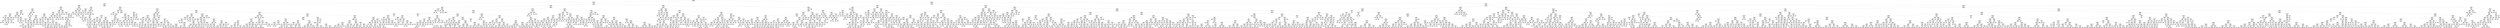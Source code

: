 digraph Tree {
node [shape=box] ;
0 [label="X[2] <= 82969456.0\ngini = 0.4999\nsamples = 44030\nvalue = [21653, 22377]"] ;
1 [label="X[12] <= 95175776.0\ngini = 0.4981\nsamples = 9200\nvalue = [4883, 4317]"] ;
0 -> 1 [labeldistance=2.5, labelangle=45, headlabel="True"] ;
2 [label="X[1] <= 70562656.0\ngini = 0.4925\nsamples = 4000\nvalue = [2245, 1755]"] ;
1 -> 2 ;
3 [label="X[0] <= 122432864.0\ngini = 0.4659\nsamples = 590\nvalue = [372, 218]"] ;
2 -> 3 ;
4 [label="X[9] <= 70849584.0\ngini = 0.4559\nsamples = 552\nvalue = [358, 194]"] ;
3 -> 4 ;
5 [label="X[12] <= 84067216.0\ngini = 0.499\nsamples = 111\nvalue = [58, 53]"] ;
4 -> 5 ;
6 [label="X[3] <= 126407856.0\ngini = 0.4875\nsamples = 95\nvalue = [55, 40]"] ;
5 -> 6 ;
7 [label="X[4] <= 94792416.0\ngini = 0.4657\nsamples = 84\nvalue = [53, 31]"] ;
6 -> 7 ;
8 [label="X[10] <= 68453912.0\ngini = 0.4998\nsamples = 45\nvalue = [22, 23]"] ;
7 -> 8 ;
9 [label="X[13] <= 95094160.0\ngini = 0.1975\nsamples = 9\nvalue = [1, 8]"] ;
8 -> 9 ;
10 [label="gini = 0.0\nsamples = 1\nvalue = [1, 0]"] ;
9 -> 10 ;
11 [label="gini = 0.0\nsamples = 8\nvalue = [0, 8]"] ;
9 -> 11 ;
12 [label="X[9] <= 68259848.0\ngini = 0.4861\nsamples = 36\nvalue = [21, 15]"] ;
8 -> 12 ;
13 [label="X[9] <= 67551664.0\ngini = 0.4444\nsamples = 30\nvalue = [20, 10]"] ;
12 -> 13 ;
14 [label="X[4] <= 76723376.0\ngini = 0.42\nsamples = 10\nvalue = [3, 7]"] ;
13 -> 14 ;
15 [label="X[1] <= 65966012.0\ngini = 0.375\nsamples = 4\nvalue = [3, 1]"] ;
14 -> 15 ;
16 [label="gini = 0.0\nsamples = 1\nvalue = [0, 1]"] ;
15 -> 16 ;
17 [label="gini = 0.0\nsamples = 3\nvalue = [3, 0]"] ;
15 -> 17 ;
18 [label="gini = 0.0\nsamples = 6\nvalue = [0, 6]"] ;
14 -> 18 ;
19 [label="X[4] <= 87769568.0\ngini = 0.255\nsamples = 20\nvalue = [17, 3]"] ;
13 -> 19 ;
20 [label="X[2] <= 68566128.0\ngini = 0.1172\nsamples = 16\nvalue = [15, 1]"] ;
19 -> 20 ;
21 [label="X[20] <= 0.5\ngini = 0.5\nsamples = 2\nvalue = [1, 1]"] ;
20 -> 21 ;
22 [label="gini = 0.0\nsamples = 1\nvalue = [0, 1]"] ;
21 -> 22 ;
23 [label="gini = 0.0\nsamples = 1\nvalue = [1, 0]"] ;
21 -> 23 ;
24 [label="gini = 0.0\nsamples = 14\nvalue = [14, 0]"] ;
20 -> 24 ;
25 [label="X[12] <= 74431528.0\ngini = 0.5\nsamples = 4\nvalue = [2, 2]"] ;
19 -> 25 ;
26 [label="gini = 0.0\nsamples = 2\nvalue = [0, 2]"] ;
25 -> 26 ;
27 [label="gini = 0.0\nsamples = 2\nvalue = [2, 0]"] ;
25 -> 27 ;
28 [label="X[10] <= 68623408.0\ngini = 0.2778\nsamples = 6\nvalue = [1, 5]"] ;
12 -> 28 ;
29 [label="gini = 0.0\nsamples = 1\nvalue = [1, 0]"] ;
28 -> 29 ;
30 [label="gini = 0.0\nsamples = 5\nvalue = [0, 5]"] ;
28 -> 30 ;
31 [label="X[12] <= 64854640.0\ngini = 0.3261\nsamples = 39\nvalue = [31, 8]"] ;
7 -> 31 ;
32 [label="X[8] <= 69400456.0\ngini = 0.4898\nsamples = 7\nvalue = [3, 4]"] ;
31 -> 32 ;
33 [label="gini = 0.0\nsamples = 4\nvalue = [0, 4]"] ;
32 -> 33 ;
34 [label="gini = 0.0\nsamples = 3\nvalue = [3, 0]"] ;
32 -> 34 ;
35 [label="X[8] <= 67384680.0\ngini = 0.2188\nsamples = 32\nvalue = [28, 4]"] ;
31 -> 35 ;
36 [label="gini = 0.0\nsamples = 1\nvalue = [0, 1]"] ;
35 -> 36 ;
37 [label="X[1] <= 64907184.0\ngini = 0.1748\nsamples = 31\nvalue = [28, 3]"] ;
35 -> 37 ;
38 [label="gini = 0.0\nsamples = 1\nvalue = [0, 1]"] ;
37 -> 38 ;
39 [label="X[0] <= 109845872.0\ngini = 0.1244\nsamples = 30\nvalue = [28, 2]"] ;
37 -> 39 ;
40 [label="gini = 0.0\nsamples = 23\nvalue = [23, 0]"] ;
39 -> 40 ;
41 [label="X[0] <= 112736872.0\ngini = 0.4082\nsamples = 7\nvalue = [5, 2]"] ;
39 -> 41 ;
42 [label="gini = 0.0\nsamples = 2\nvalue = [0, 2]"] ;
41 -> 42 ;
43 [label="gini = 0.0\nsamples = 5\nvalue = [5, 0]"] ;
41 -> 43 ;
44 [label="X[11] <= 65490728.0\ngini = 0.2975\nsamples = 11\nvalue = [2, 9]"] ;
6 -> 44 ;
45 [label="gini = 0.0\nsamples = 2\nvalue = [2, 0]"] ;
44 -> 45 ;
46 [label="gini = 0.0\nsamples = 9\nvalue = [0, 9]"] ;
44 -> 46 ;
47 [label="X[6] <= 84746656.0\ngini = 0.3047\nsamples = 16\nvalue = [3, 13]"] ;
5 -> 47 ;
48 [label="X[10] <= 74656176.0\ngini = 0.48\nsamples = 5\nvalue = [3, 2]"] ;
47 -> 48 ;
49 [label="X[1] <= 70295504.0\ngini = 0.4444\nsamples = 3\nvalue = [1, 2]"] ;
48 -> 49 ;
50 [label="gini = 0.0\nsamples = 1\nvalue = [1, 0]"] ;
49 -> 50 ;
51 [label="gini = 0.0\nsamples = 2\nvalue = [0, 2]"] ;
49 -> 51 ;
52 [label="gini = 0.0\nsamples = 2\nvalue = [2, 0]"] ;
48 -> 52 ;
53 [label="gini = 0.0\nsamples = 11\nvalue = [0, 11]"] ;
47 -> 53 ;
54 [label="X[0] <= 87059912.0\ngini = 0.435\nsamples = 441\nvalue = [300, 141]"] ;
4 -> 54 ;
55 [label="X[7] <= 89726528.0\ngini = 0.4627\nsamples = 322\nvalue = [205, 117]"] ;
54 -> 55 ;
56 [label="X[33] <= 0.5\ngini = 0.448\nsamples = 304\nvalue = [201, 103]"] ;
55 -> 56 ;
57 [label="X[1] <= 66515216.0\ngini = 0.4347\nsamples = 285\nvalue = [194, 91]"] ;
56 -> 57 ;
58 [label="X[3] <= 119635968.0\ngini = 0.478\nsamples = 162\nvalue = [98, 64]"] ;
57 -> 58 ;
59 [label="X[13] <= 70619984.0\ngini = 0.3389\nsamples = 37\nvalue = [29, 8]"] ;
58 -> 59 ;
60 [label="X[8] <= 67454416.0\ngini = 0.32\nsamples = 5\nvalue = [1, 4]"] ;
59 -> 60 ;
61 [label="gini = 0.0\nsamples = 1\nvalue = [1, 0]"] ;
60 -> 61 ;
62 [label="gini = 0.0\nsamples = 4\nvalue = [0, 4]"] ;
60 -> 62 ;
63 [label="X[0] <= 81136608.0\ngini = 0.2188\nsamples = 32\nvalue = [28, 4]"] ;
59 -> 63 ;
64 [label="X[11] <= 78058864.0\ngini = 0.1244\nsamples = 30\nvalue = [28, 2]"] ;
63 -> 64 ;
65 [label="gini = 0.0\nsamples = 28\nvalue = [28, 0]"] ;
64 -> 65 ;
66 [label="gini = 0.0\nsamples = 2\nvalue = [0, 2]"] ;
64 -> 66 ;
67 [label="gini = 0.0\nsamples = 2\nvalue = [0, 2]"] ;
63 -> 67 ;
68 [label="X[10] <= 136124576.0\ngini = 0.4946\nsamples = 125\nvalue = [69, 56]"] ;
58 -> 68 ;
69 [label="X[28] <= 0.5\ngini = 0.4997\nsamples = 115\nvalue = [59, 56]"] ;
68 -> 69 ;
70 [label="X[2] <= 69242112.0\ngini = 0.4965\nsamples = 96\nvalue = [44, 52]"] ;
69 -> 70 ;
71 [label="X[3] <= 120853760.0\ngini = 0.4867\nsamples = 86\nvalue = [36, 50]"] ;
70 -> 71 ;
72 [label="X[12] <= 84754912.0\ngini = 0.1653\nsamples = 11\nvalue = [1, 10]"] ;
71 -> 72 ;
73 [label="gini = 0.0\nsamples = 10\nvalue = [0, 10]"] ;
72 -> 73 ;
74 [label="gini = 0.0\nsamples = 1\nvalue = [1, 0]"] ;
72 -> 74 ;
75 [label="X[0] <= 73433672.0\ngini = 0.4978\nsamples = 75\nvalue = [35, 40]"] ;
71 -> 75 ;
76 [label="X[7] <= 71330856.0\ngini = 0.477\nsamples = 56\nvalue = [22, 34]"] ;
75 -> 76 ;
77 [label="gini = 0.4948\nsamples = 49\nvalue = [22, 27]"] ;
76 -> 77 ;
78 [label="gini = 0.0\nsamples = 7\nvalue = [0, 7]"] ;
76 -> 78 ;
79 [label="X[13] <= 71535024.0\ngini = 0.4321\nsamples = 19\nvalue = [13, 6]"] ;
75 -> 79 ;
80 [label="gini = 0.0\nsamples = 4\nvalue = [0, 4]"] ;
79 -> 80 ;
81 [label="gini = 0.2311\nsamples = 15\nvalue = [13, 2]"] ;
79 -> 81 ;
82 [label="X[1] <= 65569540.0\ngini = 0.32\nsamples = 10\nvalue = [8, 2]"] ;
70 -> 82 ;
83 [label="X[9] <= 79797168.0\ngini = 0.4444\nsamples = 3\nvalue = [1, 2]"] ;
82 -> 83 ;
84 [label="gini = 0.0\nsamples = 1\nvalue = [1, 0]"] ;
83 -> 84 ;
85 [label="gini = 0.0\nsamples = 2\nvalue = [0, 2]"] ;
83 -> 85 ;
86 [label="gini = 0.0\nsamples = 7\nvalue = [7, 0]"] ;
82 -> 86 ;
87 [label="X[5] <= 71699840.0\ngini = 0.3324\nsamples = 19\nvalue = [15, 4]"] ;
69 -> 87 ;
88 [label="X[12] <= 64244352.0\ngini = 0.1244\nsamples = 15\nvalue = [14, 1]"] ;
87 -> 88 ;
89 [label="gini = 0.0\nsamples = 1\nvalue = [0, 1]"] ;
88 -> 89 ;
90 [label="gini = 0.0\nsamples = 14\nvalue = [14, 0]"] ;
88 -> 90 ;
91 [label="X[8] <= 68038736.0\ngini = 0.375\nsamples = 4\nvalue = [1, 3]"] ;
87 -> 91 ;
92 [label="gini = 0.0\nsamples = 3\nvalue = [0, 3]"] ;
91 -> 92 ;
93 [label="gini = 0.0\nsamples = 1\nvalue = [1, 0]"] ;
91 -> 93 ;
94 [label="gini = 0.0\nsamples = 10\nvalue = [10, 0]"] ;
68 -> 94 ;
95 [label="X[1] <= 70259848.0\ngini = 0.3427\nsamples = 123\nvalue = [96, 27]"] ;
57 -> 95 ;
96 [label="X[3] <= 133639472.0\ngini = 0.1823\nsamples = 69\nvalue = [62, 7]"] ;
95 -> 96 ;
97 [label="X[5] <= 64233016.0\ngini = 0.1609\nsamples = 68\nvalue = [62, 6]"] ;
96 -> 97 ;
98 [label="gini = 0.0\nsamples = 1\nvalue = [0, 1]"] ;
97 -> 98 ;
99 [label="X[9] <= 71248456.0\ngini = 0.1381\nsamples = 67\nvalue = [62, 5]"] ;
97 -> 99 ;
100 [label="gini = 0.0\nsamples = 1\nvalue = [0, 1]"] ;
99 -> 100 ;
101 [label="X[4] <= 94652344.0\ngini = 0.1139\nsamples = 66\nvalue = [62, 4]"] ;
99 -> 101 ;
102 [label="X[4] <= 91834704.0\ngini = 0.48\nsamples = 5\nvalue = [3, 2]"] ;
101 -> 102 ;
103 [label="gini = 0.0\nsamples = 3\nvalue = [3, 0]"] ;
102 -> 103 ;
104 [label="gini = 0.0\nsamples = 2\nvalue = [0, 2]"] ;
102 -> 104 ;
105 [label="X[10] <= 130102144.0\ngini = 0.0634\nsamples = 61\nvalue = [59, 2]"] ;
101 -> 105 ;
106 [label="X[6] <= 71267824.0\ngini = 0.0351\nsamples = 56\nvalue = [55, 1]"] ;
105 -> 106 ;
107 [label="gini = 0.2778\nsamples = 6\nvalue = [5, 1]"] ;
106 -> 107 ;
108 [label="gini = 0.0\nsamples = 50\nvalue = [50, 0]"] ;
106 -> 108 ;
109 [label="X[10] <= 133772080.0\ngini = 0.32\nsamples = 5\nvalue = [4, 1]"] ;
105 -> 109 ;
110 [label="gini = 0.0\nsamples = 1\nvalue = [0, 1]"] ;
109 -> 110 ;
111 [label="gini = 0.0\nsamples = 4\nvalue = [4, 0]"] ;
109 -> 111 ;
112 [label="gini = 0.0\nsamples = 1\nvalue = [0, 1]"] ;
96 -> 112 ;
113 [label="X[8] <= 67672536.0\ngini = 0.4664\nsamples = 54\nvalue = [34, 20]"] ;
95 -> 113 ;
114 [label="gini = 0.0\nsamples = 9\nvalue = [9, 0]"] ;
113 -> 114 ;
115 [label="X[6] <= 76652896.0\ngini = 0.4938\nsamples = 45\nvalue = [25, 20]"] ;
113 -> 115 ;
116 [label="X[8] <= 67854688.0\ngini = 0.1975\nsamples = 9\nvalue = [8, 1]"] ;
115 -> 116 ;
117 [label="gini = 0.0\nsamples = 1\nvalue = [0, 1]"] ;
116 -> 117 ;
118 [label="gini = 0.0\nsamples = 8\nvalue = [8, 0]"] ;
116 -> 118 ;
119 [label="X[10] <= 73908112.0\ngini = 0.4985\nsamples = 36\nvalue = [17, 19]"] ;
115 -> 119 ;
120 [label="X[7] <= 85820472.0\ngini = 0.2188\nsamples = 8\nvalue = [7, 1]"] ;
119 -> 120 ;
121 [label="gini = 0.0\nsamples = 7\nvalue = [7, 0]"] ;
120 -> 121 ;
122 [label="gini = 0.0\nsamples = 1\nvalue = [0, 1]"] ;
120 -> 122 ;
123 [label="X[4] <= 128222312.0\ngini = 0.4592\nsamples = 28\nvalue = [10, 18]"] ;
119 -> 123 ;
124 [label="X[8] <= 75695584.0\ngini = 0.3628\nsamples = 21\nvalue = [5, 16]"] ;
123 -> 124 ;
125 [label="X[9] <= 71975664.0\ngini = 0.2659\nsamples = 19\nvalue = [3, 16]"] ;
124 -> 125 ;
126 [label="gini = 0.0\nsamples = 1\nvalue = [1, 0]"] ;
125 -> 126 ;
127 [label="gini = 0.1975\nsamples = 18\nvalue = [2, 16]"] ;
125 -> 127 ;
128 [label="gini = 0.0\nsamples = 2\nvalue = [2, 0]"] ;
124 -> 128 ;
129 [label="X[7] <= 70887072.0\ngini = 0.4082\nsamples = 7\nvalue = [5, 2]"] ;
123 -> 129 ;
130 [label="gini = 0.0\nsamples = 4\nvalue = [4, 0]"] ;
129 -> 130 ;
131 [label="X[9] <= 92546176.0\ngini = 0.4444\nsamples = 3\nvalue = [1, 2]"] ;
129 -> 131 ;
132 [label="gini = 0.0\nsamples = 1\nvalue = [1, 0]"] ;
131 -> 132 ;
133 [label="gini = 0.0\nsamples = 2\nvalue = [0, 2]"] ;
131 -> 133 ;
134 [label="X[3] <= 120135760.0\ngini = 0.4654\nsamples = 19\nvalue = [7, 12]"] ;
56 -> 134 ;
135 [label="X[10] <= 101417952.0\ngini = 0.4688\nsamples = 8\nvalue = [5, 3]"] ;
134 -> 135 ;
136 [label="X[3] <= 101936960.0\ngini = 0.2778\nsamples = 6\nvalue = [5, 1]"] ;
135 -> 136 ;
137 [label="gini = 0.0\nsamples = 1\nvalue = [0, 1]"] ;
136 -> 137 ;
138 [label="gini = 0.0\nsamples = 5\nvalue = [5, 0]"] ;
136 -> 138 ;
139 [label="gini = 0.0\nsamples = 2\nvalue = [0, 2]"] ;
135 -> 139 ;
140 [label="X[7] <= 63899416.0\ngini = 0.2975\nsamples = 11\nvalue = [2, 9]"] ;
134 -> 140 ;
141 [label="gini = 0.0\nsamples = 1\nvalue = [1, 0]"] ;
140 -> 141 ;
142 [label="X[5] <= 64232688.0\ngini = 0.18\nsamples = 10\nvalue = [1, 9]"] ;
140 -> 142 ;
143 [label="gini = 0.0\nsamples = 1\nvalue = [1, 0]"] ;
142 -> 143 ;
144 [label="gini = 0.0\nsamples = 9\nvalue = [0, 9]"] ;
142 -> 144 ;
145 [label="X[6] <= 121842816.0\ngini = 0.3457\nsamples = 18\nvalue = [4, 14]"] ;
55 -> 145 ;
146 [label="X[0] <= 73448112.0\ngini = 0.2188\nsamples = 16\nvalue = [2, 14]"] ;
145 -> 146 ;
147 [label="gini = 0.0\nsamples = 1\nvalue = [1, 0]"] ;
146 -> 147 ;
148 [label="X[3] <= 126431104.0\ngini = 0.1244\nsamples = 15\nvalue = [1, 14]"] ;
146 -> 148 ;
149 [label="gini = 0.0\nsamples = 13\nvalue = [0, 13]"] ;
148 -> 149 ;
150 [label="X[9] <= 79264664.0\ngini = 0.5\nsamples = 2\nvalue = [1, 1]"] ;
148 -> 150 ;
151 [label="gini = 0.0\nsamples = 1\nvalue = [1, 0]"] ;
150 -> 151 ;
152 [label="gini = 0.0\nsamples = 1\nvalue = [0, 1]"] ;
150 -> 152 ;
153 [label="gini = 0.0\nsamples = 2\nvalue = [2, 0]"] ;
145 -> 153 ;
154 [label="X[12] <= 64371564.0\ngini = 0.322\nsamples = 119\nvalue = [95, 24]"] ;
54 -> 154 ;
155 [label="X[11] <= 71401360.0\ngini = 0.4444\nsamples = 6\nvalue = [2, 4]"] ;
154 -> 155 ;
156 [label="gini = 0.0\nsamples = 2\nvalue = [2, 0]"] ;
155 -> 156 ;
157 [label="gini = 0.0\nsamples = 4\nvalue = [0, 4]"] ;
155 -> 157 ;
158 [label="X[11] <= 65451400.0\ngini = 0.2913\nsamples = 113\nvalue = [93, 20]"] ;
154 -> 158 ;
159 [label="gini = 0.0\nsamples = 2\nvalue = [0, 2]"] ;
158 -> 159 ;
160 [label="X[8] <= 97785640.0\ngini = 0.2717\nsamples = 111\nvalue = [93, 18]"] ;
158 -> 160 ;
161 [label="X[14] <= 0.5\ngini = 0.2524\nsamples = 108\nvalue = [92, 16]"] ;
160 -> 161 ;
162 [label="X[10] <= 68160048.0\ngini = 0.2411\nsamples = 107\nvalue = [92, 15]"] ;
161 -> 162 ;
163 [label="gini = 0.0\nsamples = 1\nvalue = [0, 1]"] ;
162 -> 163 ;
164 [label="X[36] <= 0.5\ngini = 0.2293\nsamples = 106\nvalue = [92, 14]"] ;
162 -> 164 ;
165 [label="X[7] <= 132008800.0\ngini = 0.217\nsamples = 105\nvalue = [92, 13]"] ;
164 -> 165 ;
166 [label="X[4] <= 133372208.0\ngini = 0.2041\nsamples = 104\nvalue = [92, 12]"] ;
165 -> 166 ;
167 [label="X[12] <= 90898448.0\ngini = 0.1683\nsamples = 97\nvalue = [88, 9]"] ;
166 -> 167 ;
168 [label="X[30] <= 0.5\ngini = 0.1528\nsamples = 96\nvalue = [88, 8]"] ;
167 -> 168 ;
169 [label="gini = 0.0973\nsamples = 78\nvalue = [74, 4]"] ;
168 -> 169 ;
170 [label="gini = 0.3457\nsamples = 18\nvalue = [14, 4]"] ;
168 -> 170 ;
171 [label="gini = 0.0\nsamples = 1\nvalue = [0, 1]"] ;
167 -> 171 ;
172 [label="X[5] <= 69137696.0\ngini = 0.4898\nsamples = 7\nvalue = [4, 3]"] ;
166 -> 172 ;
173 [label="gini = 0.0\nsamples = 3\nvalue = [0, 3]"] ;
172 -> 173 ;
174 [label="gini = 0.0\nsamples = 4\nvalue = [4, 0]"] ;
172 -> 174 ;
175 [label="gini = 0.0\nsamples = 1\nvalue = [0, 1]"] ;
165 -> 175 ;
176 [label="gini = 0.0\nsamples = 1\nvalue = [0, 1]"] ;
164 -> 176 ;
177 [label="gini = 0.0\nsamples = 1\nvalue = [0, 1]"] ;
161 -> 177 ;
178 [label="X[15] <= 0.5\ngini = 0.4444\nsamples = 3\nvalue = [1, 2]"] ;
160 -> 178 ;
179 [label="gini = 0.0\nsamples = 1\nvalue = [1, 0]"] ;
178 -> 179 ;
180 [label="gini = 0.0\nsamples = 2\nvalue = [0, 2]"] ;
178 -> 180 ;
181 [label="X[10] <= 79922856.0\ngini = 0.4654\nsamples = 38\nvalue = [14, 24]"] ;
3 -> 181 ;
182 [label="X[10] <= 69274896.0\ngini = 0.497\nsamples = 26\nvalue = [14, 12]"] ;
181 -> 182 ;
183 [label="X[12] <= 84149952.0\ngini = 0.4444\nsamples = 15\nvalue = [5, 10]"] ;
182 -> 183 ;
184 [label="X[2] <= 68714784.0\ngini = 0.1975\nsamples = 9\nvalue = [1, 8]"] ;
183 -> 184 ;
185 [label="gini = 0.0\nsamples = 1\nvalue = [1, 0]"] ;
184 -> 185 ;
186 [label="gini = 0.0\nsamples = 8\nvalue = [0, 8]"] ;
184 -> 186 ;
187 [label="X[6] <= 101592512.0\ngini = 0.4444\nsamples = 6\nvalue = [4, 2]"] ;
183 -> 187 ;
188 [label="gini = 0.0\nsamples = 1\nvalue = [0, 1]"] ;
187 -> 188 ;
189 [label="X[12] <= 89648928.0\ngini = 0.32\nsamples = 5\nvalue = [4, 1]"] ;
187 -> 189 ;
190 [label="gini = 0.0\nsamples = 4\nvalue = [4, 0]"] ;
189 -> 190 ;
191 [label="gini = 0.0\nsamples = 1\nvalue = [0, 1]"] ;
189 -> 191 ;
192 [label="X[2] <= 68648960.0\ngini = 0.2975\nsamples = 11\nvalue = [9, 2]"] ;
182 -> 192 ;
193 [label="gini = 0.0\nsamples = 1\nvalue = [0, 1]"] ;
192 -> 193 ;
194 [label="X[14] <= 0.5\ngini = 0.18\nsamples = 10\nvalue = [9, 1]"] ;
192 -> 194 ;
195 [label="gini = 0.0\nsamples = 9\nvalue = [9, 0]"] ;
194 -> 195 ;
196 [label="gini = 0.0\nsamples = 1\nvalue = [0, 1]"] ;
194 -> 196 ;
197 [label="gini = 0.0\nsamples = 12\nvalue = [0, 12]"] ;
181 -> 197 ;
198 [label="X[1] <= 70654368.0\ngini = 0.4951\nsamples = 3410\nvalue = [1873, 1537]"] ;
2 -> 198 ;
199 [label="X[10] <= 73064608.0\ngini = 0.4175\nsamples = 64\nvalue = [19, 45]"] ;
198 -> 199 ;
200 [label="X[9] <= 67196576.0\ngini = 0.4444\nsamples = 9\nvalue = [6, 3]"] ;
199 -> 200 ;
201 [label="gini = 0.0\nsamples = 2\nvalue = [0, 2]"] ;
200 -> 201 ;
202 [label="X[8] <= 67518080.0\ngini = 0.2449\nsamples = 7\nvalue = [6, 1]"] ;
200 -> 202 ;
203 [label="gini = 0.0\nsamples = 1\nvalue = [0, 1]"] ;
202 -> 203 ;
204 [label="gini = 0.0\nsamples = 6\nvalue = [6, 0]"] ;
202 -> 204 ;
205 [label="X[2] <= 78794120.0\ngini = 0.361\nsamples = 55\nvalue = [13, 42]"] ;
199 -> 205 ;
206 [label="X[8] <= 67618368.0\ngini = 0.3289\nsamples = 53\nvalue = [11, 42]"] ;
205 -> 206 ;
207 [label="X[11] <= 71963360.0\ngini = 0.48\nsamples = 5\nvalue = [3, 2]"] ;
206 -> 207 ;
208 [label="gini = 0.0\nsamples = 3\nvalue = [3, 0]"] ;
207 -> 208 ;
209 [label="gini = 0.0\nsamples = 2\nvalue = [0, 2]"] ;
207 -> 209 ;
210 [label="X[20] <= 0.5\ngini = 0.2778\nsamples = 48\nvalue = [8, 40]"] ;
206 -> 210 ;
211 [label="X[0] <= 72099632.0\ngini = 0.2268\nsamples = 46\nvalue = [6, 40]"] ;
210 -> 211 ;
212 [label="X[4] <= 133183552.0\ngini = 0.4444\nsamples = 3\nvalue = [2, 1]"] ;
211 -> 212 ;
213 [label="gini = 0.0\nsamples = 2\nvalue = [2, 0]"] ;
212 -> 213 ;
214 [label="gini = 0.0\nsamples = 1\nvalue = [0, 1]"] ;
212 -> 214 ;
215 [label="X[30] <= 0.5\ngini = 0.1687\nsamples = 43\nvalue = [4, 39]"] ;
211 -> 215 ;
216 [label="X[5] <= 109512880.0\ngini = 0.0605\nsamples = 32\nvalue = [1, 31]"] ;
215 -> 216 ;
217 [label="gini = 0.0\nsamples = 30\nvalue = [0, 30]"] ;
216 -> 217 ;
218 [label="X[9] <= 81576112.0\ngini = 0.5\nsamples = 2\nvalue = [1, 1]"] ;
216 -> 218 ;
219 [label="gini = 0.0\nsamples = 1\nvalue = [1, 0]"] ;
218 -> 219 ;
220 [label="gini = 0.0\nsamples = 1\nvalue = [0, 1]"] ;
218 -> 220 ;
221 [label="X[11] <= 71712872.0\ngini = 0.3967\nsamples = 11\nvalue = [3, 8]"] ;
215 -> 221 ;
222 [label="gini = 0.0\nsamples = 6\nvalue = [0, 6]"] ;
221 -> 222 ;
223 [label="X[3] <= 111622416.0\ngini = 0.48\nsamples = 5\nvalue = [3, 2]"] ;
221 -> 223 ;
224 [label="gini = 0.0\nsamples = 2\nvalue = [0, 2]"] ;
223 -> 224 ;
225 [label="gini = 0.0\nsamples = 3\nvalue = [3, 0]"] ;
223 -> 225 ;
226 [label="gini = 0.0\nsamples = 2\nvalue = [2, 0]"] ;
210 -> 226 ;
227 [label="gini = 0.0\nsamples = 2\nvalue = [2, 0]"] ;
205 -> 227 ;
228 [label="X[8] <= 67806800.0\ngini = 0.4941\nsamples = 3346\nvalue = [1854, 1492]"] ;
198 -> 228 ;
229 [label="X[10] <= 68734992.0\ngini = 0.4612\nsamples = 280\nvalue = [179, 101]"] ;
228 -> 229 ;
230 [label="X[10] <= 68396432.0\ngini = 0.4082\nsamples = 14\nvalue = [4, 10]"] ;
229 -> 230 ;
231 [label="X[12] <= 68763736.0\ngini = 0.32\nsamples = 5\nvalue = [4, 1]"] ;
230 -> 231 ;
232 [label="gini = 0.0\nsamples = 1\nvalue = [0, 1]"] ;
231 -> 232 ;
233 [label="gini = 0.0\nsamples = 4\nvalue = [4, 0]"] ;
231 -> 233 ;
234 [label="gini = 0.0\nsamples = 9\nvalue = [0, 9]"] ;
230 -> 234 ;
235 [label="X[16] <= 0.5\ngini = 0.4501\nsamples = 266\nvalue = [175, 91]"] ;
229 -> 235 ;
236 [label="X[2] <= 73440448.0\ngini = 0.4361\nsamples = 249\nvalue = [169, 80]"] ;
235 -> 236 ;
237 [label="X[3] <= 101721872.0\ngini = 0.3971\nsamples = 183\nvalue = [133, 50]"] ;
236 -> 237 ;
238 [label="X[11] <= 130097872.0\ngini = 0.142\nsamples = 39\nvalue = [36, 3]"] ;
237 -> 238 ;
239 [label="X[6] <= 81760192.0\ngini = 0.0997\nsamples = 38\nvalue = [36, 2]"] ;
238 -> 239 ;
240 [label="X[4] <= 88134720.0\ngini = 0.3457\nsamples = 9\nvalue = [7, 2]"] ;
239 -> 240 ;
241 [label="gini = 0.0\nsamples = 2\nvalue = [0, 2]"] ;
240 -> 241 ;
242 [label="gini = 0.0\nsamples = 7\nvalue = [7, 0]"] ;
240 -> 242 ;
243 [label="gini = 0.0\nsamples = 29\nvalue = [29, 0]"] ;
239 -> 243 ;
244 [label="gini = 0.0\nsamples = 1\nvalue = [0, 1]"] ;
238 -> 244 ;
245 [label="X[11] <= 119573200.0\ngini = 0.4397\nsamples = 144\nvalue = [97, 47]"] ;
237 -> 245 ;
246 [label="X[9] <= 92777792.0\ngini = 0.4032\nsamples = 125\nvalue = [90, 35]"] ;
245 -> 246 ;
247 [label="X[8] <= 67618368.0\ngini = 0.498\nsamples = 47\nvalue = [25, 22]"] ;
246 -> 247 ;
248 [label="X[6] <= 84084896.0\ngini = 0.4082\nsamples = 21\nvalue = [6, 15]"] ;
247 -> 248 ;
249 [label="gini = 0.0\nsamples = 9\nvalue = [0, 9]"] ;
248 -> 249 ;
250 [label="X[11] <= 70751400.0\ngini = 0.5\nsamples = 12\nvalue = [6, 6]"] ;
248 -> 250 ;
251 [label="gini = 0.0\nsamples = 3\nvalue = [3, 0]"] ;
250 -> 251 ;
252 [label="X[2] <= 70715896.0\ngini = 0.4444\nsamples = 9\nvalue = [3, 6]"] ;
250 -> 252 ;
253 [label="gini = 0.0\nsamples = 5\nvalue = [0, 5]"] ;
252 -> 253 ;
254 [label="X[22] <= 0.5\ngini = 0.375\nsamples = 4\nvalue = [3, 1]"] ;
252 -> 254 ;
255 [label="gini = 0.0\nsamples = 3\nvalue = [3, 0]"] ;
254 -> 255 ;
256 [label="gini = 0.0\nsamples = 1\nvalue = [0, 1]"] ;
254 -> 256 ;
257 [label="X[2] <= 72808712.0\ngini = 0.3935\nsamples = 26\nvalue = [19, 7]"] ;
247 -> 257 ;
258 [label="X[12] <= 64379564.0\ngini = 0.2975\nsamples = 22\nvalue = [18, 4]"] ;
257 -> 258 ;
259 [label="gini = 0.0\nsamples = 1\nvalue = [0, 1]"] ;
258 -> 259 ;
260 [label="X[32] <= 0.5\ngini = 0.2449\nsamples = 21\nvalue = [18, 3]"] ;
258 -> 260 ;
261 [label="X[1] <= 86356960.0\ngini = 0.18\nsamples = 20\nvalue = [18, 2]"] ;
260 -> 261 ;
262 [label="gini = 0.0\nsamples = 14\nvalue = [14, 0]"] ;
261 -> 262 ;
263 [label="gini = 0.4444\nsamples = 6\nvalue = [4, 2]"] ;
261 -> 263 ;
264 [label="gini = 0.0\nsamples = 1\nvalue = [0, 1]"] ;
260 -> 264 ;
265 [label="X[4] <= 114098640.0\ngini = 0.375\nsamples = 4\nvalue = [1, 3]"] ;
257 -> 265 ;
266 [label="gini = 0.0\nsamples = 1\nvalue = [1, 0]"] ;
265 -> 266 ;
267 [label="gini = 0.0\nsamples = 3\nvalue = [0, 3]"] ;
265 -> 267 ;
268 [label="X[2] <= 68100976.0\ngini = 0.2778\nsamples = 78\nvalue = [65, 13]"] ;
246 -> 268 ;
269 [label="X[5] <= 65565600.0\ngini = 0.48\nsamples = 15\nvalue = [9, 6]"] ;
268 -> 269 ;
270 [label="gini = 0.0\nsamples = 3\nvalue = [0, 3]"] ;
269 -> 270 ;
271 [label="X[7] <= 63908756.0\ngini = 0.375\nsamples = 12\nvalue = [9, 3]"] ;
269 -> 271 ;
272 [label="X[9] <= 106989936.0\ngini = 0.375\nsamples = 4\nvalue = [1, 3]"] ;
271 -> 272 ;
273 [label="gini = 0.0\nsamples = 1\nvalue = [1, 0]"] ;
272 -> 273 ;
274 [label="gini = 0.0\nsamples = 3\nvalue = [0, 3]"] ;
272 -> 274 ;
275 [label="gini = 0.0\nsamples = 8\nvalue = [8, 0]"] ;
271 -> 275 ;
276 [label="X[0] <= 120395952.0\ngini = 0.1975\nsamples = 63\nvalue = [56, 7]"] ;
268 -> 276 ;
277 [label="X[35] <= 0.5\ngini = 0.1528\nsamples = 60\nvalue = [55, 5]"] ;
276 -> 277 ;
278 [label="X[10] <= 137696160.0\ngini = 0.1031\nsamples = 55\nvalue = [52, 3]"] ;
277 -> 278 ;
279 [label="X[13] <= 102496096.0\ngini = 0.0726\nsamples = 53\nvalue = [51, 2]"] ;
278 -> 279 ;
280 [label="gini = 0.0\nsamples = 45\nvalue = [45, 0]"] ;
279 -> 280 ;
281 [label="gini = 0.375\nsamples = 8\nvalue = [6, 2]"] ;
279 -> 281 ;
282 [label="X[0] <= 81567712.0\ngini = 0.5\nsamples = 2\nvalue = [1, 1]"] ;
278 -> 282 ;
283 [label="gini = 0.0\nsamples = 1\nvalue = [0, 1]"] ;
282 -> 283 ;
284 [label="gini = 0.0\nsamples = 1\nvalue = [1, 0]"] ;
282 -> 284 ;
285 [label="X[10] <= 111446160.0\ngini = 0.48\nsamples = 5\nvalue = [3, 2]"] ;
277 -> 285 ;
286 [label="gini = 0.0\nsamples = 2\nvalue = [0, 2]"] ;
285 -> 286 ;
287 [label="gini = 0.0\nsamples = 3\nvalue = [3, 0]"] ;
285 -> 287 ;
288 [label="X[0] <= 128731216.0\ngini = 0.4444\nsamples = 3\nvalue = [1, 2]"] ;
276 -> 288 ;
289 [label="gini = 0.0\nsamples = 2\nvalue = [0, 2]"] ;
288 -> 289 ;
290 [label="gini = 0.0\nsamples = 1\nvalue = [1, 0]"] ;
288 -> 290 ;
291 [label="X[0] <= 67564936.0\ngini = 0.4654\nsamples = 19\nvalue = [7, 12]"] ;
245 -> 291 ;
292 [label="X[0] <= 66786048.0\ngini = 0.4688\nsamples = 8\nvalue = [5, 3]"] ;
291 -> 292 ;
293 [label="X[28] <= 0.5\ngini = 0.375\nsamples = 4\nvalue = [1, 3]"] ;
292 -> 293 ;
294 [label="gini = 0.0\nsamples = 3\nvalue = [0, 3]"] ;
293 -> 294 ;
295 [label="gini = 0.0\nsamples = 1\nvalue = [1, 0]"] ;
293 -> 295 ;
296 [label="gini = 0.0\nsamples = 4\nvalue = [4, 0]"] ;
292 -> 296 ;
297 [label="X[6] <= 78956912.0\ngini = 0.2975\nsamples = 11\nvalue = [2, 9]"] ;
291 -> 297 ;
298 [label="X[9] <= 132990184.0\ngini = 0.4444\nsamples = 3\nvalue = [2, 1]"] ;
297 -> 298 ;
299 [label="gini = 0.0\nsamples = 2\nvalue = [2, 0]"] ;
298 -> 299 ;
300 [label="gini = 0.0\nsamples = 1\nvalue = [0, 1]"] ;
298 -> 300 ;
301 [label="gini = 0.0\nsamples = 8\nvalue = [0, 8]"] ;
297 -> 301 ;
302 [label="X[30] <= 0.5\ngini = 0.4959\nsamples = 66\nvalue = [36, 30]"] ;
236 -> 302 ;
303 [label="X[10] <= 72910000.0\ngini = 0.4994\nsamples = 56\nvalue = [27, 29]"] ;
302 -> 303 ;
304 [label="gini = 0.0\nsamples = 5\nvalue = [5, 0]"] ;
303 -> 304 ;
305 [label="X[12] <= 81202208.0\ngini = 0.4906\nsamples = 51\nvalue = [22, 29]"] ;
303 -> 305 ;
306 [label="X[1] <= 118981280.0\ngini = 0.4121\nsamples = 31\nvalue = [9, 22]"] ;
305 -> 306 ;
307 [label="X[11] <= 72214496.0\ngini = 0.3107\nsamples = 26\nvalue = [5, 21]"] ;
306 -> 307 ;
308 [label="X[1] <= 77067920.0\ngini = 0.5\nsamples = 8\nvalue = [4, 4]"] ;
307 -> 308 ;
309 [label="gini = 0.0\nsamples = 3\nvalue = [0, 3]"] ;
308 -> 309 ;
310 [label="X[12] <= 77144256.0\ngini = 0.32\nsamples = 5\nvalue = [4, 1]"] ;
308 -> 310 ;
311 [label="gini = 0.0\nsamples = 4\nvalue = [4, 0]"] ;
310 -> 311 ;
312 [label="gini = 0.0\nsamples = 1\nvalue = [0, 1]"] ;
310 -> 312 ;
313 [label="X[8] <= 67699632.0\ngini = 0.1049\nsamples = 18\nvalue = [1, 17]"] ;
307 -> 313 ;
314 [label="gini = 0.0\nsamples = 16\nvalue = [0, 16]"] ;
313 -> 314 ;
315 [label="X[1] <= 97460384.0\ngini = 0.5\nsamples = 2\nvalue = [1, 1]"] ;
313 -> 315 ;
316 [label="gini = 0.0\nsamples = 1\nvalue = [1, 0]"] ;
315 -> 316 ;
317 [label="gini = 0.0\nsamples = 1\nvalue = [0, 1]"] ;
315 -> 317 ;
318 [label="X[10] <= 113954328.0\ngini = 0.32\nsamples = 5\nvalue = [4, 1]"] ;
306 -> 318 ;
319 [label="gini = 0.0\nsamples = 1\nvalue = [0, 1]"] ;
318 -> 319 ;
320 [label="gini = 0.0\nsamples = 4\nvalue = [4, 0]"] ;
318 -> 320 ;
321 [label="X[13] <= 79619968.0\ngini = 0.455\nsamples = 20\nvalue = [13, 7]"] ;
305 -> 321 ;
322 [label="gini = 0.0\nsamples = 7\nvalue = [7, 0]"] ;
321 -> 322 ;
323 [label="X[6] <= 93761176.0\ngini = 0.497\nsamples = 13\nvalue = [6, 7]"] ;
321 -> 323 ;
324 [label="X[3] <= 133013824.0\ngini = 0.2778\nsamples = 6\nvalue = [1, 5]"] ;
323 -> 324 ;
325 [label="gini = 0.0\nsamples = 5\nvalue = [0, 5]"] ;
324 -> 325 ;
326 [label="gini = 0.0\nsamples = 1\nvalue = [1, 0]"] ;
324 -> 326 ;
327 [label="X[4] <= 124469296.0\ngini = 0.4082\nsamples = 7\nvalue = [5, 2]"] ;
323 -> 327 ;
328 [label="X[7] <= 63398912.0\ngini = 0.2778\nsamples = 6\nvalue = [5, 1]"] ;
327 -> 328 ;
329 [label="gini = 0.0\nsamples = 1\nvalue = [0, 1]"] ;
328 -> 329 ;
330 [label="gini = 0.0\nsamples = 5\nvalue = [5, 0]"] ;
328 -> 330 ;
331 [label="gini = 0.0\nsamples = 1\nvalue = [0, 1]"] ;
327 -> 331 ;
332 [label="X[9] <= 113766696.0\ngini = 0.18\nsamples = 10\nvalue = [9, 1]"] ;
302 -> 332 ;
333 [label="gini = 0.0\nsamples = 8\nvalue = [8, 0]"] ;
332 -> 333 ;
334 [label="X[9] <= 132894728.0\ngini = 0.5\nsamples = 2\nvalue = [1, 1]"] ;
332 -> 334 ;
335 [label="gini = 0.0\nsamples = 1\nvalue = [0, 1]"] ;
334 -> 335 ;
336 [label="gini = 0.0\nsamples = 1\nvalue = [1, 0]"] ;
334 -> 336 ;
337 [label="X[6] <= 113793616.0\ngini = 0.4567\nsamples = 17\nvalue = [6, 11]"] ;
235 -> 337 ;
338 [label="X[13] <= 76782096.0\ngini = 0.3367\nsamples = 14\nvalue = [3, 11]"] ;
337 -> 338 ;
339 [label="X[13] <= 71946448.0\ngini = 0.4688\nsamples = 8\nvalue = [3, 5]"] ;
338 -> 339 ;
340 [label="gini = 0.0\nsamples = 4\nvalue = [0, 4]"] ;
339 -> 340 ;
341 [label="X[2] <= 73034016.0\ngini = 0.375\nsamples = 4\nvalue = [3, 1]"] ;
339 -> 341 ;
342 [label="gini = 0.0\nsamples = 3\nvalue = [3, 0]"] ;
341 -> 342 ;
343 [label="gini = 0.0\nsamples = 1\nvalue = [0, 1]"] ;
341 -> 343 ;
344 [label="gini = 0.0\nsamples = 6\nvalue = [0, 6]"] ;
338 -> 344 ;
345 [label="gini = 0.0\nsamples = 3\nvalue = [3, 0]"] ;
337 -> 345 ;
346 [label="X[4] <= 76353712.0\ngini = 0.4957\nsamples = 3066\nvalue = [1675, 1391]"] ;
228 -> 346 ;
347 [label="X[11] <= 130189120.0\ngini = 0.494\nsamples = 182\nvalue = [81, 101]"] ;
346 -> 347 ;
348 [label="X[13] <= 126890792.0\ngini = 0.49\nsamples = 177\nvalue = [76, 101]"] ;
347 -> 348 ;
349 [label="X[13] <= 96934376.0\ngini = 0.4954\nsamples = 166\nvalue = [75, 91]"] ;
348 -> 349 ;
350 [label="X[8] <= 74550416.0\ngini = 0.4114\nsamples = 38\nvalue = [11, 27]"] ;
349 -> 350 ;
351 [label="X[3] <= 73466288.0\ngini = 0.4688\nsamples = 8\nvalue = [5, 3]"] ;
350 -> 351 ;
352 [label="gini = 0.0\nsamples = 5\nvalue = [5, 0]"] ;
351 -> 352 ;
353 [label="gini = 0.0\nsamples = 3\nvalue = [0, 3]"] ;
351 -> 353 ;
354 [label="X[0] <= 130326528.0\ngini = 0.32\nsamples = 30\nvalue = [6, 24]"] ;
350 -> 354 ;
355 [label="X[10] <= 137571856.0\ngini = 0.2041\nsamples = 26\nvalue = [3, 23]"] ;
354 -> 355 ;
356 [label="X[1] <= 71655248.0\ngini = 0.1472\nsamples = 25\nvalue = [2, 23]"] ;
355 -> 356 ;
357 [label="gini = 0.0\nsamples = 1\nvalue = [1, 0]"] ;
356 -> 357 ;
358 [label="X[10] <= 73372912.0\ngini = 0.0799\nsamples = 24\nvalue = [1, 23]"] ;
356 -> 358 ;
359 [label="X[7] <= 117180736.0\ngini = 0.5\nsamples = 2\nvalue = [1, 1]"] ;
358 -> 359 ;
360 [label="gini = 0.0\nsamples = 1\nvalue = [1, 0]"] ;
359 -> 360 ;
361 [label="gini = 0.0\nsamples = 1\nvalue = [0, 1]"] ;
359 -> 361 ;
362 [label="gini = 0.0\nsamples = 22\nvalue = [0, 22]"] ;
358 -> 362 ;
363 [label="gini = 0.0\nsamples = 1\nvalue = [1, 0]"] ;
355 -> 363 ;
364 [label="X[12] <= 66528068.0\ngini = 0.375\nsamples = 4\nvalue = [3, 1]"] ;
354 -> 364 ;
365 [label="gini = 0.0\nsamples = 1\nvalue = [0, 1]"] ;
364 -> 365 ;
366 [label="gini = 0.0\nsamples = 3\nvalue = [3, 0]"] ;
364 -> 366 ;
367 [label="X[11] <= 88159432.0\ngini = 0.5\nsamples = 128\nvalue = [64, 64]"] ;
349 -> 367 ;
368 [label="X[2] <= 70678304.0\ngini = 0.4931\nsamples = 102\nvalue = [45, 57]"] ;
367 -> 368 ;
369 [label="gini = 0.0\nsamples = 6\nvalue = [0, 6]"] ;
368 -> 369 ;
370 [label="X[2] <= 78124592.0\ngini = 0.498\nsamples = 96\nvalue = [45, 51]"] ;
368 -> 370 ;
371 [label="X[6] <= 110975648.0\ngini = 0.4829\nsamples = 54\nvalue = [32, 22]"] ;
370 -> 371 ;
372 [label="X[13] <= 108658896.0\ngini = 0.4717\nsamples = 21\nvalue = [8, 13]"] ;
371 -> 372 ;
373 [label="X[12] <= 84067216.0\ngini = 0.4978\nsamples = 15\nvalue = [8, 7]"] ;
372 -> 373 ;
374 [label="X[6] <= 110763648.0\ngini = 0.3457\nsamples = 9\nvalue = [7, 2]"] ;
373 -> 374 ;
375 [label="gini = 0.2188\nsamples = 8\nvalue = [7, 1]"] ;
374 -> 375 ;
376 [label="gini = 0.0\nsamples = 1\nvalue = [0, 1]"] ;
374 -> 376 ;
377 [label="X[6] <= 90335528.0\ngini = 0.2778\nsamples = 6\nvalue = [1, 5]"] ;
373 -> 377 ;
378 [label="gini = 0.0\nsamples = 1\nvalue = [1, 0]"] ;
377 -> 378 ;
379 [label="gini = 0.0\nsamples = 5\nvalue = [0, 5]"] ;
377 -> 379 ;
380 [label="gini = 0.0\nsamples = 6\nvalue = [0, 6]"] ;
372 -> 380 ;
381 [label="X[6] <= 122380968.0\ngini = 0.3967\nsamples = 33\nvalue = [24, 9]"] ;
371 -> 381 ;
382 [label="X[7] <= 90445072.0\ngini = 0.2688\nsamples = 25\nvalue = [21, 4]"] ;
381 -> 382 ;
383 [label="X[2] <= 73277488.0\ngini = 0.48\nsamples = 10\nvalue = [6, 4]"] ;
382 -> 383 ;
384 [label="gini = 0.0\nsamples = 4\nvalue = [4, 0]"] ;
383 -> 384 ;
385 [label="gini = 0.4444\nsamples = 6\nvalue = [2, 4]"] ;
383 -> 385 ;
386 [label="gini = 0.0\nsamples = 15\nvalue = [15, 0]"] ;
382 -> 386 ;
387 [label="X[21] <= 0.5\ngini = 0.4688\nsamples = 8\nvalue = [3, 5]"] ;
381 -> 387 ;
388 [label="X[13] <= 125587752.0\ngini = 0.375\nsamples = 4\nvalue = [3, 1]"] ;
387 -> 388 ;
389 [label="gini = 0.0\nsamples = 3\nvalue = [3, 0]"] ;
388 -> 389 ;
390 [label="gini = 0.0\nsamples = 1\nvalue = [0, 1]"] ;
388 -> 390 ;
391 [label="gini = 0.0\nsamples = 4\nvalue = [0, 4]"] ;
387 -> 391 ;
392 [label="X[4] <= 72082672.0\ngini = 0.4274\nsamples = 42\nvalue = [13, 29]"] ;
370 -> 392 ;
393 [label="X[11] <= 83182040.0\ngini = 0.2268\nsamples = 23\nvalue = [3, 20]"] ;
392 -> 393 ;
394 [label="gini = 0.0\nsamples = 19\nvalue = [0, 19]"] ;
393 -> 394 ;
395 [label="X[1] <= 100710320.0\ngini = 0.375\nsamples = 4\nvalue = [3, 1]"] ;
393 -> 395 ;
396 [label="gini = 0.0\nsamples = 3\nvalue = [3, 0]"] ;
395 -> 396 ;
397 [label="gini = 0.0\nsamples = 1\nvalue = [0, 1]"] ;
395 -> 397 ;
398 [label="X[10] <= 73510160.0\ngini = 0.4986\nsamples = 19\nvalue = [10, 9]"] ;
392 -> 398 ;
399 [label="gini = 0.0\nsamples = 6\nvalue = [6, 0]"] ;
398 -> 399 ;
400 [label="X[11] <= 71045240.0\ngini = 0.426\nsamples = 13\nvalue = [4, 9]"] ;
398 -> 400 ;
401 [label="gini = 0.0\nsamples = 2\nvalue = [2, 0]"] ;
400 -> 401 ;
402 [label="X[4] <= 75425096.0\ngini = 0.2975\nsamples = 11\nvalue = [2, 9]"] ;
400 -> 402 ;
403 [label="gini = 0.0\nsamples = 2\nvalue = [2, 0]"] ;
402 -> 403 ;
404 [label="gini = 0.0\nsamples = 9\nvalue = [0, 9]"] ;
402 -> 404 ;
405 [label="X[11] <= 93928752.0\ngini = 0.3935\nsamples = 26\nvalue = [19, 7]"] ;
367 -> 405 ;
406 [label="gini = 0.0\nsamples = 11\nvalue = [11, 0]"] ;
405 -> 406 ;
407 [label="X[2] <= 78396016.0\ngini = 0.4978\nsamples = 15\nvalue = [8, 7]"] ;
405 -> 407 ;
408 [label="X[4] <= 71451504.0\ngini = 0.4628\nsamples = 11\nvalue = [4, 7]"] ;
407 -> 408 ;
409 [label="gini = 0.0\nsamples = 2\nvalue = [2, 0]"] ;
408 -> 409 ;
410 [label="X[7] <= 72948376.0\ngini = 0.3457\nsamples = 9\nvalue = [2, 7]"] ;
408 -> 410 ;
411 [label="X[13] <= 103487064.0\ngini = 0.4444\nsamples = 3\nvalue = [2, 1]"] ;
410 -> 411 ;
412 [label="gini = 0.0\nsamples = 1\nvalue = [0, 1]"] ;
411 -> 412 ;
413 [label="gini = 0.0\nsamples = 2\nvalue = [2, 0]"] ;
411 -> 413 ;
414 [label="gini = 0.0\nsamples = 6\nvalue = [0, 6]"] ;
410 -> 414 ;
415 [label="gini = 0.0\nsamples = 4\nvalue = [4, 0]"] ;
407 -> 415 ;
416 [label="X[13] <= 131960384.0\ngini = 0.1653\nsamples = 11\nvalue = [1, 10]"] ;
348 -> 416 ;
417 [label="gini = 0.0\nsamples = 10\nvalue = [0, 10]"] ;
416 -> 417 ;
418 [label="gini = 0.0\nsamples = 1\nvalue = [1, 0]"] ;
416 -> 418 ;
419 [label="gini = 0.0\nsamples = 5\nvalue = [5, 0]"] ;
347 -> 419 ;
420 [label="X[10] <= 104000128.0\ngini = 0.4944\nsamples = 2884\nvalue = [1594, 1290]"] ;
346 -> 420 ;
421 [label="X[4] <= 81285664.0\ngini = 0.4872\nsamples = 1448\nvalue = [840, 608]"] ;
420 -> 421 ;
422 [label="X[2] <= 78250896.0\ngini = 0.3702\nsamples = 53\nvalue = [40, 13]"] ;
421 -> 422 ;
423 [label="X[23] <= 0.5\ngini = 0.213\nsamples = 33\nvalue = [29, 4]"] ;
422 -> 423 ;
424 [label="X[33] <= 0.5\ngini = 0.1699\nsamples = 32\nvalue = [29, 3]"] ;
423 -> 424 ;
425 [label="X[5] <= 105786928.0\ngini = 0.1207\nsamples = 31\nvalue = [29, 2]"] ;
424 -> 425 ;
426 [label="gini = 0.0\nsamples = 24\nvalue = [24, 0]"] ;
425 -> 426 ;
427 [label="X[10] <= 90487136.0\ngini = 0.4082\nsamples = 7\nvalue = [5, 2]"] ;
425 -> 427 ;
428 [label="gini = 0.0\nsamples = 2\nvalue = [0, 2]"] ;
427 -> 428 ;
429 [label="gini = 0.0\nsamples = 5\nvalue = [5, 0]"] ;
427 -> 429 ;
430 [label="gini = 0.0\nsamples = 1\nvalue = [0, 1]"] ;
424 -> 430 ;
431 [label="gini = 0.0\nsamples = 1\nvalue = [0, 1]"] ;
423 -> 431 ;
432 [label="X[8] <= 80872352.0\ngini = 0.495\nsamples = 20\nvalue = [11, 9]"] ;
422 -> 432 ;
433 [label="X[6] <= 84437312.0\ngini = 0.3457\nsamples = 9\nvalue = [2, 7]"] ;
432 -> 433 ;
434 [label="gini = 0.0\nsamples = 1\nvalue = [1, 0]"] ;
433 -> 434 ;
435 [label="X[3] <= 71917168.0\ngini = 0.2188\nsamples = 8\nvalue = [1, 7]"] ;
433 -> 435 ;
436 [label="gini = 0.0\nsamples = 1\nvalue = [1, 0]"] ;
435 -> 436 ;
437 [label="gini = 0.0\nsamples = 7\nvalue = [0, 7]"] ;
435 -> 437 ;
438 [label="X[3] <= 71497704.0\ngini = 0.2975\nsamples = 11\nvalue = [9, 2]"] ;
432 -> 438 ;
439 [label="gini = 0.0\nsamples = 2\nvalue = [0, 2]"] ;
438 -> 439 ;
440 [label="gini = 0.0\nsamples = 9\nvalue = [9, 0]"] ;
438 -> 440 ;
441 [label="X[11] <= 130691472.0\ngini = 0.4892\nsamples = 1395\nvalue = [800, 595]"] ;
421 -> 441 ;
442 [label="X[4] <= 132393208.0\ngini = 0.4901\nsamples = 1383\nvalue = [789, 594]"] ;
441 -> 442 ;
443 [label="X[3] <= 127165472.0\ngini = 0.4873\nsamples = 1287\nvalue = [746, 541]"] ;
442 -> 443 ;
444 [label="X[3] <= 127139872.0\ngini = 0.4896\nsamples = 1239\nvalue = [709, 530]"] ;
443 -> 444 ;
445 [label="X[9] <= 106976272.0\ngini = 0.489\nsamples = 1235\nvalue = [709, 526]"] ;
444 -> 445 ;
446 [label="X[10] <= 99890240.0\ngini = 0.4855\nsamples = 1111\nvalue = [650, 461]"] ;
445 -> 446 ;
447 [label="X[0] <= 81006768.0\ngini = 0.488\nsamples = 1079\nvalue = [623, 456]"] ;
446 -> 447 ;
448 [label="X[3] <= 107287048.0\ngini = 0.4666\nsamples = 410\nvalue = [258, 152]"] ;
447 -> 448 ;
449 [label="gini = 0.4276\nsamples = 226\nvalue = [156, 70]"] ;
448 -> 449 ;
450 [label="gini = 0.4941\nsamples = 184\nvalue = [102, 82]"] ;
448 -> 450 ;
451 [label="X[0] <= 81535584.0\ngini = 0.4958\nsamples = 669\nvalue = [365, 304]"] ;
447 -> 451 ;
452 [label="gini = 0.3648\nsamples = 25\nvalue = [6, 19]"] ;
451 -> 452 ;
453 [label="gini = 0.4934\nsamples = 644\nvalue = [359, 285]"] ;
451 -> 453 ;
454 [label="X[11] <= 76782288.0\ngini = 0.2637\nsamples = 32\nvalue = [27, 5]"] ;
446 -> 454 ;
455 [label="X[5] <= 84763808.0\ngini = 0.375\nsamples = 4\nvalue = [1, 3]"] ;
454 -> 455 ;
456 [label="gini = 0.0\nsamples = 3\nvalue = [0, 3]"] ;
455 -> 456 ;
457 [label="gini = 0.0\nsamples = 1\nvalue = [1, 0]"] ;
455 -> 457 ;
458 [label="X[4] <= 128222312.0\ngini = 0.1327\nsamples = 28\nvalue = [26, 2]"] ;
454 -> 458 ;
459 [label="gini = 0.0713\nsamples = 27\nvalue = [26, 1]"] ;
458 -> 459 ;
460 [label="gini = 0.0\nsamples = 1\nvalue = [0, 1]"] ;
458 -> 460 ;
461 [label="X[5] <= 90642608.0\ngini = 0.4988\nsamples = 124\nvalue = [59, 65]"] ;
445 -> 461 ;
462 [label="X[0] <= 76565312.0\ngini = 0.4512\nsamples = 64\nvalue = [22, 42]"] ;
461 -> 462 ;
463 [label="X[6] <= 127656752.0\ngini = 0.18\nsamples = 20\nvalue = [2, 18]"] ;
462 -> 463 ;
464 [label="gini = 0.0997\nsamples = 19\nvalue = [1, 18]"] ;
463 -> 464 ;
465 [label="gini = 0.0\nsamples = 1\nvalue = [1, 0]"] ;
463 -> 465 ;
466 [label="X[1] <= 116339536.0\ngini = 0.4959\nsamples = 44\nvalue = [20, 24]"] ;
462 -> 466 ;
467 [label="gini = 0.4614\nsamples = 36\nvalue = [13, 23]"] ;
466 -> 467 ;
468 [label="gini = 0.2188\nsamples = 8\nvalue = [7, 1]"] ;
466 -> 468 ;
469 [label="X[4] <= 115373408.0\ngini = 0.4728\nsamples = 60\nvalue = [37, 23]"] ;
461 -> 469 ;
470 [label="X[0] <= 108140128.0\ngini = 0.3599\nsamples = 34\nvalue = [26, 8]"] ;
469 -> 470 ;
471 [label="gini = 0.2378\nsamples = 29\nvalue = [25, 4]"] ;
470 -> 471 ;
472 [label="gini = 0.32\nsamples = 5\nvalue = [1, 4]"] ;
470 -> 472 ;
473 [label="X[10] <= 94113088.0\ngini = 0.4882\nsamples = 26\nvalue = [11, 15]"] ;
469 -> 473 ;
474 [label="gini = 0.2778\nsamples = 12\nvalue = [2, 10]"] ;
473 -> 474 ;
475 [label="gini = 0.4592\nsamples = 14\nvalue = [9, 5]"] ;
473 -> 475 ;
476 [label="gini = 0.0\nsamples = 4\nvalue = [0, 4]"] ;
444 -> 476 ;
477 [label="X[10] <= 74683392.0\ngini = 0.3533\nsamples = 48\nvalue = [37, 11]"] ;
443 -> 477 ;
478 [label="X[6] <= 126375200.0\ngini = 0.4983\nsamples = 17\nvalue = [8, 9]"] ;
477 -> 478 ;
479 [label="X[3] <= 127271160.0\ngini = 0.42\nsamples = 10\nvalue = [7, 3]"] ;
478 -> 479 ;
480 [label="gini = 0.0\nsamples = 2\nvalue = [0, 2]"] ;
479 -> 480 ;
481 [label="X[9] <= 67981328.0\ngini = 0.2188\nsamples = 8\nvalue = [7, 1]"] ;
479 -> 481 ;
482 [label="gini = 0.0\nsamples = 1\nvalue = [0, 1]"] ;
481 -> 482 ;
483 [label="gini = 0.0\nsamples = 7\nvalue = [7, 0]"] ;
481 -> 483 ;
484 [label="X[5] <= 71173136.0\ngini = 0.2449\nsamples = 7\nvalue = [1, 6]"] ;
478 -> 484 ;
485 [label="gini = 0.0\nsamples = 1\nvalue = [1, 0]"] ;
484 -> 485 ;
486 [label="gini = 0.0\nsamples = 6\nvalue = [0, 6]"] ;
484 -> 486 ;
487 [label="X[1] <= 109250992.0\ngini = 0.1207\nsamples = 31\nvalue = [29, 2]"] ;
477 -> 487 ;
488 [label="gini = 0.0\nsamples = 22\nvalue = [22, 0]"] ;
487 -> 488 ;
489 [label="X[11] <= 90548736.0\ngini = 0.3457\nsamples = 9\nvalue = [7, 2]"] ;
487 -> 489 ;
490 [label="gini = 0.0\nsamples = 2\nvalue = [0, 2]"] ;
489 -> 490 ;
491 [label="gini = 0.0\nsamples = 7\nvalue = [7, 0]"] ;
489 -> 491 ;
492 [label="X[13] <= 76687952.0\ngini = 0.4946\nsamples = 96\nvalue = [43, 53]"] ;
442 -> 492 ;
493 [label="gini = 0.0\nsamples = 7\nvalue = [7, 0]"] ;
492 -> 493 ;
494 [label="X[12] <= 66084256.0\ngini = 0.4818\nsamples = 89\nvalue = [36, 53]"] ;
492 -> 494 ;
495 [label="X[11] <= 93293440.0\ngini = 0.3673\nsamples = 33\nvalue = [8, 25]"] ;
494 -> 495 ;
496 [label="X[12] <= 64974808.0\ngini = 0.48\nsamples = 20\nvalue = [8, 12]"] ;
495 -> 496 ;
497 [label="X[10] <= 80557824.0\ngini = 0.32\nsamples = 5\nvalue = [4, 1]"] ;
496 -> 497 ;
498 [label="gini = 0.0\nsamples = 4\nvalue = [4, 0]"] ;
497 -> 498 ;
499 [label="gini = 0.0\nsamples = 1\nvalue = [0, 1]"] ;
497 -> 499 ;
500 [label="X[4] <= 133440016.0\ngini = 0.3911\nsamples = 15\nvalue = [4, 11]"] ;
496 -> 500 ;
501 [label="X[11] <= 70720608.0\ngini = 0.18\nsamples = 10\nvalue = [1, 9]"] ;
500 -> 501 ;
502 [label="gini = 0.0\nsamples = 1\nvalue = [1, 0]"] ;
501 -> 502 ;
503 [label="gini = 0.0\nsamples = 9\nvalue = [0, 9]"] ;
501 -> 503 ;
504 [label="X[13] <= 86848464.0\ngini = 0.48\nsamples = 5\nvalue = [3, 2]"] ;
500 -> 504 ;
505 [label="gini = 0.0\nsamples = 2\nvalue = [0, 2]"] ;
504 -> 505 ;
506 [label="gini = 0.0\nsamples = 3\nvalue = [3, 0]"] ;
504 -> 506 ;
507 [label="gini = 0.0\nsamples = 13\nvalue = [0, 13]"] ;
495 -> 507 ;
508 [label="X[5] <= 92701984.0\ngini = 0.5\nsamples = 56\nvalue = [28, 28]"] ;
494 -> 508 ;
509 [label="X[2] <= 72808712.0\ngini = 0.4922\nsamples = 48\nvalue = [27, 21]"] ;
508 -> 509 ;
510 [label="X[4] <= 133541728.0\ngini = 0.4898\nsamples = 28\nvalue = [12, 16]"] ;
509 -> 510 ;
511 [label="X[10] <= 74805472.0\ngini = 0.4082\nsamples = 21\nvalue = [6, 15]"] ;
510 -> 511 ;
512 [label="gini = 0.4444\nsamples = 6\nvalue = [4, 2]"] ;
511 -> 512 ;
513 [label="gini = 0.2311\nsamples = 15\nvalue = [2, 13]"] ;
511 -> 513 ;
514 [label="X[1] <= 126161536.0\ngini = 0.2449\nsamples = 7\nvalue = [6, 1]"] ;
510 -> 514 ;
515 [label="gini = 0.0\nsamples = 6\nvalue = [6, 0]"] ;
514 -> 515 ;
516 [label="gini = 0.0\nsamples = 1\nvalue = [0, 1]"] ;
514 -> 516 ;
517 [label="X[2] <= 75827984.0\ngini = 0.375\nsamples = 20\nvalue = [15, 5]"] ;
509 -> 517 ;
518 [label="gini = 0.0\nsamples = 8\nvalue = [8, 0]"] ;
517 -> 518 ;
519 [label="X[2] <= 78189304.0\ngini = 0.4861\nsamples = 12\nvalue = [7, 5]"] ;
517 -> 519 ;
520 [label="gini = 0.4688\nsamples = 8\nvalue = [3, 5]"] ;
519 -> 520 ;
521 [label="gini = 0.0\nsamples = 4\nvalue = [4, 0]"] ;
519 -> 521 ;
522 [label="X[5] <= 125809808.0\ngini = 0.2188\nsamples = 8\nvalue = [1, 7]"] ;
508 -> 522 ;
523 [label="gini = 0.0\nsamples = 7\nvalue = [0, 7]"] ;
522 -> 523 ;
524 [label="gini = 0.0\nsamples = 1\nvalue = [1, 0]"] ;
522 -> 524 ;
525 [label="X[13] <= 73806736.0\ngini = 0.1528\nsamples = 12\nvalue = [11, 1]"] ;
441 -> 525 ;
526 [label="gini = 0.0\nsamples = 1\nvalue = [0, 1]"] ;
525 -> 526 ;
527 [label="gini = 0.0\nsamples = 11\nvalue = [11, 0]"] ;
525 -> 527 ;
528 [label="X[11] <= 87311840.0\ngini = 0.4987\nsamples = 1436\nvalue = [754, 682]"] ;
420 -> 528 ;
529 [label="X[7] <= 124781968.0\ngini = 0.4969\nsamples = 382\nvalue = [176, 206]"] ;
528 -> 529 ;
530 [label="X[7] <= 119779448.0\ngini = 0.499\nsamples = 366\nvalue = [175, 191]"] ;
529 -> 530 ;
531 [label="X[3] <= 132252544.0\ngini = 0.4978\nsamples = 358\nvalue = [167, 191]"] ;
530 -> 531 ;
532 [label="X[2] <= 68496976.0\ngini = 0.4932\nsamples = 326\nvalue = [144, 182]"] ;
531 -> 532 ;
533 [label="X[6] <= 76232800.0\ngini = 0.4109\nsamples = 45\nvalue = [13, 32]"] ;
532 -> 533 ;
534 [label="gini = 0.0\nsamples = 12\nvalue = [0, 12]"] ;
533 -> 534 ;
535 [label="X[13] <= 99165472.0\ngini = 0.4775\nsamples = 33\nvalue = [13, 20]"] ;
533 -> 535 ;
536 [label="X[13] <= 76210416.0\ngini = 0.4875\nsamples = 19\nvalue = [11, 8]"] ;
535 -> 536 ;
537 [label="X[7] <= 95317152.0\ngini = 0.2449\nsamples = 7\nvalue = [1, 6]"] ;
536 -> 537 ;
538 [label="gini = 0.0\nsamples = 6\nvalue = [0, 6]"] ;
537 -> 538 ;
539 [label="gini = 0.0\nsamples = 1\nvalue = [1, 0]"] ;
537 -> 539 ;
540 [label="X[8] <= 74498320.0\ngini = 0.2778\nsamples = 12\nvalue = [10, 2]"] ;
536 -> 540 ;
541 [label="gini = 0.0\nsamples = 9\nvalue = [9, 0]"] ;
540 -> 541 ;
542 [label="gini = 0.4444\nsamples = 3\nvalue = [1, 2]"] ;
540 -> 542 ;
543 [label="X[9] <= 81620712.0\ngini = 0.2449\nsamples = 14\nvalue = [2, 12]"] ;
535 -> 543 ;
544 [label="gini = 0.0\nsamples = 1\nvalue = [1, 0]"] ;
543 -> 544 ;
545 [label="X[7] <= 92019984.0\ngini = 0.142\nsamples = 13\nvalue = [1, 12]"] ;
543 -> 545 ;
546 [label="gini = 0.0\nsamples = 12\nvalue = [0, 12]"] ;
545 -> 546 ;
547 [label="gini = 0.0\nsamples = 1\nvalue = [1, 0]"] ;
545 -> 547 ;
548 [label="X[0] <= 72405936.0\ngini = 0.4977\nsamples = 281\nvalue = [131, 150]"] ;
532 -> 548 ;
549 [label="X[3] <= 120679344.0\ngini = 0.4537\nsamples = 46\nvalue = [30, 16]"] ;
548 -> 549 ;
550 [label="X[7] <= 62925456.0\ngini = 0.3107\nsamples = 26\nvalue = [21, 5]"] ;
549 -> 550 ;
551 [label="X[8] <= 69447264.0\ngini = 0.48\nsamples = 5\nvalue = [2, 3]"] ;
550 -> 551 ;
552 [label="gini = 0.4444\nsamples = 3\nvalue = [2, 1]"] ;
551 -> 552 ;
553 [label="gini = 0.0\nsamples = 2\nvalue = [0, 2]"] ;
551 -> 553 ;
554 [label="X[11] <= 85755440.0\ngini = 0.1723\nsamples = 21\nvalue = [19, 2]"] ;
550 -> 554 ;
555 [label="gini = 0.0\nsamples = 18\nvalue = [18, 0]"] ;
554 -> 555 ;
556 [label="gini = 0.4444\nsamples = 3\nvalue = [1, 2]"] ;
554 -> 556 ;
557 [label="X[6] <= 71565408.0\ngini = 0.495\nsamples = 20\nvalue = [9, 11]"] ;
549 -> 557 ;
558 [label="gini = 0.0\nsamples = 4\nvalue = [4, 0]"] ;
557 -> 558 ;
559 [label="X[3] <= 126290768.0\ngini = 0.4297\nsamples = 16\nvalue = [5, 11]"] ;
557 -> 559 ;
560 [label="gini = 0.0\nsamples = 7\nvalue = [0, 7]"] ;
559 -> 560 ;
561 [label="gini = 0.4938\nsamples = 9\nvalue = [5, 4]"] ;
559 -> 561 ;
562 [label="X[10] <= 137480928.0\ngini = 0.4901\nsamples = 235\nvalue = [101, 134]"] ;
548 -> 562 ;
563 [label="X[1] <= 91432320.0\ngini = 0.4855\nsamples = 229\nvalue = [95, 134]"] ;
562 -> 563 ;
564 [label="X[2] <= 77692960.0\ngini = 0.4962\nsamples = 184\nvalue = [84, 100]"] ;
563 -> 564 ;
565 [label="gini = 0.4768\nsamples = 130\nvalue = [51, 79]"] ;
564 -> 565 ;
566 [label="gini = 0.4753\nsamples = 54\nvalue = [33, 21]"] ;
564 -> 566 ;
567 [label="X[5] <= 92240672.0\ngini = 0.3694\nsamples = 45\nvalue = [11, 34]"] ;
563 -> 567 ;
568 [label="gini = 0.2378\nsamples = 29\nvalue = [4, 25]"] ;
567 -> 568 ;
569 [label="gini = 0.4922\nsamples = 16\nvalue = [7, 9]"] ;
567 -> 569 ;
570 [label="gini = 0.0\nsamples = 6\nvalue = [6, 0]"] ;
562 -> 570 ;
571 [label="X[13] <= 76350416.0\ngini = 0.4043\nsamples = 32\nvalue = [23, 9]"] ;
531 -> 571 ;
572 [label="X[11] <= 65860128.0\ngini = 0.1884\nsamples = 19\nvalue = [17, 2]"] ;
571 -> 572 ;
573 [label="gini = 0.0\nsamples = 1\nvalue = [0, 1]"] ;
572 -> 573 ;
574 [label="X[13] <= 65423992.0\ngini = 0.1049\nsamples = 18\nvalue = [17, 1]"] ;
572 -> 574 ;
575 [label="gini = 0.0\nsamples = 1\nvalue = [0, 1]"] ;
574 -> 575 ;
576 [label="gini = 0.0\nsamples = 17\nvalue = [17, 0]"] ;
574 -> 576 ;
577 [label="X[3] <= 132685640.0\ngini = 0.497\nsamples = 13\nvalue = [6, 7]"] ;
571 -> 577 ;
578 [label="X[12] <= 80919344.0\ngini = 0.32\nsamples = 5\nvalue = [4, 1]"] ;
577 -> 578 ;
579 [label="gini = 0.0\nsamples = 4\nvalue = [4, 0]"] ;
578 -> 579 ;
580 [label="gini = 0.0\nsamples = 1\nvalue = [0, 1]"] ;
578 -> 580 ;
581 [label="X[13] <= 85775456.0\ngini = 0.375\nsamples = 8\nvalue = [2, 6]"] ;
577 -> 581 ;
582 [label="gini = 0.0\nsamples = 5\nvalue = [0, 5]"] ;
581 -> 582 ;
583 [label="X[9] <= 106970800.0\ngini = 0.4444\nsamples = 3\nvalue = [2, 1]"] ;
581 -> 583 ;
584 [label="gini = 0.0\nsamples = 1\nvalue = [0, 1]"] ;
583 -> 584 ;
585 [label="gini = 0.0\nsamples = 2\nvalue = [2, 0]"] ;
583 -> 585 ;
586 [label="gini = 0.0\nsamples = 8\nvalue = [8, 0]"] ;
530 -> 586 ;
587 [label="X[0] <= 134529984.0\ngini = 0.1172\nsamples = 16\nvalue = [1, 15]"] ;
529 -> 587 ;
588 [label="gini = 0.0\nsamples = 15\nvalue = [0, 15]"] ;
587 -> 588 ;
589 [label="gini = 0.0\nsamples = 1\nvalue = [1, 0]"] ;
587 -> 589 ;
590 [label="X[6] <= 88715368.0\ngini = 0.4953\nsamples = 1054\nvalue = [578, 476]"] ;
528 -> 590 ;
591 [label="X[35] <= 0.5\ngini = 0.4863\nsamples = 676\nvalue = [394, 282]"] ;
590 -> 591 ;
592 [label="X[11] <= 93206600.0\ngini = 0.4814\nsamples = 654\nvalue = [390, 264]"] ;
591 -> 592 ;
593 [label="X[8] <= 73943672.0\ngini = 0.3851\nsamples = 73\nvalue = [54, 19]"] ;
592 -> 593 ;
594 [label="X[0] <= 73177776.0\ngini = 0.4991\nsamples = 23\nvalue = [12, 11]"] ;
593 -> 594 ;
595 [label="X[6] <= 79333808.0\ngini = 0.3911\nsamples = 15\nvalue = [11, 4]"] ;
594 -> 595 ;
596 [label="gini = 0.0\nsamples = 10\nvalue = [10, 0]"] ;
595 -> 596 ;
597 [label="X[8] <= 68440272.0\ngini = 0.32\nsamples = 5\nvalue = [1, 4]"] ;
595 -> 597 ;
598 [label="gini = 0.0\nsamples = 1\nvalue = [1, 0]"] ;
597 -> 598 ;
599 [label="gini = 0.0\nsamples = 4\nvalue = [0, 4]"] ;
597 -> 599 ;
600 [label="X[2] <= 74252768.0\ngini = 0.2188\nsamples = 8\nvalue = [1, 7]"] ;
594 -> 600 ;
601 [label="gini = 0.0\nsamples = 7\nvalue = [0, 7]"] ;
600 -> 601 ;
602 [label="gini = 0.0\nsamples = 1\nvalue = [1, 0]"] ;
600 -> 602 ;
603 [label="X[10] <= 135595680.0\ngini = 0.2688\nsamples = 50\nvalue = [42, 8]"] ;
593 -> 603 ;
604 [label="X[2] <= 77692960.0\ngini = 0.2227\nsamples = 47\nvalue = [41, 6]"] ;
603 -> 604 ;
605 [label="gini = 0.0\nsamples = 25\nvalue = [25, 0]"] ;
604 -> 605 ;
606 [label="X[12] <= 89965168.0\ngini = 0.3967\nsamples = 22\nvalue = [16, 6]"] ;
604 -> 606 ;
607 [label="X[6] <= 84870064.0\ngini = 0.2659\nsamples = 19\nvalue = [16, 3]"] ;
606 -> 607 ;
608 [label="gini = 0.1975\nsamples = 18\nvalue = [16, 2]"] ;
607 -> 608 ;
609 [label="gini = 0.0\nsamples = 1\nvalue = [0, 1]"] ;
607 -> 609 ;
610 [label="gini = 0.0\nsamples = 3\nvalue = [0, 3]"] ;
606 -> 610 ;
611 [label="X[2] <= 75978504.0\ngini = 0.4444\nsamples = 3\nvalue = [1, 2]"] ;
603 -> 611 ;
612 [label="gini = 0.0\nsamples = 2\nvalue = [0, 2]"] ;
611 -> 612 ;
613 [label="gini = 0.0\nsamples = 1\nvalue = [1, 0]"] ;
611 -> 613 ;
614 [label="X[12] <= 66208776.0\ngini = 0.4877\nsamples = 581\nvalue = [336, 245]"] ;
592 -> 614 ;
615 [label="X[10] <= 111649520.0\ngini = 0.4992\nsamples = 125\nvalue = [60, 65]"] ;
614 -> 615 ;
616 [label="X[5] <= 64245732.0\ngini = 0.2449\nsamples = 14\nvalue = [12, 2]"] ;
615 -> 616 ;
617 [label="gini = 0.0\nsamples = 2\nvalue = [0, 2]"] ;
616 -> 617 ;
618 [label="gini = 0.0\nsamples = 12\nvalue = [12, 0]"] ;
616 -> 618 ;
619 [label="X[12] <= 65110688.0\ngini = 0.4909\nsamples = 111\nvalue = [48, 63]"] ;
615 -> 619 ;
620 [label="X[1] <= 97601632.0\ngini = 0.4844\nsamples = 51\nvalue = [30, 21]"] ;
619 -> 620 ;
621 [label="X[0] <= 73177776.0\ngini = 0.2449\nsamples = 7\nvalue = [1, 6]"] ;
620 -> 621 ;
622 [label="gini = 0.0\nsamples = 1\nvalue = [1, 0]"] ;
621 -> 622 ;
623 [label="gini = 0.0\nsamples = 6\nvalue = [0, 6]"] ;
621 -> 623 ;
624 [label="X[3] <= 102286144.0\ngini = 0.4494\nsamples = 44\nvalue = [29, 15]"] ;
620 -> 624 ;
625 [label="gini = 0.4444\nsamples = 9\nvalue = [3, 6]"] ;
624 -> 625 ;
626 [label="gini = 0.382\nsamples = 35\nvalue = [26, 9]"] ;
624 -> 626 ;
627 [label="X[2] <= 72910832.0\ngini = 0.42\nsamples = 60\nvalue = [18, 42]"] ;
619 -> 627 ;
628 [label="X[5] <= 64245732.0\ngini = 0.2355\nsamples = 22\nvalue = [3, 19]"] ;
627 -> 628 ;
629 [label="gini = 0.4444\nsamples = 3\nvalue = [2, 1]"] ;
628 -> 629 ;
630 [label="gini = 0.0997\nsamples = 19\nvalue = [1, 18]"] ;
628 -> 630 ;
631 [label="X[1] <= 113687856.0\ngini = 0.4778\nsamples = 38\nvalue = [15, 23]"] ;
627 -> 631 ;
632 [label="gini = 0.1653\nsamples = 11\nvalue = [1, 10]"] ;
631 -> 632 ;
633 [label="gini = 0.4993\nsamples = 27\nvalue = [14, 13]"] ;
631 -> 633 ;
634 [label="X[30] <= 0.5\ngini = 0.4778\nsamples = 456\nvalue = [276, 180]"] ;
614 -> 634 ;
635 [label="X[0] <= 121896992.0\ngini = 0.4632\nsamples = 343\nvalue = [218, 125]"] ;
634 -> 635 ;
636 [label="X[13] <= 86279760.0\ngini = 0.4519\nsamples = 316\nvalue = [207, 109]"] ;
635 -> 636 ;
637 [label="X[6] <= 64889720.0\ngini = 0.4713\nsamples = 242\nvalue = [150, 92]"] ;
636 -> 637 ;
638 [label="gini = 0.0\nsamples = 9\nvalue = [9, 0]"] ;
637 -> 638 ;
639 [label="gini = 0.4779\nsamples = 233\nvalue = [141, 92]"] ;
637 -> 639 ;
640 [label="X[1] <= 130642544.0\ngini = 0.3539\nsamples = 74\nvalue = [57, 17]"] ;
636 -> 640 ;
641 [label="gini = 0.3299\nsamples = 72\nvalue = [57, 15]"] ;
640 -> 641 ;
642 [label="gini = 0.0\nsamples = 2\nvalue = [0, 2]"] ;
640 -> 642 ;
643 [label="X[8] <= 68837808.0\ngini = 0.4829\nsamples = 27\nvalue = [11, 16]"] ;
635 -> 643 ;
644 [label="gini = 0.0\nsamples = 5\nvalue = [5, 0]"] ;
643 -> 644 ;
645 [label="X[3] <= 87604352.0\ngini = 0.3967\nsamples = 22\nvalue = [6, 16]"] ;
643 -> 645 ;
646 [label="gini = 0.0\nsamples = 3\nvalue = [3, 0]"] ;
645 -> 646 ;
647 [label="gini = 0.2659\nsamples = 19\nvalue = [3, 16]"] ;
645 -> 647 ;
648 [label="X[10] <= 117607792.0\ngini = 0.4996\nsamples = 113\nvalue = [58, 55]"] ;
634 -> 648 ;
649 [label="X[7] <= 70484832.0\ngini = 0.4321\nsamples = 38\nvalue = [26, 12]"] ;
648 -> 649 ;
650 [label="X[12] <= 89640896.0\ngini = 0.2778\nsamples = 6\nvalue = [1, 5]"] ;
649 -> 650 ;
651 [label="gini = 0.0\nsamples = 5\nvalue = [0, 5]"] ;
650 -> 651 ;
652 [label="gini = 0.0\nsamples = 1\nvalue = [1, 0]"] ;
650 -> 652 ;
653 [label="X[3] <= 90394128.0\ngini = 0.3418\nsamples = 32\nvalue = [25, 7]"] ;
649 -> 653 ;
654 [label="gini = 0.0\nsamples = 2\nvalue = [0, 2]"] ;
653 -> 654 ;
655 [label="gini = 0.2778\nsamples = 30\nvalue = [25, 5]"] ;
653 -> 655 ;
656 [label="X[10] <= 118130344.0\ngini = 0.4892\nsamples = 75\nvalue = [32, 43]"] ;
648 -> 656 ;
657 [label="X[12] <= 74336176.0\ngini = 0.1975\nsamples = 9\nvalue = [1, 8]"] ;
656 -> 657 ;
658 [label="gini = 0.0\nsamples = 1\nvalue = [1, 0]"] ;
657 -> 658 ;
659 [label="gini = 0.0\nsamples = 8\nvalue = [0, 8]"] ;
657 -> 659 ;
660 [label="X[7] <= 64217260.0\ngini = 0.4982\nsamples = 66\nvalue = [31, 35]"] ;
656 -> 660 ;
661 [label="gini = 0.2188\nsamples = 8\nvalue = [1, 7]"] ;
660 -> 661 ;
662 [label="gini = 0.4994\nsamples = 58\nvalue = [30, 28]"] ;
660 -> 662 ;
663 [label="X[9] <= 114821920.0\ngini = 0.2975\nsamples = 22\nvalue = [4, 18]"] ;
591 -> 663 ;
664 [label="X[1] <= 95270280.0\ngini = 0.4444\nsamples = 6\nvalue = [4, 2]"] ;
663 -> 664 ;
665 [label="X[9] <= 84414984.0\ngini = 0.4444\nsamples = 3\nvalue = [1, 2]"] ;
664 -> 665 ;
666 [label="gini = 0.0\nsamples = 1\nvalue = [1, 0]"] ;
665 -> 666 ;
667 [label="gini = 0.0\nsamples = 2\nvalue = [0, 2]"] ;
665 -> 667 ;
668 [label="gini = 0.0\nsamples = 3\nvalue = [3, 0]"] ;
664 -> 668 ;
669 [label="gini = 0.0\nsamples = 16\nvalue = [0, 16]"] ;
663 -> 669 ;
670 [label="X[12] <= 87109664.0\ngini = 0.4997\nsamples = 378\nvalue = [184, 194]"] ;
590 -> 670 ;
671 [label="X[6] <= 122306688.0\ngini = 0.4976\nsamples = 277\nvalue = [148, 129]"] ;
670 -> 671 ;
672 [label="X[0] <= 76048640.0\ngini = 0.4954\nsamples = 270\nvalue = [148, 122]"] ;
671 -> 672 ;
673 [label="X[13] <= 125505520.0\ngini = 0.4956\nsamples = 106\nvalue = [48, 58]"] ;
672 -> 673 ;
674 [label="X[5] <= 77717808.0\ngini = 0.4738\nsamples = 83\nvalue = [32, 51]"] ;
673 -> 674 ;
675 [label="X[12] <= 72359296.0\ngini = 0.4444\nsamples = 72\nvalue = [24, 48]"] ;
674 -> 675 ;
676 [label="X[9] <= 114056160.0\ngini = 0.4814\nsamples = 57\nvalue = [23, 34]"] ;
675 -> 676 ;
677 [label="gini = 0.2975\nsamples = 11\nvalue = [9, 2]"] ;
676 -> 677 ;
678 [label="gini = 0.4234\nsamples = 46\nvalue = [14, 32]"] ;
676 -> 678 ;
679 [label="X[2] <= 80794144.0\ngini = 0.1244\nsamples = 15\nvalue = [1, 14]"] ;
675 -> 679 ;
680 [label="gini = 0.0\nsamples = 14\nvalue = [0, 14]"] ;
679 -> 680 ;
681 [label="gini = 0.0\nsamples = 1\nvalue = [1, 0]"] ;
679 -> 681 ;
682 [label="X[4] <= 94644896.0\ngini = 0.3967\nsamples = 11\nvalue = [8, 3]"] ;
674 -> 682 ;
683 [label="gini = 0.0\nsamples = 3\nvalue = [0, 3]"] ;
682 -> 683 ;
684 [label="gini = 0.0\nsamples = 8\nvalue = [8, 0]"] ;
682 -> 684 ;
685 [label="X[11] <= 130189088.0\ngini = 0.4234\nsamples = 23\nvalue = [16, 7]"] ;
673 -> 685 ;
686 [label="X[8] <= 86706368.0\ngini = 0.2907\nsamples = 17\nvalue = [14, 3]"] ;
685 -> 686 ;
687 [label="gini = 0.0\nsamples = 10\nvalue = [10, 0]"] ;
686 -> 687 ;
688 [label="X[8] <= 89200032.0\ngini = 0.4898\nsamples = 7\nvalue = [4, 3]"] ;
686 -> 688 ;
689 [label="gini = 0.0\nsamples = 3\nvalue = [0, 3]"] ;
688 -> 689 ;
690 [label="gini = 0.0\nsamples = 4\nvalue = [4, 0]"] ;
688 -> 690 ;
691 [label="X[1] <= 132712112.0\ngini = 0.4444\nsamples = 6\nvalue = [2, 4]"] ;
685 -> 691 ;
692 [label="gini = 0.0\nsamples = 3\nvalue = [0, 3]"] ;
691 -> 692 ;
693 [label="X[12] <= 64780632.0\ngini = 0.4444\nsamples = 3\nvalue = [2, 1]"] ;
691 -> 693 ;
694 [label="gini = 0.0\nsamples = 1\nvalue = [0, 1]"] ;
693 -> 694 ;
695 [label="gini = 0.0\nsamples = 2\nvalue = [2, 0]"] ;
693 -> 695 ;
696 [label="X[3] <= 107872504.0\ngini = 0.4759\nsamples = 164\nvalue = [100, 64]"] ;
672 -> 696 ;
697 [label="X[11] <= 88144888.0\ngini = 0.4997\nsamples = 88\nvalue = [45, 43]"] ;
696 -> 697 ;
698 [label="gini = 0.0\nsamples = 5\nvalue = [0, 5]"] ;
697 -> 698 ;
699 [label="X[10] <= 114692608.0\ngini = 0.4964\nsamples = 83\nvalue = [45, 38]"] ;
697 -> 699 ;
700 [label="X[5] <= 103798544.0\ngini = 0.431\nsamples = 35\nvalue = [24, 11]"] ;
699 -> 700 ;
701 [label="gini = 0.3496\nsamples = 31\nvalue = [24, 7]"] ;
700 -> 701 ;
702 [label="gini = 0.0\nsamples = 4\nvalue = [0, 4]"] ;
700 -> 702 ;
703 [label="X[10] <= 119083616.0\ngini = 0.4922\nsamples = 48\nvalue = [21, 27]"] ;
699 -> 703 ;
704 [label="gini = 0.2311\nsamples = 15\nvalue = [2, 13]"] ;
703 -> 704 ;
705 [label="gini = 0.4885\nsamples = 33\nvalue = [19, 14]"] ;
703 -> 705 ;
706 [label="X[7] <= 64442240.0\ngini = 0.3999\nsamples = 76\nvalue = [55, 21]"] ;
696 -> 706 ;
707 [label="gini = 0.0\nsamples = 3\nvalue = [0, 3]"] ;
706 -> 707 ;
708 [label="X[9] <= 89437680.0\ngini = 0.3716\nsamples = 73\nvalue = [55, 18]"] ;
706 -> 708 ;
709 [label="X[5] <= 87737584.0\ngini = 0.32\nsamples = 5\nvalue = [1, 4]"] ;
708 -> 709 ;
710 [label="gini = 0.0\nsamples = 4\nvalue = [0, 4]"] ;
709 -> 710 ;
711 [label="gini = 0.0\nsamples = 1\nvalue = [1, 0]"] ;
709 -> 711 ;
712 [label="X[11] <= 122879216.0\ngini = 0.327\nsamples = 68\nvalue = [54, 14]"] ;
708 -> 712 ;
713 [label="gini = 0.1588\nsamples = 46\nvalue = [42, 4]"] ;
712 -> 713 ;
714 [label="gini = 0.4959\nsamples = 22\nvalue = [12, 10]"] ;
712 -> 714 ;
715 [label="gini = 0.0\nsamples = 7\nvalue = [0, 7]"] ;
671 -> 715 ;
716 [label="X[2] <= 78741528.0\ngini = 0.4588\nsamples = 101\nvalue = [36, 65]"] ;
670 -> 716 ;
717 [label="X[2] <= 72903536.0\ngini = 0.404\nsamples = 89\nvalue = [25, 64]"] ;
716 -> 717 ;
718 [label="X[6] <= 100655600.0\ngini = 0.4297\nsamples = 16\nvalue = [11, 5]"] ;
717 -> 718 ;
719 [label="X[13] <= 88670568.0\ngini = 0.4938\nsamples = 9\nvalue = [4, 5]"] ;
718 -> 719 ;
720 [label="gini = 0.0\nsamples = 2\nvalue = [2, 0]"] ;
719 -> 720 ;
721 [label="X[2] <= 68981232.0\ngini = 0.4082\nsamples = 7\nvalue = [2, 5]"] ;
719 -> 721 ;
722 [label="gini = 0.0\nsamples = 2\nvalue = [2, 0]"] ;
721 -> 722 ;
723 [label="gini = 0.0\nsamples = 5\nvalue = [0, 5]"] ;
721 -> 723 ;
724 [label="gini = 0.0\nsamples = 7\nvalue = [7, 0]"] ;
718 -> 724 ;
725 [label="X[25] <= 0.5\ngini = 0.31\nsamples = 73\nvalue = [14, 59]"] ;
717 -> 725 ;
726 [label="X[4] <= 92355936.0\ngini = 0.2649\nsamples = 70\nvalue = [11, 59]"] ;
725 -> 726 ;
727 [label="X[9] <= 114713160.0\ngini = 0.48\nsamples = 10\nvalue = [6, 4]"] ;
726 -> 727 ;
728 [label="X[11] <= 93980800.0\ngini = 0.2449\nsamples = 7\nvalue = [6, 1]"] ;
727 -> 728 ;
729 [label="gini = 0.0\nsamples = 1\nvalue = [0, 1]"] ;
728 -> 729 ;
730 [label="gini = 0.0\nsamples = 6\nvalue = [6, 0]"] ;
728 -> 730 ;
731 [label="gini = 0.0\nsamples = 3\nvalue = [0, 3]"] ;
727 -> 731 ;
732 [label="X[3] <= 132445024.0\ngini = 0.1528\nsamples = 60\nvalue = [5, 55]"] ;
726 -> 732 ;
733 [label="X[10] <= 137712800.0\ngini = 0.0997\nsamples = 57\nvalue = [3, 54]"] ;
732 -> 733 ;
734 [label="gini = 0.0689\nsamples = 56\nvalue = [2, 54]"] ;
733 -> 734 ;
735 [label="gini = 0.0\nsamples = 1\nvalue = [1, 0]"] ;
733 -> 735 ;
736 [label="X[13] <= 111189416.0\ngini = 0.4444\nsamples = 3\nvalue = [2, 1]"] ;
732 -> 736 ;
737 [label="gini = 0.0\nsamples = 1\nvalue = [0, 1]"] ;
736 -> 737 ;
738 [label="gini = 0.0\nsamples = 2\nvalue = [2, 0]"] ;
736 -> 738 ;
739 [label="gini = 0.0\nsamples = 3\nvalue = [3, 0]"] ;
725 -> 739 ;
740 [label="X[1] <= 83790640.0\ngini = 0.1528\nsamples = 12\nvalue = [11, 1]"] ;
716 -> 740 ;
741 [label="gini = 0.0\nsamples = 1\nvalue = [0, 1]"] ;
740 -> 741 ;
742 [label="gini = 0.0\nsamples = 11\nvalue = [11, 0]"] ;
740 -> 742 ;
743 [label="X[0] <= 96010296.0\ngini = 0.4999\nsamples = 5200\nvalue = [2638, 2562]"] ;
1 -> 743 ;
744 [label="X[11] <= 65935904.0\ngini = 0.4991\nsamples = 3821\nvalue = [1992, 1829]"] ;
743 -> 744 ;
745 [label="X[6] <= 102017840.0\ngini = 0.3418\nsamples = 32\nvalue = [7, 25]"] ;
744 -> 745 ;
746 [label="X[5] <= 101181520.0\ngini = 0.1528\nsamples = 24\nvalue = [2, 22]"] ;
745 -> 746 ;
747 [label="X[7] <= 80224288.0\ngini = 0.5\nsamples = 4\nvalue = [2, 2]"] ;
746 -> 747 ;
748 [label="gini = 0.0\nsamples = 2\nvalue = [0, 2]"] ;
747 -> 748 ;
749 [label="gini = 0.0\nsamples = 2\nvalue = [2, 0]"] ;
747 -> 749 ;
750 [label="gini = 0.0\nsamples = 20\nvalue = [0, 20]"] ;
746 -> 750 ;
751 [label="X[7] <= 89894736.0\ngini = 0.4688\nsamples = 8\nvalue = [5, 3]"] ;
745 -> 751 ;
752 [label="gini = 0.0\nsamples = 4\nvalue = [4, 0]"] ;
751 -> 752 ;
753 [label="X[2] <= 80093392.0\ngini = 0.375\nsamples = 4\nvalue = [1, 3]"] ;
751 -> 753 ;
754 [label="gini = 0.0\nsamples = 3\nvalue = [0, 3]"] ;
753 -> 754 ;
755 [label="gini = 0.0\nsamples = 1\nvalue = [1, 0]"] ;
753 -> 755 ;
756 [label="X[8] <= 81100800.0\ngini = 0.4989\nsamples = 3789\nvalue = [1985, 1804]"] ;
744 -> 756 ;
757 [label="X[8] <= 81052928.0\ngini = 0.4971\nsamples = 2779\nvalue = [1496, 1283]"] ;
756 -> 757 ;
758 [label="X[6] <= 65665224.0\ngini = 0.4975\nsamples = 2754\nvalue = [1474, 1280]"] ;
757 -> 758 ;
759 [label="X[10] <= 124975280.0\ngini = 0.4847\nsamples = 143\nvalue = [59, 84]"] ;
758 -> 759 ;
760 [label="X[3] <= 131816296.0\ngini = 0.4938\nsamples = 63\nvalue = [35, 28]"] ;
759 -> 760 ;
761 [label="X[12] <= 99945056.0\ngini = 0.4826\nsamples = 59\nvalue = [35, 24]"] ;
760 -> 761 ;
762 [label="X[13] <= 65077368.0\ngini = 0.2778\nsamples = 6\nvalue = [1, 5]"] ;
761 -> 762 ;
763 [label="gini = 0.0\nsamples = 1\nvalue = [1, 0]"] ;
762 -> 763 ;
764 [label="gini = 0.0\nsamples = 5\nvalue = [0, 5]"] ;
762 -> 764 ;
765 [label="X[13] <= 66215196.0\ngini = 0.46\nsamples = 53\nvalue = [34, 19]"] ;
761 -> 765 ;
766 [label="X[36] <= 0.5\ngini = 0.4991\nsamples = 23\nvalue = [11, 12]"] ;
765 -> 766 ;
767 [label="X[3] <= 123355296.0\ngini = 0.4152\nsamples = 17\nvalue = [5, 12]"] ;
766 -> 767 ;
768 [label="gini = 0.0\nsamples = 11\nvalue = [0, 11]"] ;
767 -> 768 ;
769 [label="X[4] <= 133507312.0\ngini = 0.2778\nsamples = 6\nvalue = [5, 1]"] ;
767 -> 769 ;
770 [label="gini = 0.0\nsamples = 5\nvalue = [5, 0]"] ;
769 -> 770 ;
771 [label="gini = 0.0\nsamples = 1\nvalue = [0, 1]"] ;
769 -> 771 ;
772 [label="gini = 0.0\nsamples = 6\nvalue = [6, 0]"] ;
766 -> 772 ;
773 [label="X[5] <= 128037680.0\ngini = 0.3578\nsamples = 30\nvalue = [23, 7]"] ;
765 -> 773 ;
774 [label="X[10] <= 123341984.0\ngini = 0.1723\nsamples = 21\nvalue = [19, 2]"] ;
773 -> 774 ;
775 [label="gini = 0.0\nsamples = 16\nvalue = [16, 0]"] ;
774 -> 775 ;
776 [label="X[6] <= 65208320.0\ngini = 0.48\nsamples = 5\nvalue = [3, 2]"] ;
774 -> 776 ;
777 [label="gini = 0.0\nsamples = 2\nvalue = [0, 2]"] ;
776 -> 777 ;
778 [label="gini = 0.0\nsamples = 3\nvalue = [3, 0]"] ;
776 -> 778 ;
779 [label="X[12] <= 126157072.0\ngini = 0.4938\nsamples = 9\nvalue = [4, 5]"] ;
773 -> 779 ;
780 [label="X[5] <= 128657584.0\ngini = 0.4444\nsamples = 6\nvalue = [4, 2]"] ;
779 -> 780 ;
781 [label="gini = 0.0\nsamples = 2\nvalue = [0, 2]"] ;
780 -> 781 ;
782 [label="gini = 0.0\nsamples = 4\nvalue = [4, 0]"] ;
780 -> 782 ;
783 [label="gini = 0.0\nsamples = 3\nvalue = [0, 3]"] ;
779 -> 783 ;
784 [label="gini = 0.0\nsamples = 4\nvalue = [0, 4]"] ;
760 -> 784 ;
785 [label="X[8] <= 81017680.0\ngini = 0.42\nsamples = 80\nvalue = [24, 56]"] ;
759 -> 785 ;
786 [label="X[10] <= 130190248.0\ngini = 0.3967\nsamples = 77\nvalue = [21, 56]"] ;
785 -> 786 ;
787 [label="X[0] <= 91509632.0\ngini = 0.1913\nsamples = 28\nvalue = [3, 25]"] ;
786 -> 787 ;
788 [label="gini = 0.0\nsamples = 25\nvalue = [0, 25]"] ;
787 -> 788 ;
789 [label="gini = 0.0\nsamples = 3\nvalue = [3, 0]"] ;
787 -> 789 ;
790 [label="X[12] <= 103743872.0\ngini = 0.4648\nsamples = 49\nvalue = [18, 31]"] ;
786 -> 790 ;
791 [label="X[9] <= 130552176.0\ngini = 0.32\nsamples = 5\nvalue = [4, 1]"] ;
790 -> 791 ;
792 [label="gini = 0.0\nsamples = 1\nvalue = [0, 1]"] ;
791 -> 792 ;
793 [label="gini = 0.0\nsamples = 4\nvalue = [4, 0]"] ;
791 -> 793 ;
794 [label="X[13] <= 65887072.0\ngini = 0.4339\nsamples = 44\nvalue = [14, 30]"] ;
790 -> 794 ;
795 [label="X[10] <= 137101984.0\ngini = 0.5\nsamples = 18\nvalue = [9, 9]"] ;
794 -> 795 ;
796 [label="X[2] <= 77692944.0\ngini = 0.4444\nsamples = 12\nvalue = [8, 4]"] ;
795 -> 796 ;
797 [label="X[4] <= 92391736.0\ngini = 0.1975\nsamples = 9\nvalue = [8, 1]"] ;
796 -> 797 ;
798 [label="gini = 0.0\nsamples = 1\nvalue = [0, 1]"] ;
797 -> 798 ;
799 [label="gini = 0.0\nsamples = 8\nvalue = [8, 0]"] ;
797 -> 799 ;
800 [label="gini = 0.0\nsamples = 3\nvalue = [0, 3]"] ;
796 -> 800 ;
801 [label="X[7] <= 71124912.0\ngini = 0.2778\nsamples = 6\nvalue = [1, 5]"] ;
795 -> 801 ;
802 [label="gini = 0.0\nsamples = 5\nvalue = [0, 5]"] ;
801 -> 802 ;
803 [label="gini = 0.0\nsamples = 1\nvalue = [1, 0]"] ;
801 -> 803 ;
804 [label="X[10] <= 131322288.0\ngini = 0.3107\nsamples = 26\nvalue = [5, 21]"] ;
794 -> 804 ;
805 [label="X[8] <= 75210280.0\ngini = 0.5\nsamples = 8\nvalue = [4, 4]"] ;
804 -> 805 ;
806 [label="X[11] <= 130911784.0\ngini = 0.32\nsamples = 5\nvalue = [1, 4]"] ;
805 -> 806 ;
807 [label="gini = 0.0\nsamples = 4\nvalue = [0, 4]"] ;
806 -> 807 ;
808 [label="gini = 0.0\nsamples = 1\nvalue = [1, 0]"] ;
806 -> 808 ;
809 [label="gini = 0.0\nsamples = 3\nvalue = [3, 0]"] ;
805 -> 809 ;
810 [label="X[7] <= 89786000.0\ngini = 0.1049\nsamples = 18\nvalue = [1, 17]"] ;
804 -> 810 ;
811 [label="gini = 0.0\nsamples = 17\nvalue = [0, 17]"] ;
810 -> 811 ;
812 [label="gini = 0.0\nsamples = 1\nvalue = [1, 0]"] ;
810 -> 812 ;
813 [label="gini = 0.0\nsamples = 3\nvalue = [3, 0]"] ;
785 -> 813 ;
814 [label="X[1] <= 97961776.0\ngini = 0.4965\nsamples = 2611\nvalue = [1415, 1196]"] ;
758 -> 814 ;
815 [label="X[13] <= 76219136.0\ngini = 0.4891\nsamples = 955\nvalue = [548, 407]"] ;
814 -> 815 ;
816 [label="X[4] <= 127156912.0\ngini = 0.426\nsamples = 117\nvalue = [81, 36]"] ;
815 -> 816 ;
817 [label="X[11] <= 93922848.0\ngini = 0.3569\nsamples = 86\nvalue = [66, 20]"] ;
816 -> 817 ;
818 [label="X[1] <= 91791488.0\ngini = 0.4281\nsamples = 58\nvalue = [40, 18]"] ;
817 -> 818 ;
819 [label="X[8] <= 68424072.0\ngini = 0.3147\nsamples = 46\nvalue = [37, 9]"] ;
818 -> 819 ;
820 [label="X[0] <= 72823904.0\ngini = 0.497\nsamples = 13\nvalue = [7, 6]"] ;
819 -> 820 ;
821 [label="gini = 0.0\nsamples = 4\nvalue = [4, 0]"] ;
820 -> 821 ;
822 [label="X[6] <= 74452720.0\ngini = 0.4444\nsamples = 9\nvalue = [3, 6]"] ;
820 -> 822 ;
823 [label="X[19] <= 0.5\ngini = 0.2449\nsamples = 7\nvalue = [1, 6]"] ;
822 -> 823 ;
824 [label="gini = 0.0\nsamples = 6\nvalue = [0, 6]"] ;
823 -> 824 ;
825 [label="gini = 0.0\nsamples = 1\nvalue = [1, 0]"] ;
823 -> 825 ;
826 [label="gini = 0.0\nsamples = 2\nvalue = [2, 0]"] ;
822 -> 826 ;
827 [label="X[19] <= 0.5\ngini = 0.1653\nsamples = 33\nvalue = [30, 3]"] ;
819 -> 827 ;
828 [label="gini = 0.0\nsamples = 26\nvalue = [26, 0]"] ;
827 -> 828 ;
829 [label="X[7] <= 76324504.0\ngini = 0.4898\nsamples = 7\nvalue = [4, 3]"] ;
827 -> 829 ;
830 [label="gini = 0.0\nsamples = 4\nvalue = [4, 0]"] ;
829 -> 830 ;
831 [label="gini = 0.0\nsamples = 3\nvalue = [0, 3]"] ;
829 -> 831 ;
832 [label="X[2] <= 72677584.0\ngini = 0.375\nsamples = 12\nvalue = [3, 9]"] ;
818 -> 832 ;
833 [label="X[9] <= 126011856.0\ngini = 0.375\nsamples = 4\nvalue = [3, 1]"] ;
832 -> 833 ;
834 [label="gini = 0.0\nsamples = 3\nvalue = [3, 0]"] ;
833 -> 834 ;
835 [label="gini = 0.0\nsamples = 1\nvalue = [0, 1]"] ;
833 -> 835 ;
836 [label="gini = 0.0\nsamples = 8\nvalue = [0, 8]"] ;
832 -> 836 ;
837 [label="X[0] <= 91863744.0\ngini = 0.1327\nsamples = 28\nvalue = [26, 2]"] ;
817 -> 837 ;
838 [label="X[0] <= 86333376.0\ngini = 0.0713\nsamples = 27\nvalue = [26, 1]"] ;
837 -> 838 ;
839 [label="gini = 0.0\nsamples = 23\nvalue = [23, 0]"] ;
838 -> 839 ;
840 [label="X[2] <= 73310280.0\ngini = 0.375\nsamples = 4\nvalue = [3, 1]"] ;
838 -> 840 ;
841 [label="gini = 0.0\nsamples = 3\nvalue = [3, 0]"] ;
840 -> 841 ;
842 [label="gini = 0.0\nsamples = 1\nvalue = [0, 1]"] ;
840 -> 842 ;
843 [label="gini = 0.0\nsamples = 1\nvalue = [0, 1]"] ;
837 -> 843 ;
844 [label="X[0] <= 74842608.0\ngini = 0.4995\nsamples = 31\nvalue = [15, 16]"] ;
816 -> 844 ;
845 [label="X[12] <= 97585512.0\ngini = 0.3367\nsamples = 14\nvalue = [3, 11]"] ;
844 -> 845 ;
846 [label="gini = 0.0\nsamples = 2\nvalue = [2, 0]"] ;
845 -> 846 ;
847 [label="X[1] <= 67766208.0\ngini = 0.1528\nsamples = 12\nvalue = [1, 11]"] ;
845 -> 847 ;
848 [label="gini = 0.0\nsamples = 1\nvalue = [1, 0]"] ;
847 -> 848 ;
849 [label="gini = 0.0\nsamples = 11\nvalue = [0, 11]"] ;
847 -> 849 ;
850 [label="X[1] <= 79257712.0\ngini = 0.4152\nsamples = 17\nvalue = [12, 5]"] ;
844 -> 850 ;
851 [label="X[7] <= 69073120.0\ngini = 0.1653\nsamples = 11\nvalue = [10, 1]"] ;
850 -> 851 ;
852 [label="gini = 0.0\nsamples = 1\nvalue = [0, 1]"] ;
851 -> 852 ;
853 [label="gini = 0.0\nsamples = 10\nvalue = [10, 0]"] ;
851 -> 853 ;
854 [label="X[3] <= 127064928.0\ngini = 0.4444\nsamples = 6\nvalue = [2, 4]"] ;
850 -> 854 ;
855 [label="gini = 0.0\nsamples = 4\nvalue = [0, 4]"] ;
854 -> 855 ;
856 [label="gini = 0.0\nsamples = 2\nvalue = [2, 0]"] ;
854 -> 856 ;
857 [label="X[13] <= 77021840.0\ngini = 0.4934\nsamples = 838\nvalue = [467, 371]"] ;
815 -> 857 ;
858 [label="X[9] <= 114348912.0\ngini = 0.355\nsamples = 26\nvalue = [6, 20]"] ;
857 -> 858 ;
859 [label="X[11] <= 68714016.0\ngini = 0.1172\nsamples = 16\nvalue = [1, 15]"] ;
858 -> 859 ;
860 [label="X[10] <= 81003016.0\ngini = 0.5\nsamples = 2\nvalue = [1, 1]"] ;
859 -> 860 ;
861 [label="gini = 0.0\nsamples = 1\nvalue = [0, 1]"] ;
860 -> 861 ;
862 [label="gini = 0.0\nsamples = 1\nvalue = [1, 0]"] ;
860 -> 862 ;
863 [label="gini = 0.0\nsamples = 14\nvalue = [0, 14]"] ;
859 -> 863 ;
864 [label="X[0] <= 66913268.0\ngini = 0.5\nsamples = 10\nvalue = [5, 5]"] ;
858 -> 864 ;
865 [label="gini = 0.0\nsamples = 3\nvalue = [0, 3]"] ;
864 -> 865 ;
866 [label="X[11] <= 88887264.0\ngini = 0.4082\nsamples = 7\nvalue = [5, 2]"] ;
864 -> 866 ;
867 [label="gini = 0.0\nsamples = 4\nvalue = [4, 0]"] ;
866 -> 867 ;
868 [label="X[0] <= 75279736.0\ngini = 0.4444\nsamples = 3\nvalue = [1, 2]"] ;
866 -> 868 ;
869 [label="gini = 0.0\nsamples = 1\nvalue = [1, 0]"] ;
868 -> 869 ;
870 [label="gini = 0.0\nsamples = 2\nvalue = [0, 2]"] ;
868 -> 870 ;
871 [label="X[10] <= 126094352.0\ngini = 0.4908\nsamples = 812\nvalue = [461, 351]"] ;
857 -> 871 ;
872 [label="X[6] <= 94998528.0\ngini = 0.494\nsamples = 768\nvalue = [426, 342]"] ;
871 -> 872 ;
873 [label="X[3] <= 79975984.0\ngini = 0.4994\nsamples = 271\nvalue = [131, 140]"] ;
872 -> 873 ;
874 [label="X[33] <= 0.5\ngini = 0.2778\nsamples = 18\nvalue = [15, 3]"] ;
873 -> 874 ;
875 [label="X[6] <= 91321472.0\ngini = 0.2076\nsamples = 17\nvalue = [15, 2]"] ;
874 -> 875 ;
876 [label="gini = 0.0\nsamples = 13\nvalue = [13, 0]"] ;
875 -> 876 ;
877 [label="X[8] <= 74808928.0\ngini = 0.5\nsamples = 4\nvalue = [2, 2]"] ;
875 -> 877 ;
878 [label="gini = 0.0\nsamples = 2\nvalue = [2, 0]"] ;
877 -> 878 ;
879 [label="gini = 0.0\nsamples = 2\nvalue = [0, 2]"] ;
877 -> 879 ;
880 [label="gini = 0.0\nsamples = 1\nvalue = [0, 1]"] ;
874 -> 880 ;
881 [label="X[3] <= 132277792.0\ngini = 0.4966\nsamples = 253\nvalue = [116, 137]"] ;
873 -> 881 ;
882 [label="X[2] <= 72887384.0\ngini = 0.4887\nsamples = 226\nvalue = [96, 130]"] ;
881 -> 882 ;
883 [label="X[5] <= 100777128.0\ngini = 0.426\nsamples = 91\nvalue = [28, 63]"] ;
882 -> 883 ;
884 [label="gini = 0.4928\nsamples = 25\nvalue = [14, 11]"] ;
883 -> 884 ;
885 [label="gini = 0.3343\nsamples = 66\nvalue = [14, 52]"] ;
883 -> 885 ;
886 [label="X[1] <= 77042032.0\ngini = 0.5\nsamples = 135\nvalue = [68, 67]"] ;
882 -> 886 ;
887 [label="gini = 0.417\nsamples = 27\nvalue = [8, 19]"] ;
886 -> 887 ;
888 [label="gini = 0.4938\nsamples = 108\nvalue = [60, 48]"] ;
886 -> 888 ;
889 [label="X[7] <= 71187120.0\ngini = 0.3841\nsamples = 27\nvalue = [20, 7]"] ;
881 -> 889 ;
890 [label="X[2] <= 67917632.0\ngini = 0.1244\nsamples = 15\nvalue = [14, 1]"] ;
889 -> 890 ;
891 [label="gini = 0.5\nsamples = 2\nvalue = [1, 1]"] ;
890 -> 891 ;
892 [label="gini = 0.0\nsamples = 13\nvalue = [13, 0]"] ;
890 -> 892 ;
893 [label="X[3] <= 132628952.0\ngini = 0.5\nsamples = 12\nvalue = [6, 6]"] ;
889 -> 893 ;
894 [label="gini = 0.0\nsamples = 4\nvalue = [4, 0]"] ;
893 -> 894 ;
895 [label="gini = 0.375\nsamples = 8\nvalue = [2, 6]"] ;
893 -> 895 ;
896 [label="X[7] <= 88736192.0\ngini = 0.4825\nsamples = 497\nvalue = [295, 202]"] ;
872 -> 896 ;
897 [label="X[12] <= 132457176.0\ngini = 0.4672\nsamples = 398\nvalue = [250, 148]"] ;
896 -> 897 ;
898 [label="X[20] <= 0.5\ngini = 0.4581\nsamples = 380\nvalue = [245, 135]"] ;
897 -> 898 ;
899 [label="X[1] <= 66062512.0\ngini = 0.4726\nsamples = 329\nvalue = [203, 126]"] ;
898 -> 899 ;
900 [label="gini = 0.0\nsamples = 11\nvalue = [11, 0]"] ;
899 -> 900 ;
901 [label="gini = 0.4785\nsamples = 318\nvalue = [192, 126]"] ;
899 -> 901 ;
902 [label="X[9] <= 109842480.0\ngini = 0.2907\nsamples = 51\nvalue = [42, 9]"] ;
898 -> 902 ;
903 [label="gini = 0.2449\nsamples = 49\nvalue = [42, 7]"] ;
902 -> 903 ;
904 [label="gini = 0.0\nsamples = 2\nvalue = [0, 2]"] ;
902 -> 904 ;
905 [label="X[13] <= 116386192.0\ngini = 0.4012\nsamples = 18\nvalue = [5, 13]"] ;
897 -> 905 ;
906 [label="X[9] <= 103939152.0\ngini = 0.2449\nsamples = 14\nvalue = [2, 12]"] ;
905 -> 906 ;
907 [label="gini = 0.0\nsamples = 10\nvalue = [0, 10]"] ;
906 -> 907 ;
908 [label="gini = 0.5\nsamples = 4\nvalue = [2, 2]"] ;
906 -> 908 ;
909 [label="X[11] <= 81103776.0\ngini = 0.375\nsamples = 4\nvalue = [3, 1]"] ;
905 -> 909 ;
910 [label="gini = 0.0\nsamples = 1\nvalue = [0, 1]"] ;
909 -> 910 ;
911 [label="gini = 0.0\nsamples = 3\nvalue = [3, 0]"] ;
909 -> 911 ;
912 [label="X[0] <= 91397728.0\ngini = 0.4959\nsamples = 99\nvalue = [45, 54]"] ;
896 -> 912 ;
913 [label="X[0] <= 87430816.0\ngini = 0.4515\nsamples = 61\nvalue = [21, 40]"] ;
912 -> 913 ;
914 [label="X[3] <= 117861872.0\ngini = 0.4815\nsamples = 52\nvalue = [21, 31]"] ;
913 -> 914 ;
915 [label="gini = 0.4983\nsamples = 34\nvalue = [18, 16]"] ;
914 -> 915 ;
916 [label="gini = 0.2778\nsamples = 18\nvalue = [3, 15]"] ;
914 -> 916 ;
917 [label="gini = 0.0\nsamples = 9\nvalue = [0, 9]"] ;
913 -> 917 ;
918 [label="X[9] <= 68321552.0\ngini = 0.4654\nsamples = 38\nvalue = [24, 14]"] ;
912 -> 918 ;
919 [label="gini = 0.0\nsamples = 3\nvalue = [0, 3]"] ;
918 -> 919 ;
920 [label="X[9] <= 101583056.0\ngini = 0.431\nsamples = 35\nvalue = [24, 11]"] ;
918 -> 920 ;
921 [label="gini = 0.3578\nsamples = 30\nvalue = [23, 7]"] ;
920 -> 921 ;
922 [label="gini = 0.32\nsamples = 5\nvalue = [1, 4]"] ;
920 -> 922 ;
923 [label="X[5] <= 84068768.0\ngini = 0.3254\nsamples = 44\nvalue = [35, 9]"] ;
871 -> 923 ;
924 [label="gini = 0.0\nsamples = 2\nvalue = [0, 2]"] ;
923 -> 924 ;
925 [label="X[2] <= 78908064.0\ngini = 0.2778\nsamples = 42\nvalue = [35, 7]"] ;
923 -> 925 ;
926 [label="X[10] <= 137087696.0\ngini = 0.2499\nsamples = 41\nvalue = [35, 6]"] ;
925 -> 926 ;
927 [label="X[13] <= 89181616.0\ngini = 0.2188\nsamples = 40\nvalue = [35, 5]"] ;
926 -> 927 ;
928 [label="gini = 0.0\nsamples = 18\nvalue = [18, 0]"] ;
927 -> 928 ;
929 [label="X[1] <= 84683664.0\ngini = 0.3512\nsamples = 22\nvalue = [17, 5]"] ;
927 -> 929 ;
930 [label="gini = 0.4444\nsamples = 6\nvalue = [2, 4]"] ;
929 -> 930 ;
931 [label="gini = 0.1172\nsamples = 16\nvalue = [15, 1]"] ;
929 -> 931 ;
932 [label="gini = 0.0\nsamples = 1\nvalue = [0, 1]"] ;
926 -> 932 ;
933 [label="gini = 0.0\nsamples = 1\nvalue = [0, 1]"] ;
925 -> 933 ;
934 [label="X[13] <= 65110136.0\ngini = 0.4989\nsamples = 1656\nvalue = [867, 789]"] ;
814 -> 934 ;
935 [label="X[9] <= 122560160.0\ngini = 0.1975\nsamples = 9\nvalue = [1, 8]"] ;
934 -> 935 ;
936 [label="X[5] <= 127426624.0\ngini = 0.5\nsamples = 2\nvalue = [1, 1]"] ;
935 -> 936 ;
937 [label="gini = 0.0\nsamples = 1\nvalue = [1, 0]"] ;
936 -> 937 ;
938 [label="gini = 0.0\nsamples = 1\nvalue = [0, 1]"] ;
936 -> 938 ;
939 [label="gini = 0.0\nsamples = 7\nvalue = [0, 7]"] ;
935 -> 939 ;
940 [label="X[2] <= 79044712.0\ngini = 0.4987\nsamples = 1647\nvalue = [866, 781]"] ;
934 -> 940 ;
941 [label="X[1] <= 102173296.0\ngini = 0.498\nsamples = 1584\nvalue = [842, 742]"] ;
940 -> 941 ;
942 [label="X[4] <= 119762944.0\ngini = 0.3935\nsamples = 26\nvalue = [7, 19]"] ;
941 -> 942 ;
943 [label="X[11] <= 106249984.0\ngini = 0.1884\nsamples = 19\nvalue = [2, 17]"] ;
942 -> 943 ;
944 [label="X[12] <= 96024048.0\ngini = 0.1049\nsamples = 18\nvalue = [1, 17]"] ;
943 -> 944 ;
945 [label="gini = 0.0\nsamples = 1\nvalue = [1, 0]"] ;
944 -> 945 ;
946 [label="gini = 0.0\nsamples = 17\nvalue = [0, 17]"] ;
944 -> 946 ;
947 [label="gini = 0.0\nsamples = 1\nvalue = [1, 0]"] ;
943 -> 947 ;
948 [label="X[10] <= 129872648.0\ngini = 0.4082\nsamples = 7\nvalue = [5, 2]"] ;
942 -> 948 ;
949 [label="gini = 0.0\nsamples = 5\nvalue = [5, 0]"] ;
948 -> 949 ;
950 [label="gini = 0.0\nsamples = 2\nvalue = [0, 2]"] ;
948 -> 950 ;
951 [label="X[7] <= 64381776.0\ngini = 0.4974\nsamples = 1558\nvalue = [835, 723]"] ;
941 -> 951 ;
952 [label="X[12] <= 131842416.0\ngini = 0.4963\nsamples = 197\nvalue = [90, 107]"] ;
951 -> 952 ;
953 [label="X[9] <= 96476792.0\ngini = 0.4846\nsamples = 165\nvalue = [68, 97]"] ;
952 -> 953 ;
954 [label="X[1] <= 103556432.0\ngini = 0.4745\nsamples = 31\nvalue = [19, 12]"] ;
953 -> 954 ;
955 [label="gini = 0.0\nsamples = 4\nvalue = [0, 4]"] ;
954 -> 955 ;
956 [label="X[1] <= 123084584.0\ngini = 0.417\nsamples = 27\nvalue = [19, 8]"] ;
954 -> 956 ;
957 [label="gini = 0.2188\nsamples = 16\nvalue = [14, 2]"] ;
956 -> 957 ;
958 [label="gini = 0.4959\nsamples = 11\nvalue = [5, 6]"] ;
956 -> 958 ;
959 [label="X[6] <= 70276312.0\ngini = 0.4639\nsamples = 134\nvalue = [49, 85]"] ;
953 -> 959 ;
960 [label="X[12] <= 102659296.0\ngini = 0.4152\nsamples = 17\nvalue = [12, 5]"] ;
959 -> 960 ;
961 [label="gini = 0.48\nsamples = 5\nvalue = [2, 3]"] ;
960 -> 961 ;
962 [label="gini = 0.2778\nsamples = 12\nvalue = [10, 2]"] ;
960 -> 962 ;
963 [label="X[9] <= 120334664.0\ngini = 0.4325\nsamples = 117\nvalue = [37, 80]"] ;
959 -> 963 ;
964 [label="gini = 0.3394\nsamples = 60\nvalue = [13, 47]"] ;
963 -> 964 ;
965 [label="gini = 0.4875\nsamples = 57\nvalue = [24, 33]"] ;
963 -> 965 ;
966 [label="X[1] <= 133224152.0\ngini = 0.4297\nsamples = 32\nvalue = [22, 10]"] ;
952 -> 966 ;
967 [label="X[4] <= 90592368.0\ngini = 0.3457\nsamples = 27\nvalue = [21, 6]"] ;
966 -> 967 ;
968 [label="X[3] <= 83972080.0\ngini = 0.5\nsamples = 10\nvalue = [5, 5]"] ;
967 -> 968 ;
969 [label="gini = 0.2778\nsamples = 6\nvalue = [5, 1]"] ;
968 -> 969 ;
970 [label="gini = 0.0\nsamples = 4\nvalue = [0, 4]"] ;
968 -> 970 ;
971 [label="X[15] <= 0.5\ngini = 0.1107\nsamples = 17\nvalue = [16, 1]"] ;
967 -> 971 ;
972 [label="gini = 0.0\nsamples = 16\nvalue = [16, 0]"] ;
971 -> 972 ;
973 [label="gini = 0.0\nsamples = 1\nvalue = [0, 1]"] ;
971 -> 973 ;
974 [label="X[13] <= 71617224.0\ngini = 0.32\nsamples = 5\nvalue = [1, 4]"] ;
966 -> 974 ;
975 [label="gini = 0.0\nsamples = 1\nvalue = [1, 0]"] ;
974 -> 975 ;
976 [label="gini = 0.0\nsamples = 4\nvalue = [0, 4]"] ;
974 -> 976 ;
977 [label="X[0] <= 76582696.0\ngini = 0.4955\nsamples = 1361\nvalue = [745, 616]"] ;
951 -> 977 ;
978 [label="X[9] <= 135609776.0\ngini = 0.4864\nsamples = 582\nvalue = [339, 243]"] ;
977 -> 978 ;
979 [label="X[3] <= 133768544.0\ngini = 0.4891\nsamples = 568\nvalue = [326, 242]"] ;
978 -> 979 ;
980 [label="X[2] <= 73139176.0\ngini = 0.4872\nsamples = 562\nvalue = [326, 236]"] ;
979 -> 980 ;
981 [label="gini = 0.4989\nsamples = 260\nvalue = [136, 124]"] ;
980 -> 981 ;
982 [label="gini = 0.4666\nsamples = 302\nvalue = [190, 112]"] ;
980 -> 982 ;
983 [label="gini = 0.0\nsamples = 6\nvalue = [0, 6]"] ;
979 -> 983 ;
984 [label="X[32] <= 0.5\ngini = 0.1327\nsamples = 14\nvalue = [13, 1]"] ;
978 -> 984 ;
985 [label="gini = 0.0\nsamples = 13\nvalue = [13, 0]"] ;
984 -> 985 ;
986 [label="gini = 0.0\nsamples = 1\nvalue = [0, 1]"] ;
984 -> 986 ;
987 [label="X[1] <= 127453088.0\ngini = 0.4991\nsamples = 779\nvalue = [406, 373]"] ;
977 -> 987 ;
988 [label="X[9] <= 72194128.0\ngini = 0.4951\nsamples = 617\nvalue = [339, 278]"] ;
987 -> 988 ;
989 [label="gini = 0.0\nsamples = 9\nvalue = [9, 0]"] ;
988 -> 989 ;
990 [label="X[0] <= 91539352.0\ngini = 0.4963\nsamples = 608\nvalue = [330, 278]"] ;
988 -> 990 ;
991 [label="gini = 0.4993\nsamples = 509\nvalue = [264, 245]"] ;
990 -> 991 ;
992 [label="gini = 0.4444\nsamples = 99\nvalue = [66, 33]"] ;
990 -> 992 ;
993 [label="X[9] <= 135101072.0\ngini = 0.4851\nsamples = 162\nvalue = [67, 95]"] ;
987 -> 993 ;
994 [label="X[19] <= 0.5\ngini = 0.4942\nsamples = 148\nvalue = [66, 82]"] ;
993 -> 994 ;
995 [label="gini = 0.4836\nsamples = 127\nvalue = [52, 75]"] ;
994 -> 995 ;
996 [label="gini = 0.4444\nsamples = 21\nvalue = [14, 7]"] ;
994 -> 996 ;
997 [label="X[2] <= 76449992.0\ngini = 0.1327\nsamples = 14\nvalue = [1, 13]"] ;
993 -> 997 ;
998 [label="gini = 0.0\nsamples = 13\nvalue = [0, 13]"] ;
997 -> 998 ;
999 [label="gini = 0.0\nsamples = 1\nvalue = [1, 0]"] ;
997 -> 999 ;
1000 [label="X[12] <= 126916880.0\ngini = 0.4717\nsamples = 63\nvalue = [24, 39]"] ;
940 -> 1000 ;
1001 [label="X[1] <= 103452440.0\ngini = 0.4314\nsamples = 54\nvalue = [17, 37]"] ;
1000 -> 1001 ;
1002 [label="X[22] <= 0.5\ngini = 0.32\nsamples = 5\nvalue = [4, 1]"] ;
1001 -> 1002 ;
1003 [label="gini = 0.0\nsamples = 4\nvalue = [4, 0]"] ;
1002 -> 1003 ;
1004 [label="gini = 0.0\nsamples = 1\nvalue = [0, 1]"] ;
1002 -> 1004 ;
1005 [label="X[4] <= 87820672.0\ngini = 0.3898\nsamples = 49\nvalue = [13, 36]"] ;
1001 -> 1005 ;
1006 [label="X[8] <= 74684464.0\ngini = 0.5\nsamples = 10\nvalue = [5, 5]"] ;
1005 -> 1006 ;
1007 [label="gini = 0.0\nsamples = 4\nvalue = [4, 0]"] ;
1006 -> 1007 ;
1008 [label="X[2] <= 82903744.0\ngini = 0.2778\nsamples = 6\nvalue = [1, 5]"] ;
1006 -> 1008 ;
1009 [label="gini = 0.0\nsamples = 5\nvalue = [0, 5]"] ;
1008 -> 1009 ;
1010 [label="gini = 0.0\nsamples = 1\nvalue = [1, 0]"] ;
1008 -> 1010 ;
1011 [label="X[9] <= 129768160.0\ngini = 0.3261\nsamples = 39\nvalue = [8, 31]"] ;
1005 -> 1011 ;
1012 [label="X[10] <= 136860320.0\ngini = 0.1855\nsamples = 29\nvalue = [3, 26]"] ;
1011 -> 1012 ;
1013 [label="X[8] <= 80887656.0\ngini = 0.1327\nsamples = 28\nvalue = [2, 26]"] ;
1012 -> 1013 ;
1014 [label="gini = 0.0\nsamples = 24\nvalue = [0, 24]"] ;
1013 -> 1014 ;
1015 [label="gini = 0.5\nsamples = 4\nvalue = [2, 2]"] ;
1013 -> 1015 ;
1016 [label="gini = 0.0\nsamples = 1\nvalue = [1, 0]"] ;
1012 -> 1016 ;
1017 [label="X[9] <= 130985384.0\ngini = 0.5\nsamples = 10\nvalue = [5, 5]"] ;
1011 -> 1017 ;
1018 [label="gini = 0.0\nsamples = 4\nvalue = [4, 0]"] ;
1017 -> 1018 ;
1019 [label="X[12] <= 106236064.0\ngini = 0.2778\nsamples = 6\nvalue = [1, 5]"] ;
1017 -> 1019 ;
1020 [label="gini = 0.0\nsamples = 1\nvalue = [1, 0]"] ;
1019 -> 1020 ;
1021 [label="gini = 0.0\nsamples = 5\nvalue = [0, 5]"] ;
1019 -> 1021 ;
1022 [label="X[7] <= 79630320.0\ngini = 0.3457\nsamples = 9\nvalue = [7, 2]"] ;
1000 -> 1022 ;
1023 [label="gini = 0.0\nsamples = 6\nvalue = [6, 0]"] ;
1022 -> 1023 ;
1024 [label="X[6] <= 114140480.0\ngini = 0.4444\nsamples = 3\nvalue = [1, 2]"] ;
1022 -> 1024 ;
1025 [label="gini = 0.0\nsamples = 2\nvalue = [0, 2]"] ;
1024 -> 1025 ;
1026 [label="gini = 0.0\nsamples = 1\nvalue = [1, 0]"] ;
1024 -> 1026 ;
1027 [label="X[0] <= 84023584.0\ngini = 0.2112\nsamples = 25\nvalue = [22, 3]"] ;
757 -> 1027 ;
1028 [label="X[2] <= 72819520.0\ngini = 0.0868\nsamples = 22\nvalue = [21, 1]"] ;
1027 -> 1028 ;
1029 [label="X[2] <= 72555120.0\ngini = 0.32\nsamples = 5\nvalue = [4, 1]"] ;
1028 -> 1029 ;
1030 [label="gini = 0.0\nsamples = 4\nvalue = [4, 0]"] ;
1029 -> 1030 ;
1031 [label="gini = 0.0\nsamples = 1\nvalue = [0, 1]"] ;
1029 -> 1031 ;
1032 [label="gini = 0.0\nsamples = 17\nvalue = [17, 0]"] ;
1028 -> 1032 ;
1033 [label="X[1] <= 106913360.0\ngini = 0.4444\nsamples = 3\nvalue = [1, 2]"] ;
1027 -> 1033 ;
1034 [label="gini = 0.0\nsamples = 1\nvalue = [1, 0]"] ;
1033 -> 1034 ;
1035 [label="gini = 0.0\nsamples = 2\nvalue = [0, 2]"] ;
1033 -> 1035 ;
1036 [label="X[4] <= 92018928.0\ngini = 0.4995\nsamples = 1010\nvalue = [489, 521]"] ;
756 -> 1036 ;
1037 [label="X[4] <= 82038928.0\ngini = 0.4828\nsamples = 275\nvalue = [112, 163]"] ;
1036 -> 1037 ;
1038 [label="X[5] <= 133722960.0\ngini = 0.4999\nsamples = 144\nvalue = [71, 73]"] ;
1037 -> 1038 ;
1039 [label="X[5] <= 128995208.0\ngini = 0.499\nsamples = 134\nvalue = [70, 64]"] ;
1038 -> 1039 ;
1040 [label="X[11] <= 100700736.0\ngini = 0.4978\nsamples = 105\nvalue = [49, 56]"] ;
1039 -> 1040 ;
1041 [label="X[5] <= 128450752.0\ngini = 0.4956\nsamples = 75\nvalue = [41, 34]"] ;
1040 -> 1041 ;
1042 [label="X[6] <= 121258848.0\ngini = 0.4835\nsamples = 66\nvalue = [39, 27]"] ;
1041 -> 1042 ;
1043 [label="X[4] <= 70435632.0\ngini = 0.4964\nsamples = 59\nvalue = [32, 27]"] ;
1042 -> 1043 ;
1044 [label="X[11] <= 94198864.0\ngini = 0.2449\nsamples = 7\nvalue = [1, 6]"] ;
1043 -> 1044 ;
1045 [label="gini = 0.0\nsamples = 6\nvalue = [0, 6]"] ;
1044 -> 1045 ;
1046 [label="gini = 0.0\nsamples = 1\nvalue = [1, 0]"] ;
1044 -> 1046 ;
1047 [label="X[16] <= 0.5\ngini = 0.4815\nsamples = 52\nvalue = [31, 21]"] ;
1043 -> 1047 ;
1048 [label="X[4] <= 71311408.0\ngini = 0.4575\nsamples = 48\nvalue = [31, 17]"] ;
1047 -> 1048 ;
1049 [label="gini = 0.0\nsamples = 8\nvalue = [8, 0]"] ;
1048 -> 1049 ;
1050 [label="X[11] <= 87306080.0\ngini = 0.4888\nsamples = 40\nvalue = [23, 17]"] ;
1048 -> 1050 ;
1051 [label="gini = 0.4567\nsamples = 17\nvalue = [6, 11]"] ;
1050 -> 1051 ;
1052 [label="gini = 0.3856\nsamples = 23\nvalue = [17, 6]"] ;
1050 -> 1052 ;
1053 [label="gini = 0.0\nsamples = 4\nvalue = [0, 4]"] ;
1047 -> 1053 ;
1054 [label="gini = 0.0\nsamples = 7\nvalue = [7, 0]"] ;
1042 -> 1054 ;
1055 [label="X[8] <= 81281232.0\ngini = 0.3457\nsamples = 9\nvalue = [2, 7]"] ;
1041 -> 1055 ;
1056 [label="gini = 0.0\nsamples = 1\nvalue = [1, 0]"] ;
1055 -> 1056 ;
1057 [label="X[8] <= 98369952.0\ngini = 0.2188\nsamples = 8\nvalue = [1, 7]"] ;
1055 -> 1057 ;
1058 [label="gini = 0.0\nsamples = 7\nvalue = [0, 7]"] ;
1057 -> 1058 ;
1059 [label="gini = 0.0\nsamples = 1\nvalue = [1, 0]"] ;
1057 -> 1059 ;
1060 [label="X[8] <= 98802576.0\ngini = 0.3911\nsamples = 30\nvalue = [8, 22]"] ;
1040 -> 1060 ;
1061 [label="X[1] <= 114090352.0\ngini = 0.3018\nsamples = 27\nvalue = [5, 22]"] ;
1060 -> 1061 ;
1062 [label="gini = 0.0\nsamples = 14\nvalue = [0, 14]"] ;
1061 -> 1062 ;
1063 [label="X[9] <= 106797464.0\ngini = 0.4734\nsamples = 13\nvalue = [5, 8]"] ;
1061 -> 1063 ;
1064 [label="gini = 0.0\nsamples = 3\nvalue = [3, 0]"] ;
1063 -> 1064 ;
1065 [label="X[8] <= 92312320.0\ngini = 0.32\nsamples = 10\nvalue = [2, 8]"] ;
1063 -> 1065 ;
1066 [label="X[6] <= 74261704.0\ngini = 0.1975\nsamples = 9\nvalue = [1, 8]"] ;
1065 -> 1066 ;
1067 [label="gini = 0.0\nsamples = 1\nvalue = [1, 0]"] ;
1066 -> 1067 ;
1068 [label="gini = 0.0\nsamples = 8\nvalue = [0, 8]"] ;
1066 -> 1068 ;
1069 [label="gini = 0.0\nsamples = 1\nvalue = [1, 0]"] ;
1065 -> 1069 ;
1070 [label="gini = 0.0\nsamples = 3\nvalue = [3, 0]"] ;
1060 -> 1070 ;
1071 [label="X[7] <= 99966992.0\ngini = 0.3995\nsamples = 29\nvalue = [21, 8]"] ;
1039 -> 1071 ;
1072 [label="X[9] <= 135174592.0\ngini = 0.2355\nsamples = 22\nvalue = [19, 3]"] ;
1071 -> 1072 ;
1073 [label="X[6] <= 68124528.0\ngini = 0.0997\nsamples = 19\nvalue = [18, 1]"] ;
1072 -> 1073 ;
1074 [label="gini = 0.0\nsamples = 1\nvalue = [0, 1]"] ;
1073 -> 1074 ;
1075 [label="gini = 0.0\nsamples = 18\nvalue = [18, 0]"] ;
1073 -> 1075 ;
1076 [label="X[0] <= 77343136.0\ngini = 0.4444\nsamples = 3\nvalue = [1, 2]"] ;
1072 -> 1076 ;
1077 [label="gini = 0.0\nsamples = 2\nvalue = [0, 2]"] ;
1076 -> 1077 ;
1078 [label="gini = 0.0\nsamples = 1\nvalue = [1, 0]"] ;
1076 -> 1078 ;
1079 [label="X[9] <= 106770576.0\ngini = 0.4082\nsamples = 7\nvalue = [2, 5]"] ;
1071 -> 1079 ;
1080 [label="gini = 0.0\nsamples = 2\nvalue = [2, 0]"] ;
1079 -> 1080 ;
1081 [label="gini = 0.0\nsamples = 5\nvalue = [0, 5]"] ;
1079 -> 1081 ;
1082 [label="X[2] <= 72625528.0\ngini = 0.18\nsamples = 10\nvalue = [1, 9]"] ;
1038 -> 1082 ;
1083 [label="gini = 0.0\nsamples = 1\nvalue = [1, 0]"] ;
1082 -> 1083 ;
1084 [label="gini = 0.0\nsamples = 9\nvalue = [0, 9]"] ;
1082 -> 1084 ;
1085 [label="X[2] <= 72352720.0\ngini = 0.43\nsamples = 131\nvalue = [41, 90]"] ;
1037 -> 1085 ;
1086 [label="gini = 0.0\nsamples = 3\nvalue = [3, 0]"] ;
1085 -> 1086 ;
1087 [label="X[8] <= 87133904.0\ngini = 0.4175\nsamples = 128\nvalue = [38, 90]"] ;
1085 -> 1087 ;
1088 [label="X[9] <= 81274448.0\ngini = 0.3634\nsamples = 88\nvalue = [21, 67]"] ;
1087 -> 1088 ;
1089 [label="X[0] <= 87195904.0\ngini = 0.4959\nsamples = 11\nvalue = [6, 5]"] ;
1088 -> 1089 ;
1090 [label="gini = 0.0\nsamples = 5\nvalue = [5, 0]"] ;
1089 -> 1090 ;
1091 [label="X[31] <= 0.5\ngini = 0.2778\nsamples = 6\nvalue = [1, 5]"] ;
1089 -> 1091 ;
1092 [label="gini = 0.0\nsamples = 5\nvalue = [0, 5]"] ;
1091 -> 1092 ;
1093 [label="gini = 0.0\nsamples = 1\nvalue = [1, 0]"] ;
1091 -> 1093 ;
1094 [label="X[7] <= 63284472.0\ngini = 0.3137\nsamples = 77\nvalue = [15, 62]"] ;
1088 -> 1094 ;
1095 [label="gini = 0.0\nsamples = 1\nvalue = [1, 0]"] ;
1094 -> 1095 ;
1096 [label="X[31] <= 0.5\ngini = 0.3006\nsamples = 76\nvalue = [14, 62]"] ;
1094 -> 1096 ;
1097 [label="X[24] <= 0.5\ngini = 0.254\nsamples = 67\nvalue = [10, 57]"] ;
1096 -> 1097 ;
1098 [label="X[1] <= 72961392.0\ngini = 0.2355\nsamples = 66\nvalue = [9, 57]"] ;
1097 -> 1098 ;
1099 [label="gini = 0.0\nsamples = 1\nvalue = [1, 0]"] ;
1098 -> 1099 ;
1100 [label="X[12] <= 120526944.0\ngini = 0.2159\nsamples = 65\nvalue = [8, 57]"] ;
1098 -> 1100 ;
1101 [label="X[11] <= 123761360.0\ngini = 0.0571\nsamples = 34\nvalue = [1, 33]"] ;
1100 -> 1101 ;
1102 [label="gini = 0.0\nsamples = 31\nvalue = [0, 31]"] ;
1101 -> 1102 ;
1103 [label="gini = 0.4444\nsamples = 3\nvalue = [1, 2]"] ;
1101 -> 1103 ;
1104 [label="X[3] <= 95935408.0\ngini = 0.3496\nsamples = 31\nvalue = [7, 24]"] ;
1100 -> 1104 ;
1105 [label="gini = 0.2524\nsamples = 27\nvalue = [4, 23]"] ;
1104 -> 1105 ;
1106 [label="gini = 0.375\nsamples = 4\nvalue = [3, 1]"] ;
1104 -> 1106 ;
1107 [label="gini = 0.0\nsamples = 1\nvalue = [1, 0]"] ;
1097 -> 1107 ;
1108 [label="X[5] <= 122460384.0\ngini = 0.4938\nsamples = 9\nvalue = [4, 5]"] ;
1096 -> 1108 ;
1109 [label="gini = 0.0\nsamples = 3\nvalue = [0, 3]"] ;
1108 -> 1109 ;
1110 [label="X[9] <= 96734448.0\ngini = 0.4444\nsamples = 6\nvalue = [4, 2]"] ;
1108 -> 1110 ;
1111 [label="gini = 0.0\nsamples = 2\nvalue = [0, 2]"] ;
1110 -> 1111 ;
1112 [label="gini = 0.0\nsamples = 4\nvalue = [4, 0]"] ;
1110 -> 1112 ;
1113 [label="X[13] <= 85832392.0\ngini = 0.4888\nsamples = 40\nvalue = [17, 23]"] ;
1087 -> 1113 ;
1114 [label="X[13] <= 71738488.0\ngini = 0.3457\nsamples = 9\nvalue = [7, 2]"] ;
1113 -> 1114 ;
1115 [label="X[3] <= 90959424.0\ngini = 0.4444\nsamples = 3\nvalue = [1, 2]"] ;
1114 -> 1115 ;
1116 [label="gini = 0.0\nsamples = 2\nvalue = [0, 2]"] ;
1115 -> 1116 ;
1117 [label="gini = 0.0\nsamples = 1\nvalue = [1, 0]"] ;
1115 -> 1117 ;
1118 [label="gini = 0.0\nsamples = 6\nvalue = [6, 0]"] ;
1114 -> 1118 ;
1119 [label="X[11] <= 109224984.0\ngini = 0.437\nsamples = 31\nvalue = [10, 21]"] ;
1113 -> 1119 ;
1120 [label="X[4] <= 83277632.0\ngini = 0.4989\nsamples = 21\nvalue = [10, 11]"] ;
1119 -> 1120 ;
1121 [label="gini = 0.0\nsamples = 6\nvalue = [0, 6]"] ;
1120 -> 1121 ;
1122 [label="X[3] <= 85229824.0\ngini = 0.4444\nsamples = 15\nvalue = [10, 5]"] ;
1120 -> 1122 ;
1123 [label="X[33] <= 0.5\ngini = 0.1975\nsamples = 9\nvalue = [8, 1]"] ;
1122 -> 1123 ;
1124 [label="gini = 0.0\nsamples = 8\nvalue = [8, 0]"] ;
1123 -> 1124 ;
1125 [label="gini = 0.0\nsamples = 1\nvalue = [0, 1]"] ;
1123 -> 1125 ;
1126 [label="X[10] <= 129642208.0\ngini = 0.4444\nsamples = 6\nvalue = [2, 4]"] ;
1122 -> 1126 ;
1127 [label="gini = 0.0\nsamples = 3\nvalue = [0, 3]"] ;
1126 -> 1127 ;
1128 [label="X[11] <= 91447112.0\ngini = 0.4444\nsamples = 3\nvalue = [2, 1]"] ;
1126 -> 1128 ;
1129 [label="gini = 0.0\nsamples = 1\nvalue = [0, 1]"] ;
1128 -> 1129 ;
1130 [label="gini = 0.0\nsamples = 2\nvalue = [2, 0]"] ;
1128 -> 1130 ;
1131 [label="gini = 0.0\nsamples = 10\nvalue = [0, 10]"] ;
1119 -> 1131 ;
1132 [label="X[32] <= 0.5\ngini = 0.4997\nsamples = 735\nvalue = [377, 358]"] ;
1036 -> 1132 ;
1133 [label="X[7] <= 119931608.0\ngini = 0.5\nsamples = 721\nvalue = [364, 357]"] ;
1132 -> 1133 ;
1134 [label="X[5] <= 84696624.0\ngini = 0.5\nsamples = 712\nvalue = [355, 357]"] ;
1133 -> 1134 ;
1135 [label="X[5] <= 79586416.0\ngini = 0.3599\nsamples = 34\nvalue = [8, 26]"] ;
1134 -> 1135 ;
1136 [label="X[7] <= 77465680.0\ngini = 0.5\nsamples = 12\nvalue = [6, 6]"] ;
1135 -> 1136 ;
1137 [label="gini = 0.0\nsamples = 3\nvalue = [3, 0]"] ;
1136 -> 1137 ;
1138 [label="X[11] <= 99784864.0\ngini = 0.4444\nsamples = 9\nvalue = [3, 6]"] ;
1136 -> 1138 ;
1139 [label="X[4] <= 121709656.0\ngini = 0.48\nsamples = 5\nvalue = [3, 2]"] ;
1138 -> 1139 ;
1140 [label="gini = 0.0\nsamples = 3\nvalue = [3, 0]"] ;
1139 -> 1140 ;
1141 [label="gini = 0.0\nsamples = 2\nvalue = [0, 2]"] ;
1139 -> 1141 ;
1142 [label="gini = 0.0\nsamples = 4\nvalue = [0, 4]"] ;
1138 -> 1142 ;
1143 [label="X[10] <= 73956808.0\ngini = 0.1653\nsamples = 22\nvalue = [2, 20]"] ;
1135 -> 1143 ;
1144 [label="gini = 0.0\nsamples = 1\nvalue = [1, 0]"] ;
1143 -> 1144 ;
1145 [label="X[23] <= 0.5\ngini = 0.0907\nsamples = 21\nvalue = [1, 20]"] ;
1143 -> 1145 ;
1146 [label="gini = 0.0\nsamples = 18\nvalue = [0, 18]"] ;
1145 -> 1146 ;
1147 [label="X[6] <= 79226176.0\ngini = 0.4444\nsamples = 3\nvalue = [1, 2]"] ;
1145 -> 1147 ;
1148 [label="gini = 0.0\nsamples = 1\nvalue = [1, 0]"] ;
1147 -> 1148 ;
1149 [label="gini = 0.0\nsamples = 2\nvalue = [0, 2]"] ;
1147 -> 1149 ;
1150 [label="X[3] <= 91499552.0\ngini = 0.4997\nsamples = 678\nvalue = [347, 331]"] ;
1134 -> 1150 ;
1151 [label="X[5] <= 132652880.0\ngini = 0.4588\nsamples = 101\nvalue = [65, 36]"] ;
1150 -> 1151 ;
1152 [label="X[2] <= 72360672.0\ngini = 0.4286\nsamples = 90\nvalue = [62, 28]"] ;
1151 -> 1152 ;
1153 [label="X[1] <= 132160024.0\ngini = 0.4628\nsamples = 11\nvalue = [4, 7]"] ;
1152 -> 1153 ;
1154 [label="gini = 0.0\nsamples = 6\nvalue = [0, 6]"] ;
1153 -> 1154 ;
1155 [label="X[6] <= 104870864.0\ngini = 0.32\nsamples = 5\nvalue = [4, 1]"] ;
1153 -> 1155 ;
1156 [label="gini = 0.0\nsamples = 4\nvalue = [4, 0]"] ;
1155 -> 1156 ;
1157 [label="gini = 0.0\nsamples = 1\nvalue = [0, 1]"] ;
1155 -> 1157 ;
1158 [label="X[6] <= 122062112.0\ngini = 0.3903\nsamples = 79\nvalue = [58, 21]"] ;
1152 -> 1158 ;
1159 [label="X[12] <= 96011376.0\ngini = 0.3717\nsamples = 77\nvalue = [58, 19]"] ;
1158 -> 1159 ;
1160 [label="X[2] <= 77692944.0\ngini = 0.375\nsamples = 4\nvalue = [1, 3]"] ;
1159 -> 1160 ;
1161 [label="gini = 0.0\nsamples = 1\nvalue = [1, 0]"] ;
1160 -> 1161 ;
1162 [label="gini = 0.0\nsamples = 3\nvalue = [0, 3]"] ;
1160 -> 1162 ;
1163 [label="X[12] <= 120131008.0\ngini = 0.3423\nsamples = 73\nvalue = [57, 16]"] ;
1159 -> 1163 ;
1164 [label="X[5] <= 122203704.0\ngini = 0.4058\nsamples = 53\nvalue = [38, 15]"] ;
1163 -> 1164 ;
1165 [label="gini = 0.3006\nsamples = 38\nvalue = [31, 7]"] ;
1164 -> 1165 ;
1166 [label="gini = 0.4978\nsamples = 15\nvalue = [7, 8]"] ;
1164 -> 1166 ;
1167 [label="X[23] <= 0.5\ngini = 0.095\nsamples = 20\nvalue = [19, 1]"] ;
1163 -> 1167 ;
1168 [label="gini = 0.0\nsamples = 19\nvalue = [19, 0]"] ;
1167 -> 1168 ;
1169 [label="gini = 0.0\nsamples = 1\nvalue = [0, 1]"] ;
1167 -> 1169 ;
1170 [label="gini = 0.0\nsamples = 2\nvalue = [0, 2]"] ;
1158 -> 1170 ;
1171 [label="X[13] <= 118897392.0\ngini = 0.3967\nsamples = 11\nvalue = [3, 8]"] ;
1151 -> 1171 ;
1172 [label="X[7] <= 118956736.0\ngini = 0.1975\nsamples = 9\nvalue = [1, 8]"] ;
1171 -> 1172 ;
1173 [label="gini = 0.0\nsamples = 8\nvalue = [0, 8]"] ;
1172 -> 1173 ;
1174 [label="gini = 0.0\nsamples = 1\nvalue = [1, 0]"] ;
1172 -> 1174 ;
1175 [label="gini = 0.0\nsamples = 2\nvalue = [2, 0]"] ;
1171 -> 1175 ;
1176 [label="X[4] <= 106696688.0\ngini = 0.4997\nsamples = 577\nvalue = [282, 295]"] ;
1150 -> 1176 ;
1177 [label="X[7] <= 70844832.0\ngini = 0.4546\nsamples = 83\nvalue = [29, 54]"] ;
1176 -> 1177 ;
1178 [label="X[1] <= 124138320.0\ngini = 0.3457\nsamples = 9\nvalue = [7, 2]"] ;
1177 -> 1178 ;
1179 [label="gini = 0.0\nsamples = 6\nvalue = [6, 0]"] ;
1178 -> 1179 ;
1180 [label="X[2] <= 78327400.0\ngini = 0.4444\nsamples = 3\nvalue = [1, 2]"] ;
1178 -> 1180 ;
1181 [label="gini = 0.0\nsamples = 2\nvalue = [0, 2]"] ;
1180 -> 1181 ;
1182 [label="gini = 0.0\nsamples = 1\nvalue = [1, 0]"] ;
1180 -> 1182 ;
1183 [label="X[4] <= 102259088.0\ngini = 0.4178\nsamples = 74\nvalue = [22, 52]"] ;
1177 -> 1183 ;
1184 [label="X[11] <= 93457560.0\ngini = 0.4915\nsamples = 46\nvalue = [20, 26]"] ;
1183 -> 1184 ;
1185 [label="X[9] <= 78643680.0\ngini = 0.2907\nsamples = 17\nvalue = [3, 14]"] ;
1184 -> 1185 ;
1186 [label="X[6] <= 122295872.0\ngini = 0.4444\nsamples = 3\nvalue = [2, 1]"] ;
1185 -> 1186 ;
1187 [label="gini = 0.0\nsamples = 2\nvalue = [2, 0]"] ;
1186 -> 1187 ;
1188 [label="gini = 0.0\nsamples = 1\nvalue = [0, 1]"] ;
1186 -> 1188 ;
1189 [label="X[4] <= 100172192.0\ngini = 0.1327\nsamples = 14\nvalue = [1, 13]"] ;
1185 -> 1189 ;
1190 [label="gini = 0.0\nsamples = 13\nvalue = [0, 13]"] ;
1189 -> 1190 ;
1191 [label="gini = 0.0\nsamples = 1\nvalue = [1, 0]"] ;
1189 -> 1191 ;
1192 [label="X[8] <= 85363600.0\ngini = 0.4851\nsamples = 29\nvalue = [17, 12]"] ;
1184 -> 1192 ;
1193 [label="X[0] <= 81138512.0\ngini = 0.42\nsamples = 10\nvalue = [3, 7]"] ;
1192 -> 1193 ;
1194 [label="gini = 0.0\nsamples = 5\nvalue = [0, 5]"] ;
1193 -> 1194 ;
1195 [label="gini = 0.48\nsamples = 5\nvalue = [3, 2]"] ;
1193 -> 1195 ;
1196 [label="X[7] <= 110497392.0\ngini = 0.3878\nsamples = 19\nvalue = [14, 5]"] ;
1192 -> 1196 ;
1197 [label="gini = 0.2907\nsamples = 17\nvalue = [14, 3]"] ;
1196 -> 1197 ;
1198 [label="gini = 0.0\nsamples = 2\nvalue = [0, 2]"] ;
1196 -> 1198 ;
1199 [label="X[5] <= 105898880.0\ngini = 0.1327\nsamples = 28\nvalue = [2, 26]"] ;
1183 -> 1199 ;
1200 [label="X[5] <= 100982832.0\ngini = 0.4082\nsamples = 7\nvalue = [2, 5]"] ;
1199 -> 1200 ;
1201 [label="gini = 0.0\nsamples = 5\nvalue = [0, 5]"] ;
1200 -> 1201 ;
1202 [label="gini = 0.0\nsamples = 2\nvalue = [2, 0]"] ;
1200 -> 1202 ;
1203 [label="gini = 0.0\nsamples = 21\nvalue = [0, 21]"] ;
1199 -> 1203 ;
1204 [label="X[12] <= 96011376.0\ngini = 0.4997\nsamples = 494\nvalue = [253, 241]"] ;
1176 -> 1204 ;
1205 [label="X[9] <= 130944784.0\ngini = 0.2311\nsamples = 15\nvalue = [2, 13]"] ;
1204 -> 1205 ;
1206 [label="gini = 0.0\nsamples = 13\nvalue = [0, 13]"] ;
1205 -> 1206 ;
1207 [label="gini = 0.0\nsamples = 2\nvalue = [2, 0]"] ;
1205 -> 1207 ;
1208 [label="X[3] <= 121255720.0\ngini = 0.4988\nsamples = 479\nvalue = [251, 228]"] ;
1204 -> 1208 ;
1209 [label="X[4] <= 127566584.0\ngini = 0.4943\nsamples = 365\nvalue = [202, 163]"] ;
1208 -> 1209 ;
1210 [label="X[2] <= 78908064.0\ngini = 0.4989\nsamples = 317\nvalue = [166, 151]"] ;
1209 -> 1210 ;
1211 [label="X[7] <= 75429680.0\ngini = 0.4997\nsamples = 262\nvalue = [128, 134]"] ;
1210 -> 1211 ;
1212 [label="gini = 0.4654\nsamples = 57\nvalue = [36, 21]"] ;
1211 -> 1212 ;
1213 [label="gini = 0.4948\nsamples = 205\nvalue = [92, 113]"] ;
1211 -> 1213 ;
1214 [label="X[4] <= 111549904.0\ngini = 0.4271\nsamples = 55\nvalue = [38, 17]"] ;
1210 -> 1214 ;
1215 [label="gini = 0.095\nsamples = 20\nvalue = [19, 1]"] ;
1214 -> 1215 ;
1216 [label="gini = 0.4963\nsamples = 35\nvalue = [19, 16]"] ;
1214 -> 1216 ;
1217 [label="X[2] <= 78741528.0\ngini = 0.375\nsamples = 48\nvalue = [36, 12]"] ;
1209 -> 1217 ;
1218 [label="X[8] <= 101528112.0\ngini = 0.2778\nsamples = 42\nvalue = [35, 7]"] ;
1217 -> 1218 ;
1219 [label="gini = 0.2188\nsamples = 40\nvalue = [35, 5]"] ;
1218 -> 1219 ;
1220 [label="gini = 0.0\nsamples = 2\nvalue = [0, 2]"] ;
1218 -> 1220 ;
1221 [label="X[2] <= 82910280.0\ngini = 0.2778\nsamples = 6\nvalue = [1, 5]"] ;
1217 -> 1221 ;
1222 [label="gini = 0.0\nsamples = 5\nvalue = [0, 5]"] ;
1221 -> 1222 ;
1223 [label="gini = 0.0\nsamples = 1\nvalue = [1, 0]"] ;
1221 -> 1223 ;
1224 [label="X[9] <= 130482992.0\ngini = 0.4902\nsamples = 114\nvalue = [49, 65]"] ;
1208 -> 1224 ;
1225 [label="X[0] <= 76448064.0\ngini = 0.4688\nsamples = 96\nvalue = [36, 60]"] ;
1224 -> 1225 ;
1226 [label="X[3] <= 125637440.0\ngini = 0.4988\nsamples = 40\nvalue = [21, 19]"] ;
1225 -> 1226 ;
1227 [label="gini = 0.3457\nsamples = 9\nvalue = [2, 7]"] ;
1226 -> 1227 ;
1228 [label="gini = 0.4745\nsamples = 31\nvalue = [19, 12]"] ;
1226 -> 1228 ;
1229 [label="X[30] <= 0.5\ngini = 0.3922\nsamples = 56\nvalue = [15, 41]"] ;
1225 -> 1229 ;
1230 [label="gini = 0.3503\nsamples = 53\nvalue = [12, 41]"] ;
1229 -> 1230 ;
1231 [label="gini = 0.0\nsamples = 3\nvalue = [3, 0]"] ;
1229 -> 1231 ;
1232 [label="X[4] <= 133371472.0\ngini = 0.4012\nsamples = 18\nvalue = [13, 5]"] ;
1224 -> 1232 ;
1233 [label="X[1] <= 113348400.0\ngini = 0.3047\nsamples = 16\nvalue = [13, 3]"] ;
1232 -> 1233 ;
1234 [label="gini = 0.0\nsamples = 1\nvalue = [0, 1]"] ;
1233 -> 1234 ;
1235 [label="gini = 0.2311\nsamples = 15\nvalue = [13, 2]"] ;
1233 -> 1235 ;
1236 [label="gini = 0.0\nsamples = 2\nvalue = [0, 2]"] ;
1232 -> 1236 ;
1237 [label="gini = 0.0\nsamples = 9\nvalue = [9, 0]"] ;
1133 -> 1237 ;
1238 [label="X[7] <= 63522072.0\ngini = 0.1327\nsamples = 14\nvalue = [13, 1]"] ;
1132 -> 1238 ;
1239 [label="gini = 0.0\nsamples = 1\nvalue = [0, 1]"] ;
1238 -> 1239 ;
1240 [label="gini = 0.0\nsamples = 13\nvalue = [13, 0]"] ;
1238 -> 1240 ;
1241 [label="X[13] <= 100410888.0\ngini = 0.498\nsamples = 1379\nvalue = [646, 733]"] ;
743 -> 1241 ;
1242 [label="X[1] <= 70490192.0\ngini = 0.4992\nsamples = 729\nvalue = [379, 350]"] ;
1241 -> 1242 ;
1243 [label="X[8] <= 67937056.0\ngini = 0.355\nsamples = 26\nvalue = [6, 20]"] ;
1242 -> 1243 ;
1244 [label="gini = 0.0\nsamples = 2\nvalue = [2, 0]"] ;
1243 -> 1244 ;
1245 [label="X[8] <= 77702992.0\ngini = 0.2778\nsamples = 24\nvalue = [4, 20]"] ;
1243 -> 1245 ;
1246 [label="gini = 0.0\nsamples = 14\nvalue = [0, 14]"] ;
1245 -> 1246 ;
1247 [label="X[1] <= 69732416.0\ngini = 0.48\nsamples = 10\nvalue = [4, 6]"] ;
1245 -> 1247 ;
1248 [label="X[2] <= 78268696.0\ngini = 0.32\nsamples = 5\nvalue = [4, 1]"] ;
1247 -> 1248 ;
1249 [label="gini = 0.0\nsamples = 4\nvalue = [4, 0]"] ;
1248 -> 1249 ;
1250 [label="gini = 0.0\nsamples = 1\nvalue = [0, 1]"] ;
1248 -> 1250 ;
1251 [label="gini = 0.0\nsamples = 5\nvalue = [0, 5]"] ;
1247 -> 1251 ;
1252 [label="X[9] <= 81077328.0\ngini = 0.4981\nsamples = 703\nvalue = [373, 330]"] ;
1242 -> 1252 ;
1253 [label="X[12] <= 100038608.0\ngini = 0.3694\nsamples = 45\nvalue = [34, 11]"] ;
1252 -> 1253 ;
1254 [label="gini = 0.0\nsamples = 3\nvalue = [0, 3]"] ;
1253 -> 1254 ;
1255 [label="X[10] <= 80869736.0\ngini = 0.3084\nsamples = 42\nvalue = [34, 8]"] ;
1253 -> 1255 ;
1256 [label="gini = 0.0\nsamples = 16\nvalue = [16, 0]"] ;
1255 -> 1256 ;
1257 [label="X[11] <= 87170576.0\ngini = 0.426\nsamples = 26\nvalue = [18, 8]"] ;
1255 -> 1257 ;
1258 [label="X[12] <= 110299040.0\ngini = 0.48\nsamples = 10\nvalue = [4, 6]"] ;
1257 -> 1258 ;
1259 [label="X[9] <= 75768544.0\ngini = 0.4444\nsamples = 6\nvalue = [4, 2]"] ;
1258 -> 1259 ;
1260 [label="X[9] <= 71827136.0\ngini = 0.4444\nsamples = 3\nvalue = [1, 2]"] ;
1259 -> 1260 ;
1261 [label="gini = 0.0\nsamples = 1\nvalue = [1, 0]"] ;
1260 -> 1261 ;
1262 [label="gini = 0.0\nsamples = 2\nvalue = [0, 2]"] ;
1260 -> 1262 ;
1263 [label="gini = 0.0\nsamples = 3\nvalue = [3, 0]"] ;
1259 -> 1263 ;
1264 [label="gini = 0.0\nsamples = 4\nvalue = [0, 4]"] ;
1258 -> 1264 ;
1265 [label="X[1] <= 132652880.0\ngini = 0.2188\nsamples = 16\nvalue = [14, 2]"] ;
1257 -> 1265 ;
1266 [label="X[2] <= 70819760.0\ngini = 0.1244\nsamples = 15\nvalue = [14, 1]"] ;
1265 -> 1266 ;
1267 [label="gini = 0.0\nsamples = 1\nvalue = [0, 1]"] ;
1266 -> 1267 ;
1268 [label="gini = 0.0\nsamples = 14\nvalue = [14, 0]"] ;
1266 -> 1268 ;
1269 [label="gini = 0.0\nsamples = 1\nvalue = [0, 1]"] ;
1265 -> 1269 ;
1270 [label="X[7] <= 113816624.0\ngini = 0.4995\nsamples = 658\nvalue = [339, 319]"] ;
1252 -> 1270 ;
1271 [label="X[8] <= 73959240.0\ngini = 0.4971\nsamples = 420\nvalue = [194, 226]"] ;
1270 -> 1271 ;
1272 [label="X[9] <= 134651776.0\ngini = 0.481\nsamples = 82\nvalue = [49, 33]"] ;
1271 -> 1272 ;
1273 [label="X[9] <= 130567280.0\ngini = 0.4983\nsamples = 68\nvalue = [36, 32]"] ;
1272 -> 1273 ;
1274 [label="X[3] <= 75422560.0\ngini = 0.4898\nsamples = 63\nvalue = [36, 27]"] ;
1273 -> 1274 ;
1275 [label="gini = 0.0\nsamples = 4\nvalue = [0, 4]"] ;
1274 -> 1275 ;
1276 [label="X[0] <= 120139576.0\ngini = 0.4757\nsamples = 59\nvalue = [36, 23]"] ;
1274 -> 1276 ;
1277 [label="X[10] <= 114450552.0\ngini = 0.4592\nsamples = 56\nvalue = [36, 20]"] ;
1276 -> 1277 ;
1278 [label="X[5] <= 133445312.0\ngini = 0.2873\nsamples = 23\nvalue = [19, 4]"] ;
1277 -> 1278 ;
1279 [label="X[1] <= 84342672.0\ngini = 0.2355\nsamples = 22\nvalue = [19, 3]"] ;
1278 -> 1279 ;
1280 [label="X[9] <= 86393088.0\ngini = 0.4898\nsamples = 7\nvalue = [4, 3]"] ;
1279 -> 1280 ;
1281 [label="gini = 0.0\nsamples = 2\nvalue = [2, 0]"] ;
1280 -> 1281 ;
1282 [label="gini = 0.48\nsamples = 5\nvalue = [2, 3]"] ;
1280 -> 1282 ;
1283 [label="gini = 0.0\nsamples = 15\nvalue = [15, 0]"] ;
1279 -> 1283 ;
1284 [label="gini = 0.0\nsamples = 1\nvalue = [0, 1]"] ;
1278 -> 1284 ;
1285 [label="X[4] <= 120449664.0\ngini = 0.4995\nsamples = 33\nvalue = [17, 16]"] ;
1277 -> 1285 ;
1286 [label="X[6] <= 84139632.0\ngini = 0.3911\nsamples = 15\nvalue = [4, 11]"] ;
1285 -> 1286 ;
1287 [label="X[13] <= 65224688.0\ngini = 0.1528\nsamples = 12\nvalue = [1, 11]"] ;
1286 -> 1287 ;
1288 [label="gini = 0.0\nsamples = 1\nvalue = [1, 0]"] ;
1287 -> 1288 ;
1289 [label="gini = 0.0\nsamples = 11\nvalue = [0, 11]"] ;
1287 -> 1289 ;
1290 [label="gini = 0.0\nsamples = 3\nvalue = [3, 0]"] ;
1286 -> 1290 ;
1291 [label="X[10] <= 117760992.0\ngini = 0.4012\nsamples = 18\nvalue = [13, 5]"] ;
1285 -> 1291 ;
1292 [label="gini = 0.0\nsamples = 2\nvalue = [0, 2]"] ;
1291 -> 1292 ;
1293 [label="X[2] <= 68672448.0\ngini = 0.3047\nsamples = 16\nvalue = [13, 3]"] ;
1291 -> 1293 ;
1294 [label="gini = 0.4444\nsamples = 3\nvalue = [1, 2]"] ;
1293 -> 1294 ;
1295 [label="gini = 0.142\nsamples = 13\nvalue = [12, 1]"] ;
1293 -> 1295 ;
1296 [label="gini = 0.0\nsamples = 3\nvalue = [0, 3]"] ;
1276 -> 1296 ;
1297 [label="gini = 0.0\nsamples = 5\nvalue = [0, 5]"] ;
1273 -> 1297 ;
1298 [label="X[7] <= 82275456.0\ngini = 0.1327\nsamples = 14\nvalue = [13, 1]"] ;
1272 -> 1298 ;
1299 [label="gini = 0.0\nsamples = 1\nvalue = [0, 1]"] ;
1298 -> 1299 ;
1300 [label="gini = 0.0\nsamples = 13\nvalue = [13, 0]"] ;
1298 -> 1300 ;
1301 [label="X[4] <= 116691824.0\ngini = 0.4899\nsamples = 338\nvalue = [145, 193]"] ;
1271 -> 1301 ;
1302 [label="X[4] <= 115567728.0\ngini = 0.4985\nsamples = 241\nvalue = [114, 127]"] ;
1301 -> 1302 ;
1303 [label="X[7] <= 113446120.0\ngini = 0.495\nsamples = 220\nvalue = [99, 121]"] ;
1302 -> 1303 ;
1304 [label="X[7] <= 108396416.0\ngini = 0.4978\nsamples = 210\nvalue = [98, 112]"] ;
1303 -> 1304 ;
1305 [label="X[9] <= 87197936.0\ngini = 0.4936\nsamples = 194\nvalue = [86, 108]"] ;
1304 -> 1305 ;
1306 [label="gini = 0.0\nsamples = 9\nvalue = [0, 9]"] ;
1305 -> 1306 ;
1307 [label="X[0] <= 118180800.0\ngini = 0.4975\nsamples = 185\nvalue = [86, 99]"] ;
1305 -> 1307 ;
1308 [label="X[6] <= 111133072.0\ngini = 0.4941\nsamples = 175\nvalue = [78, 97]"] ;
1307 -> 1308 ;
1309 [label="X[7] <= 76902912.0\ngini = 0.4985\nsamples = 165\nvalue = [78, 87]"] ;
1308 -> 1309 ;
1310 [label="gini = 0.0\nsamples = 5\nvalue = [5, 0]"] ;
1309 -> 1310 ;
1311 [label="gini = 0.4962\nsamples = 160\nvalue = [73, 87]"] ;
1309 -> 1311 ;
1312 [label="gini = 0.0\nsamples = 10\nvalue = [0, 10]"] ;
1308 -> 1312 ;
1313 [label="X[13] <= 71975200.0\ngini = 0.32\nsamples = 10\nvalue = [8, 2]"] ;
1307 -> 1313 ;
1314 [label="X[0] <= 118772232.0\ngini = 0.4444\nsamples = 3\nvalue = [1, 2]"] ;
1313 -> 1314 ;
1315 [label="gini = 0.0\nsamples = 1\nvalue = [1, 0]"] ;
1314 -> 1315 ;
1316 [label="gini = 0.0\nsamples = 2\nvalue = [0, 2]"] ;
1314 -> 1316 ;
1317 [label="gini = 0.0\nsamples = 7\nvalue = [7, 0]"] ;
1313 -> 1317 ;
1318 [label="X[0] <= 117129736.0\ngini = 0.375\nsamples = 16\nvalue = [12, 4]"] ;
1304 -> 1318 ;
1319 [label="X[10] <= 129769808.0\ngini = 0.1528\nsamples = 12\nvalue = [11, 1]"] ;
1318 -> 1319 ;
1320 [label="gini = 0.0\nsamples = 11\nvalue = [11, 0]"] ;
1319 -> 1320 ;
1321 [label="gini = 0.0\nsamples = 1\nvalue = [0, 1]"] ;
1319 -> 1321 ;
1322 [label="X[6] <= 66168952.0\ngini = 0.375\nsamples = 4\nvalue = [1, 3]"] ;
1318 -> 1322 ;
1323 [label="gini = 0.0\nsamples = 1\nvalue = [1, 0]"] ;
1322 -> 1323 ;
1324 [label="gini = 0.0\nsamples = 3\nvalue = [0, 3]"] ;
1322 -> 1324 ;
1325 [label="X[16] <= 0.5\ngini = 0.18\nsamples = 10\nvalue = [1, 9]"] ;
1303 -> 1325 ;
1326 [label="gini = 0.0\nsamples = 9\nvalue = [0, 9]"] ;
1325 -> 1326 ;
1327 [label="gini = 0.0\nsamples = 1\nvalue = [1, 0]"] ;
1325 -> 1327 ;
1328 [label="X[9] <= 109441616.0\ngini = 0.4082\nsamples = 21\nvalue = [15, 6]"] ;
1302 -> 1328 ;
1329 [label="X[8] <= 75119448.0\ngini = 0.375\nsamples = 4\nvalue = [1, 3]"] ;
1328 -> 1329 ;
1330 [label="gini = 0.0\nsamples = 1\nvalue = [1, 0]"] ;
1329 -> 1330 ;
1331 [label="gini = 0.0\nsamples = 3\nvalue = [0, 3]"] ;
1329 -> 1331 ;
1332 [label="X[33] <= 0.5\ngini = 0.2907\nsamples = 17\nvalue = [14, 3]"] ;
1328 -> 1332 ;
1333 [label="X[2] <= 77612008.0\ngini = 0.2188\nsamples = 16\nvalue = [14, 2]"] ;
1332 -> 1333 ;
1334 [label="X[12] <= 120987328.0\ngini = 0.4444\nsamples = 6\nvalue = [4, 2]"] ;
1333 -> 1334 ;
1335 [label="gini = 0.0\nsamples = 3\nvalue = [3, 0]"] ;
1334 -> 1335 ;
1336 [label="X[28] <= 0.5\ngini = 0.4444\nsamples = 3\nvalue = [1, 2]"] ;
1334 -> 1336 ;
1337 [label="gini = 0.0\nsamples = 2\nvalue = [0, 2]"] ;
1336 -> 1337 ;
1338 [label="gini = 0.0\nsamples = 1\nvalue = [1, 0]"] ;
1336 -> 1338 ;
1339 [label="gini = 0.0\nsamples = 10\nvalue = [10, 0]"] ;
1333 -> 1339 ;
1340 [label="gini = 0.0\nsamples = 1\nvalue = [0, 1]"] ;
1332 -> 1340 ;
1341 [label="X[30] <= 0.5\ngini = 0.4349\nsamples = 97\nvalue = [31, 66]"] ;
1301 -> 1341 ;
1342 [label="X[10] <= 126023112.0\ngini = 0.4711\nsamples = 79\nvalue = [30, 49]"] ;
1341 -> 1342 ;
1343 [label="X[11] <= 84060840.0\ngini = 0.3856\nsamples = 46\nvalue = [12, 34]"] ;
1342 -> 1343 ;
1344 [label="X[11] <= 71441056.0\ngini = 0.375\nsamples = 8\nvalue = [6, 2]"] ;
1343 -> 1344 ;
1345 [label="gini = 0.0\nsamples = 2\nvalue = [0, 2]"] ;
1344 -> 1345 ;
1346 [label="gini = 0.0\nsamples = 6\nvalue = [6, 0]"] ;
1344 -> 1346 ;
1347 [label="X[6] <= 70155568.0\ngini = 0.2659\nsamples = 38\nvalue = [6, 32]"] ;
1343 -> 1347 ;
1348 [label="X[3] <= 126524896.0\ngini = 0.4444\nsamples = 3\nvalue = [2, 1]"] ;
1347 -> 1348 ;
1349 [label="gini = 0.0\nsamples = 2\nvalue = [2, 0]"] ;
1348 -> 1349 ;
1350 [label="gini = 0.0\nsamples = 1\nvalue = [0, 1]"] ;
1348 -> 1350 ;
1351 [label="X[2] <= 73437728.0\ngini = 0.2024\nsamples = 35\nvalue = [4, 31]"] ;
1347 -> 1351 ;
1352 [label="X[5] <= 116809608.0\ngini = 0.4444\nsamples = 9\nvalue = [3, 6]"] ;
1351 -> 1352 ;
1353 [label="gini = 0.0\nsamples = 6\nvalue = [0, 6]"] ;
1352 -> 1353 ;
1354 [label="gini = 0.0\nsamples = 3\nvalue = [3, 0]"] ;
1352 -> 1354 ;
1355 [label="X[2] <= 82838480.0\ngini = 0.074\nsamples = 26\nvalue = [1, 25]"] ;
1351 -> 1355 ;
1356 [label="gini = 0.0\nsamples = 24\nvalue = [0, 24]"] ;
1355 -> 1356 ;
1357 [label="X[13] <= 81564592.0\ngini = 0.5\nsamples = 2\nvalue = [1, 1]"] ;
1355 -> 1357 ;
1358 [label="gini = 0.0\nsamples = 1\nvalue = [1, 0]"] ;
1357 -> 1358 ;
1359 [label="gini = 0.0\nsamples = 1\nvalue = [0, 1]"] ;
1357 -> 1359 ;
1360 [label="X[4] <= 127970712.0\ngini = 0.4959\nsamples = 33\nvalue = [18, 15]"] ;
1342 -> 1360 ;
1361 [label="X[11] <= 119541616.0\ngini = 0.4592\nsamples = 28\nvalue = [18, 10]"] ;
1360 -> 1361 ;
1362 [label="X[7] <= 110951440.0\ngini = 0.1528\nsamples = 12\nvalue = [11, 1]"] ;
1361 -> 1362 ;
1363 [label="gini = 0.0\nsamples = 11\nvalue = [11, 0]"] ;
1362 -> 1363 ;
1364 [label="gini = 0.0\nsamples = 1\nvalue = [0, 1]"] ;
1362 -> 1364 ;
1365 [label="X[4] <= 127156912.0\ngini = 0.4922\nsamples = 16\nvalue = [7, 9]"] ;
1361 -> 1365 ;
1366 [label="X[9] <= 126689280.0\ngini = 0.426\nsamples = 13\nvalue = [4, 9]"] ;
1365 -> 1366 ;
1367 [label="gini = 0.0\nsamples = 2\nvalue = [2, 0]"] ;
1366 -> 1367 ;
1368 [label="X[3] <= 127205392.0\ngini = 0.2975\nsamples = 11\nvalue = [2, 9]"] ;
1366 -> 1368 ;
1369 [label="gini = 0.0\nsamples = 9\nvalue = [0, 9]"] ;
1368 -> 1369 ;
1370 [label="gini = 0.0\nsamples = 2\nvalue = [2, 0]"] ;
1368 -> 1370 ;
1371 [label="gini = 0.0\nsamples = 3\nvalue = [3, 0]"] ;
1365 -> 1371 ;
1372 [label="gini = 0.0\nsamples = 5\nvalue = [0, 5]"] ;
1360 -> 1372 ;
1373 [label="X[6] <= 64874344.0\ngini = 0.1049\nsamples = 18\nvalue = [1, 17]"] ;
1341 -> 1373 ;
1374 [label="gini = 0.0\nsamples = 1\nvalue = [1, 0]"] ;
1373 -> 1374 ;
1375 [label="gini = 0.0\nsamples = 17\nvalue = [0, 17]"] ;
1373 -> 1375 ;
1376 [label="X[2] <= 78270136.0\ngini = 0.4761\nsamples = 238\nvalue = [145, 93]"] ;
1270 -> 1376 ;
1377 [label="X[12] <= 131899576.0\ngini = 0.4982\nsamples = 166\nvalue = [88, 78]"] ;
1376 -> 1377 ;
1378 [label="X[12] <= 126255424.0\ngini = 0.4998\nsamples = 159\nvalue = [81, 78]"] ;
1377 -> 1378 ;
1379 [label="X[4] <= 71238552.0\ngini = 0.4957\nsamples = 141\nvalue = [77, 64]"] ;
1378 -> 1379 ;
1380 [label="gini = 0.0\nsamples = 6\nvalue = [6, 0]"] ;
1379 -> 1380 ;
1381 [label="X[4] <= 85199528.0\ngini = 0.4987\nsamples = 135\nvalue = [71, 64]"] ;
1379 -> 1381 ;
1382 [label="X[11] <= 115133088.0\ngini = 0.4152\nsamples = 17\nvalue = [5, 12]"] ;
1381 -> 1382 ;
1383 [label="X[7] <= 131922480.0\ngini = 0.2449\nsamples = 14\nvalue = [2, 12]"] ;
1382 -> 1383 ;
1384 [label="X[10] <= 130578592.0\ngini = 0.142\nsamples = 13\nvalue = [1, 12]"] ;
1383 -> 1384 ;
1385 [label="gini = 0.0\nsamples = 12\nvalue = [0, 12]"] ;
1384 -> 1385 ;
1386 [label="gini = 0.0\nsamples = 1\nvalue = [1, 0]"] ;
1384 -> 1386 ;
1387 [label="gini = 0.0\nsamples = 1\nvalue = [1, 0]"] ;
1383 -> 1387 ;
1388 [label="gini = 0.0\nsamples = 3\nvalue = [3, 0]"] ;
1382 -> 1388 ;
1389 [label="X[4] <= 98500864.0\ngini = 0.493\nsamples = 118\nvalue = [66, 52]"] ;
1381 -> 1389 ;
1390 [label="X[10] <= 99035744.0\ngini = 0.3496\nsamples = 31\nvalue = [24, 7]"] ;
1389 -> 1390 ;
1391 [label="gini = 0.0\nsamples = 2\nvalue = [0, 2]"] ;
1390 -> 1391 ;
1392 [label="X[0] <= 134219200.0\ngini = 0.2854\nsamples = 29\nvalue = [24, 5]"] ;
1390 -> 1392 ;
1393 [label="X[8] <= 67335328.0\ngini = 0.1975\nsamples = 27\nvalue = [24, 3]"] ;
1392 -> 1393 ;
1394 [label="gini = 0.0\nsamples = 1\nvalue = [0, 1]"] ;
1393 -> 1394 ;
1395 [label="gini = 0.142\nsamples = 26\nvalue = [24, 2]"] ;
1393 -> 1395 ;
1396 [label="gini = 0.0\nsamples = 2\nvalue = [0, 2]"] ;
1392 -> 1396 ;
1397 [label="X[0] <= 101049928.0\ngini = 0.4994\nsamples = 87\nvalue = [42, 45]"] ;
1389 -> 1397 ;
1398 [label="gini = 0.0\nsamples = 5\nvalue = [5, 0]"] ;
1397 -> 1398 ;
1399 [label="X[3] <= 120208192.0\ngini = 0.4952\nsamples = 82\nvalue = [37, 45]"] ;
1397 -> 1399 ;
1400 [label="X[3] <= 114017904.0\ngini = 0.4644\nsamples = 60\nvalue = [22, 38]"] ;
1399 -> 1400 ;
1401 [label="gini = 0.4906\nsamples = 51\nvalue = [22, 29]"] ;
1400 -> 1401 ;
1402 [label="gini = 0.0\nsamples = 9\nvalue = [0, 9]"] ;
1400 -> 1402 ;
1403 [label="X[10] <= 118112008.0\ngini = 0.4339\nsamples = 22\nvalue = [15, 7]"] ;
1399 -> 1403 ;
1404 [label="gini = 0.0\nsamples = 7\nvalue = [7, 0]"] ;
1403 -> 1404 ;
1405 [label="gini = 0.4978\nsamples = 15\nvalue = [8, 7]"] ;
1403 -> 1405 ;
1406 [label="X[2] <= 72819520.0\ngini = 0.3457\nsamples = 18\nvalue = [4, 14]"] ;
1378 -> 1406 ;
1407 [label="X[11] <= 111756064.0\ngini = 0.5\nsamples = 8\nvalue = [4, 4]"] ;
1406 -> 1407 ;
1408 [label="X[2] <= 68672448.0\ngini = 0.32\nsamples = 5\nvalue = [1, 4]"] ;
1407 -> 1408 ;
1409 [label="gini = 0.0\nsamples = 1\nvalue = [1, 0]"] ;
1408 -> 1409 ;
1410 [label="gini = 0.0\nsamples = 4\nvalue = [0, 4]"] ;
1408 -> 1410 ;
1411 [label="gini = 0.0\nsamples = 3\nvalue = [3, 0]"] ;
1407 -> 1411 ;
1412 [label="gini = 0.0\nsamples = 10\nvalue = [0, 10]"] ;
1406 -> 1412 ;
1413 [label="gini = 0.0\nsamples = 7\nvalue = [7, 0]"] ;
1377 -> 1413 ;
1414 [label="X[7] <= 131463136.0\ngini = 0.3299\nsamples = 72\nvalue = [57, 15]"] ;
1376 -> 1414 ;
1415 [label="X[4] <= 102478448.0\ngini = 0.3024\nsamples = 70\nvalue = [57, 13]"] ;
1414 -> 1415 ;
1416 [label="X[10] <= 117377136.0\ngini = 0.4297\nsamples = 32\nvalue = [22, 10]"] ;
1415 -> 1416 ;
1417 [label="X[8] <= 86322400.0\ngini = 0.5\nsamples = 16\nvalue = [8, 8]"] ;
1416 -> 1417 ;
1418 [label="X[8] <= 80159840.0\ngini = 0.4444\nsamples = 12\nvalue = [8, 4]"] ;
1417 -> 1418 ;
1419 [label="X[1] <= 120910176.0\ngini = 0.375\nsamples = 4\nvalue = [1, 3]"] ;
1418 -> 1419 ;
1420 [label="gini = 0.0\nsamples = 3\nvalue = [0, 3]"] ;
1419 -> 1420 ;
1421 [label="gini = 0.0\nsamples = 1\nvalue = [1, 0]"] ;
1419 -> 1421 ;
1422 [label="X[25] <= 0.5\ngini = 0.2188\nsamples = 8\nvalue = [7, 1]"] ;
1418 -> 1422 ;
1423 [label="gini = 0.0\nsamples = 7\nvalue = [7, 0]"] ;
1422 -> 1423 ;
1424 [label="gini = 0.0\nsamples = 1\nvalue = [0, 1]"] ;
1422 -> 1424 ;
1425 [label="gini = 0.0\nsamples = 4\nvalue = [0, 4]"] ;
1417 -> 1425 ;
1426 [label="X[4] <= 101778384.0\ngini = 0.2188\nsamples = 16\nvalue = [14, 2]"] ;
1416 -> 1426 ;
1427 [label="gini = 0.0\nsamples = 13\nvalue = [13, 0]"] ;
1426 -> 1427 ;
1428 [label="X[10] <= 121977072.0\ngini = 0.4444\nsamples = 3\nvalue = [1, 2]"] ;
1426 -> 1428 ;
1429 [label="gini = 0.0\nsamples = 1\nvalue = [1, 0]"] ;
1428 -> 1429 ;
1430 [label="gini = 0.0\nsamples = 2\nvalue = [0, 2]"] ;
1428 -> 1430 ;
1431 [label="X[4] <= 122296128.0\ngini = 0.1454\nsamples = 38\nvalue = [35, 3]"] ;
1415 -> 1431 ;
1432 [label="X[2] <= 82845392.0\ngini = 0.0555\nsamples = 35\nvalue = [34, 1]"] ;
1431 -> 1432 ;
1433 [label="gini = 0.0\nsamples = 30\nvalue = [30, 0]"] ;
1432 -> 1433 ;
1434 [label="X[10] <= 126406592.0\ngini = 0.32\nsamples = 5\nvalue = [4, 1]"] ;
1432 -> 1434 ;
1435 [label="gini = 0.0\nsamples = 1\nvalue = [0, 1]"] ;
1434 -> 1435 ;
1436 [label="gini = 0.0\nsamples = 4\nvalue = [4, 0]"] ;
1434 -> 1436 ;
1437 [label="X[0] <= 112204960.0\ngini = 0.4444\nsamples = 3\nvalue = [1, 2]"] ;
1431 -> 1437 ;
1438 [label="gini = 0.0\nsamples = 1\nvalue = [1, 0]"] ;
1437 -> 1438 ;
1439 [label="gini = 0.0\nsamples = 2\nvalue = [0, 2]"] ;
1437 -> 1439 ;
1440 [label="gini = 0.0\nsamples = 2\nvalue = [0, 2]"] ;
1414 -> 1440 ;
1441 [label="X[11] <= 130850288.0\ngini = 0.4841\nsamples = 650\nvalue = [267, 383]"] ;
1241 -> 1441 ;
1442 [label="X[9] <= 110955248.0\ngini = 0.4817\nsamples = 643\nvalue = [260, 383]"] ;
1441 -> 1442 ;
1443 [label="X[10] <= 112126192.0\ngini = 0.4889\nsamples = 564\nvalue = [240, 324]"] ;
1442 -> 1443 ;
1444 [label="X[10] <= 110500096.0\ngini = 0.4825\nsamples = 502\nvalue = [204, 298]"] ;
1443 -> 1444 ;
1445 [label="X[1] <= 91621592.0\ngini = 0.4875\nsamples = 480\nvalue = [202, 278]"] ;
1444 -> 1445 ;
1446 [label="X[11] <= 77027416.0\ngini = 0.499\nsamples = 251\nvalue = [120, 131]"] ;
1445 -> 1446 ;
1447 [label="X[13] <= 120342160.0\ngini = 0.4546\nsamples = 83\nvalue = [29, 54]"] ;
1446 -> 1447 ;
1448 [label="X[11] <= 74505584.0\ngini = 0.5\nsamples = 42\nvalue = [21, 21]"] ;
1447 -> 1448 ;
1449 [label="X[5] <= 114234672.0\ngini = 0.4592\nsamples = 28\nvalue = [18, 10]"] ;
1448 -> 1449 ;
1450 [label="X[5] <= 84070560.0\ngini = 0.2311\nsamples = 15\nvalue = [13, 2]"] ;
1449 -> 1450 ;
1451 [label="X[13] <= 116777728.0\ngini = 0.4444\nsamples = 3\nvalue = [1, 2]"] ;
1450 -> 1451 ;
1452 [label="gini = 0.0\nsamples = 2\nvalue = [0, 2]"] ;
1451 -> 1452 ;
1453 [label="gini = 0.0\nsamples = 1\nvalue = [1, 0]"] ;
1451 -> 1453 ;
1454 [label="gini = 0.0\nsamples = 12\nvalue = [12, 0]"] ;
1450 -> 1454 ;
1455 [label="X[11] <= 66078032.0\ngini = 0.4734\nsamples = 13\nvalue = [5, 8]"] ;
1449 -> 1455 ;
1456 [label="gini = 0.0\nsamples = 2\nvalue = [2, 0]"] ;
1455 -> 1456 ;
1457 [label="X[7] <= 107295920.0\ngini = 0.3967\nsamples = 11\nvalue = [3, 8]"] ;
1455 -> 1457 ;
1458 [label="gini = 0.0\nsamples = 7\nvalue = [0, 7]"] ;
1457 -> 1458 ;
1459 [label="X[1] <= 79563296.0\ngini = 0.375\nsamples = 4\nvalue = [3, 1]"] ;
1457 -> 1459 ;
1460 [label="gini = 0.0\nsamples = 3\nvalue = [3, 0]"] ;
1459 -> 1460 ;
1461 [label="gini = 0.0\nsamples = 1\nvalue = [0, 1]"] ;
1459 -> 1461 ;
1462 [label="X[11] <= 76829536.0\ngini = 0.3367\nsamples = 14\nvalue = [3, 11]"] ;
1448 -> 1462 ;
1463 [label="gini = 0.0\nsamples = 8\nvalue = [0, 8]"] ;
1462 -> 1463 ;
1464 [label="X[0] <= 112744808.0\ngini = 0.5\nsamples = 6\nvalue = [3, 3]"] ;
1462 -> 1464 ;
1465 [label="gini = 0.0\nsamples = 3\nvalue = [3, 0]"] ;
1464 -> 1465 ;
1466 [label="gini = 0.0\nsamples = 3\nvalue = [0, 3]"] ;
1464 -> 1466 ;
1467 [label="X[4] <= 111376352.0\ngini = 0.3141\nsamples = 41\nvalue = [8, 33]"] ;
1447 -> 1467 ;
1468 [label="X[12] <= 96408288.0\ngini = 0.4082\nsamples = 28\nvalue = [8, 20]"] ;
1467 -> 1468 ;
1469 [label="gini = 0.0\nsamples = 2\nvalue = [2, 0]"] ;
1468 -> 1469 ;
1470 [label="X[7] <= 82193280.0\ngini = 0.355\nsamples = 26\nvalue = [6, 20]"] ;
1468 -> 1470 ;
1471 [label="gini = 0.0\nsamples = 2\nvalue = [2, 0]"] ;
1470 -> 1471 ;
1472 [label="X[0] <= 129010184.0\ngini = 0.2778\nsamples = 24\nvalue = [4, 20]"] ;
1470 -> 1472 ;
1473 [label="X[30] <= 0.5\ngini = 0.1723\nsamples = 21\nvalue = [2, 19]"] ;
1472 -> 1473 ;
1474 [label="gini = 0.0997\nsamples = 19\nvalue = [1, 18]"] ;
1473 -> 1474 ;
1475 [label="gini = 0.5\nsamples = 2\nvalue = [1, 1]"] ;
1473 -> 1475 ;
1476 [label="X[2] <= 73415800.0\ngini = 0.4444\nsamples = 3\nvalue = [2, 1]"] ;
1472 -> 1476 ;
1477 [label="gini = 0.0\nsamples = 1\nvalue = [0, 1]"] ;
1476 -> 1477 ;
1478 [label="gini = 0.0\nsamples = 2\nvalue = [2, 0]"] ;
1476 -> 1478 ;
1479 [label="gini = 0.0\nsamples = 13\nvalue = [0, 13]"] ;
1467 -> 1479 ;
1480 [label="X[4] <= 127426224.0\ngini = 0.4965\nsamples = 168\nvalue = [91, 77]"] ;
1446 -> 1480 ;
1481 [label="X[8] <= 69334216.0\ngini = 0.4991\nsamples = 161\nvalue = [84, 77]"] ;
1480 -> 1481 ;
1482 [label="X[7] <= 76744800.0\ngini = 0.3512\nsamples = 22\nvalue = [17, 5]"] ;
1481 -> 1482 ;
1483 [label="gini = 0.0\nsamples = 3\nvalue = [0, 3]"] ;
1482 -> 1483 ;
1484 [label="X[5] <= 114201840.0\ngini = 0.1884\nsamples = 19\nvalue = [17, 2]"] ;
1482 -> 1484 ;
1485 [label="gini = 0.0\nsamples = 16\nvalue = [16, 0]"] ;
1484 -> 1485 ;
1486 [label="X[1] <= 77061664.0\ngini = 0.4444\nsamples = 3\nvalue = [1, 2]"] ;
1484 -> 1486 ;
1487 [label="gini = 0.0\nsamples = 1\nvalue = [1, 0]"] ;
1486 -> 1487 ;
1488 [label="gini = 0.0\nsamples = 2\nvalue = [0, 2]"] ;
1486 -> 1488 ;
1489 [label="X[10] <= 105673232.0\ngini = 0.4994\nsamples = 139\nvalue = [67, 72]"] ;
1481 -> 1489 ;
1490 [label="X[9] <= 76519552.0\ngini = 0.4966\nsamples = 133\nvalue = [61, 72]"] ;
1489 -> 1490 ;
1491 [label="X[7] <= 95368272.0\ngini = 0.4861\nsamples = 60\nvalue = [35, 25]"] ;
1490 -> 1491 ;
1492 [label="X[7] <= 89144808.0\ngini = 0.375\nsamples = 16\nvalue = [4, 12]"] ;
1491 -> 1492 ;
1493 [label="gini = 0.4444\nsamples = 6\nvalue = [4, 2]"] ;
1492 -> 1493 ;
1494 [label="gini = 0.0\nsamples = 10\nvalue = [0, 10]"] ;
1492 -> 1494 ;
1495 [label="X[2] <= 72706256.0\ngini = 0.4163\nsamples = 44\nvalue = [31, 13]"] ;
1491 -> 1495 ;
1496 [label="gini = 0.32\nsamples = 5\nvalue = [1, 4]"] ;
1495 -> 1496 ;
1497 [label="gini = 0.355\nsamples = 39\nvalue = [30, 9]"] ;
1495 -> 1497 ;
1498 [label="X[1] <= 90791520.0\ngini = 0.4586\nsamples = 73\nvalue = [26, 47]"] ;
1490 -> 1498 ;
1499 [label="X[30] <= 0.5\ngini = 0.4412\nsamples = 70\nvalue = [23, 47]"] ;
1498 -> 1499 ;
1500 [label="gini = 0.3922\nsamples = 56\nvalue = [15, 41]"] ;
1499 -> 1500 ;
1501 [label="gini = 0.4898\nsamples = 14\nvalue = [8, 6]"] ;
1499 -> 1501 ;
1502 [label="gini = 0.0\nsamples = 3\nvalue = [3, 0]"] ;
1498 -> 1502 ;
1503 [label="gini = 0.0\nsamples = 6\nvalue = [6, 0]"] ;
1489 -> 1503 ;
1504 [label="gini = 0.0\nsamples = 7\nvalue = [7, 0]"] ;
1480 -> 1504 ;
1505 [label="X[6] <= 104736144.0\ngini = 0.4597\nsamples = 229\nvalue = [82, 147]"] ;
1445 -> 1505 ;
1506 [label="X[10] <= 98960336.0\ngini = 0.4995\nsamples = 66\nvalue = [32, 34]"] ;
1505 -> 1506 ;
1507 [label="X[8] <= 80681904.0\ngini = 0.4444\nsamples = 33\nvalue = [22, 11]"] ;
1506 -> 1507 ;
1508 [label="X[9] <= 79067552.0\ngini = 0.1327\nsamples = 14\nvalue = [13, 1]"] ;
1507 -> 1508 ;
1509 [label="X[12] <= 106446864.0\ngini = 0.5\nsamples = 2\nvalue = [1, 1]"] ;
1508 -> 1509 ;
1510 [label="gini = 0.0\nsamples = 1\nvalue = [0, 1]"] ;
1509 -> 1510 ;
1511 [label="gini = 0.0\nsamples = 1\nvalue = [1, 0]"] ;
1509 -> 1511 ;
1512 [label="gini = 0.0\nsamples = 12\nvalue = [12, 0]"] ;
1508 -> 1512 ;
1513 [label="X[3] <= 78284240.0\ngini = 0.4986\nsamples = 19\nvalue = [9, 10]"] ;
1507 -> 1513 ;
1514 [label="gini = 0.0\nsamples = 4\nvalue = [0, 4]"] ;
1513 -> 1514 ;
1515 [label="X[2] <= 78384288.0\ngini = 0.48\nsamples = 15\nvalue = [9, 6]"] ;
1513 -> 1515 ;
1516 [label="X[8] <= 91659504.0\ngini = 0.4444\nsamples = 9\nvalue = [3, 6]"] ;
1515 -> 1516 ;
1517 [label="X[10] <= 92806576.0\ngini = 0.2449\nsamples = 7\nvalue = [1, 6]"] ;
1516 -> 1517 ;
1518 [label="gini = 0.0\nsamples = 6\nvalue = [0, 6]"] ;
1517 -> 1518 ;
1519 [label="gini = 0.0\nsamples = 1\nvalue = [1, 0]"] ;
1517 -> 1519 ;
1520 [label="gini = 0.0\nsamples = 2\nvalue = [2, 0]"] ;
1516 -> 1520 ;
1521 [label="gini = 0.0\nsamples = 6\nvalue = [6, 0]"] ;
1515 -> 1521 ;
1522 [label="X[12] <= 104164096.0\ngini = 0.4224\nsamples = 33\nvalue = [10, 23]"] ;
1506 -> 1522 ;
1523 [label="X[4] <= 111605952.0\ngini = 0.1884\nsamples = 19\nvalue = [2, 17]"] ;
1522 -> 1523 ;
1524 [label="X[0] <= 101221024.0\ngini = 0.1049\nsamples = 18\nvalue = [1, 17]"] ;
1523 -> 1524 ;
1525 [label="X[17] <= 0.5\ngini = 0.5\nsamples = 2\nvalue = [1, 1]"] ;
1524 -> 1525 ;
1526 [label="gini = 0.0\nsamples = 1\nvalue = [1, 0]"] ;
1525 -> 1526 ;
1527 [label="gini = 0.0\nsamples = 1\nvalue = [0, 1]"] ;
1525 -> 1527 ;
1528 [label="gini = 0.0\nsamples = 16\nvalue = [0, 16]"] ;
1524 -> 1528 ;
1529 [label="gini = 0.0\nsamples = 1\nvalue = [1, 0]"] ;
1523 -> 1529 ;
1530 [label="X[3] <= 91159648.0\ngini = 0.4898\nsamples = 14\nvalue = [8, 6]"] ;
1522 -> 1530 ;
1531 [label="gini = 0.0\nsamples = 6\nvalue = [6, 0]"] ;
1530 -> 1531 ;
1532 [label="X[20] <= 0.5\ngini = 0.375\nsamples = 8\nvalue = [2, 6]"] ;
1530 -> 1532 ;
1533 [label="gini = 0.0\nsamples = 5\nvalue = [0, 5]"] ;
1532 -> 1533 ;
1534 [label="X[2] <= 74998400.0\ngini = 0.4444\nsamples = 3\nvalue = [2, 1]"] ;
1532 -> 1534 ;
1535 [label="gini = 0.0\nsamples = 1\nvalue = [0, 1]"] ;
1534 -> 1535 ;
1536 [label="gini = 0.0\nsamples = 2\nvalue = [2, 0]"] ;
1534 -> 1536 ;
1537 [label="X[1] <= 119213744.0\ngini = 0.4253\nsamples = 163\nvalue = [50, 113]"] ;
1505 -> 1537 ;
1538 [label="X[2] <= 77758464.0\ngini = 0.3807\nsamples = 129\nvalue = [33, 96]"] ;
1537 -> 1538 ;
1539 [label="X[7] <= 128272720.0\ngini = 0.2378\nsamples = 58\nvalue = [8, 50]"] ;
1538 -> 1539 ;
1540 [label="X[10] <= 68485584.0\ngini = 0.1709\nsamples = 53\nvalue = [5, 48]"] ;
1539 -> 1540 ;
1541 [label="gini = 0.0\nsamples = 1\nvalue = [1, 0]"] ;
1540 -> 1541 ;
1542 [label="X[11] <= 79255160.0\ngini = 0.142\nsamples = 52\nvalue = [4, 48]"] ;
1540 -> 1542 ;
1543 [label="gini = 0.0\nsamples = 1\nvalue = [1, 0]"] ;
1542 -> 1543 ;
1544 [label="X[34] <= 0.5\ngini = 0.1107\nsamples = 51\nvalue = [3, 48]"] ;
1542 -> 1544 ;
1545 [label="gini = 0.0783\nsamples = 49\nvalue = [2, 47]"] ;
1544 -> 1545 ;
1546 [label="gini = 0.5\nsamples = 2\nvalue = [1, 1]"] ;
1544 -> 1546 ;
1547 [label="X[2] <= 73023720.0\ngini = 0.48\nsamples = 5\nvalue = [3, 2]"] ;
1539 -> 1547 ;
1548 [label="gini = 0.0\nsamples = 2\nvalue = [0, 2]"] ;
1547 -> 1548 ;
1549 [label="gini = 0.0\nsamples = 3\nvalue = [3, 0]"] ;
1547 -> 1549 ;
1550 [label="X[4] <= 87348176.0\ngini = 0.4563\nsamples = 71\nvalue = [25, 46]"] ;
1538 -> 1550 ;
1551 [label="X[10] <= 105135696.0\ngini = 0.2268\nsamples = 23\nvalue = [3, 20]"] ;
1550 -> 1551 ;
1552 [label="X[0] <= 96625808.0\ngini = 0.0907\nsamples = 21\nvalue = [1, 20]"] ;
1551 -> 1552 ;
1553 [label="gini = 0.0\nsamples = 1\nvalue = [1, 0]"] ;
1552 -> 1553 ;
1554 [label="gini = 0.0\nsamples = 20\nvalue = [0, 20]"] ;
1552 -> 1554 ;
1555 [label="gini = 0.0\nsamples = 2\nvalue = [2, 0]"] ;
1551 -> 1555 ;
1556 [label="X[13] <= 106202032.0\ngini = 0.4965\nsamples = 48\nvalue = [22, 26]"] ;
1550 -> 1556 ;
1557 [label="X[10] <= 104859728.0\ngini = 0.18\nsamples = 10\nvalue = [1, 9]"] ;
1556 -> 1557 ;
1558 [label="gini = 0.0\nsamples = 9\nvalue = [0, 9]"] ;
1557 -> 1558 ;
1559 [label="gini = 0.0\nsamples = 1\nvalue = [1, 0]"] ;
1557 -> 1559 ;
1560 [label="X[8] <= 81162000.0\ngini = 0.4945\nsamples = 38\nvalue = [21, 17]"] ;
1556 -> 1560 ;
1561 [label="X[12] <= 108755208.0\ngini = 0.4764\nsamples = 23\nvalue = [9, 14]"] ;
1560 -> 1561 ;
1562 [label="gini = 0.0\nsamples = 7\nvalue = [0, 7]"] ;
1561 -> 1562 ;
1563 [label="gini = 0.4922\nsamples = 16\nvalue = [9, 7]"] ;
1561 -> 1563 ;
1564 [label="X[1] <= 114244656.0\ngini = 0.32\nsamples = 15\nvalue = [12, 3]"] ;
1560 -> 1564 ;
1565 [label="gini = 0.142\nsamples = 13\nvalue = [12, 1]"] ;
1564 -> 1565 ;
1566 [label="gini = 0.0\nsamples = 2\nvalue = [0, 2]"] ;
1564 -> 1566 ;
1567 [label="X[9] <= 94693888.0\ngini = 0.5\nsamples = 34\nvalue = [17, 17]"] ;
1537 -> 1567 ;
1568 [label="X[9] <= 83574720.0\ngini = 0.375\nsamples = 12\nvalue = [9, 3]"] ;
1567 -> 1568 ;
1569 [label="X[19] <= 0.5\ngini = 0.375\nsamples = 4\nvalue = [1, 3]"] ;
1568 -> 1569 ;
1570 [label="gini = 0.0\nsamples = 3\nvalue = [0, 3]"] ;
1569 -> 1570 ;
1571 [label="gini = 0.0\nsamples = 1\nvalue = [1, 0]"] ;
1569 -> 1571 ;
1572 [label="gini = 0.0\nsamples = 8\nvalue = [8, 0]"] ;
1568 -> 1572 ;
1573 [label="X[13] <= 107166640.0\ngini = 0.4628\nsamples = 22\nvalue = [8, 14]"] ;
1567 -> 1573 ;
1574 [label="gini = 0.0\nsamples = 3\nvalue = [3, 0]"] ;
1573 -> 1574 ;
1575 [label="X[3] <= 72941968.0\ngini = 0.3878\nsamples = 19\nvalue = [5, 14]"] ;
1573 -> 1575 ;
1576 [label="X[6] <= 121446000.0\ngini = 0.4898\nsamples = 7\nvalue = [4, 3]"] ;
1575 -> 1576 ;
1577 [label="gini = 0.0\nsamples = 3\nvalue = [0, 3]"] ;
1576 -> 1577 ;
1578 [label="gini = 0.0\nsamples = 4\nvalue = [4, 0]"] ;
1576 -> 1578 ;
1579 [label="X[9] <= 96369768.0\ngini = 0.1528\nsamples = 12\nvalue = [1, 11]"] ;
1575 -> 1579 ;
1580 [label="gini = 0.0\nsamples = 1\nvalue = [1, 0]"] ;
1579 -> 1580 ;
1581 [label="gini = 0.0\nsamples = 11\nvalue = [0, 11]"] ;
1579 -> 1581 ;
1582 [label="X[5] <= 81900144.0\ngini = 0.1653\nsamples = 22\nvalue = [2, 20]"] ;
1444 -> 1582 ;
1583 [label="gini = 0.0\nsamples = 1\nvalue = [1, 0]"] ;
1582 -> 1583 ;
1584 [label="X[9] <= 109434864.0\ngini = 0.0907\nsamples = 21\nvalue = [1, 20]"] ;
1582 -> 1584 ;
1585 [label="gini = 0.0\nsamples = 19\nvalue = [0, 19]"] ;
1584 -> 1585 ;
1586 [label="X[8] <= 80483568.0\ngini = 0.5\nsamples = 2\nvalue = [1, 1]"] ;
1584 -> 1586 ;
1587 [label="gini = 0.0\nsamples = 1\nvalue = [1, 0]"] ;
1586 -> 1587 ;
1588 [label="gini = 0.0\nsamples = 1\nvalue = [0, 1]"] ;
1586 -> 1588 ;
1589 [label="X[9] <= 105021104.0\ngini = 0.487\nsamples = 62\nvalue = [36, 26]"] ;
1443 -> 1589 ;
1590 [label="X[2] <= 73705536.0\ngini = 0.4932\nsamples = 43\nvalue = [19, 24]"] ;
1589 -> 1590 ;
1591 [label="X[0] <= 96390944.0\ngini = 0.3967\nsamples = 11\nvalue = [8, 3]"] ;
1590 -> 1591 ;
1592 [label="gini = 0.0\nsamples = 2\nvalue = [0, 2]"] ;
1591 -> 1592 ;
1593 [label="X[4] <= 71472992.0\ngini = 0.1975\nsamples = 9\nvalue = [8, 1]"] ;
1591 -> 1593 ;
1594 [label="gini = 0.0\nsamples = 1\nvalue = [0, 1]"] ;
1593 -> 1594 ;
1595 [label="gini = 0.0\nsamples = 8\nvalue = [8, 0]"] ;
1593 -> 1595 ;
1596 [label="X[2] <= 79044712.0\ngini = 0.4512\nsamples = 32\nvalue = [11, 21]"] ;
1590 -> 1596 ;
1597 [label="X[0] <= 109924928.0\ngini = 0.3995\nsamples = 29\nvalue = [8, 21]"] ;
1596 -> 1597 ;
1598 [label="X[1] <= 109350424.0\ngini = 0.4983\nsamples = 17\nvalue = [8, 9]"] ;
1597 -> 1598 ;
1599 [label="X[9] <= 97029424.0\ngini = 0.3457\nsamples = 9\nvalue = [7, 2]"] ;
1598 -> 1599 ;
1600 [label="gini = 0.0\nsamples = 6\nvalue = [6, 0]"] ;
1599 -> 1600 ;
1601 [label="X[2] <= 78011712.0\ngini = 0.4444\nsamples = 3\nvalue = [1, 2]"] ;
1599 -> 1601 ;
1602 [label="gini = 0.0\nsamples = 2\nvalue = [0, 2]"] ;
1601 -> 1602 ;
1603 [label="gini = 0.0\nsamples = 1\nvalue = [1, 0]"] ;
1601 -> 1603 ;
1604 [label="X[5] <= 84402936.0\ngini = 0.2188\nsamples = 8\nvalue = [1, 7]"] ;
1598 -> 1604 ;
1605 [label="gini = 0.0\nsamples = 1\nvalue = [1, 0]"] ;
1604 -> 1605 ;
1606 [label="gini = 0.0\nsamples = 7\nvalue = [0, 7]"] ;
1604 -> 1606 ;
1607 [label="gini = 0.0\nsamples = 12\nvalue = [0, 12]"] ;
1597 -> 1607 ;
1608 [label="gini = 0.0\nsamples = 3\nvalue = [3, 0]"] ;
1596 -> 1608 ;
1609 [label="X[6] <= 87550048.0\ngini = 0.1884\nsamples = 19\nvalue = [17, 2]"] ;
1589 -> 1609 ;
1610 [label="gini = 0.0\nsamples = 1\nvalue = [0, 1]"] ;
1609 -> 1610 ;
1611 [label="X[7] <= 131165536.0\ngini = 0.1049\nsamples = 18\nvalue = [17, 1]"] ;
1609 -> 1611 ;
1612 [label="gini = 0.0\nsamples = 17\nvalue = [17, 0]"] ;
1611 -> 1612 ;
1613 [label="gini = 0.0\nsamples = 1\nvalue = [0, 1]"] ;
1611 -> 1613 ;
1614 [label="X[9] <= 120209024.0\ngini = 0.3781\nsamples = 79\nvalue = [20, 59]"] ;
1442 -> 1614 ;
1615 [label="X[11] <= 77917744.0\ngini = 0.1567\nsamples = 35\nvalue = [3, 32]"] ;
1614 -> 1615 ;
1616 [label="gini = 0.0\nsamples = 1\nvalue = [1, 0]"] ;
1615 -> 1616 ;
1617 [label="X[0] <= 96044192.0\ngini = 0.1107\nsamples = 34\nvalue = [2, 32]"] ;
1615 -> 1617 ;
1618 [label="gini = 0.0\nsamples = 1\nvalue = [1, 0]"] ;
1617 -> 1618 ;
1619 [label="X[19] <= 0.5\ngini = 0.0588\nsamples = 33\nvalue = [1, 32]"] ;
1617 -> 1619 ;
1620 [label="gini = 0.0\nsamples = 31\nvalue = [0, 31]"] ;
1619 -> 1620 ;
1621 [label="X[13] <= 114141056.0\ngini = 0.5\nsamples = 2\nvalue = [1, 1]"] ;
1619 -> 1621 ;
1622 [label="gini = 0.0\nsamples = 1\nvalue = [1, 0]"] ;
1621 -> 1622 ;
1623 [label="gini = 0.0\nsamples = 1\nvalue = [0, 1]"] ;
1621 -> 1623 ;
1624 [label="X[6] <= 111358144.0\ngini = 0.4742\nsamples = 44\nvalue = [17, 27]"] ;
1614 -> 1624 ;
1625 [label="X[13] <= 106224392.0\ngini = 0.4995\nsamples = 31\nvalue = [16, 15]"] ;
1624 -> 1625 ;
1626 [label="X[7] <= 121597640.0\ngini = 0.355\nsamples = 13\nvalue = [3, 10]"] ;
1625 -> 1626 ;
1627 [label="gini = 0.0\nsamples = 10\nvalue = [0, 10]"] ;
1626 -> 1627 ;
1628 [label="gini = 0.0\nsamples = 3\nvalue = [3, 0]"] ;
1626 -> 1628 ;
1629 [label="X[1] <= 133523632.0\ngini = 0.4012\nsamples = 18\nvalue = [13, 5]"] ;
1625 -> 1629 ;
1630 [label="X[6] <= 99250304.0\ngini = 0.3047\nsamples = 16\nvalue = [13, 3]"] ;
1629 -> 1630 ;
1631 [label="X[13] <= 111144624.0\ngini = 0.4444\nsamples = 3\nvalue = [1, 2]"] ;
1630 -> 1631 ;
1632 [label="gini = 0.0\nsamples = 2\nvalue = [0, 2]"] ;
1631 -> 1632 ;
1633 [label="gini = 0.0\nsamples = 1\nvalue = [1, 0]"] ;
1631 -> 1633 ;
1634 [label="X[8] <= 70649264.0\ngini = 0.142\nsamples = 13\nvalue = [12, 1]"] ;
1630 -> 1634 ;
1635 [label="gini = 0.0\nsamples = 1\nvalue = [0, 1]"] ;
1634 -> 1635 ;
1636 [label="gini = 0.0\nsamples = 12\nvalue = [12, 0]"] ;
1634 -> 1636 ;
1637 [label="gini = 0.0\nsamples = 2\nvalue = [0, 2]"] ;
1629 -> 1637 ;
1638 [label="X[9] <= 120401152.0\ngini = 0.142\nsamples = 13\nvalue = [1, 12]"] ;
1624 -> 1638 ;
1639 [label="gini = 0.0\nsamples = 1\nvalue = [1, 0]"] ;
1638 -> 1639 ;
1640 [label="gini = 0.0\nsamples = 12\nvalue = [0, 12]"] ;
1638 -> 1640 ;
1641 [label="gini = 0.0\nsamples = 7\nvalue = [7, 0]"] ;
1441 -> 1641 ;
1642 [label="X[5] <= 77844584.0\ngini = 0.4993\nsamples = 34830\nvalue = [16770, 18060]"] ;
0 -> 1642 [labeldistance=2.5, labelangle=-45, headlabel="False"] ;
1643 [label="X[0] <= 72556184.0\ngini = 0.4996\nsamples = 5908\nvalue = [3034, 2874]"] ;
1642 -> 1643 ;
1644 [label="X[1] <= 102790432.0\ngini = 0.4723\nsamples = 455\nvalue = [281, 174]"] ;
1643 -> 1644 ;
1645 [label="X[2] <= 88674112.0\ngini = 0.4247\nsamples = 219\nvalue = [152, 67]"] ;
1644 -> 1645 ;
1646 [label="gini = 0.0\nsamples = 22\nvalue = [22, 0]"] ;
1645 -> 1646 ;
1647 [label="X[6] <= 73687024.0\ngini = 0.4489\nsamples = 197\nvalue = [130, 67]"] ;
1645 -> 1647 ;
1648 [label="X[1] <= 65579164.0\ngini = 0.1723\nsamples = 21\nvalue = [19, 2]"] ;
1647 -> 1648 ;
1649 [label="gini = 0.0\nsamples = 1\nvalue = [0, 1]"] ;
1648 -> 1649 ;
1650 [label="X[2] <= 134724192.0\ngini = 0.095\nsamples = 20\nvalue = [19, 1]"] ;
1648 -> 1650 ;
1651 [label="gini = 0.0\nsamples = 18\nvalue = [18, 0]"] ;
1650 -> 1651 ;
1652 [label="X[8] <= 134979744.0\ngini = 0.5\nsamples = 2\nvalue = [1, 1]"] ;
1650 -> 1652 ;
1653 [label="gini = 0.0\nsamples = 1\nvalue = [0, 1]"] ;
1652 -> 1653 ;
1654 [label="gini = 0.0\nsamples = 1\nvalue = [1, 0]"] ;
1652 -> 1654 ;
1655 [label="X[3] <= 102109696.0\ngini = 0.4658\nsamples = 176\nvalue = [111, 65]"] ;
1647 -> 1655 ;
1656 [label="X[1] <= 70259848.0\ngini = 0.32\nsamples = 50\nvalue = [40, 10]"] ;
1655 -> 1656 ;
1657 [label="X[9] <= 72095984.0\ngini = 0.32\nsamples = 5\nvalue = [1, 4]"] ;
1656 -> 1657 ;
1658 [label="gini = 0.0\nsamples = 1\nvalue = [1, 0]"] ;
1657 -> 1658 ;
1659 [label="gini = 0.0\nsamples = 4\nvalue = [0, 4]"] ;
1657 -> 1659 ;
1660 [label="X[8] <= 100834560.0\ngini = 0.2311\nsamples = 45\nvalue = [39, 6]"] ;
1656 -> 1660 ;
1661 [label="X[4] <= 87827688.0\ngini = 0.4938\nsamples = 9\nvalue = [4, 5]"] ;
1660 -> 1661 ;
1662 [label="X[1] <= 79441992.0\ngini = 0.32\nsamples = 5\nvalue = [4, 1]"] ;
1661 -> 1662 ;
1663 [label="gini = 0.0\nsamples = 1\nvalue = [0, 1]"] ;
1662 -> 1663 ;
1664 [label="gini = 0.0\nsamples = 4\nvalue = [4, 0]"] ;
1662 -> 1664 ;
1665 [label="gini = 0.0\nsamples = 4\nvalue = [0, 4]"] ;
1661 -> 1665 ;
1666 [label="X[2] <= 136159568.0\ngini = 0.054\nsamples = 36\nvalue = [35, 1]"] ;
1660 -> 1666 ;
1667 [label="gini = 0.0\nsamples = 34\nvalue = [34, 0]"] ;
1666 -> 1667 ;
1668 [label="X[12] <= 87133896.0\ngini = 0.5\nsamples = 2\nvalue = [1, 1]"] ;
1666 -> 1668 ;
1669 [label="gini = 0.0\nsamples = 1\nvalue = [0, 1]"] ;
1668 -> 1669 ;
1670 [label="gini = 0.0\nsamples = 1\nvalue = [1, 0]"] ;
1668 -> 1670 ;
1671 [label="X[6] <= 77179520.0\ngini = 0.4919\nsamples = 126\nvalue = [71, 55]"] ;
1655 -> 1671 ;
1672 [label="gini = 0.0\nsamples = 5\nvalue = [0, 5]"] ;
1671 -> 1672 ;
1673 [label="X[12] <= 72069504.0\ngini = 0.4849\nsamples = 121\nvalue = [71, 50]"] ;
1671 -> 1673 ;
1674 [label="X[11] <= 105948848.0\ngini = 0.4321\nsamples = 76\nvalue = [52, 24]"] ;
1673 -> 1674 ;
1675 [label="X[9] <= 135737024.0\ngini = 0.4098\nsamples = 73\nvalue = [52, 21]"] ;
1674 -> 1675 ;
1676 [label="X[3] <= 132652352.0\ngini = 0.392\nsamples = 71\nvalue = [52, 19]"] ;
1675 -> 1676 ;
1677 [label="X[1] <= 65830968.0\ngini = 0.3636\nsamples = 67\nvalue = [51, 16]"] ;
1676 -> 1677 ;
1678 [label="X[12] <= 66213288.0\ngini = 0.4898\nsamples = 7\nvalue = [3, 4]"] ;
1677 -> 1678 ;
1679 [label="gini = 0.0\nsamples = 3\nvalue = [3, 0]"] ;
1678 -> 1679 ;
1680 [label="gini = 0.0\nsamples = 4\nvalue = [0, 4]"] ;
1678 -> 1680 ;
1681 [label="X[2] <= 106992848.0\ngini = 0.32\nsamples = 60\nvalue = [48, 12]"] ;
1677 -> 1681 ;
1682 [label="X[2] <= 103807904.0\ngini = 0.4753\nsamples = 18\nvalue = [11, 7]"] ;
1681 -> 1682 ;
1683 [label="X[1] <= 79450320.0\ngini = 0.3367\nsamples = 14\nvalue = [11, 3]"] ;
1682 -> 1683 ;
1684 [label="gini = 0.5\nsamples = 6\nvalue = [3, 3]"] ;
1683 -> 1684 ;
1685 [label="gini = 0.0\nsamples = 8\nvalue = [8, 0]"] ;
1683 -> 1685 ;
1686 [label="gini = 0.0\nsamples = 4\nvalue = [0, 4]"] ;
1682 -> 1686 ;
1687 [label="X[6] <= 80527872.0\ngini = 0.2098\nsamples = 42\nvalue = [37, 5]"] ;
1681 -> 1687 ;
1688 [label="X[0] <= 68457904.0\ngini = 0.4444\nsamples = 3\nvalue = [1, 2]"] ;
1687 -> 1688 ;
1689 [label="gini = 0.0\nsamples = 1\nvalue = [1, 0]"] ;
1688 -> 1689 ;
1690 [label="gini = 0.0\nsamples = 2\nvalue = [0, 2]"] ;
1688 -> 1690 ;
1691 [label="X[7] <= 62878768.0\ngini = 0.142\nsamples = 39\nvalue = [36, 3]"] ;
1687 -> 1691 ;
1692 [label="gini = 0.0\nsamples = 1\nvalue = [0, 1]"] ;
1691 -> 1692 ;
1693 [label="gini = 0.0997\nsamples = 38\nvalue = [36, 2]"] ;
1691 -> 1693 ;
1694 [label="X[4] <= 133649344.0\ngini = 0.375\nsamples = 4\nvalue = [1, 3]"] ;
1676 -> 1694 ;
1695 [label="gini = 0.0\nsamples = 3\nvalue = [0, 3]"] ;
1694 -> 1695 ;
1696 [label="gini = 0.0\nsamples = 1\nvalue = [1, 0]"] ;
1694 -> 1696 ;
1697 [label="gini = 0.0\nsamples = 2\nvalue = [0, 2]"] ;
1675 -> 1697 ;
1698 [label="gini = 0.0\nsamples = 3\nvalue = [0, 3]"] ;
1674 -> 1698 ;
1699 [label="X[11] <= 71384656.0\ngini = 0.4879\nsamples = 45\nvalue = [19, 26]"] ;
1673 -> 1699 ;
1700 [label="gini = 0.0\nsamples = 5\nvalue = [5, 0]"] ;
1699 -> 1700 ;
1701 [label="X[13] <= 110691392.0\ngini = 0.455\nsamples = 40\nvalue = [14, 26]"] ;
1699 -> 1701 ;
1702 [label="X[7] <= 70607104.0\ngini = 0.255\nsamples = 20\nvalue = [3, 17]"] ;
1701 -> 1702 ;
1703 [label="gini = 0.0\nsamples = 13\nvalue = [0, 13]"] ;
1702 -> 1703 ;
1704 [label="X[0] <= 71404816.0\ngini = 0.4898\nsamples = 7\nvalue = [3, 4]"] ;
1702 -> 1704 ;
1705 [label="gini = 0.0\nsamples = 2\nvalue = [0, 2]"] ;
1704 -> 1705 ;
1706 [label="X[5] <= 73440272.0\ngini = 0.48\nsamples = 5\nvalue = [3, 2]"] ;
1704 -> 1706 ;
1707 [label="X[4] <= 105318792.0\ngini = 0.4444\nsamples = 3\nvalue = [1, 2]"] ;
1706 -> 1707 ;
1708 [label="gini = 0.0\nsamples = 1\nvalue = [1, 0]"] ;
1707 -> 1708 ;
1709 [label="gini = 0.0\nsamples = 2\nvalue = [0, 2]"] ;
1707 -> 1709 ;
1710 [label="gini = 0.0\nsamples = 2\nvalue = [2, 0]"] ;
1706 -> 1710 ;
1711 [label="X[1] <= 81789952.0\ngini = 0.495\nsamples = 20\nvalue = [11, 9]"] ;
1701 -> 1711 ;
1712 [label="X[1] <= 65569540.0\ngini = 0.32\nsamples = 10\nvalue = [2, 8]"] ;
1711 -> 1712 ;
1713 [label="gini = 0.0\nsamples = 1\nvalue = [1, 0]"] ;
1712 -> 1713 ;
1714 [label="X[9] <= 104888032.0\ngini = 0.1975\nsamples = 9\nvalue = [1, 8]"] ;
1712 -> 1714 ;
1715 [label="gini = 0.0\nsamples = 8\nvalue = [0, 8]"] ;
1714 -> 1715 ;
1716 [label="gini = 0.0\nsamples = 1\nvalue = [1, 0]"] ;
1714 -> 1716 ;
1717 [label="X[11] <= 115555360.0\ngini = 0.18\nsamples = 10\nvalue = [9, 1]"] ;
1711 -> 1717 ;
1718 [label="gini = 0.0\nsamples = 9\nvalue = [9, 0]"] ;
1717 -> 1718 ;
1719 [label="gini = 0.0\nsamples = 1\nvalue = [0, 1]"] ;
1717 -> 1719 ;
1720 [label="X[7] <= 64031672.0\ngini = 0.4957\nsamples = 236\nvalue = [129, 107]"] ;
1644 -> 1720 ;
1721 [label="X[3] <= 107782384.0\ngini = 0.4121\nsamples = 62\nvalue = [44, 18]"] ;
1720 -> 1721 ;
1722 [label="X[12] <= 65959512.0\ngini = 0.4717\nsamples = 21\nvalue = [8, 13]"] ;
1721 -> 1722 ;
1723 [label="gini = 0.0\nsamples = 8\nvalue = [0, 8]"] ;
1722 -> 1723 ;
1724 [label="X[8] <= 85790424.0\ngini = 0.4734\nsamples = 13\nvalue = [8, 5]"] ;
1722 -> 1724 ;
1725 [label="gini = 0.0\nsamples = 2\nvalue = [0, 2]"] ;
1724 -> 1725 ;
1726 [label="X[10] <= 104733408.0\ngini = 0.3967\nsamples = 11\nvalue = [8, 3]"] ;
1724 -> 1726 ;
1727 [label="gini = 0.0\nsamples = 2\nvalue = [0, 2]"] ;
1726 -> 1727 ;
1728 [label="X[19] <= 0.5\ngini = 0.1975\nsamples = 9\nvalue = [8, 1]"] ;
1726 -> 1728 ;
1729 [label="gini = 0.0\nsamples = 8\nvalue = [8, 0]"] ;
1728 -> 1729 ;
1730 [label="gini = 0.0\nsamples = 1\nvalue = [0, 1]"] ;
1728 -> 1730 ;
1731 [label="X[11] <= 97166152.0\ngini = 0.2142\nsamples = 41\nvalue = [36, 5]"] ;
1721 -> 1731 ;
1732 [label="X[3] <= 123338832.0\ngini = 0.4444\nsamples = 3\nvalue = [1, 2]"] ;
1731 -> 1732 ;
1733 [label="gini = 0.0\nsamples = 1\nvalue = [1, 0]"] ;
1732 -> 1733 ;
1734 [label="gini = 0.0\nsamples = 2\nvalue = [0, 2]"] ;
1732 -> 1734 ;
1735 [label="X[2] <= 135534336.0\ngini = 0.1454\nsamples = 38\nvalue = [35, 3]"] ;
1731 -> 1735 ;
1736 [label="X[30] <= 0.5\ngini = 0.1023\nsamples = 37\nvalue = [35, 2]"] ;
1735 -> 1736 ;
1737 [label="X[3] <= 133073344.0\ngini = 0.0555\nsamples = 35\nvalue = [34, 1]"] ;
1736 -> 1737 ;
1738 [label="gini = 0.0\nsamples = 33\nvalue = [33, 0]"] ;
1737 -> 1738 ;
1739 [label="X[0] <= 69610208.0\ngini = 0.5\nsamples = 2\nvalue = [1, 1]"] ;
1737 -> 1739 ;
1740 [label="gini = 0.0\nsamples = 1\nvalue = [0, 1]"] ;
1739 -> 1740 ;
1741 [label="gini = 0.0\nsamples = 1\nvalue = [1, 0]"] ;
1739 -> 1741 ;
1742 [label="X[4] <= 132915872.0\ngini = 0.5\nsamples = 2\nvalue = [1, 1]"] ;
1736 -> 1742 ;
1743 [label="gini = 0.0\nsamples = 1\nvalue = [0, 1]"] ;
1742 -> 1743 ;
1744 [label="gini = 0.0\nsamples = 1\nvalue = [1, 0]"] ;
1742 -> 1744 ;
1745 [label="gini = 0.0\nsamples = 1\nvalue = [0, 1]"] ;
1735 -> 1745 ;
1746 [label="X[7] <= 64470304.0\ngini = 0.4997\nsamples = 174\nvalue = [85, 89]"] ;
1720 -> 1746 ;
1747 [label="X[13] <= 100744544.0\ngini = 0.3299\nsamples = 24\nvalue = [5, 19]"] ;
1746 -> 1747 ;
1748 [label="gini = 0.0\nsamples = 14\nvalue = [0, 14]"] ;
1747 -> 1748 ;
1749 [label="X[9] <= 111543048.0\ngini = 0.5\nsamples = 10\nvalue = [5, 5]"] ;
1747 -> 1749 ;
1750 [label="X[12] <= 64884092.0\ngini = 0.4082\nsamples = 7\nvalue = [2, 5]"] ;
1749 -> 1750 ;
1751 [label="gini = 0.0\nsamples = 2\nvalue = [2, 0]"] ;
1750 -> 1751 ;
1752 [label="gini = 0.0\nsamples = 5\nvalue = [0, 5]"] ;
1750 -> 1752 ;
1753 [label="gini = 0.0\nsamples = 3\nvalue = [3, 0]"] ;
1749 -> 1753 ;
1754 [label="X[13] <= 130762048.0\ngini = 0.4978\nsamples = 150\nvalue = [80, 70]"] ;
1746 -> 1754 ;
1755 [label="X[3] <= 101875752.0\ngini = 0.4929\nsamples = 143\nvalue = [80, 63]"] ;
1754 -> 1755 ;
1756 [label="X[5] <= 73463104.0\ngini = 0.4055\nsamples = 46\nvalue = [33, 13]"] ;
1755 -> 1756 ;
1757 [label="X[3] <= 71233264.0\ngini = 0.3324\nsamples = 38\nvalue = [30, 8]"] ;
1756 -> 1757 ;
1758 [label="gini = 0.0\nsamples = 2\nvalue = [0, 2]"] ;
1757 -> 1758 ;
1759 [label="X[9] <= 135606624.0\ngini = 0.2778\nsamples = 36\nvalue = [30, 6]"] ;
1757 -> 1759 ;
1760 [label="X[31] <= 0.5\ngini = 0.2076\nsamples = 34\nvalue = [30, 4]"] ;
1759 -> 1760 ;
1761 [label="X[0] <= 65602808.0\ngini = 0.1653\nsamples = 33\nvalue = [30, 3]"] ;
1760 -> 1761 ;
1762 [label="gini = 0.0\nsamples = 1\nvalue = [0, 1]"] ;
1761 -> 1762 ;
1763 [label="X[0] <= 72450928.0\ngini = 0.1172\nsamples = 32\nvalue = [30, 2]"] ;
1761 -> 1763 ;
1764 [label="X[4] <= 127050896.0\ngini = 0.0624\nsamples = 31\nvalue = [30, 1]"] ;
1763 -> 1764 ;
1765 [label="gini = 0.0\nsamples = 28\nvalue = [28, 0]"] ;
1764 -> 1765 ;
1766 [label="X[3] <= 91784800.0\ngini = 0.4444\nsamples = 3\nvalue = [2, 1]"] ;
1764 -> 1766 ;
1767 [label="gini = 0.0\nsamples = 1\nvalue = [0, 1]"] ;
1766 -> 1767 ;
1768 [label="gini = 0.0\nsamples = 2\nvalue = [2, 0]"] ;
1766 -> 1768 ;
1769 [label="gini = 0.0\nsamples = 1\nvalue = [0, 1]"] ;
1763 -> 1769 ;
1770 [label="gini = 0.0\nsamples = 1\nvalue = [0, 1]"] ;
1760 -> 1770 ;
1771 [label="gini = 0.0\nsamples = 2\nvalue = [0, 2]"] ;
1759 -> 1771 ;
1772 [label="X[1] <= 116269600.0\ngini = 0.4688\nsamples = 8\nvalue = [3, 5]"] ;
1756 -> 1772 ;
1773 [label="gini = 0.0\nsamples = 3\nvalue = [3, 0]"] ;
1772 -> 1773 ;
1774 [label="gini = 0.0\nsamples = 5\nvalue = [0, 5]"] ;
1772 -> 1774 ;
1775 [label="X[2] <= 130142064.0\ngini = 0.4995\nsamples = 97\nvalue = [47, 50]"] ;
1755 -> 1775 ;
1776 [label="X[2] <= 120210640.0\ngini = 0.4908\nsamples = 81\nvalue = [35, 46]"] ;
1775 -> 1776 ;
1777 [label="X[5] <= 75283048.0\ngini = 0.4989\nsamples = 65\nvalue = [34, 31]"] ;
1776 -> 1777 ;
1778 [label="X[0] <= 66786048.0\ngini = 0.4829\nsamples = 54\nvalue = [32, 22]"] ;
1777 -> 1778 ;
1779 [label="gini = 0.0\nsamples = 6\nvalue = [6, 0]"] ;
1778 -> 1779 ;
1780 [label="X[3] <= 114239376.0\ngini = 0.4965\nsamples = 48\nvalue = [26, 22]"] ;
1778 -> 1780 ;
1781 [label="X[3] <= 102416704.0\ngini = 0.2778\nsamples = 12\nvalue = [10, 2]"] ;
1780 -> 1781 ;
1782 [label="gini = 0.0\nsamples = 2\nvalue = [0, 2]"] ;
1781 -> 1782 ;
1783 [label="gini = 0.0\nsamples = 10\nvalue = [10, 0]"] ;
1781 -> 1783 ;
1784 [label="X[5] <= 65540840.0\ngini = 0.4938\nsamples = 36\nvalue = [16, 20]"] ;
1780 -> 1784 ;
1785 [label="X[0] <= 72103712.0\ngini = 0.2778\nsamples = 12\nvalue = [2, 10]"] ;
1784 -> 1785 ;
1786 [label="gini = 0.0\nsamples = 10\nvalue = [0, 10]"] ;
1785 -> 1786 ;
1787 [label="gini = 0.0\nsamples = 2\nvalue = [2, 0]"] ;
1785 -> 1787 ;
1788 [label="X[11] <= 112935248.0\ngini = 0.4861\nsamples = 24\nvalue = [14, 10]"] ;
1784 -> 1788 ;
1789 [label="X[31] <= 0.5\ngini = 0.4444\nsamples = 12\nvalue = [4, 8]"] ;
1788 -> 1789 ;
1790 [label="gini = 0.32\nsamples = 10\nvalue = [2, 8]"] ;
1789 -> 1790 ;
1791 [label="gini = 0.0\nsamples = 2\nvalue = [2, 0]"] ;
1789 -> 1791 ;
1792 [label="X[9] <= 100288400.0\ngini = 0.2778\nsamples = 12\nvalue = [10, 2]"] ;
1788 -> 1792 ;
1793 [label="gini = 0.4444\nsamples = 3\nvalue = [1, 2]"] ;
1792 -> 1793 ;
1794 [label="gini = 0.0\nsamples = 9\nvalue = [9, 0]"] ;
1792 -> 1794 ;
1795 [label="X[7] <= 66975624.0\ngini = 0.2975\nsamples = 11\nvalue = [2, 9]"] ;
1777 -> 1795 ;
1796 [label="gini = 0.0\nsamples = 2\nvalue = [2, 0]"] ;
1795 -> 1796 ;
1797 [label="gini = 0.0\nsamples = 9\nvalue = [0, 9]"] ;
1795 -> 1797 ;
1798 [label="X[5] <= 64232688.0\ngini = 0.1172\nsamples = 16\nvalue = [1, 15]"] ;
1776 -> 1798 ;
1799 [label="gini = 0.0\nsamples = 1\nvalue = [1, 0]"] ;
1798 -> 1799 ;
1800 [label="gini = 0.0\nsamples = 15\nvalue = [0, 15]"] ;
1798 -> 1800 ;
1801 [label="X[9] <= 119356912.0\ngini = 0.375\nsamples = 16\nvalue = [12, 4]"] ;
1775 -> 1801 ;
1802 [label="X[10] <= 80364352.0\ngini = 0.4898\nsamples = 7\nvalue = [3, 4]"] ;
1801 -> 1802 ;
1803 [label="gini = 0.0\nsamples = 3\nvalue = [3, 0]"] ;
1802 -> 1803 ;
1804 [label="gini = 0.0\nsamples = 4\nvalue = [0, 4]"] ;
1802 -> 1804 ;
1805 [label="gini = 0.0\nsamples = 9\nvalue = [9, 0]"] ;
1801 -> 1805 ;
1806 [label="gini = 0.0\nsamples = 7\nvalue = [0, 7]"] ;
1754 -> 1806 ;
1807 [label="X[4] <= 76094264.0\ngini = 0.5\nsamples = 5453\nvalue = [2753, 2700]"] ;
1643 -> 1807 ;
1808 [label="X[10] <= 130790352.0\ngini = 0.4968\nsamples = 1144\nvalue = [526, 618]"] ;
1807 -> 1808 ;
1809 [label="X[6] <= 120881328.0\ngini = 0.4953\nsamples = 1098\nvalue = [496, 602]"] ;
1808 -> 1809 ;
1810 [label="X[6] <= 115355040.0\ngini = 0.4892\nsamples = 816\nvalue = [348, 468]"] ;
1809 -> 1810 ;
1811 [label="X[3] <= 91441200.0\ngini = 0.497\nsamples = 566\nvalue = [261, 305]"] ;
1810 -> 1811 ;
1812 [label="X[3] <= 85483744.0\ngini = 0.4956\nsamples = 554\nvalue = [251, 303]"] ;
1811 -> 1812 ;
1813 [label="X[6] <= 71565880.0\ngini = 0.4978\nsamples = 533\nvalue = [249, 284]"] ;
1812 -> 1813 ;
1814 [label="X[0] <= 93488136.0\ngini = 0.3967\nsamples = 22\nvalue = [16, 6]"] ;
1813 -> 1814 ;
1815 [label="gini = 0.0\nsamples = 2\nvalue = [0, 2]"] ;
1814 -> 1815 ;
1816 [label="X[4] <= 71709952.0\ngini = 0.32\nsamples = 20\nvalue = [16, 4]"] ;
1814 -> 1816 ;
1817 [label="gini = 0.0\nsamples = 11\nvalue = [11, 0]"] ;
1816 -> 1817 ;
1818 [label="X[0] <= 113328600.0\ngini = 0.4938\nsamples = 9\nvalue = [5, 4]"] ;
1816 -> 1818 ;
1819 [label="gini = 0.0\nsamples = 4\nvalue = [4, 0]"] ;
1818 -> 1819 ;
1820 [label="X[5] <= 71178624.0\ngini = 0.32\nsamples = 5\nvalue = [1, 4]"] ;
1818 -> 1820 ;
1821 [label="gini = 0.0\nsamples = 1\nvalue = [1, 0]"] ;
1820 -> 1821 ;
1822 [label="gini = 0.0\nsamples = 4\nvalue = [0, 4]"] ;
1820 -> 1822 ;
1823 [label="X[10] <= 98107224.0\ngini = 0.4961\nsamples = 511\nvalue = [233, 278]"] ;
1813 -> 1823 ;
1824 [label="X[11] <= 66833776.0\ngini = 0.4998\nsamples = 372\nvalue = [182, 190]"] ;
1823 -> 1824 ;
1825 [label="X[11] <= 65353276.0\ngini = 0.2188\nsamples = 16\nvalue = [2, 14]"] ;
1824 -> 1825 ;
1826 [label="gini = 0.0\nsamples = 1\nvalue = [1, 0]"] ;
1825 -> 1826 ;
1827 [label="X[5] <= 76019408.0\ngini = 0.1244\nsamples = 15\nvalue = [1, 14]"] ;
1825 -> 1827 ;
1828 [label="gini = 0.0\nsamples = 14\nvalue = [0, 14]"] ;
1827 -> 1828 ;
1829 [label="gini = 0.0\nsamples = 1\nvalue = [1, 0]"] ;
1827 -> 1829 ;
1830 [label="X[10] <= 88113984.0\ngini = 0.4999\nsamples = 356\nvalue = [180, 176]"] ;
1824 -> 1830 ;
1831 [label="X[10] <= 68740640.0\ngini = 0.4987\nsamples = 291\nvalue = [138, 153]"] ;
1830 -> 1831 ;
1832 [label="X[9] <= 67318488.0\ngini = 0.2778\nsamples = 12\nvalue = [10, 2]"] ;
1831 -> 1832 ;
1833 [label="gini = 0.0\nsamples = 2\nvalue = [0, 2]"] ;
1832 -> 1833 ;
1834 [label="gini = 0.0\nsamples = 10\nvalue = [10, 0]"] ;
1832 -> 1834 ;
1835 [label="X[8] <= 136600944.0\ngini = 0.4966\nsamples = 279\nvalue = [128, 151]"] ;
1831 -> 1835 ;
1836 [label="X[6] <= 99495392.0\ngini = 0.4948\nsamples = 274\nvalue = [123, 151]"] ;
1835 -> 1836 ;
1837 [label="gini = 0.4677\nsamples = 118\nvalue = [44, 74]"] ;
1836 -> 1837 ;
1838 [label="gini = 0.4999\nsamples = 156\nvalue = [79, 77]"] ;
1836 -> 1838 ;
1839 [label="gini = 0.0\nsamples = 5\nvalue = [5, 0]"] ;
1835 -> 1839 ;
1840 [label="X[8] <= 136381184.0\ngini = 0.4573\nsamples = 65\nvalue = [42, 23]"] ;
1830 -> 1840 ;
1841 [label="X[3] <= 78378944.0\ngini = 0.437\nsamples = 62\nvalue = [42, 20]"] ;
1840 -> 1841 ;
1842 [label="X[0] <= 128887360.0\ngini = 0.32\nsamples = 40\nvalue = [32, 8]"] ;
1841 -> 1842 ;
1843 [label="gini = 0.18\nsamples = 30\nvalue = [27, 3]"] ;
1842 -> 1843 ;
1844 [label="gini = 0.5\nsamples = 10\nvalue = [5, 5]"] ;
1842 -> 1844 ;
1845 [label="X[4] <= 70520192.0\ngini = 0.4959\nsamples = 22\nvalue = [10, 12]"] ;
1841 -> 1845 ;
1846 [label="gini = 0.0\nsamples = 4\nvalue = [4, 0]"] ;
1845 -> 1846 ;
1847 [label="gini = 0.4444\nsamples = 18\nvalue = [6, 12]"] ;
1845 -> 1847 ;
1848 [label="gini = 0.0\nsamples = 3\nvalue = [0, 3]"] ;
1840 -> 1848 ;
1849 [label="X[7] <= 75391864.0\ngini = 0.4646\nsamples = 139\nvalue = [51, 88]"] ;
1823 -> 1849 ;
1850 [label="X[2] <= 133457680.0\ngini = 0.3967\nsamples = 11\nvalue = [8, 3]"] ;
1849 -> 1850 ;
1851 [label="X[10] <= 99718760.0\ngini = 0.1975\nsamples = 9\nvalue = [8, 1]"] ;
1850 -> 1851 ;
1852 [label="gini = 0.0\nsamples = 1\nvalue = [0, 1]"] ;
1851 -> 1852 ;
1853 [label="gini = 0.0\nsamples = 8\nvalue = [8, 0]"] ;
1851 -> 1853 ;
1854 [label="gini = 0.0\nsamples = 2\nvalue = [0, 2]"] ;
1850 -> 1854 ;
1855 [label="X[0] <= 95813320.0\ngini = 0.4462\nsamples = 128\nvalue = [43, 85]"] ;
1849 -> 1855 ;
1856 [label="X[13] <= 116588960.0\ngini = 0.18\nsamples = 20\nvalue = [2, 18]"] ;
1855 -> 1856 ;
1857 [label="gini = 0.0\nsamples = 18\nvalue = [0, 18]"] ;
1856 -> 1857 ;
1858 [label="gini = 0.0\nsamples = 2\nvalue = [2, 0]"] ;
1856 -> 1858 ;
1859 [label="X[6] <= 81076792.0\ngini = 0.471\nsamples = 108\nvalue = [41, 67]"] ;
1855 -> 1859 ;
1860 [label="X[6] <= 74237984.0\ngini = 0.1975\nsamples = 9\nvalue = [8, 1]"] ;
1859 -> 1860 ;
1861 [label="gini = 0.0\nsamples = 1\nvalue = [0, 1]"] ;
1860 -> 1861 ;
1862 [label="gini = 0.0\nsamples = 8\nvalue = [8, 0]"] ;
1860 -> 1862 ;
1863 [label="X[7] <= 100237944.0\ngini = 0.4444\nsamples = 99\nvalue = [33, 66]"] ;
1859 -> 1863 ;
1864 [label="X[11] <= 130396768.0\ngini = 0.2449\nsamples = 7\nvalue = [6, 1]"] ;
1863 -> 1864 ;
1865 [label="gini = 0.0\nsamples = 6\nvalue = [6, 0]"] ;
1864 -> 1865 ;
1866 [label="gini = 0.0\nsamples = 1\nvalue = [0, 1]"] ;
1864 -> 1866 ;
1867 [label="X[7] <= 131716192.0\ngini = 0.4147\nsamples = 92\nvalue = [27, 65]"] ;
1863 -> 1867 ;
1868 [label="gini = 0.4558\nsamples = 74\nvalue = [26, 48]"] ;
1867 -> 1868 ;
1869 [label="gini = 0.1049\nsamples = 18\nvalue = [1, 17]"] ;
1867 -> 1869 ;
1870 [label="X[9] <= 115627368.0\ngini = 0.1723\nsamples = 21\nvalue = [2, 19]"] ;
1812 -> 1870 ;
1871 [label="X[4] <= 71355952.0\ngini = 0.095\nsamples = 20\nvalue = [1, 19]"] ;
1870 -> 1871 ;
1872 [label="X[0] <= 121710288.0\ngini = 0.375\nsamples = 4\nvalue = [1, 3]"] ;
1871 -> 1872 ;
1873 [label="gini = 0.0\nsamples = 1\nvalue = [1, 0]"] ;
1872 -> 1873 ;
1874 [label="gini = 0.0\nsamples = 3\nvalue = [0, 3]"] ;
1872 -> 1874 ;
1875 [label="gini = 0.0\nsamples = 16\nvalue = [0, 16]"] ;
1871 -> 1875 ;
1876 [label="gini = 0.0\nsamples = 1\nvalue = [1, 0]"] ;
1870 -> 1876 ;
1877 [label="X[0] <= 89295728.0\ngini = 0.2778\nsamples = 12\nvalue = [10, 2]"] ;
1811 -> 1877 ;
1878 [label="gini = 0.0\nsamples = 1\nvalue = [0, 1]"] ;
1877 -> 1878 ;
1879 [label="X[5] <= 76592688.0\ngini = 0.1653\nsamples = 11\nvalue = [10, 1]"] ;
1877 -> 1879 ;
1880 [label="gini = 0.0\nsamples = 9\nvalue = [9, 0]"] ;
1879 -> 1880 ;
1881 [label="X[12] <= 92690256.0\ngini = 0.5\nsamples = 2\nvalue = [1, 1]"] ;
1879 -> 1881 ;
1882 [label="gini = 0.0\nsamples = 1\nvalue = [1, 0]"] ;
1881 -> 1882 ;
1883 [label="gini = 0.0\nsamples = 1\nvalue = [0, 1]"] ;
1881 -> 1883 ;
1884 [label="X[8] <= 86378896.0\ngini = 0.4538\nsamples = 250\nvalue = [87, 163]"] ;
1810 -> 1884 ;
1885 [label="X[13] <= 128606832.0\ngini = 0.4082\nsamples = 21\nvalue = [15, 6]"] ;
1884 -> 1885 ;
1886 [label="X[10] <= 125897200.0\ngini = 0.1244\nsamples = 15\nvalue = [14, 1]"] ;
1885 -> 1886 ;
1887 [label="gini = 0.0\nsamples = 14\nvalue = [14, 0]"] ;
1886 -> 1887 ;
1888 [label="gini = 0.0\nsamples = 1\nvalue = [0, 1]"] ;
1886 -> 1888 ;
1889 [label="X[7] <= 116265504.0\ngini = 0.2778\nsamples = 6\nvalue = [1, 5]"] ;
1885 -> 1889 ;
1890 [label="gini = 0.0\nsamples = 5\nvalue = [0, 5]"] ;
1889 -> 1890 ;
1891 [label="gini = 0.0\nsamples = 1\nvalue = [1, 0]"] ;
1889 -> 1891 ;
1892 [label="X[4] <= 71898208.0\ngini = 0.4311\nsamples = 229\nvalue = [72, 157]"] ;
1884 -> 1892 ;
1893 [label="X[0] <= 118492768.0\ngini = 0.4649\nsamples = 166\nvalue = [61, 105]"] ;
1892 -> 1893 ;
1894 [label="X[5] <= 66082992.0\ngini = 0.3634\nsamples = 88\nvalue = [21, 67]"] ;
1893 -> 1894 ;
1895 [label="X[6] <= 120588768.0\ngini = 0.4753\nsamples = 36\nvalue = [14, 22]"] ;
1894 -> 1895 ;
1896 [label="X[4] <= 66628864.0\ngini = 0.4994\nsamples = 29\nvalue = [14, 15]"] ;
1895 -> 1896 ;
1897 [label="gini = 0.0\nsamples = 6\nvalue = [0, 6]"] ;
1896 -> 1897 ;
1898 [label="X[0] <= 117415960.0\ngini = 0.4764\nsamples = 23\nvalue = [14, 9]"] ;
1896 -> 1898 ;
1899 [label="X[1] <= 85658096.0\ngini = 0.42\nsamples = 20\nvalue = [14, 6]"] ;
1898 -> 1899 ;
1900 [label="gini = 0.0\nsamples = 9\nvalue = [9, 0]"] ;
1899 -> 1900 ;
1901 [label="X[6] <= 116981296.0\ngini = 0.4959\nsamples = 11\nvalue = [5, 6]"] ;
1899 -> 1901 ;
1902 [label="gini = 0.375\nsamples = 8\nvalue = [2, 6]"] ;
1901 -> 1902 ;
1903 [label="gini = 0.0\nsamples = 3\nvalue = [3, 0]"] ;
1901 -> 1903 ;
1904 [label="gini = 0.0\nsamples = 3\nvalue = [0, 3]"] ;
1898 -> 1904 ;
1905 [label="gini = 0.0\nsamples = 7\nvalue = [0, 7]"] ;
1895 -> 1905 ;
1906 [label="X[11] <= 89013568.0\ngini = 0.233\nsamples = 52\nvalue = [7, 45]"] ;
1894 -> 1906 ;
1907 [label="X[5] <= 76617728.0\ngini = 0.1528\nsamples = 48\nvalue = [4, 44]"] ;
1906 -> 1907 ;
1908 [label="X[8] <= 103677968.0\ngini = 0.1195\nsamples = 47\nvalue = [3, 44]"] ;
1907 -> 1908 ;
1909 [label="X[7] <= 111183832.0\ngini = 0.3367\nsamples = 14\nvalue = [3, 11]"] ;
1908 -> 1909 ;
1910 [label="X[8] <= 103539200.0\ngini = 0.1653\nsamples = 11\nvalue = [1, 10]"] ;
1909 -> 1910 ;
1911 [label="gini = 0.0\nsamples = 10\nvalue = [0, 10]"] ;
1910 -> 1911 ;
1912 [label="gini = 0.0\nsamples = 1\nvalue = [1, 0]"] ;
1910 -> 1912 ;
1913 [label="X[6] <= 115643984.0\ngini = 0.4444\nsamples = 3\nvalue = [2, 1]"] ;
1909 -> 1913 ;
1914 [label="gini = 0.0\nsamples = 2\nvalue = [2, 0]"] ;
1913 -> 1914 ;
1915 [label="gini = 0.0\nsamples = 1\nvalue = [0, 1]"] ;
1913 -> 1915 ;
1916 [label="gini = 0.0\nsamples = 33\nvalue = [0, 33]"] ;
1908 -> 1916 ;
1917 [label="gini = 0.0\nsamples = 1\nvalue = [1, 0]"] ;
1907 -> 1917 ;
1918 [label="X[10] <= 71861048.0\ngini = 0.375\nsamples = 4\nvalue = [3, 1]"] ;
1906 -> 1918 ;
1919 [label="gini = 0.0\nsamples = 1\nvalue = [0, 1]"] ;
1918 -> 1919 ;
1920 [label="gini = 0.0\nsamples = 3\nvalue = [3, 0]"] ;
1918 -> 1920 ;
1921 [label="X[11] <= 71763472.0\ngini = 0.4997\nsamples = 78\nvalue = [40, 38]"] ;
1893 -> 1921 ;
1922 [label="X[13] <= 125250352.0\ngini = 0.3628\nsamples = 21\nvalue = [16, 5]"] ;
1921 -> 1922 ;
1923 [label="X[4] <= 66878968.0\ngini = 0.5\nsamples = 10\nvalue = [5, 5]"] ;
1922 -> 1923 ;
1924 [label="gini = 0.0\nsamples = 3\nvalue = [0, 3]"] ;
1923 -> 1924 ;
1925 [label="X[10] <= 74593480.0\ngini = 0.4082\nsamples = 7\nvalue = [5, 2]"] ;
1923 -> 1925 ;
1926 [label="gini = 0.0\nsamples = 4\nvalue = [4, 0]"] ;
1925 -> 1926 ;
1927 [label="X[12] <= 87926080.0\ngini = 0.4444\nsamples = 3\nvalue = [1, 2]"] ;
1925 -> 1927 ;
1928 [label="gini = 0.0\nsamples = 2\nvalue = [0, 2]"] ;
1927 -> 1928 ;
1929 [label="gini = 0.0\nsamples = 1\nvalue = [1, 0]"] ;
1927 -> 1929 ;
1930 [label="gini = 0.0\nsamples = 11\nvalue = [11, 0]"] ;
1922 -> 1930 ;
1931 [label="X[5] <= 71705632.0\ngini = 0.4875\nsamples = 57\nvalue = [24, 33]"] ;
1921 -> 1931 ;
1932 [label="X[1] <= 81673272.0\ngini = 0.3967\nsamples = 33\nvalue = [9, 24]"] ;
1931 -> 1932 ;
1933 [label="gini = 0.0\nsamples = 13\nvalue = [0, 13]"] ;
1932 -> 1933 ;
1934 [label="X[11] <= 77020192.0\ngini = 0.495\nsamples = 20\nvalue = [9, 11]"] ;
1932 -> 1934 ;
1935 [label="gini = 0.0\nsamples = 4\nvalue = [0, 4]"] ;
1934 -> 1935 ;
1936 [label="X[13] <= 126574896.0\ngini = 0.4922\nsamples = 16\nvalue = [9, 7]"] ;
1934 -> 1936 ;
1937 [label="X[11] <= 100009880.0\ngini = 0.32\nsamples = 10\nvalue = [8, 2]"] ;
1936 -> 1937 ;
1938 [label="gini = 0.0\nsamples = 7\nvalue = [7, 0]"] ;
1937 -> 1938 ;
1939 [label="gini = 0.4444\nsamples = 3\nvalue = [1, 2]"] ;
1937 -> 1939 ;
1940 [label="X[1] <= 133579776.0\ngini = 0.2778\nsamples = 6\nvalue = [1, 5]"] ;
1936 -> 1940 ;
1941 [label="gini = 0.0\nsamples = 5\nvalue = [0, 5]"] ;
1940 -> 1941 ;
1942 [label="gini = 0.0\nsamples = 1\nvalue = [1, 0]"] ;
1940 -> 1942 ;
1943 [label="X[10] <= 81128000.0\ngini = 0.4688\nsamples = 24\nvalue = [15, 9]"] ;
1931 -> 1943 ;
1944 [label="X[11] <= 77026696.0\ngini = 0.4922\nsamples = 16\nvalue = [7, 9]"] ;
1943 -> 1944 ;
1945 [label="gini = 0.0\nsamples = 4\nvalue = [4, 0]"] ;
1944 -> 1945 ;
1946 [label="X[8] <= 122963152.0\ngini = 0.375\nsamples = 12\nvalue = [3, 9]"] ;
1944 -> 1946 ;
1947 [label="gini = 0.0\nsamples = 6\nvalue = [0, 6]"] ;
1946 -> 1947 ;
1948 [label="X[11] <= 83407776.0\ngini = 0.5\nsamples = 6\nvalue = [3, 3]"] ;
1946 -> 1948 ;
1949 [label="gini = 0.0\nsamples = 3\nvalue = [0, 3]"] ;
1948 -> 1949 ;
1950 [label="gini = 0.0\nsamples = 3\nvalue = [3, 0]"] ;
1948 -> 1950 ;
1951 [label="gini = 0.0\nsamples = 8\nvalue = [8, 0]"] ;
1943 -> 1951 ;
1952 [label="X[15] <= 0.5\ngini = 0.2882\nsamples = 63\nvalue = [11, 52]"] ;
1892 -> 1952 ;
1953 [label="X[5] <= 65159384.0\ngini = 0.255\nsamples = 60\nvalue = [9, 51]"] ;
1952 -> 1953 ;
1954 [label="X[2] <= 114381968.0\ngini = 0.48\nsamples = 10\nvalue = [4, 6]"] ;
1953 -> 1954 ;
1955 [label="gini = 0.0\nsamples = 4\nvalue = [0, 4]"] ;
1954 -> 1955 ;
1956 [label="X[9] <= 81527376.0\ngini = 0.4444\nsamples = 6\nvalue = [4, 2]"] ;
1954 -> 1956 ;
1957 [label="gini = 0.0\nsamples = 3\nvalue = [3, 0]"] ;
1956 -> 1957 ;
1958 [label="X[10] <= 80706640.0\ngini = 0.4444\nsamples = 3\nvalue = [1, 2]"] ;
1956 -> 1958 ;
1959 [label="gini = 0.0\nsamples = 1\nvalue = [1, 0]"] ;
1958 -> 1959 ;
1960 [label="gini = 0.0\nsamples = 2\nvalue = [0, 2]"] ;
1958 -> 1960 ;
1961 [label="X[7] <= 131229360.0\ngini = 0.18\nsamples = 50\nvalue = [5, 45]"] ;
1953 -> 1961 ;
1962 [label="X[12] <= 100799984.0\ngini = 0.0887\nsamples = 43\nvalue = [2, 41]"] ;
1961 -> 1962 ;
1963 [label="X[23] <= 0.5\ngini = 0.0476\nsamples = 41\nvalue = [1, 40]"] ;
1962 -> 1963 ;
1964 [label="gini = 0.0\nsamples = 38\nvalue = [0, 38]"] ;
1963 -> 1964 ;
1965 [label="X[9] <= 71412336.0\ngini = 0.4444\nsamples = 3\nvalue = [1, 2]"] ;
1963 -> 1965 ;
1966 [label="gini = 0.0\nsamples = 2\nvalue = [0, 2]"] ;
1965 -> 1966 ;
1967 [label="gini = 0.0\nsamples = 1\nvalue = [1, 0]"] ;
1965 -> 1967 ;
1968 [label="X[4] <= 72156448.0\ngini = 0.5\nsamples = 2\nvalue = [1, 1]"] ;
1962 -> 1968 ;
1969 [label="gini = 0.0\nsamples = 1\nvalue = [1, 0]"] ;
1968 -> 1969 ;
1970 [label="gini = 0.0\nsamples = 1\nvalue = [0, 1]"] ;
1968 -> 1970 ;
1971 [label="X[9] <= 86984056.0\ngini = 0.4898\nsamples = 7\nvalue = [3, 4]"] ;
1961 -> 1971 ;
1972 [label="X[2] <= 131036112.0\ngini = 0.375\nsamples = 4\nvalue = [3, 1]"] ;
1971 -> 1972 ;
1973 [label="gini = 0.0\nsamples = 3\nvalue = [3, 0]"] ;
1972 -> 1973 ;
1974 [label="gini = 0.0\nsamples = 1\nvalue = [0, 1]"] ;
1972 -> 1974 ;
1975 [label="gini = 0.0\nsamples = 3\nvalue = [0, 3]"] ;
1971 -> 1975 ;
1976 [label="X[5] <= 70867664.0\ngini = 0.4444\nsamples = 3\nvalue = [2, 1]"] ;
1952 -> 1976 ;
1977 [label="gini = 0.0\nsamples = 1\nvalue = [0, 1]"] ;
1976 -> 1977 ;
1978 [label="gini = 0.0\nsamples = 2\nvalue = [2, 0]"] ;
1976 -> 1978 ;
1979 [label="X[12] <= 109384224.0\ngini = 0.4988\nsamples = 282\nvalue = [148, 134]"] ;
1809 -> 1979 ;
1980 [label="X[13] <= 121713360.0\ngini = 0.4968\nsamples = 274\nvalue = [148, 126]"] ;
1979 -> 1980 ;
1981 [label="X[0] <= 128745432.0\ngini = 0.4444\nsamples = 114\nvalue = [76, 38]"] ;
1980 -> 1981 ;
1982 [label="X[1] <= 77371704.0\ngini = 0.4774\nsamples = 94\nvalue = [57, 37]"] ;
1981 -> 1982 ;
1983 [label="X[11] <= 70697784.0\ngini = 0.32\nsamples = 30\nvalue = [24, 6]"] ;
1982 -> 1983 ;
1984 [label="gini = 0.0\nsamples = 4\nvalue = [0, 4]"] ;
1983 -> 1984 ;
1985 [label="X[11] <= 88224400.0\ngini = 0.142\nsamples = 26\nvalue = [24, 2]"] ;
1983 -> 1985 ;
1986 [label="X[13] <= 98985752.0\ngini = 0.0768\nsamples = 25\nvalue = [24, 1]"] ;
1985 -> 1986 ;
1987 [label="gini = 0.0\nsamples = 1\nvalue = [0, 1]"] ;
1986 -> 1987 ;
1988 [label="gini = 0.0\nsamples = 24\nvalue = [24, 0]"] ;
1986 -> 1988 ;
1989 [label="gini = 0.0\nsamples = 1\nvalue = [0, 1]"] ;
1985 -> 1989 ;
1990 [label="X[5] <= 76264224.0\ngini = 0.4995\nsamples = 64\nvalue = [33, 31]"] ;
1982 -> 1990 ;
1991 [label="X[12] <= 84967512.0\ngini = 0.4898\nsamples = 56\nvalue = [32, 24]"] ;
1990 -> 1991 ;
1992 [label="X[5] <= 73529376.0\ngini = 0.4989\nsamples = 42\nvalue = [20, 22]"] ;
1991 -> 1992 ;
1993 [label="X[5] <= 66094232.0\ngini = 0.48\nsamples = 35\nvalue = [14, 21]"] ;
1992 -> 1993 ;
1994 [label="X[4] <= 66286312.0\ngini = 0.4928\nsamples = 25\nvalue = [14, 11]"] ;
1993 -> 1994 ;
1995 [label="gini = 0.0\nsamples = 6\nvalue = [6, 0]"] ;
1994 -> 1995 ;
1996 [label="X[2] <= 92095312.0\ngini = 0.4875\nsamples = 19\nvalue = [8, 11]"] ;
1994 -> 1996 ;
1997 [label="gini = 0.0\nsamples = 3\nvalue = [3, 0]"] ;
1996 -> 1997 ;
1998 [label="gini = 0.4297\nsamples = 16\nvalue = [5, 11]"] ;
1996 -> 1998 ;
1999 [label="gini = 0.0\nsamples = 10\nvalue = [0, 10]"] ;
1993 -> 1999 ;
2000 [label="X[6] <= 121746144.0\ngini = 0.2449\nsamples = 7\nvalue = [6, 1]"] ;
1992 -> 2000 ;
2001 [label="gini = 0.0\nsamples = 1\nvalue = [0, 1]"] ;
2000 -> 2001 ;
2002 [label="gini = 0.0\nsamples = 6\nvalue = [6, 0]"] ;
2000 -> 2002 ;
2003 [label="X[9] <= 67862960.0\ngini = 0.2449\nsamples = 14\nvalue = [12, 2]"] ;
1991 -> 2003 ;
2004 [label="X[5] <= 73192552.0\ngini = 0.4444\nsamples = 3\nvalue = [1, 2]"] ;
2003 -> 2004 ;
2005 [label="gini = 0.0\nsamples = 1\nvalue = [1, 0]"] ;
2004 -> 2005 ;
2006 [label="gini = 0.0\nsamples = 2\nvalue = [0, 2]"] ;
2004 -> 2006 ;
2007 [label="gini = 0.0\nsamples = 11\nvalue = [11, 0]"] ;
2003 -> 2007 ;
2008 [label="X[2] <= 130708704.0\ngini = 0.2188\nsamples = 8\nvalue = [1, 7]"] ;
1990 -> 2008 ;
2009 [label="gini = 0.0\nsamples = 7\nvalue = [0, 7]"] ;
2008 -> 2009 ;
2010 [label="gini = 0.0\nsamples = 1\nvalue = [1, 0]"] ;
2008 -> 2010 ;
2011 [label="X[2] <= 135975296.0\ngini = 0.095\nsamples = 20\nvalue = [19, 1]"] ;
1981 -> 2011 ;
2012 [label="gini = 0.0\nsamples = 19\nvalue = [19, 0]"] ;
2011 -> 2012 ;
2013 [label="gini = 0.0\nsamples = 1\nvalue = [0, 1]"] ;
2011 -> 2013 ;
2014 [label="X[10] <= 94848368.0\ngini = 0.495\nsamples = 160\nvalue = [72, 88]"] ;
1980 -> 2014 ;
2015 [label="X[7] <= 131794368.0\ngini = 0.4994\nsamples = 149\nvalue = [72, 77]"] ;
2014 -> 2015 ;
2016 [label="X[10] <= 94325808.0\ngini = 0.4947\nsamples = 136\nvalue = [61, 75]"] ;
2015 -> 2016 ;
2017 [label="X[8] <= 80308864.0\ngini = 0.4907\nsamples = 132\nvalue = [57, 75]"] ;
2016 -> 2017 ;
2018 [label="gini = 0.0\nsamples = 4\nvalue = [4, 0]"] ;
2017 -> 2018 ;
2019 [label="X[7] <= 113644544.0\ngini = 0.4852\nsamples = 128\nvalue = [53, 75]"] ;
2017 -> 2019 ;
2020 [label="X[13] <= 131643288.0\ngini = 0.3813\nsamples = 39\nvalue = [10, 29]"] ;
2019 -> 2020 ;
2021 [label="X[9] <= 67888368.0\ngini = 0.3133\nsamples = 36\nvalue = [7, 29]"] ;
2020 -> 2021 ;
2022 [label="X[13] <= 130485376.0\ngini = 0.5\nsamples = 8\nvalue = [4, 4]"] ;
2021 -> 2022 ;
2023 [label="gini = 0.0\nsamples = 4\nvalue = [4, 0]"] ;
2022 -> 2023 ;
2024 [label="gini = 0.0\nsamples = 4\nvalue = [0, 4]"] ;
2022 -> 2024 ;
2025 [label="X[8] <= 85613728.0\ngini = 0.1913\nsamples = 28\nvalue = [3, 25]"] ;
2021 -> 2025 ;
2026 [label="gini = 0.5\nsamples = 4\nvalue = [2, 2]"] ;
2025 -> 2026 ;
2027 [label="gini = 0.0799\nsamples = 24\nvalue = [1, 23]"] ;
2025 -> 2027 ;
2028 [label="gini = 0.0\nsamples = 3\nvalue = [3, 0]"] ;
2020 -> 2028 ;
2029 [label="X[6] <= 121401040.0\ngini = 0.4994\nsamples = 89\nvalue = [43, 46]"] ;
2019 -> 2029 ;
2030 [label="gini = 0.0\nsamples = 5\nvalue = [5, 0]"] ;
2029 -> 2030 ;
2031 [label="X[3] <= 65572376.0\ngini = 0.4955\nsamples = 84\nvalue = [38, 46]"] ;
2029 -> 2031 ;
2032 [label="X[9] <= 68161024.0\ngini = 0.4688\nsamples = 32\nvalue = [20, 12]"] ;
2031 -> 2032 ;
2033 [label="gini = 0.142\nsamples = 13\nvalue = [12, 1]"] ;
2032 -> 2033 ;
2034 [label="gini = 0.4875\nsamples = 19\nvalue = [8, 11]"] ;
2032 -> 2034 ;
2035 [label="X[10] <= 69499008.0\ngini = 0.4527\nsamples = 52\nvalue = [18, 34]"] ;
2031 -> 2035 ;
2036 [label="gini = 0.4995\nsamples = 31\nvalue = [15, 16]"] ;
2035 -> 2036 ;
2037 [label="gini = 0.2449\nsamples = 21\nvalue = [3, 18]"] ;
2035 -> 2037 ;
2038 [label="gini = 0.0\nsamples = 4\nvalue = [4, 0]"] ;
2016 -> 2038 ;
2039 [label="X[8] <= 98068432.0\ngini = 0.2604\nsamples = 13\nvalue = [11, 2]"] ;
2015 -> 2039 ;
2040 [label="gini = 0.0\nsamples = 1\nvalue = [0, 1]"] ;
2039 -> 2040 ;
2041 [label="X[3] <= 64779152.0\ngini = 0.1528\nsamples = 12\nvalue = [11, 1]"] ;
2039 -> 2041 ;
2042 [label="gini = 0.0\nsamples = 1\nvalue = [0, 1]"] ;
2041 -> 2042 ;
2043 [label="gini = 0.0\nsamples = 11\nvalue = [11, 0]"] ;
2041 -> 2043 ;
2044 [label="gini = 0.0\nsamples = 11\nvalue = [0, 11]"] ;
2014 -> 2044 ;
2045 [label="gini = 0.0\nsamples = 8\nvalue = [0, 8]"] ;
1979 -> 2045 ;
2046 [label="X[4] <= 75422712.0\ngini = 0.4537\nsamples = 46\nvalue = [30, 16]"] ;
1808 -> 2046 ;
2047 [label="X[12] <= 66322448.0\ngini = 0.3615\nsamples = 38\nvalue = [29, 9]"] ;
2046 -> 2047 ;
2048 [label="gini = 0.0\nsamples = 15\nvalue = [15, 0]"] ;
2047 -> 2048 ;
2049 [label="X[12] <= 66913476.0\ngini = 0.4764\nsamples = 23\nvalue = [14, 9]"] ;
2047 -> 2049 ;
2050 [label="X[4] <= 70700192.0\ngini = 0.2449\nsamples = 7\nvalue = [1, 6]"] ;
2049 -> 2050 ;
2051 [label="gini = 0.0\nsamples = 1\nvalue = [1, 0]"] ;
2050 -> 2051 ;
2052 [label="gini = 0.0\nsamples = 6\nvalue = [0, 6]"] ;
2050 -> 2052 ;
2053 [label="X[12] <= 106087792.0\ngini = 0.3047\nsamples = 16\nvalue = [13, 3]"] ;
2049 -> 2053 ;
2054 [label="X[9] <= 117075200.0\ngini = 0.1327\nsamples = 14\nvalue = [13, 1]"] ;
2053 -> 2054 ;
2055 [label="gini = 0.0\nsamples = 1\nvalue = [0, 1]"] ;
2054 -> 2055 ;
2056 [label="gini = 0.0\nsamples = 13\nvalue = [13, 0]"] ;
2054 -> 2056 ;
2057 [label="gini = 0.0\nsamples = 2\nvalue = [0, 2]"] ;
2053 -> 2057 ;
2058 [label="X[11] <= 131268592.0\ngini = 0.2188\nsamples = 8\nvalue = [1, 7]"] ;
2046 -> 2058 ;
2059 [label="gini = 0.0\nsamples = 7\nvalue = [0, 7]"] ;
2058 -> 2059 ;
2060 [label="gini = 0.0\nsamples = 1\nvalue = [1, 0]"] ;
2058 -> 2060 ;
2061 [label="X[12] <= 64371564.0\ngini = 0.4994\nsamples = 4309\nvalue = [2227, 2082]"] ;
1807 -> 2061 ;
2062 [label="X[13] <= 125051304.0\ngini = 0.4564\nsamples = 88\nvalue = [31, 57]"] ;
2061 -> 2062 ;
2063 [label="X[13] <= 110760528.0\ngini = 0.423\nsamples = 79\nvalue = [24, 55]"] ;
2062 -> 2063 ;
2064 [label="X[10] <= 111551792.0\ngini = 0.4728\nsamples = 60\nvalue = [23, 37]"] ;
2063 -> 2064 ;
2065 [label="X[11] <= 76940432.0\ngini = 0.4983\nsamples = 34\nvalue = [18, 16]"] ;
2064 -> 2065 ;
2066 [label="X[9] <= 100664552.0\ngini = 0.3911\nsamples = 15\nvalue = [4, 11]"] ;
2065 -> 2066 ;
2067 [label="X[0] <= 128061408.0\ngini = 0.2604\nsamples = 13\nvalue = [2, 11]"] ;
2066 -> 2067 ;
2068 [label="gini = 0.0\nsamples = 11\nvalue = [0, 11]"] ;
2067 -> 2068 ;
2069 [label="gini = 0.0\nsamples = 2\nvalue = [2, 0]"] ;
2067 -> 2069 ;
2070 [label="gini = 0.0\nsamples = 2\nvalue = [2, 0]"] ;
2066 -> 2070 ;
2071 [label="X[2] <= 84429344.0\ngini = 0.3878\nsamples = 19\nvalue = [14, 5]"] ;
2065 -> 2071 ;
2072 [label="gini = 0.0\nsamples = 2\nvalue = [0, 2]"] ;
2071 -> 2072 ;
2073 [label="X[1] <= 76328896.0\ngini = 0.2907\nsamples = 17\nvalue = [14, 3]"] ;
2071 -> 2073 ;
2074 [label="gini = 0.0\nsamples = 1\nvalue = [0, 1]"] ;
2073 -> 2074 ;
2075 [label="X[4] <= 88124384.0\ngini = 0.2188\nsamples = 16\nvalue = [14, 2]"] ;
2073 -> 2075 ;
2076 [label="gini = 0.0\nsamples = 1\nvalue = [0, 1]"] ;
2075 -> 2076 ;
2077 [label="X[7] <= 69602416.0\ngini = 0.1244\nsamples = 15\nvalue = [14, 1]"] ;
2075 -> 2077 ;
2078 [label="gini = 0.0\nsamples = 1\nvalue = [0, 1]"] ;
2077 -> 2078 ;
2079 [label="gini = 0.0\nsamples = 14\nvalue = [14, 0]"] ;
2077 -> 2079 ;
2080 [label="X[13] <= 70570192.0\ngini = 0.3107\nsamples = 26\nvalue = [5, 21]"] ;
2064 -> 2080 ;
2081 [label="gini = 0.0\nsamples = 2\nvalue = [2, 0]"] ;
2080 -> 2081 ;
2082 [label="X[13] <= 108794304.0\ngini = 0.2188\nsamples = 24\nvalue = [3, 21]"] ;
2080 -> 2082 ;
2083 [label="X[4] <= 118169224.0\ngini = 0.1588\nsamples = 23\nvalue = [2, 21]"] ;
2082 -> 2083 ;
2084 [label="gini = 0.0\nsamples = 16\nvalue = [0, 16]"] ;
2083 -> 2084 ;
2085 [label="X[2] <= 111978128.0\ngini = 0.4082\nsamples = 7\nvalue = [2, 5]"] ;
2083 -> 2085 ;
2086 [label="gini = 0.0\nsamples = 4\nvalue = [0, 4]"] ;
2085 -> 2086 ;
2087 [label="X[8] <= 132527880.0\ngini = 0.4444\nsamples = 3\nvalue = [2, 1]"] ;
2085 -> 2087 ;
2088 [label="gini = 0.0\nsamples = 2\nvalue = [2, 0]"] ;
2087 -> 2088 ;
2089 [label="gini = 0.0\nsamples = 1\nvalue = [0, 1]"] ;
2087 -> 2089 ;
2090 [label="gini = 0.0\nsamples = 1\nvalue = [1, 0]"] ;
2082 -> 2090 ;
2091 [label="X[5] <= 64367612.0\ngini = 0.0997\nsamples = 19\nvalue = [1, 18]"] ;
2063 -> 2091 ;
2092 [label="X[10] <= 74354592.0\ngini = 0.5\nsamples = 2\nvalue = [1, 1]"] ;
2091 -> 2092 ;
2093 [label="gini = 0.0\nsamples = 1\nvalue = [1, 0]"] ;
2092 -> 2093 ;
2094 [label="gini = 0.0\nsamples = 1\nvalue = [0, 1]"] ;
2092 -> 2094 ;
2095 [label="gini = 0.0\nsamples = 17\nvalue = [0, 17]"] ;
2091 -> 2095 ;
2096 [label="X[6] <= 124433784.0\ngini = 0.3457\nsamples = 9\nvalue = [7, 2]"] ;
2062 -> 2096 ;
2097 [label="X[13] <= 131511808.0\ngini = 0.2188\nsamples = 8\nvalue = [7, 1]"] ;
2096 -> 2097 ;
2098 [label="gini = 0.0\nsamples = 7\nvalue = [7, 0]"] ;
2097 -> 2098 ;
2099 [label="gini = 0.0\nsamples = 1\nvalue = [0, 1]"] ;
2097 -> 2099 ;
2100 [label="gini = 0.0\nsamples = 1\nvalue = [0, 1]"] ;
2096 -> 2100 ;
2101 [label="X[12] <= 70856160.0\ngini = 0.4992\nsamples = 4221\nvalue = [2196, 2025]"] ;
2061 -> 2101 ;
2102 [label="X[3] <= 102271888.0\ngini = 0.4956\nsamples = 1788\nvalue = [978, 810]"] ;
2101 -> 2102 ;
2103 [label="X[10] <= 111185344.0\ngini = 0.4994\nsamples = 1086\nvalue = [562, 524]"] ;
2102 -> 2103 ;
2104 [label="X[13] <= 105715160.0\ngini = 0.4955\nsamples = 751\nvalue = [411, 340]"] ;
2103 -> 2104 ;
2105 [label="X[4] <= 122327376.0\ngini = 0.4712\nsamples = 271\nvalue = [168, 103]"] ;
2104 -> 2105 ;
2106 [label="X[3] <= 85167040.0\ngini = 0.4661\nsamples = 265\nvalue = [167, 98]"] ;
2105 -> 2106 ;
2107 [label="X[2] <= 135936480.0\ngini = 0.4942\nsamples = 130\nvalue = [72, 58]"] ;
2106 -> 2107 ;
2108 [label="X[0] <= 102826184.0\ngini = 0.4884\nsamples = 125\nvalue = [72, 53]"] ;
2107 -> 2108 ;
2109 [label="X[4] <= 76941280.0\ngini = 0.4933\nsamples = 52\nvalue = [23, 29]"] ;
2108 -> 2109 ;
2110 [label="gini = 0.0\nsamples = 5\nvalue = [5, 0]"] ;
2109 -> 2110 ;
2111 [label="X[10] <= 74869168.0\ngini = 0.4726\nsamples = 47\nvalue = [18, 29]"] ;
2109 -> 2111 ;
2112 [label="X[12] <= 66726816.0\ngini = 0.2449\nsamples = 7\nvalue = [6, 1]"] ;
2111 -> 2112 ;
2113 [label="gini = 0.0\nsamples = 6\nvalue = [6, 0]"] ;
2112 -> 2113 ;
2114 [label="gini = 0.0\nsamples = 1\nvalue = [0, 1]"] ;
2112 -> 2114 ;
2115 [label="X[10] <= 106006464.0\ngini = 0.42\nsamples = 40\nvalue = [12, 28]"] ;
2111 -> 2115 ;
2116 [label="gini = 0.3878\nsamples = 38\nvalue = [10, 28]"] ;
2115 -> 2116 ;
2117 [label="gini = 0.0\nsamples = 2\nvalue = [2, 0]"] ;
2115 -> 2117 ;
2118 [label="X[10] <= 68897240.0\ngini = 0.4414\nsamples = 73\nvalue = [49, 24]"] ;
2108 -> 2118 ;
2119 [label="X[16] <= 0.5\ngini = 0.32\nsamples = 5\nvalue = [1, 4]"] ;
2118 -> 2119 ;
2120 [label="gini = 0.0\nsamples = 1\nvalue = [1, 0]"] ;
2119 -> 2120 ;
2121 [label="gini = 0.0\nsamples = 4\nvalue = [0, 4]"] ;
2119 -> 2121 ;
2122 [label="X[10] <= 79782272.0\ngini = 0.4152\nsamples = 68\nvalue = [48, 20]"] ;
2118 -> 2122 ;
2123 [label="X[7] <= 124210208.0\ngini = 0.0868\nsamples = 22\nvalue = [21, 1]"] ;
2122 -> 2123 ;
2124 [label="gini = 0.0\nsamples = 20\nvalue = [20, 0]"] ;
2123 -> 2124 ;
2125 [label="gini = 0.5\nsamples = 2\nvalue = [1, 1]"] ;
2123 -> 2125 ;
2126 [label="X[21] <= 0.5\ngini = 0.4849\nsamples = 46\nvalue = [27, 19]"] ;
2122 -> 2126 ;
2127 [label="gini = 0.3841\nsamples = 27\nvalue = [20, 7]"] ;
2126 -> 2127 ;
2128 [label="gini = 0.4654\nsamples = 19\nvalue = [7, 12]"] ;
2126 -> 2128 ;
2129 [label="gini = 0.0\nsamples = 5\nvalue = [0, 5]"] ;
2107 -> 2129 ;
2130 [label="X[3] <= 97207376.0\ngini = 0.417\nsamples = 135\nvalue = [95, 40]"] ;
2106 -> 2130 ;
2131 [label="X[4] <= 121458432.0\ngini = 0.347\nsamples = 94\nvalue = [73, 21]"] ;
2130 -> 2131 ;
2132 [label="X[9] <= 68452960.0\ngini = 0.3277\nsamples = 92\nvalue = [73, 19]"] ;
2131 -> 2132 ;
2133 [label="gini = 0.0\nsamples = 2\nvalue = [0, 2]"] ;
2132 -> 2133 ;
2134 [label="X[1] <= 92537200.0\ngini = 0.3064\nsamples = 90\nvalue = [73, 17]"] ;
2132 -> 2134 ;
2135 [label="X[8] <= 77160368.0\ngini = 0.0555\nsamples = 35\nvalue = [34, 1]"] ;
2134 -> 2135 ;
2136 [label="gini = 0.0\nsamples = 1\nvalue = [0, 1]"] ;
2135 -> 2136 ;
2137 [label="gini = 0.0\nsamples = 34\nvalue = [34, 0]"] ;
2135 -> 2137 ;
2138 [label="X[12] <= 65142792.0\ngini = 0.4126\nsamples = 55\nvalue = [39, 16]"] ;
2134 -> 2138 ;
2139 [label="gini = 0.1107\nsamples = 17\nvalue = [16, 1]"] ;
2138 -> 2139 ;
2140 [label="gini = 0.4778\nsamples = 38\nvalue = [23, 15]"] ;
2138 -> 2140 ;
2141 [label="gini = 0.0\nsamples = 2\nvalue = [0, 2]"] ;
2131 -> 2141 ;
2142 [label="X[4] <= 112394544.0\ngini = 0.4973\nsamples = 41\nvalue = [22, 19]"] ;
2130 -> 2142 ;
2143 [label="X[6] <= 105020408.0\ngini = 0.4959\nsamples = 33\nvalue = [15, 18]"] ;
2142 -> 2143 ;
2144 [label="X[7] <= 120502016.0\ngini = 0.4592\nsamples = 28\nvalue = [10, 18]"] ;
2143 -> 2144 ;
2145 [label="X[3] <= 102175760.0\ngini = 0.2778\nsamples = 18\nvalue = [3, 15]"] ;
2144 -> 2145 ;
2146 [label="gini = 0.2076\nsamples = 17\nvalue = [2, 15]"] ;
2145 -> 2146 ;
2147 [label="gini = 0.0\nsamples = 1\nvalue = [1, 0]"] ;
2145 -> 2147 ;
2148 [label="X[1] <= 118690736.0\ngini = 0.42\nsamples = 10\nvalue = [7, 3]"] ;
2144 -> 2148 ;
2149 [label="gini = 0.5\nsamples = 6\nvalue = [3, 3]"] ;
2148 -> 2149 ;
2150 [label="gini = 0.0\nsamples = 4\nvalue = [4, 0]"] ;
2148 -> 2150 ;
2151 [label="gini = 0.0\nsamples = 5\nvalue = [5, 0]"] ;
2143 -> 2151 ;
2152 [label="X[13] <= 96873024.0\ngini = 0.2188\nsamples = 8\nvalue = [7, 1]"] ;
2142 -> 2152 ;
2153 [label="gini = 0.0\nsamples = 7\nvalue = [7, 0]"] ;
2152 -> 2153 ;
2154 [label="gini = 0.0\nsamples = 1\nvalue = [0, 1]"] ;
2152 -> 2154 ;
2155 [label="X[2] <= 84349488.0\ngini = 0.2778\nsamples = 6\nvalue = [1, 5]"] ;
2105 -> 2155 ;
2156 [label="gini = 0.0\nsamples = 1\nvalue = [1, 0]"] ;
2155 -> 2156 ;
2157 [label="gini = 0.0\nsamples = 5\nvalue = [0, 5]"] ;
2155 -> 2157 ;
2158 [label="X[9] <= 71324336.0\ngini = 0.4999\nsamples = 480\nvalue = [243, 237]"] ;
2104 -> 2158 ;
2159 [label="X[9] <= 68047104.0\ngini = 0.4567\nsamples = 68\nvalue = [44, 24]"] ;
2158 -> 2159 ;
2160 [label="X[1] <= 77155816.0\ngini = 0.4938\nsamples = 27\nvalue = [12, 15]"] ;
2159 -> 2160 ;
2161 [label="X[4] <= 76677776.0\ngini = 0.375\nsamples = 20\nvalue = [5, 15]"] ;
2160 -> 2161 ;
2162 [label="gini = 0.0\nsamples = 2\nvalue = [2, 0]"] ;
2161 -> 2162 ;
2163 [label="X[0] <= 98337096.0\ngini = 0.2778\nsamples = 18\nvalue = [3, 15]"] ;
2161 -> 2163 ;
2164 [label="gini = 0.0\nsamples = 2\nvalue = [2, 0]"] ;
2163 -> 2164 ;
2165 [label="X[11] <= 65760588.0\ngini = 0.1172\nsamples = 16\nvalue = [1, 15]"] ;
2163 -> 2165 ;
2166 [label="gini = 0.0\nsamples = 1\nvalue = [1, 0]"] ;
2165 -> 2166 ;
2167 [label="gini = 0.0\nsamples = 15\nvalue = [0, 15]"] ;
2165 -> 2167 ;
2168 [label="gini = 0.0\nsamples = 7\nvalue = [7, 0]"] ;
2160 -> 2168 ;
2169 [label="X[10] <= 67987640.0\ngini = 0.3427\nsamples = 41\nvalue = [32, 9]"] ;
2159 -> 2169 ;
2170 [label="gini = 0.0\nsamples = 2\nvalue = [0, 2]"] ;
2169 -> 2170 ;
2171 [label="X[7] <= 66765640.0\ngini = 0.2945\nsamples = 39\nvalue = [32, 7]"] ;
2169 -> 2171 ;
2172 [label="gini = 0.0\nsamples = 1\nvalue = [0, 1]"] ;
2171 -> 2172 ;
2173 [label="X[5] <= 65014112.0\ngini = 0.2659\nsamples = 38\nvalue = [32, 6]"] ;
2171 -> 2173 ;
2174 [label="X[5] <= 64811432.0\ngini = 0.48\nsamples = 10\nvalue = [6, 4]"] ;
2173 -> 2174 ;
2175 [label="X[12] <= 64969424.0\ngini = 0.2449\nsamples = 7\nvalue = [6, 1]"] ;
2174 -> 2175 ;
2176 [label="gini = 0.0\nsamples = 1\nvalue = [0, 1]"] ;
2175 -> 2176 ;
2177 [label="gini = 0.0\nsamples = 6\nvalue = [6, 0]"] ;
2175 -> 2177 ;
2178 [label="gini = 0.0\nsamples = 3\nvalue = [0, 3]"] ;
2174 -> 2178 ;
2179 [label="X[6] <= 128112552.0\ngini = 0.1327\nsamples = 28\nvalue = [26, 2]"] ;
2173 -> 2179 ;
2180 [label="X[12] <= 64562696.0\ngini = 0.0713\nsamples = 27\nvalue = [26, 1]"] ;
2179 -> 2180 ;
2181 [label="gini = 0.4444\nsamples = 3\nvalue = [2, 1]"] ;
2180 -> 2181 ;
2182 [label="gini = 0.0\nsamples = 24\nvalue = [24, 0]"] ;
2180 -> 2182 ;
2183 [label="gini = 0.0\nsamples = 1\nvalue = [0, 1]"] ;
2179 -> 2183 ;
2184 [label="X[7] <= 75515288.0\ngini = 0.4994\nsamples = 412\nvalue = [199, 213]"] ;
2158 -> 2184 ;
2185 [label="X[2] <= 83591760.0\ngini = 0.426\nsamples = 39\nvalue = [12, 27]"] ;
2184 -> 2185 ;
2186 [label="gini = 0.0\nsamples = 3\nvalue = [3, 0]"] ;
2185 -> 2186 ;
2187 [label="X[12] <= 64571432.0\ngini = 0.375\nsamples = 36\nvalue = [9, 27]"] ;
2185 -> 2187 ;
2188 [label="gini = 0.0\nsamples = 2\nvalue = [2, 0]"] ;
2187 -> 2188 ;
2189 [label="X[0] <= 91940752.0\ngini = 0.327\nsamples = 34\nvalue = [7, 27]"] ;
2187 -> 2189 ;
2190 [label="X[13] <= 111744648.0\ngini = 0.2637\nsamples = 32\nvalue = [5, 27]"] ;
2189 -> 2190 ;
2191 [label="X[13] <= 111112240.0\ngini = 0.4592\nsamples = 14\nvalue = [5, 9]"] ;
2190 -> 2191 ;
2192 [label="gini = 0.2975\nsamples = 11\nvalue = [2, 9]"] ;
2191 -> 2192 ;
2193 [label="gini = 0.0\nsamples = 3\nvalue = [3, 0]"] ;
2191 -> 2193 ;
2194 [label="gini = 0.0\nsamples = 18\nvalue = [0, 18]"] ;
2190 -> 2194 ;
2195 [label="gini = 0.0\nsamples = 2\nvalue = [2, 0]"] ;
2189 -> 2195 ;
2196 [label="X[10] <= 110500096.0\ngini = 0.5\nsamples = 373\nvalue = [187, 186]"] ;
2184 -> 2196 ;
2197 [label="X[7] <= 130475504.0\ngini = 0.4998\nsamples = 365\nvalue = [179, 186]"] ;
2196 -> 2197 ;
2198 [label="X[7] <= 126027552.0\ngini = 0.4994\nsamples = 319\nvalue = [165, 154]"] ;
2197 -> 2198 ;
2199 [label="X[6] <= 128210912.0\ngini = 0.5\nsamples = 302\nvalue = [150, 152]"] ;
2198 -> 2199 ;
2200 [label="X[8] <= 85881384.0\ngini = 0.4999\nsamples = 297\nvalue = [150, 147]"] ;
2199 -> 2200 ;
2201 [label="gini = 0.3599\nsamples = 17\nvalue = [4, 13]"] ;
2200 -> 2201 ;
2202 [label="gini = 0.4991\nsamples = 280\nvalue = [146, 134]"] ;
2200 -> 2202 ;
2203 [label="gini = 0.0\nsamples = 5\nvalue = [0, 5]"] ;
2199 -> 2203 ;
2204 [label="X[11] <= 70796832.0\ngini = 0.2076\nsamples = 17\nvalue = [15, 2]"] ;
2198 -> 2204 ;
2205 [label="gini = 0.0\nsamples = 1\nvalue = [0, 1]"] ;
2204 -> 2205 ;
2206 [label="X[6] <= 110510648.0\ngini = 0.1172\nsamples = 16\nvalue = [15, 1]"] ;
2204 -> 2206 ;
2207 [label="gini = 0.5\nsamples = 2\nvalue = [1, 1]"] ;
2206 -> 2207 ;
2208 [label="gini = 0.0\nsamples = 14\nvalue = [14, 0]"] ;
2206 -> 2208 ;
2209 [label="X[11] <= 71401360.0\ngini = 0.4234\nsamples = 46\nvalue = [14, 32]"] ;
2197 -> 2209 ;
2210 [label="X[0] <= 131013080.0\ngini = 0.495\nsamples = 20\nvalue = [11, 9]"] ;
2209 -> 2210 ;
2211 [label="X[10] <= 68828304.0\ngini = 0.3967\nsamples = 11\nvalue = [3, 8]"] ;
2210 -> 2211 ;
2212 [label="gini = 0.0\nsamples = 2\nvalue = [2, 0]"] ;
2211 -> 2212 ;
2213 [label="gini = 0.1975\nsamples = 9\nvalue = [1, 8]"] ;
2211 -> 2213 ;
2214 [label="X[12] <= 66629096.0\ngini = 0.1975\nsamples = 9\nvalue = [8, 1]"] ;
2210 -> 2214 ;
2215 [label="gini = 0.0\nsamples = 8\nvalue = [8, 0]"] ;
2214 -> 2215 ;
2216 [label="gini = 0.0\nsamples = 1\nvalue = [0, 1]"] ;
2214 -> 2216 ;
2217 [label="X[3] <= 65839764.0\ngini = 0.2041\nsamples = 26\nvalue = [3, 23]"] ;
2209 -> 2217 ;
2218 [label="gini = 0.0\nsamples = 1\nvalue = [1, 0]"] ;
2217 -> 2218 ;
2219 [label="X[1] <= 70312392.0\ngini = 0.1472\nsamples = 25\nvalue = [2, 23]"] ;
2217 -> 2219 ;
2220 [label="gini = 0.0\nsamples = 1\nvalue = [1, 0]"] ;
2219 -> 2220 ;
2221 [label="gini = 0.0799\nsamples = 24\nvalue = [1, 23]"] ;
2219 -> 2221 ;
2222 [label="gini = 0.0\nsamples = 8\nvalue = [8, 0]"] ;
2196 -> 2222 ;
2223 [label="X[7] <= 100253760.0\ngini = 0.4951\nsamples = 335\nvalue = [151, 184]"] ;
2103 -> 2223 ;
2224 [label="X[7] <= 75236240.0\ngini = 0.4825\nsamples = 123\nvalue = [73, 50]"] ;
2223 -> 2224 ;
2225 [label="X[12] <= 66261960.0\ngini = 0.4644\nsamples = 30\nvalue = [11, 19]"] ;
2224 -> 2225 ;
2226 [label="X[5] <= 65806112.0\ngini = 0.495\nsamples = 20\nvalue = [11, 9]"] ;
2225 -> 2226 ;
2227 [label="X[4] <= 100119776.0\ngini = 0.4082\nsamples = 14\nvalue = [10, 4]"] ;
2226 -> 2227 ;
2228 [label="gini = 0.0\nsamples = 7\nvalue = [7, 0]"] ;
2227 -> 2228 ;
2229 [label="X[5] <= 65292584.0\ngini = 0.4898\nsamples = 7\nvalue = [3, 4]"] ;
2227 -> 2229 ;
2230 [label="gini = 0.0\nsamples = 4\nvalue = [0, 4]"] ;
2229 -> 2230 ;
2231 [label="gini = 0.0\nsamples = 3\nvalue = [3, 0]"] ;
2229 -> 2231 ;
2232 [label="X[26] <= 0.5\ngini = 0.2778\nsamples = 6\nvalue = [1, 5]"] ;
2226 -> 2232 ;
2233 [label="gini = 0.0\nsamples = 5\nvalue = [0, 5]"] ;
2232 -> 2233 ;
2234 [label="gini = 0.0\nsamples = 1\nvalue = [1, 0]"] ;
2232 -> 2234 ;
2235 [label="gini = 0.0\nsamples = 10\nvalue = [0, 10]"] ;
2225 -> 2235 ;
2236 [label="X[1] <= 133179232.0\ngini = 0.4444\nsamples = 93\nvalue = [62, 31]"] ;
2224 -> 2236 ;
2237 [label="X[15] <= 0.5\ngini = 0.4191\nsamples = 87\nvalue = [61, 26]"] ;
2236 -> 2237 ;
2238 [label="X[9] <= 94548304.0\ngini = 0.3977\nsamples = 84\nvalue = [61, 23]"] ;
2237 -> 2238 ;
2239 [label="X[7] <= 83048080.0\ngini = 0.4444\nsamples = 6\nvalue = [2, 4]"] ;
2238 -> 2239 ;
2240 [label="gini = 0.0\nsamples = 2\nvalue = [2, 0]"] ;
2239 -> 2240 ;
2241 [label="gini = 0.0\nsamples = 4\nvalue = [0, 4]"] ;
2239 -> 2241 ;
2242 [label="X[30] <= 0.5\ngini = 0.3685\nsamples = 78\nvalue = [59, 19]"] ;
2238 -> 2242 ;
2243 [label="X[6] <= 72112928.0\ngini = 0.3389\nsamples = 74\nvalue = [58, 16]"] ;
2242 -> 2243 ;
2244 [label="X[13] <= 76556488.0\ngini = 0.4959\nsamples = 11\nvalue = [6, 5]"] ;
2243 -> 2244 ;
2245 [label="gini = 0.4082\nsamples = 7\nvalue = [2, 5]"] ;
2244 -> 2245 ;
2246 [label="gini = 0.0\nsamples = 4\nvalue = [4, 0]"] ;
2244 -> 2246 ;
2247 [label="X[8] <= 111111856.0\ngini = 0.2882\nsamples = 63\nvalue = [52, 11]"] ;
2243 -> 2247 ;
2248 [label="gini = 0.4082\nsamples = 35\nvalue = [25, 10]"] ;
2247 -> 2248 ;
2249 [label="gini = 0.0689\nsamples = 28\nvalue = [27, 1]"] ;
2247 -> 2249 ;
2250 [label="X[8] <= 115859888.0\ngini = 0.375\nsamples = 4\nvalue = [1, 3]"] ;
2242 -> 2250 ;
2251 [label="gini = 0.0\nsamples = 3\nvalue = [0, 3]"] ;
2250 -> 2251 ;
2252 [label="gini = 0.0\nsamples = 1\nvalue = [1, 0]"] ;
2250 -> 2252 ;
2253 [label="gini = 0.0\nsamples = 3\nvalue = [0, 3]"] ;
2237 -> 2253 ;
2254 [label="X[3] <= 75464624.0\ngini = 0.2778\nsamples = 6\nvalue = [1, 5]"] ;
2236 -> 2254 ;
2255 [label="gini = 0.0\nsamples = 1\nvalue = [1, 0]"] ;
2254 -> 2255 ;
2256 [label="gini = 0.0\nsamples = 5\nvalue = [0, 5]"] ;
2254 -> 2256 ;
2257 [label="X[1] <= 132854248.0\ngini = 0.4651\nsamples = 212\nvalue = [78, 134]"] ;
2223 -> 2257 ;
2258 [label="X[3] <= 91166920.0\ngini = 0.4529\nsamples = 202\nvalue = [70, 132]"] ;
2257 -> 2258 ;
2259 [label="X[4] <= 76852304.0\ngini = 0.3775\nsamples = 99\nvalue = [25, 74]"] ;
2258 -> 2259 ;
2260 [label="X[11] <= 123456320.0\ngini = 0.42\nsamples = 10\nvalue = [7, 3]"] ;
2259 -> 2260 ;
2261 [label="gini = 0.0\nsamples = 7\nvalue = [7, 0]"] ;
2260 -> 2261 ;
2262 [label="gini = 0.0\nsamples = 3\nvalue = [0, 3]"] ;
2260 -> 2262 ;
2263 [label="X[10] <= 137785248.0\ngini = 0.3227\nsamples = 89\nvalue = [18, 71]"] ;
2259 -> 2263 ;
2264 [label="X[32] <= 0.5\ngini = 0.3002\nsamples = 87\nvalue = [16, 71]"] ;
2263 -> 2264 ;
2265 [label="X[12] <= 70626400.0\ngini = 0.2752\nsamples = 85\nvalue = [14, 71]"] ;
2264 -> 2265 ;
2266 [label="X[26] <= 0.5\ngini = 0.2397\nsamples = 79\nvalue = [11, 68]"] ;
2265 -> 2266 ;
2267 [label="gini = 0.1823\nsamples = 69\nvalue = [7, 62]"] ;
2266 -> 2267 ;
2268 [label="gini = 0.48\nsamples = 10\nvalue = [4, 6]"] ;
2266 -> 2268 ;
2269 [label="X[9] <= 120488992.0\ngini = 0.5\nsamples = 6\nvalue = [3, 3]"] ;
2265 -> 2269 ;
2270 [label="gini = 0.0\nsamples = 3\nvalue = [0, 3]"] ;
2269 -> 2270 ;
2271 [label="gini = 0.0\nsamples = 3\nvalue = [3, 0]"] ;
2269 -> 2271 ;
2272 [label="gini = 0.0\nsamples = 2\nvalue = [2, 0]"] ;
2264 -> 2272 ;
2273 [label="gini = 0.0\nsamples = 2\nvalue = [2, 0]"] ;
2263 -> 2273 ;
2274 [label="X[7] <= 131131656.0\ngini = 0.492\nsamples = 103\nvalue = [45, 58]"] ;
2258 -> 2274 ;
2275 [label="X[12] <= 65078160.0\ngini = 0.4709\nsamples = 87\nvalue = [33, 54]"] ;
2274 -> 2275 ;
2276 [label="X[5] <= 64440640.0\ngini = 0.2778\nsamples = 24\nvalue = [4, 20]"] ;
2275 -> 2276 ;
2277 [label="gini = 0.0\nsamples = 3\nvalue = [3, 0]"] ;
2276 -> 2277 ;
2278 [label="X[3] <= 102175760.0\ngini = 0.0907\nsamples = 21\nvalue = [1, 20]"] ;
2276 -> 2278 ;
2279 [label="gini = 0.0\nsamples = 20\nvalue = [0, 20]"] ;
2278 -> 2279 ;
2280 [label="gini = 0.0\nsamples = 1\nvalue = [1, 0]"] ;
2278 -> 2280 ;
2281 [label="X[1] <= 100196464.0\ngini = 0.4969\nsamples = 63\nvalue = [29, 34]"] ;
2275 -> 2281 ;
2282 [label="X[4] <= 91928560.0\ngini = 0.2907\nsamples = 17\nvalue = [3, 14]"] ;
2281 -> 2282 ;
2283 [label="X[10] <= 123606544.0\ngini = 0.4444\nsamples = 3\nvalue = [2, 1]"] ;
2282 -> 2283 ;
2284 [label="gini = 0.0\nsamples = 1\nvalue = [0, 1]"] ;
2283 -> 2284 ;
2285 [label="gini = 0.0\nsamples = 2\nvalue = [2, 0]"] ;
2283 -> 2285 ;
2286 [label="X[0] <= 134827424.0\ngini = 0.1327\nsamples = 14\nvalue = [1, 13]"] ;
2282 -> 2286 ;
2287 [label="gini = 0.0\nsamples = 13\nvalue = [0, 13]"] ;
2286 -> 2287 ;
2288 [label="gini = 0.0\nsamples = 1\nvalue = [1, 0]"] ;
2286 -> 2288 ;
2289 [label="X[2] <= 112099744.0\ngini = 0.4915\nsamples = 46\nvalue = [26, 20]"] ;
2281 -> 2289 ;
2290 [label="X[35] <= 0.5\ngini = 0.2778\nsamples = 18\nvalue = [15, 3]"] ;
2289 -> 2290 ;
2291 [label="gini = 0.1172\nsamples = 16\nvalue = [15, 1]"] ;
2290 -> 2291 ;
2292 [label="gini = 0.0\nsamples = 2\nvalue = [0, 2]"] ;
2290 -> 2292 ;
2293 [label="X[13] <= 71566000.0\ngini = 0.477\nsamples = 28\nvalue = [11, 17]"] ;
2289 -> 2293 ;
2294 [label="gini = 0.0\nsamples = 7\nvalue = [0, 7]"] ;
2293 -> 2294 ;
2295 [label="gini = 0.4989\nsamples = 21\nvalue = [11, 10]"] ;
2293 -> 2295 ;
2296 [label="X[6] <= 74351048.0\ngini = 0.375\nsamples = 16\nvalue = [12, 4]"] ;
2274 -> 2296 ;
2297 [label="X[3] <= 99112760.0\ngini = 0.375\nsamples = 4\nvalue = [1, 3]"] ;
2296 -> 2297 ;
2298 [label="gini = 0.0\nsamples = 3\nvalue = [0, 3]"] ;
2297 -> 2298 ;
2299 [label="gini = 0.0\nsamples = 1\nvalue = [1, 0]"] ;
2297 -> 2299 ;
2300 [label="X[0] <= 134572992.0\ngini = 0.1528\nsamples = 12\nvalue = [11, 1]"] ;
2296 -> 2300 ;
2301 [label="gini = 0.0\nsamples = 11\nvalue = [11, 0]"] ;
2300 -> 2301 ;
2302 [label="gini = 0.0\nsamples = 1\nvalue = [0, 1]"] ;
2300 -> 2302 ;
2303 [label="X[8] <= 95019552.0\ngini = 0.32\nsamples = 10\nvalue = [8, 2]"] ;
2257 -> 2303 ;
2304 [label="gini = 0.0\nsamples = 2\nvalue = [0, 2]"] ;
2303 -> 2304 ;
2305 [label="gini = 0.0\nsamples = 8\nvalue = [8, 0]"] ;
2303 -> 2305 ;
2306 [label="X[2] <= 131598608.0\ngini = 0.4829\nsamples = 702\nvalue = [416, 286]"] ;
2102 -> 2306 ;
2307 [label="X[9] <= 87600440.0\ngini = 0.4706\nsamples = 536\nvalue = [333, 203]"] ;
2306 -> 2307 ;
2308 [label="X[2] <= 83079120.0\ngini = 0.3986\nsamples = 131\nvalue = [95, 36]"] ;
2307 -> 2308 ;
2309 [label="gini = 0.0\nsamples = 3\nvalue = [0, 3]"] ;
2308 -> 2309 ;
2310 [label="X[6] <= 105513640.0\ngini = 0.3827\nsamples = 128\nvalue = [95, 33]"] ;
2308 -> 2310 ;
2311 [label="X[3] <= 120210664.0\ngini = 0.4579\nsamples = 62\nvalue = [40, 22]"] ;
2310 -> 2311 ;
2312 [label="X[9] <= 80187584.0\ngini = 0.4055\nsamples = 46\nvalue = [33, 13]"] ;
2311 -> 2312 ;
2313 [label="X[4] <= 97179200.0\ngini = 0.142\nsamples = 13\nvalue = [12, 1]"] ;
2312 -> 2313 ;
2314 [label="gini = 0.0\nsamples = 1\nvalue = [0, 1]"] ;
2313 -> 2314 ;
2315 [label="gini = 0.0\nsamples = 12\nvalue = [12, 0]"] ;
2313 -> 2315 ;
2316 [label="X[13] <= 81717784.0\ngini = 0.4628\nsamples = 33\nvalue = [21, 12]"] ;
2312 -> 2316 ;
2317 [label="X[0] <= 109195360.0\ngini = 0.32\nsamples = 5\nvalue = [1, 4]"] ;
2316 -> 2317 ;
2318 [label="gini = 0.0\nsamples = 4\nvalue = [0, 4]"] ;
2317 -> 2318 ;
2319 [label="gini = 0.0\nsamples = 1\nvalue = [1, 0]"] ;
2317 -> 2319 ;
2320 [label="X[6] <= 99284096.0\ngini = 0.4082\nsamples = 28\nvalue = [20, 8]"] ;
2316 -> 2320 ;
2321 [label="X[7] <= 100843808.0\ngini = 0.2975\nsamples = 22\nvalue = [18, 4]"] ;
2320 -> 2321 ;
2322 [label="gini = 0.0\nsamples = 13\nvalue = [13, 0]"] ;
2321 -> 2322 ;
2323 [label="gini = 0.4938\nsamples = 9\nvalue = [5, 4]"] ;
2321 -> 2323 ;
2324 [label="X[9] <= 86391072.0\ngini = 0.4444\nsamples = 6\nvalue = [2, 4]"] ;
2320 -> 2324 ;
2325 [label="gini = 0.0\nsamples = 4\nvalue = [0, 4]"] ;
2324 -> 2325 ;
2326 [label="gini = 0.0\nsamples = 2\nvalue = [2, 0]"] ;
2324 -> 2326 ;
2327 [label="X[3] <= 132543944.0\ngini = 0.4922\nsamples = 16\nvalue = [7, 9]"] ;
2311 -> 2327 ;
2328 [label="X[2] <= 127717992.0\ngini = 0.426\nsamples = 13\nvalue = [4, 9]"] ;
2327 -> 2328 ;
2329 [label="X[35] <= 0.5\ngini = 0.1975\nsamples = 9\nvalue = [1, 8]"] ;
2328 -> 2329 ;
2330 [label="gini = 0.0\nsamples = 8\nvalue = [0, 8]"] ;
2329 -> 2330 ;
2331 [label="gini = 0.0\nsamples = 1\nvalue = [1, 0]"] ;
2329 -> 2331 ;
2332 [label="X[6] <= 99314512.0\ngini = 0.375\nsamples = 4\nvalue = [3, 1]"] ;
2328 -> 2332 ;
2333 [label="gini = 0.0\nsamples = 3\nvalue = [3, 0]"] ;
2332 -> 2333 ;
2334 [label="gini = 0.0\nsamples = 1\nvalue = [0, 1]"] ;
2332 -> 2334 ;
2335 [label="gini = 0.0\nsamples = 3\nvalue = [3, 0]"] ;
2327 -> 2335 ;
2336 [label="X[13] <= 116687600.0\ngini = 0.2778\nsamples = 66\nvalue = [55, 11]"] ;
2310 -> 2336 ;
2337 [label="gini = 0.0\nsamples = 33\nvalue = [33, 0]"] ;
2336 -> 2337 ;
2338 [label="X[10] <= 73024864.0\ngini = 0.4444\nsamples = 33\nvalue = [22, 11]"] ;
2336 -> 2338 ;
2339 [label="gini = 0.0\nsamples = 3\nvalue = [0, 3]"] ;
2338 -> 2339 ;
2340 [label="X[10] <= 105146768.0\ngini = 0.3911\nsamples = 30\nvalue = [22, 8]"] ;
2338 -> 2340 ;
2341 [label="X[13] <= 130501064.0\ngini = 0.3367\nsamples = 28\nvalue = [22, 6]"] ;
2340 -> 2341 ;
2342 [label="X[13] <= 118388392.0\ngini = 0.1172\nsamples = 16\nvalue = [15, 1]"] ;
2341 -> 2342 ;
2343 [label="gini = 0.5\nsamples = 2\nvalue = [1, 1]"] ;
2342 -> 2343 ;
2344 [label="gini = 0.0\nsamples = 14\nvalue = [14, 0]"] ;
2342 -> 2344 ;
2345 [label="X[12] <= 66581884.0\ngini = 0.4861\nsamples = 12\nvalue = [7, 5]"] ;
2341 -> 2345 ;
2346 [label="gini = 0.4082\nsamples = 7\nvalue = [2, 5]"] ;
2345 -> 2346 ;
2347 [label="gini = 0.0\nsamples = 5\nvalue = [5, 0]"] ;
2345 -> 2347 ;
2348 [label="gini = 0.0\nsamples = 2\nvalue = [0, 2]"] ;
2340 -> 2348 ;
2349 [label="X[7] <= 100670640.0\ngini = 0.4846\nsamples = 405\nvalue = [238, 167]"] ;
2307 -> 2349 ;
2350 [label="X[8] <= 128967208.0\ngini = 0.4964\nsamples = 293\nvalue = [159, 134]"] ;
2349 -> 2350 ;
2351 [label="X[0] <= 107878560.0\ngini = 0.4876\nsamples = 254\nvalue = [147, 107]"] ;
2350 -> 2351 ;
2352 [label="X[9] <= 91949408.0\ngini = 0.4803\nsamples = 242\nvalue = [145, 97]"] ;
2351 -> 2352 ;
2353 [label="X[13] <= 101146752.0\ngini = 0.375\nsamples = 12\nvalue = [3, 9]"] ;
2352 -> 2353 ;
2354 [label="X[11] <= 114559904.0\ngini = 0.375\nsamples = 4\nvalue = [3, 1]"] ;
2353 -> 2354 ;
2355 [label="gini = 0.0\nsamples = 3\nvalue = [3, 0]"] ;
2354 -> 2355 ;
2356 [label="gini = 0.0\nsamples = 1\nvalue = [0, 1]"] ;
2354 -> 2356 ;
2357 [label="gini = 0.0\nsamples = 8\nvalue = [0, 8]"] ;
2353 -> 2357 ;
2358 [label="X[7] <= 100601840.0\ngini = 0.4724\nsamples = 230\nvalue = [142, 88]"] ;
2352 -> 2358 ;
2359 [label="X[1] <= 127609088.0\ngini = 0.4671\nsamples = 226\nvalue = [142, 84]"] ;
2358 -> 2359 ;
2360 [label="X[9] <= 115485584.0\ngini = 0.4444\nsamples = 177\nvalue = [118, 59]"] ;
2359 -> 2360 ;
2361 [label="gini = 0.4894\nsamples = 96\nvalue = [55, 41]"] ;
2360 -> 2361 ;
2362 [label="gini = 0.3457\nsamples = 81\nvalue = [63, 18]"] ;
2360 -> 2362 ;
2363 [label="X[0] <= 86776624.0\ngini = 0.4998\nsamples = 49\nvalue = [24, 25]"] ;
2359 -> 2363 ;
2364 [label="gini = 0.4518\nsamples = 29\nvalue = [10, 19]"] ;
2363 -> 2364 ;
2365 [label="gini = 0.42\nsamples = 20\nvalue = [14, 6]"] ;
2363 -> 2365 ;
2366 [label="gini = 0.0\nsamples = 4\nvalue = [0, 4]"] ;
2358 -> 2366 ;
2367 [label="X[3] <= 107989456.0\ngini = 0.2778\nsamples = 12\nvalue = [2, 10]"] ;
2351 -> 2367 ;
2368 [label="gini = 0.0\nsamples = 1\nvalue = [1, 0]"] ;
2367 -> 2368 ;
2369 [label="X[6] <= 71095576.0\ngini = 0.1653\nsamples = 11\nvalue = [1, 10]"] ;
2367 -> 2369 ;
2370 [label="gini = 0.0\nsamples = 1\nvalue = [1, 0]"] ;
2369 -> 2370 ;
2371 [label="gini = 0.0\nsamples = 10\nvalue = [0, 10]"] ;
2369 -> 2371 ;
2372 [label="X[8] <= 135678688.0\ngini = 0.426\nsamples = 39\nvalue = [12, 27]"] ;
2350 -> 2372 ;
2373 [label="X[13] <= 113723520.0\ngini = 0.2854\nsamples = 29\nvalue = [5, 24]"] ;
2372 -> 2373 ;
2374 [label="X[5] <= 64245732.0\ngini = 0.1975\nsamples = 27\nvalue = [3, 24]"] ;
2373 -> 2374 ;
2375 [label="X[12] <= 65080696.0\ngini = 0.5\nsamples = 6\nvalue = [3, 3]"] ;
2374 -> 2375 ;
2376 [label="gini = 0.0\nsamples = 3\nvalue = [0, 3]"] ;
2375 -> 2376 ;
2377 [label="gini = 0.0\nsamples = 3\nvalue = [3, 0]"] ;
2375 -> 2377 ;
2378 [label="gini = 0.0\nsamples = 21\nvalue = [0, 21]"] ;
2374 -> 2378 ;
2379 [label="gini = 0.0\nsamples = 2\nvalue = [2, 0]"] ;
2373 -> 2379 ;
2380 [label="X[11] <= 99322264.0\ngini = 0.42\nsamples = 10\nvalue = [7, 3]"] ;
2372 -> 2380 ;
2381 [label="gini = 0.0\nsamples = 7\nvalue = [7, 0]"] ;
2380 -> 2381 ;
2382 [label="gini = 0.0\nsamples = 3\nvalue = [0, 3]"] ;
2380 -> 2382 ;
2383 [label="X[10] <= 87871344.0\ngini = 0.4157\nsamples = 112\nvalue = [79, 33]"] ;
2349 -> 2383 ;
2384 [label="X[4] <= 99821264.0\ngini = 0.2778\nsamples = 6\nvalue = [1, 5]"] ;
2383 -> 2384 ;
2385 [label="gini = 0.0\nsamples = 1\nvalue = [1, 0]"] ;
2384 -> 2385 ;
2386 [label="gini = 0.0\nsamples = 5\nvalue = [0, 5]"] ;
2384 -> 2386 ;
2387 [label="X[7] <= 113868800.0\ngini = 0.3888\nsamples = 106\nvalue = [78, 28]"] ;
2383 -> 2387 ;
2388 [label="X[11] <= 71531424.0\ngini = 0.2408\nsamples = 50\nvalue = [43, 7]"] ;
2387 -> 2388 ;
2389 [label="gini = 0.0\nsamples = 2\nvalue = [0, 2]"] ;
2388 -> 2389 ;
2390 [label="X[6] <= 116825200.0\ngini = 0.1866\nsamples = 48\nvalue = [43, 5]"] ;
2388 -> 2390 ;
2391 [label="X[5] <= 76021880.0\ngini = 0.1219\nsamples = 46\nvalue = [43, 3]"] ;
2390 -> 2391 ;
2392 [label="X[15] <= 0.5\ngini = 0.0849\nsamples = 45\nvalue = [43, 2]"] ;
2391 -> 2392 ;
2393 [label="gini = 0.0454\nsamples = 43\nvalue = [42, 1]"] ;
2392 -> 2393 ;
2394 [label="gini = 0.5\nsamples = 2\nvalue = [1, 1]"] ;
2392 -> 2394 ;
2395 [label="gini = 0.0\nsamples = 1\nvalue = [0, 1]"] ;
2391 -> 2395 ;
2396 [label="gini = 0.0\nsamples = 2\nvalue = [0, 2]"] ;
2390 -> 2396 ;
2397 [label="X[30] <= 0.5\ngini = 0.4688\nsamples = 56\nvalue = [35, 21]"] ;
2387 -> 2397 ;
2398 [label="X[12] <= 64974808.0\ngini = 0.4132\nsamples = 48\nvalue = [34, 14]"] ;
2397 -> 2398 ;
2399 [label="gini = 0.0\nsamples = 5\nvalue = [0, 5]"] ;
2398 -> 2399 ;
2400 [label="X[7] <= 116760912.0\ngini = 0.331\nsamples = 43\nvalue = [34, 9]"] ;
2398 -> 2400 ;
2401 [label="X[3] <= 108043592.0\ngini = 0.32\nsamples = 5\nvalue = [1, 4]"] ;
2400 -> 2401 ;
2402 [label="gini = 0.0\nsamples = 1\nvalue = [1, 0]"] ;
2401 -> 2402 ;
2403 [label="gini = 0.0\nsamples = 4\nvalue = [0, 4]"] ;
2401 -> 2403 ;
2404 [label="X[8] <= 135303968.0\ngini = 0.2285\nsamples = 38\nvalue = [33, 5]"] ;
2400 -> 2404 ;
2405 [label="gini = 0.1567\nsamples = 35\nvalue = [32, 3]"] ;
2404 -> 2405 ;
2406 [label="gini = 0.4444\nsamples = 3\nvalue = [1, 2]"] ;
2404 -> 2406 ;
2407 [label="X[12] <= 65018000.0\ngini = 0.2188\nsamples = 8\nvalue = [1, 7]"] ;
2397 -> 2407 ;
2408 [label="gini = 0.0\nsamples = 1\nvalue = [1, 0]"] ;
2407 -> 2408 ;
2409 [label="gini = 0.0\nsamples = 7\nvalue = [0, 7]"] ;
2407 -> 2409 ;
2410 [label="X[3] <= 132111048.0\ngini = 0.5\nsamples = 166\nvalue = [83, 83]"] ;
2306 -> 2410 ;
2411 [label="X[12] <= 70626400.0\ngini = 0.4983\nsamples = 155\nvalue = [73, 82]"] ;
2410 -> 2411 ;
2412 [label="X[9] <= 130810208.0\ngini = 0.4931\nsamples = 145\nvalue = [64, 81]"] ;
2411 -> 2412 ;
2413 [label="X[6] <= 76734232.0\ngini = 0.4787\nsamples = 121\nvalue = [48, 73]"] ;
2412 -> 2413 ;
2414 [label="X[11] <= 129044016.0\ngini = 0.2449\nsamples = 28\nvalue = [4, 24]"] ;
2413 -> 2414 ;
2415 [label="X[6] <= 64655464.0\ngini = 0.142\nsamples = 26\nvalue = [2, 24]"] ;
2414 -> 2415 ;
2416 [label="gini = 0.0\nsamples = 1\nvalue = [1, 0]"] ;
2415 -> 2416 ;
2417 [label="X[24] <= 0.5\ngini = 0.0768\nsamples = 25\nvalue = [1, 24]"] ;
2415 -> 2417 ;
2418 [label="gini = 0.0\nsamples = 23\nvalue = [0, 23]"] ;
2417 -> 2418 ;
2419 [label="X[7] <= 88227848.0\ngini = 0.5\nsamples = 2\nvalue = [1, 1]"] ;
2417 -> 2419 ;
2420 [label="gini = 0.0\nsamples = 1\nvalue = [0, 1]"] ;
2419 -> 2420 ;
2421 [label="gini = 0.0\nsamples = 1\nvalue = [1, 0]"] ;
2419 -> 2421 ;
2422 [label="gini = 0.0\nsamples = 2\nvalue = [2, 0]"] ;
2414 -> 2422 ;
2423 [label="X[12] <= 70573984.0\ngini = 0.4986\nsamples = 93\nvalue = [44, 49]"] ;
2413 -> 2423 ;
2424 [label="X[8] <= 129565184.0\ngini = 0.4999\nsamples = 87\nvalue = [44, 43]"] ;
2423 -> 2424 ;
2425 [label="X[1] <= 111459576.0\ngini = 0.3878\nsamples = 19\nvalue = [5, 14]"] ;
2424 -> 2425 ;
2426 [label="X[12] <= 64563432.0\ngini = 0.1327\nsamples = 14\nvalue = [1, 13]"] ;
2425 -> 2426 ;
2427 [label="gini = 0.0\nsamples = 1\nvalue = [1, 0]"] ;
2426 -> 2427 ;
2428 [label="gini = 0.0\nsamples = 13\nvalue = [0, 13]"] ;
2426 -> 2428 ;
2429 [label="X[7] <= 79085216.0\ngini = 0.32\nsamples = 5\nvalue = [4, 1]"] ;
2425 -> 2429 ;
2430 [label="gini = 0.0\nsamples = 1\nvalue = [0, 1]"] ;
2429 -> 2430 ;
2431 [label="gini = 0.0\nsamples = 4\nvalue = [4, 0]"] ;
2429 -> 2431 ;
2432 [label="X[9] <= 86780640.0\ngini = 0.4892\nsamples = 68\nvalue = [39, 29]"] ;
2424 -> 2432 ;
2433 [label="X[2] <= 135813136.0\ngini = 0.3084\nsamples = 21\nvalue = [17, 4]"] ;
2432 -> 2433 ;
2434 [label="gini = 0.1244\nsamples = 15\nvalue = [14, 1]"] ;
2433 -> 2434 ;
2435 [label="gini = 0.5\nsamples = 6\nvalue = [3, 3]"] ;
2433 -> 2435 ;
2436 [label="X[6] <= 116030096.0\ngini = 0.498\nsamples = 47\nvalue = [22, 25]"] ;
2432 -> 2436 ;
2437 [label="gini = 0.4945\nsamples = 38\nvalue = [21, 17]"] ;
2436 -> 2437 ;
2438 [label="gini = 0.1975\nsamples = 9\nvalue = [1, 8]"] ;
2436 -> 2438 ;
2439 [label="gini = 0.0\nsamples = 6\nvalue = [0, 6]"] ;
2423 -> 2439 ;
2440 [label="X[1] <= 103721928.0\ngini = 0.4444\nsamples = 24\nvalue = [16, 8]"] ;
2412 -> 2440 ;
2441 [label="X[3] <= 127033544.0\ngini = 0.1528\nsamples = 12\nvalue = [11, 1]"] ;
2440 -> 2441 ;
2442 [label="gini = 0.0\nsamples = 11\nvalue = [11, 0]"] ;
2441 -> 2442 ;
2443 [label="gini = 0.0\nsamples = 1\nvalue = [0, 1]"] ;
2441 -> 2443 ;
2444 [label="X[4] <= 128199768.0\ngini = 0.4861\nsamples = 12\nvalue = [5, 7]"] ;
2440 -> 2444 ;
2445 [label="X[0] <= 131050416.0\ngini = 0.3457\nsamples = 9\nvalue = [2, 7]"] ;
2444 -> 2445 ;
2446 [label="X[1] <= 132391816.0\ngini = 0.2188\nsamples = 8\nvalue = [1, 7]"] ;
2445 -> 2446 ;
2447 [label="gini = 0.0\nsamples = 7\nvalue = [0, 7]"] ;
2446 -> 2447 ;
2448 [label="gini = 0.0\nsamples = 1\nvalue = [1, 0]"] ;
2446 -> 2448 ;
2449 [label="gini = 0.0\nsamples = 1\nvalue = [1, 0]"] ;
2445 -> 2449 ;
2450 [label="gini = 0.0\nsamples = 3\nvalue = [3, 0]"] ;
2444 -> 2450 ;
2451 [label="X[11] <= 65609396.0\ngini = 0.18\nsamples = 10\nvalue = [9, 1]"] ;
2411 -> 2451 ;
2452 [label="gini = 0.0\nsamples = 1\nvalue = [0, 1]"] ;
2451 -> 2452 ;
2453 [label="gini = 0.0\nsamples = 9\nvalue = [9, 0]"] ;
2451 -> 2453 ;
2454 [label="X[12] <= 70648808.0\ngini = 0.1653\nsamples = 11\nvalue = [10, 1]"] ;
2410 -> 2454 ;
2455 [label="gini = 0.0\nsamples = 10\nvalue = [10, 0]"] ;
2454 -> 2455 ;
2456 [label="gini = 0.0\nsamples = 1\nvalue = [0, 1]"] ;
2454 -> 2456 ;
2457 [label="X[10] <= 136124576.0\ngini = 0.5\nsamples = 2433\nvalue = [1218, 1215]"] ;
2101 -> 2457 ;
2458 [label="X[0] <= 121774152.0\ngini = 0.4999\nsamples = 2340\nvalue = [1187, 1153]"] ;
2457 -> 2458 ;
2459 [label="X[6] <= 64826968.0\ngini = 0.4998\nsamples = 1710\nvalue = [836, 874]"] ;
2458 -> 2459 ;
2460 [label="gini = 0.0\nsamples = 10\nvalue = [10, 0]"] ;
2459 -> 2460 ;
2461 [label="X[12] <= 71247008.0\ngini = 0.4996\nsamples = 1700\nvalue = [826, 874]"] ;
2459 -> 2461 ;
2462 [label="X[2] <= 84000544.0\ngini = 0.4234\nsamples = 69\nvalue = [21, 48]"] ;
2461 -> 2462 ;
2463 [label="gini = 0.0\nsamples = 3\nvalue = [3, 0]"] ;
2462 -> 2463 ;
2464 [label="X[6] <= 122211600.0\ngini = 0.3967\nsamples = 66\nvalue = [18, 48]"] ;
2462 -> 2464 ;
2465 [label="X[6] <= 70276584.0\ngini = 0.3436\nsamples = 59\nvalue = [13, 46]"] ;
2464 -> 2465 ;
2466 [label="gini = 0.0\nsamples = 2\nvalue = [2, 0]"] ;
2465 -> 2466 ;
2467 [label="X[30] <= 0.5\ngini = 0.3115\nsamples = 57\nvalue = [11, 46]"] ;
2465 -> 2467 ;
2468 [label="X[8] <= 123612592.0\ngini = 0.2014\nsamples = 44\nvalue = [5, 39]"] ;
2467 -> 2468 ;
2469 [label="X[3] <= 66602440.0\ngini = 0.0713\nsamples = 27\nvalue = [1, 26]"] ;
2468 -> 2469 ;
2470 [label="gini = 0.5\nsamples = 2\nvalue = [1, 1]"] ;
2469 -> 2470 ;
2471 [label="gini = 0.0\nsamples = 25\nvalue = [0, 25]"] ;
2469 -> 2471 ;
2472 [label="X[9] <= 111822304.0\ngini = 0.3599\nsamples = 17\nvalue = [4, 13]"] ;
2468 -> 2472 ;
2473 [label="gini = 0.142\nsamples = 13\nvalue = [1, 12]"] ;
2472 -> 2473 ;
2474 [label="gini = 0.375\nsamples = 4\nvalue = [3, 1]"] ;
2472 -> 2474 ;
2475 [label="X[0] <= 94132288.0\ngini = 0.497\nsamples = 13\nvalue = [6, 7]"] ;
2467 -> 2475 ;
2476 [label="X[11] <= 71336464.0\ngini = 0.32\nsamples = 5\nvalue = [4, 1]"] ;
2475 -> 2476 ;
2477 [label="gini = 0.0\nsamples = 1\nvalue = [0, 1]"] ;
2476 -> 2477 ;
2478 [label="gini = 0.0\nsamples = 4\nvalue = [4, 0]"] ;
2476 -> 2478 ;
2479 [label="X[8] <= 134880336.0\ngini = 0.375\nsamples = 8\nvalue = [2, 6]"] ;
2475 -> 2479 ;
2480 [label="gini = 0.2449\nsamples = 7\nvalue = [1, 6]"] ;
2479 -> 2480 ;
2481 [label="gini = 0.0\nsamples = 1\nvalue = [1, 0]"] ;
2479 -> 2481 ;
2482 [label="X[12] <= 71211192.0\ngini = 0.4082\nsamples = 7\nvalue = [5, 2]"] ;
2464 -> 2482 ;
2483 [label="gini = 0.0\nsamples = 5\nvalue = [5, 0]"] ;
2482 -> 2483 ;
2484 [label="gini = 0.0\nsamples = 2\nvalue = [0, 2]"] ;
2482 -> 2484 ;
2485 [label="X[6] <= 127188416.0\ngini = 0.4999\nsamples = 1631\nvalue = [805, 826]"] ;
2461 -> 2485 ;
2486 [label="X[29] <= 0.5\ngini = 0.5\nsamples = 1589\nvalue = [794, 795]"] ;
2485 -> 2486 ;
2487 [label="X[12] <= 89464480.0\ngini = 0.4998\nsamples = 1474\nvalue = [721, 753]"] ;
2486 -> 2487 ;
2488 [label="X[8] <= 75623424.0\ngini = 0.4999\nsamples = 1233\nvalue = [624, 609]"] ;
2487 -> 2488 ;
2489 [label="X[13] <= 108474544.0\ngini = 0.3047\nsamples = 16\nvalue = [3, 13]"] ;
2488 -> 2489 ;
2490 [label="gini = 0.0\nsamples = 10\nvalue = [0, 10]"] ;
2489 -> 2490 ;
2491 [label="X[8] <= 74816648.0\ngini = 0.5\nsamples = 6\nvalue = [3, 3]"] ;
2489 -> 2491 ;
2492 [label="gini = 0.0\nsamples = 3\nvalue = [3, 0]"] ;
2491 -> 2492 ;
2493 [label="gini = 0.0\nsamples = 3\nvalue = [0, 3]"] ;
2491 -> 2493 ;
2494 [label="X[20] <= 0.5\ngini = 0.4998\nsamples = 1217\nvalue = [621, 596]"] ;
2488 -> 2494 ;
2495 [label="X[4] <= 127429920.0\ngini = 0.5\nsamples = 1059\nvalue = [527, 532]"] ;
2494 -> 2495 ;
2496 [label="gini = 0.4997\nsamples = 1007\nvalue = [492, 515]"] ;
2495 -> 2496 ;
2497 [label="gini = 0.4401\nsamples = 52\nvalue = [35, 17]"] ;
2495 -> 2497 ;
2498 [label="X[12] <= 85069208.0\ngini = 0.482\nsamples = 158\nvalue = [94, 64]"] ;
2494 -> 2498 ;
2499 [label="gini = 0.4756\nsamples = 154\nvalue = [94, 60]"] ;
2498 -> 2499 ;
2500 [label="gini = 0.0\nsamples = 4\nvalue = [0, 4]"] ;
2498 -> 2500 ;
2501 [label="X[8] <= 102763448.0\ngini = 0.481\nsamples = 241\nvalue = [97, 144]"] ;
2487 -> 2501 ;
2502 [label="X[7] <= 77661072.0\ngini = 0.4983\nsamples = 87\nvalue = [46, 41]"] ;
2501 -> 2502 ;
2503 [label="X[13] <= 118756720.0\ngini = 0.2311\nsamples = 15\nvalue = [13, 2]"] ;
2502 -> 2503 ;
2504 [label="gini = 0.1327\nsamples = 14\nvalue = [13, 1]"] ;
2503 -> 2504 ;
2505 [label="gini = 0.0\nsamples = 1\nvalue = [0, 1]"] ;
2503 -> 2505 ;
2506 [label="X[8] <= 95096432.0\ngini = 0.4965\nsamples = 72\nvalue = [33, 39]"] ;
2502 -> 2506 ;
2507 [label="gini = 0.46\nsamples = 53\nvalue = [19, 34]"] ;
2506 -> 2507 ;
2508 [label="gini = 0.3878\nsamples = 19\nvalue = [14, 5]"] ;
2506 -> 2508 ;
2509 [label="X[10] <= 126003200.0\ngini = 0.443\nsamples = 154\nvalue = [51, 103]"] ;
2501 -> 2509 ;
2510 [label="X[0] <= 112743872.0\ngini = 0.4194\nsamples = 137\nvalue = [41, 96]"] ;
2509 -> 2510 ;
2511 [label="gini = 0.4544\nsamples = 106\nvalue = [37, 69]"] ;
2510 -> 2511 ;
2512 [label="gini = 0.2248\nsamples = 31\nvalue = [4, 27]"] ;
2510 -> 2512 ;
2513 [label="X[5] <= 71437672.0\ngini = 0.4844\nsamples = 17\nvalue = [10, 7]"] ;
2509 -> 2513 ;
2514 [label="gini = 0.0\nsamples = 5\nvalue = [5, 0]"] ;
2513 -> 2514 ;
2515 [label="gini = 0.4861\nsamples = 12\nvalue = [5, 7]"] ;
2513 -> 2515 ;
2516 [label="X[12] <= 116119120.0\ngini = 0.4637\nsamples = 115\nvalue = [73, 42]"] ;
2486 -> 2516 ;
2517 [label="X[4] <= 94671952.0\ngini = 0.4444\nsamples = 108\nvalue = [72, 36]"] ;
2516 -> 2517 ;
2518 [label="X[2] <= 103782008.0\ngini = 0.2378\nsamples = 29\nvalue = [25, 4]"] ;
2517 -> 2518 ;
2519 [label="X[8] <= 83500752.0\ngini = 0.4628\nsamples = 11\nvalue = [7, 4]"] ;
2518 -> 2519 ;
2520 [label="gini = 0.0\nsamples = 6\nvalue = [6, 0]"] ;
2519 -> 2520 ;
2521 [label="gini = 0.32\nsamples = 5\nvalue = [1, 4]"] ;
2519 -> 2521 ;
2522 [label="gini = 0.0\nsamples = 18\nvalue = [18, 0]"] ;
2518 -> 2522 ;
2523 [label="X[11] <= 77910128.0\ngini = 0.482\nsamples = 79\nvalue = [47, 32]"] ;
2517 -> 2523 ;
2524 [label="X[5] <= 65274160.0\ngini = 0.487\nsamples = 31\nvalue = [13, 18]"] ;
2523 -> 2524 ;
2525 [label="gini = 0.0\nsamples = 4\nvalue = [4, 0]"] ;
2524 -> 2525 ;
2526 [label="gini = 0.4444\nsamples = 27\nvalue = [9, 18]"] ;
2524 -> 2526 ;
2527 [label="X[0] <= 81597984.0\ngini = 0.4132\nsamples = 48\nvalue = [34, 14]"] ;
2523 -> 2527 ;
2528 [label="gini = 0.0\nsamples = 14\nvalue = [14, 0]"] ;
2527 -> 2528 ;
2529 [label="gini = 0.4844\nsamples = 34\nvalue = [20, 14]"] ;
2527 -> 2529 ;
2530 [label="X[6] <= 110817360.0\ngini = 0.2449\nsamples = 7\nvalue = [1, 6]"] ;
2516 -> 2530 ;
2531 [label="gini = 0.0\nsamples = 6\nvalue = [0, 6]"] ;
2530 -> 2531 ;
2532 [label="gini = 0.0\nsamples = 1\nvalue = [1, 0]"] ;
2530 -> 2532 ;
2533 [label="X[1] <= 66448880.0\ngini = 0.3866\nsamples = 42\nvalue = [11, 31]"] ;
2485 -> 2533 ;
2534 [label="X[9] <= 71974800.0\ngini = 0.4959\nsamples = 11\nvalue = [6, 5]"] ;
2533 -> 2534 ;
2535 [label="X[0] <= 106742472.0\ngini = 0.2778\nsamples = 6\nvalue = [1, 5]"] ;
2534 -> 2535 ;
2536 [label="gini = 0.0\nsamples = 5\nvalue = [0, 5]"] ;
2535 -> 2536 ;
2537 [label="gini = 0.0\nsamples = 1\nvalue = [1, 0]"] ;
2535 -> 2537 ;
2538 [label="gini = 0.0\nsamples = 5\nvalue = [5, 0]"] ;
2534 -> 2538 ;
2539 [label="X[4] <= 88280848.0\ngini = 0.2706\nsamples = 31\nvalue = [5, 26]"] ;
2533 -> 2539 ;
2540 [label="X[2] <= 104831624.0\ngini = 0.48\nsamples = 5\nvalue = [3, 2]"] ;
2539 -> 2540 ;
2541 [label="gini = 0.0\nsamples = 2\nvalue = [2, 0]"] ;
2540 -> 2541 ;
2542 [label="X[1] <= 82429552.0\ngini = 0.4444\nsamples = 3\nvalue = [1, 2]"] ;
2540 -> 2542 ;
2543 [label="gini = 0.0\nsamples = 2\nvalue = [0, 2]"] ;
2542 -> 2543 ;
2544 [label="gini = 0.0\nsamples = 1\nvalue = [1, 0]"] ;
2542 -> 2544 ;
2545 [label="X[13] <= 101975000.0\ngini = 0.142\nsamples = 26\nvalue = [2, 24]"] ;
2539 -> 2545 ;
2546 [label="X[6] <= 128202560.0\ngini = 0.4444\nsamples = 3\nvalue = [2, 1]"] ;
2545 -> 2546 ;
2547 [label="gini = 0.0\nsamples = 2\nvalue = [2, 0]"] ;
2546 -> 2547 ;
2548 [label="gini = 0.0\nsamples = 1\nvalue = [0, 1]"] ;
2546 -> 2548 ;
2549 [label="gini = 0.0\nsamples = 23\nvalue = [0, 23]"] ;
2545 -> 2549 ;
2550 [label="X[7] <= 124821840.0\ngini = 0.4935\nsamples = 630\nvalue = [351, 279]"] ;
2458 -> 2550 ;
2551 [label="X[10] <= 69211240.0\ngini = 0.4734\nsamples = 312\nvalue = [192, 120]"] ;
2550 -> 2551 ;
2552 [label="X[4] <= 111644736.0\ngini = 0.4512\nsamples = 32\nvalue = [11, 21]"] ;
2551 -> 2552 ;
2553 [label="X[3] <= 83814608.0\ngini = 0.375\nsamples = 28\nvalue = [7, 21]"] ;
2552 -> 2553 ;
2554 [label="gini = 0.0\nsamples = 3\nvalue = [3, 0]"] ;
2553 -> 2554 ;
2555 [label="X[7] <= 124554912.0\ngini = 0.2688\nsamples = 25\nvalue = [4, 21]"] ;
2553 -> 2555 ;
2556 [label="X[6] <= 128338144.0\ngini = 0.2188\nsamples = 24\nvalue = [3, 21]"] ;
2555 -> 2556 ;
2557 [label="X[2] <= 99537936.0\ngini = 0.1588\nsamples = 23\nvalue = [2, 21]"] ;
2556 -> 2557 ;
2558 [label="X[9] <= 71675936.0\ngini = 0.5\nsamples = 4\nvalue = [2, 2]"] ;
2557 -> 2558 ;
2559 [label="gini = 0.0\nsamples = 2\nvalue = [0, 2]"] ;
2558 -> 2559 ;
2560 [label="gini = 0.0\nsamples = 2\nvalue = [2, 0]"] ;
2558 -> 2560 ;
2561 [label="gini = 0.0\nsamples = 19\nvalue = [0, 19]"] ;
2557 -> 2561 ;
2562 [label="gini = 0.0\nsamples = 1\nvalue = [1, 0]"] ;
2556 -> 2562 ;
2563 [label="gini = 0.0\nsamples = 1\nvalue = [1, 0]"] ;
2555 -> 2563 ;
2564 [label="gini = 0.0\nsamples = 4\nvalue = [4, 0]"] ;
2552 -> 2564 ;
2565 [label="X[13] <= 131007056.0\ngini = 0.4571\nsamples = 280\nvalue = [181, 99]"] ;
2551 -> 2565 ;
2566 [label="X[7] <= 120331792.0\ngini = 0.4515\nsamples = 276\nvalue = [181, 95]"] ;
2565 -> 2566 ;
2567 [label="X[12] <= 72490160.0\ngini = 0.4809\nsamples = 184\nvalue = [110, 74]"] ;
2566 -> 2567 ;
2568 [label="X[7] <= 118819856.0\ngini = 0.4579\nsamples = 31\nvalue = [11, 20]"] ;
2567 -> 2568 ;
2569 [label="X[6] <= 122163120.0\ngini = 0.2188\nsamples = 16\nvalue = [2, 14]"] ;
2568 -> 2569 ;
2570 [label="X[2] <= 101383456.0\ngini = 0.1244\nsamples = 15\nvalue = [1, 14]"] ;
2569 -> 2570 ;
2571 [label="gini = 0.5\nsamples = 2\nvalue = [1, 1]"] ;
2570 -> 2571 ;
2572 [label="gini = 0.0\nsamples = 13\nvalue = [0, 13]"] ;
2570 -> 2572 ;
2573 [label="gini = 0.0\nsamples = 1\nvalue = [1, 0]"] ;
2569 -> 2573 ;
2574 [label="X[1] <= 113522080.0\ngini = 0.48\nsamples = 15\nvalue = [9, 6]"] ;
2568 -> 2574 ;
2575 [label="X[0] <= 129010240.0\ngini = 0.4959\nsamples = 11\nvalue = [5, 6]"] ;
2574 -> 2575 ;
2576 [label="gini = 0.375\nsamples = 8\nvalue = [2, 6]"] ;
2575 -> 2576 ;
2577 [label="gini = 0.0\nsamples = 3\nvalue = [3, 0]"] ;
2575 -> 2577 ;
2578 [label="gini = 0.0\nsamples = 4\nvalue = [4, 0]"] ;
2574 -> 2578 ;
2579 [label="X[11] <= 100761016.0\ngini = 0.4567\nsamples = 153\nvalue = [99, 54]"] ;
2567 -> 2579 ;
2580 [label="X[10] <= 86019512.0\ngini = 0.4806\nsamples = 127\nvalue = [76, 51]"] ;
2579 -> 2580 ;
2581 [label="X[29] <= 0.5\ngini = 0.3367\nsamples = 42\nvalue = [33, 9]"] ;
2580 -> 2581 ;
2582 [label="gini = 0.2659\nsamples = 38\nvalue = [32, 6]"] ;
2581 -> 2582 ;
2583 [label="gini = 0.375\nsamples = 4\nvalue = [1, 3]"] ;
2581 -> 2583 ;
2584 [label="X[12] <= 77523248.0\ngini = 0.4999\nsamples = 85\nvalue = [43, 42]"] ;
2580 -> 2584 ;
2585 [label="gini = 0.3047\nsamples = 16\nvalue = [13, 3]"] ;
2584 -> 2585 ;
2586 [label="gini = 0.4915\nsamples = 69\nvalue = [30, 39]"] ;
2584 -> 2586 ;
2587 [label="X[10] <= 94879648.0\ngini = 0.2041\nsamples = 26\nvalue = [23, 3]"] ;
2579 -> 2587 ;
2588 [label="X[2] <= 114739648.0\ngini = 0.48\nsamples = 5\nvalue = [2, 3]"] ;
2587 -> 2588 ;
2589 [label="gini = 0.0\nsamples = 2\nvalue = [2, 0]"] ;
2588 -> 2589 ;
2590 [label="gini = 0.0\nsamples = 3\nvalue = [0, 3]"] ;
2588 -> 2590 ;
2591 [label="gini = 0.0\nsamples = 21\nvalue = [21, 0]"] ;
2587 -> 2591 ;
2592 [label="X[8] <= 136349248.0\ngini = 0.3523\nsamples = 92\nvalue = [71, 21]"] ;
2566 -> 2592 ;
2593 [label="X[2] <= 136067232.0\ngini = 0.3144\nsamples = 87\nvalue = [70, 17]"] ;
2592 -> 2593 ;
2594 [label="X[8] <= 128543352.0\ngini = 0.2907\nsamples = 85\nvalue = [70, 15]"] ;
2593 -> 2594 ;
2595 [label="X[8] <= 128463952.0\ngini = 0.3475\nsamples = 67\nvalue = [52, 15]"] ;
2594 -> 2595 ;
2596 [label="gini = 0.32\nsamples = 65\nvalue = [52, 13]"] ;
2595 -> 2596 ;
2597 [label="gini = 0.0\nsamples = 2\nvalue = [0, 2]"] ;
2595 -> 2597 ;
2598 [label="gini = 0.0\nsamples = 18\nvalue = [18, 0]"] ;
2594 -> 2598 ;
2599 [label="gini = 0.0\nsamples = 2\nvalue = [0, 2]"] ;
2593 -> 2599 ;
2600 [label="X[2] <= 135696896.0\ngini = 0.32\nsamples = 5\nvalue = [1, 4]"] ;
2592 -> 2600 ;
2601 [label="gini = 0.0\nsamples = 4\nvalue = [0, 4]"] ;
2600 -> 2601 ;
2602 [label="gini = 0.0\nsamples = 1\nvalue = [1, 0]"] ;
2600 -> 2602 ;
2603 [label="gini = 0.0\nsamples = 4\nvalue = [0, 4]"] ;
2565 -> 2603 ;
2604 [label="X[5] <= 65041200.0\ngini = 0.5\nsamples = 318\nvalue = [159, 159]"] ;
2550 -> 2604 ;
2605 [label="gini = 0.0\nsamples = 7\nvalue = [7, 0]"] ;
2604 -> 2605 ;
2606 [label="X[13] <= 130843104.0\ngini = 0.4997\nsamples = 311\nvalue = [152, 159]"] ;
2604 -> 2606 ;
2607 [label="X[1] <= 103109024.0\ngini = 0.4988\nsamples = 301\nvalue = [143, 158]"] ;
2606 -> 2607 ;
2608 [label="X[2] <= 115350672.0\ngini = 0.4992\nsamples = 200\nvalue = [104, 96]"] ;
2607 -> 2608 ;
2609 [label="X[8] <= 101194576.0\ngini = 0.48\nsamples = 75\nvalue = [30, 45]"] ;
2608 -> 2609 ;
2610 [label="X[2] <= 109095504.0\ngini = 0.4931\nsamples = 34\nvalue = [19, 15]"] ;
2609 -> 2610 ;
2611 [label="X[9] <= 72046128.0\ngini = 0.4994\nsamples = 29\nvalue = [14, 15]"] ;
2610 -> 2611 ;
2612 [label="gini = 0.0\nsamples = 5\nvalue = [5, 0]"] ;
2611 -> 2612 ;
2613 [label="gini = 0.4688\nsamples = 24\nvalue = [9, 15]"] ;
2611 -> 2613 ;
2614 [label="gini = 0.0\nsamples = 5\nvalue = [5, 0]"] ;
2610 -> 2614 ;
2615 [label="X[0] <= 122560592.0\ngini = 0.3926\nsamples = 41\nvalue = [11, 30]"] ;
2609 -> 2615 ;
2616 [label="gini = 0.0\nsamples = 3\nvalue = [3, 0]"] ;
2615 -> 2616 ;
2617 [label="X[1] <= 73793104.0\ngini = 0.3324\nsamples = 38\nvalue = [8, 30]"] ;
2615 -> 2617 ;
2618 [label="gini = 0.0\nsamples = 16\nvalue = [0, 16]"] ;
2617 -> 2618 ;
2619 [label="gini = 0.4628\nsamples = 22\nvalue = [8, 14]"] ;
2617 -> 2619 ;
2620 [label="X[12] <= 83959840.0\ngini = 0.4831\nsamples = 125\nvalue = [74, 51]"] ;
2608 -> 2620 ;
2621 [label="X[12] <= 76818368.0\ngini = 0.4997\nsamples = 82\nvalue = [42, 40]"] ;
2620 -> 2621 ;
2622 [label="X[11] <= 94044464.0\ngini = 0.4331\nsamples = 41\nvalue = [28, 13]"] ;
2621 -> 2622 ;
2623 [label="gini = 0.4775\nsamples = 33\nvalue = [20, 13]"] ;
2622 -> 2623 ;
2624 [label="gini = 0.0\nsamples = 8\nvalue = [8, 0]"] ;
2622 -> 2624 ;
2625 [label="X[8] <= 116341536.0\ngini = 0.4497\nsamples = 41\nvalue = [14, 27]"] ;
2621 -> 2625 ;
2626 [label="gini = 0.2188\nsamples = 8\nvalue = [7, 1]"] ;
2625 -> 2626 ;
2627 [label="gini = 0.3343\nsamples = 33\nvalue = [7, 26]"] ;
2625 -> 2627 ;
2628 [label="X[8] <= 111179312.0\ngini = 0.3807\nsamples = 43\nvalue = [32, 11]"] ;
2620 -> 2628 ;
2629 [label="gini = 0.0\nsamples = 3\nvalue = [0, 3]"] ;
2628 -> 2629 ;
2630 [label="X[1] <= 71107264.0\ngini = 0.32\nsamples = 40\nvalue = [32, 8]"] ;
2628 -> 2630 ;
2631 [label="gini = 0.48\nsamples = 5\nvalue = [2, 3]"] ;
2630 -> 2631 ;
2632 [label="gini = 0.2449\nsamples = 35\nvalue = [30, 5]"] ;
2630 -> 2632 ;
2633 [label="X[1] <= 109167744.0\ngini = 0.4741\nsamples = 101\nvalue = [39, 62]"] ;
2607 -> 2633 ;
2634 [label="X[6] <= 103186224.0\ngini = 0.1107\nsamples = 17\nvalue = [1, 16]"] ;
2633 -> 2634 ;
2635 [label="gini = 0.0\nsamples = 16\nvalue = [0, 16]"] ;
2634 -> 2635 ;
2636 [label="gini = 0.0\nsamples = 1\nvalue = [1, 0]"] ;
2634 -> 2636 ;
2637 [label="X[12] <= 71650208.0\ngini = 0.4955\nsamples = 84\nvalue = [38, 46]"] ;
2633 -> 2637 ;
2638 [label="X[5] <= 76038736.0\ngini = 0.2188\nsamples = 8\nvalue = [7, 1]"] ;
2637 -> 2638 ;
2639 [label="gini = 0.0\nsamples = 7\nvalue = [7, 0]"] ;
2638 -> 2639 ;
2640 [label="gini = 0.0\nsamples = 1\nvalue = [0, 1]"] ;
2638 -> 2640 ;
2641 [label="X[7] <= 125452192.0\ngini = 0.483\nsamples = 76\nvalue = [31, 45]"] ;
2637 -> 2641 ;
2642 [label="gini = 0.0\nsamples = 9\nvalue = [0, 9]"] ;
2641 -> 2642 ;
2643 [label="X[11] <= 123569648.0\ngini = 0.4972\nsamples = 67\nvalue = [31, 36]"] ;
2641 -> 2643 ;
2644 [label="gini = 0.4973\nsamples = 54\nvalue = [29, 25]"] ;
2643 -> 2644 ;
2645 [label="gini = 0.2604\nsamples = 13\nvalue = [2, 11]"] ;
2643 -> 2645 ;
2646 [label="X[6] <= 116202552.0\ngini = 0.18\nsamples = 10\nvalue = [9, 1]"] ;
2606 -> 2646 ;
2647 [label="gini = 0.0\nsamples = 1\nvalue = [0, 1]"] ;
2646 -> 2647 ;
2648 [label="gini = 0.0\nsamples = 9\nvalue = [9, 0]"] ;
2646 -> 2648 ;
2649 [label="X[12] <= 74723056.0\ngini = 0.4444\nsamples = 93\nvalue = [31, 62]"] ;
2457 -> 2649 ;
2650 [label="X[7] <= 100977200.0\ngini = 0.4717\nsamples = 21\nvalue = [13, 8]"] ;
2649 -> 2650 ;
2651 [label="X[12] <= 72671664.0\ngini = 0.4628\nsamples = 11\nvalue = [4, 7]"] ;
2650 -> 2651 ;
2652 [label="X[9] <= 110016304.0\ngini = 0.2188\nsamples = 8\nvalue = [1, 7]"] ;
2651 -> 2652 ;
2653 [label="gini = 0.0\nsamples = 1\nvalue = [1, 0]"] ;
2652 -> 2653 ;
2654 [label="gini = 0.0\nsamples = 7\nvalue = [0, 7]"] ;
2652 -> 2654 ;
2655 [label="gini = 0.0\nsamples = 3\nvalue = [3, 0]"] ;
2651 -> 2655 ;
2656 [label="X[2] <= 122888720.0\ngini = 0.18\nsamples = 10\nvalue = [9, 1]"] ;
2650 -> 2656 ;
2657 [label="gini = 0.0\nsamples = 8\nvalue = [8, 0]"] ;
2656 -> 2657 ;
2658 [label="X[6] <= 82096272.0\ngini = 0.5\nsamples = 2\nvalue = [1, 1]"] ;
2656 -> 2658 ;
2659 [label="gini = 0.0\nsamples = 1\nvalue = [0, 1]"] ;
2658 -> 2659 ;
2660 [label="gini = 0.0\nsamples = 1\nvalue = [1, 0]"] ;
2658 -> 2660 ;
2661 [label="X[4] <= 87040136.0\ngini = 0.375\nsamples = 72\nvalue = [18, 54]"] ;
2649 -> 2661 ;
2662 [label="X[9] <= 135737024.0\ngini = 0.4922\nsamples = 16\nvalue = [9, 7]"] ;
2661 -> 2662 ;
2663 [label="X[11] <= 68436920.0\ngini = 0.426\nsamples = 13\nvalue = [9, 4]"] ;
2662 -> 2663 ;
2664 [label="gini = 0.0\nsamples = 2\nvalue = [0, 2]"] ;
2663 -> 2664 ;
2665 [label="X[8] <= 109188368.0\ngini = 0.2975\nsamples = 11\nvalue = [9, 2]"] ;
2663 -> 2665 ;
2666 [label="X[2] <= 89407856.0\ngini = 0.4444\nsamples = 3\nvalue = [1, 2]"] ;
2665 -> 2666 ;
2667 [label="gini = 0.0\nsamples = 1\nvalue = [1, 0]"] ;
2666 -> 2667 ;
2668 [label="gini = 0.0\nsamples = 2\nvalue = [0, 2]"] ;
2666 -> 2668 ;
2669 [label="gini = 0.0\nsamples = 8\nvalue = [8, 0]"] ;
2665 -> 2669 ;
2670 [label="gini = 0.0\nsamples = 3\nvalue = [0, 3]"] ;
2662 -> 2670 ;
2671 [label="X[3] <= 132260736.0\ngini = 0.2698\nsamples = 56\nvalue = [9, 47]"] ;
2661 -> 2671 ;
2672 [label="X[9] <= 135909728.0\ngini = 0.2257\nsamples = 54\nvalue = [7, 47]"] ;
2671 -> 2672 ;
2673 [label="X[8] <= 136499168.0\ngini = 0.2008\nsamples = 53\nvalue = [6, 47]"] ;
2672 -> 2673 ;
2674 [label="X[11] <= 130483776.0\ngini = 0.1738\nsamples = 52\nvalue = [5, 47]"] ;
2673 -> 2674 ;
2675 [label="X[1] <= 65867900.0\ngini = 0.1446\nsamples = 51\nvalue = [4, 47]"] ;
2674 -> 2675 ;
2676 [label="gini = 0.0\nsamples = 1\nvalue = [1, 0]"] ;
2675 -> 2676 ;
2677 [label="X[2] <= 136123040.0\ngini = 0.1128\nsamples = 50\nvalue = [3, 47]"] ;
2675 -> 2677 ;
2678 [label="X[6] <= 65277436.0\ngini = 0.0799\nsamples = 48\nvalue = [2, 46]"] ;
2677 -> 2678 ;
2679 [label="gini = 0.4082\nsamples = 7\nvalue = [2, 5]"] ;
2678 -> 2679 ;
2680 [label="gini = 0.0\nsamples = 41\nvalue = [0, 41]"] ;
2678 -> 2680 ;
2681 [label="X[6] <= 73553136.0\ngini = 0.5\nsamples = 2\nvalue = [1, 1]"] ;
2677 -> 2681 ;
2682 [label="gini = 0.0\nsamples = 1\nvalue = [0, 1]"] ;
2681 -> 2682 ;
2683 [label="gini = 0.0\nsamples = 1\nvalue = [1, 0]"] ;
2681 -> 2683 ;
2684 [label="gini = 0.0\nsamples = 1\nvalue = [1, 0]"] ;
2674 -> 2684 ;
2685 [label="gini = 0.0\nsamples = 1\nvalue = [1, 0]"] ;
2673 -> 2685 ;
2686 [label="gini = 0.0\nsamples = 1\nvalue = [1, 0]"] ;
2672 -> 2686 ;
2687 [label="gini = 0.0\nsamples = 2\nvalue = [2, 0]"] ;
2671 -> 2687 ;
2688 [label="X[0] <= 87294464.0\ngini = 0.4987\nsamples = 28922\nvalue = [13736, 15186]"] ;
1642 -> 2688 ;
2689 [label="X[5] <= 122421504.0\ngini = 0.5\nsamples = 6286\nvalue = [3131, 3155]"] ;
2688 -> 2689 ;
2690 [label="X[5] <= 122322168.0\ngini = 0.4997\nsamples = 4590\nvalue = [2237, 2353]"] ;
2689 -> 2690 ;
2691 [label="X[10] <= 68034400.0\ngini = 0.4998\nsamples = 4549\nvalue = [2230, 2319]"] ;
2690 -> 2691 ;
2692 [label="X[35] <= 0.5\ngini = 0.1975\nsamples = 18\nvalue = [16, 2]"] ;
2691 -> 2692 ;
2693 [label="X[11] <= 71392112.0\ngini = 0.1107\nsamples = 17\nvalue = [16, 1]"] ;
2692 -> 2693 ;
2694 [label="X[5] <= 84110000.0\ngini = 0.4444\nsamples = 3\nvalue = [2, 1]"] ;
2693 -> 2694 ;
2695 [label="gini = 0.0\nsamples = 2\nvalue = [2, 0]"] ;
2694 -> 2695 ;
2696 [label="gini = 0.0\nsamples = 1\nvalue = [0, 1]"] ;
2694 -> 2696 ;
2697 [label="gini = 0.0\nsamples = 14\nvalue = [14, 0]"] ;
2693 -> 2697 ;
2698 [label="gini = 0.0\nsamples = 1\nvalue = [0, 1]"] ;
2692 -> 2698 ;
2699 [label="X[12] <= 71041152.0\ngini = 0.4997\nsamples = 4531\nvalue = [2214, 2317]"] ;
2691 -> 2699 ;
2700 [label="X[7] <= 90068104.0\ngini = 0.4533\nsamples = 72\nvalue = [47, 25]"] ;
2699 -> 2700 ;
2701 [label="X[1] <= 96881384.0\ngini = 0.3941\nsamples = 63\nvalue = [46, 17]"] ;
2700 -> 2701 ;
2702 [label="X[2] <= 83113224.0\ngini = 0.1913\nsamples = 28\nvalue = [25, 3]"] ;
2701 -> 2702 ;
2703 [label="gini = 0.0\nsamples = 1\nvalue = [0, 1]"] ;
2702 -> 2703 ;
2704 [label="X[32] <= 0.5\ngini = 0.1372\nsamples = 27\nvalue = [25, 2]"] ;
2702 -> 2704 ;
2705 [label="X[4] <= 71269472.0\ngini = 0.074\nsamples = 26\nvalue = [25, 1]"] ;
2704 -> 2705 ;
2706 [label="X[2] <= 109474184.0\ngini = 0.5\nsamples = 2\nvalue = [1, 1]"] ;
2705 -> 2706 ;
2707 [label="gini = 0.0\nsamples = 1\nvalue = [1, 0]"] ;
2706 -> 2707 ;
2708 [label="gini = 0.0\nsamples = 1\nvalue = [0, 1]"] ;
2706 -> 2708 ;
2709 [label="gini = 0.0\nsamples = 24\nvalue = [24, 0]"] ;
2705 -> 2709 ;
2710 [label="gini = 0.0\nsamples = 1\nvalue = [0, 1]"] ;
2704 -> 2710 ;
2711 [label="X[5] <= 90391344.0\ngini = 0.48\nsamples = 35\nvalue = [21, 14]"] ;
2701 -> 2711 ;
2712 [label="X[2] <= 90017696.0\ngini = 0.4688\nsamples = 16\nvalue = [6, 10]"] ;
2711 -> 2712 ;
2713 [label="gini = 0.0\nsamples = 2\nvalue = [2, 0]"] ;
2712 -> 2713 ;
2714 [label="X[1] <= 125981344.0\ngini = 0.4082\nsamples = 14\nvalue = [4, 10]"] ;
2712 -> 2714 ;
2715 [label="X[7] <= 62679796.0\ngini = 0.2778\nsamples = 12\nvalue = [2, 10]"] ;
2714 -> 2715 ;
2716 [label="gini = 0.0\nsamples = 1\nvalue = [1, 0]"] ;
2715 -> 2716 ;
2717 [label="X[11] <= 82321008.0\ngini = 0.1653\nsamples = 11\nvalue = [1, 10]"] ;
2715 -> 2717 ;
2718 [label="gini = 0.0\nsamples = 1\nvalue = [1, 0]"] ;
2717 -> 2718 ;
2719 [label="gini = 0.0\nsamples = 10\nvalue = [0, 10]"] ;
2717 -> 2719 ;
2720 [label="gini = 0.0\nsamples = 2\nvalue = [2, 0]"] ;
2714 -> 2720 ;
2721 [label="X[5] <= 106467576.0\ngini = 0.3324\nsamples = 19\nvalue = [15, 4]"] ;
2711 -> 2721 ;
2722 [label="X[7] <= 62607752.0\ngini = 0.2076\nsamples = 17\nvalue = [15, 2]"] ;
2721 -> 2722 ;
2723 [label="gini = 0.0\nsamples = 1\nvalue = [0, 1]"] ;
2722 -> 2723 ;
2724 [label="X[4] <= 118751352.0\ngini = 0.1172\nsamples = 16\nvalue = [15, 1]"] ;
2722 -> 2724 ;
2725 [label="gini = 0.0\nsamples = 14\nvalue = [14, 0]"] ;
2724 -> 2725 ;
2726 [label="X[2] <= 92150968.0\ngini = 0.5\nsamples = 2\nvalue = [1, 1]"] ;
2724 -> 2726 ;
2727 [label="gini = 0.0\nsamples = 1\nvalue = [0, 1]"] ;
2726 -> 2727 ;
2728 [label="gini = 0.0\nsamples = 1\nvalue = [1, 0]"] ;
2726 -> 2728 ;
2729 [label="gini = 0.0\nsamples = 2\nvalue = [0, 2]"] ;
2721 -> 2729 ;
2730 [label="X[21] <= 0.5\ngini = 0.1975\nsamples = 9\nvalue = [1, 8]"] ;
2700 -> 2730 ;
2731 [label="gini = 0.0\nsamples = 8\nvalue = [0, 8]"] ;
2730 -> 2731 ;
2732 [label="gini = 0.0\nsamples = 1\nvalue = [1, 0]"] ;
2730 -> 2732 ;
2733 [label="X[0] <= 66091952.0\ngini = 0.4996\nsamples = 4459\nvalue = [2167, 2292]"] ;
2699 -> 2733 ;
2734 [label="X[11] <= 99385440.0\ngini = 0.3841\nsamples = 27\nvalue = [20, 7]"] ;
2733 -> 2734 ;
2735 [label="X[11] <= 72034784.0\ngini = 0.5\nsamples = 12\nvalue = [6, 6]"] ;
2734 -> 2735 ;
2736 [label="gini = 0.0\nsamples = 4\nvalue = [4, 0]"] ;
2735 -> 2736 ;
2737 [label="X[34] <= 0.5\ngini = 0.375\nsamples = 8\nvalue = [2, 6]"] ;
2735 -> 2737 ;
2738 [label="gini = 0.0\nsamples = 6\nvalue = [0, 6]"] ;
2737 -> 2738 ;
2739 [label="gini = 0.0\nsamples = 2\nvalue = [2, 0]"] ;
2737 -> 2739 ;
2740 [label="X[9] <= 72356472.0\ngini = 0.1244\nsamples = 15\nvalue = [14, 1]"] ;
2734 -> 2740 ;
2741 [label="gini = 0.0\nsamples = 1\nvalue = [0, 1]"] ;
2740 -> 2741 ;
2742 [label="gini = 0.0\nsamples = 14\nvalue = [14, 0]"] ;
2740 -> 2742 ;
2743 [label="X[8] <= 117260824.0\ngini = 0.4995\nsamples = 4432\nvalue = [2147, 2285]"] ;
2733 -> 2743 ;
2744 [label="X[10] <= 130628240.0\ngini = 0.4987\nsamples = 3519\nvalue = [1670, 1849]"] ;
2743 -> 2744 ;
2745 [label="X[2] <= 124618192.0\ngini = 0.4994\nsamples = 3216\nvalue = [1552, 1664]"] ;
2744 -> 2745 ;
2746 [label="X[2] <= 114009120.0\ngini = 0.4991\nsamples = 3129\nvalue = [1497, 1632]"] ;
2745 -> 2746 ;
2747 [label="X[7] <= 75429680.0\ngini = 0.4998\nsamples = 2872\nvalue = [1405, 1467]"] ;
2746 -> 2747 ;
2748 [label="X[3] <= 125966328.0\ngini = 0.4986\nsamples = 921\nvalue = [485, 436]"] ;
2747 -> 2748 ;
2749 [label="X[32] <= 0.5\ngini = 0.4949\nsamples = 794\nvalue = [437, 357]"] ;
2748 -> 2749 ;
2750 [label="X[13] <= 70637920.0\ngini = 0.4978\nsamples = 733\nvalue = [391, 342]"] ;
2749 -> 2750 ;
2751 [label="gini = 0.4444\nsamples = 60\nvalue = [20, 40]"] ;
2750 -> 2751 ;
2752 [label="gini = 0.4947\nsamples = 673\nvalue = [371, 302]"] ;
2750 -> 2752 ;
2753 [label="X[12] <= 126916880.0\ngini = 0.3709\nsamples = 61\nvalue = [46, 15]"] ;
2749 -> 2753 ;
2754 [label="gini = 0.3436\nsamples = 59\nvalue = [46, 13]"] ;
2753 -> 2754 ;
2755 [label="gini = 0.0\nsamples = 2\nvalue = [0, 2]"] ;
2753 -> 2755 ;
2756 [label="X[8] <= 80328880.0\ngini = 0.4702\nsamples = 127\nvalue = [48, 79]"] ;
2748 -> 2756 ;
2757 [label="X[32] <= 0.5\ngini = 0.2688\nsamples = 25\nvalue = [4, 21]"] ;
2756 -> 2757 ;
2758 [label="gini = 0.1588\nsamples = 23\nvalue = [2, 21]"] ;
2757 -> 2758 ;
2759 [label="gini = 0.0\nsamples = 2\nvalue = [2, 0]"] ;
2757 -> 2759 ;
2760 [label="X[8] <= 97328248.0\ngini = 0.4906\nsamples = 102\nvalue = [44, 58]"] ;
2756 -> 2760 ;
2761 [label="gini = 0.4984\nsamples = 70\nvalue = [37, 33]"] ;
2760 -> 2761 ;
2762 [label="gini = 0.3418\nsamples = 32\nvalue = [7, 25]"] ;
2760 -> 2762 ;
2763 [label="X[13] <= 116694200.0\ngini = 0.4984\nsamples = 1951\nvalue = [920, 1031]"] ;
2747 -> 2763 ;
2764 [label="X[11] <= 71303632.0\ngini = 0.4997\nsamples = 1596\nvalue = [778, 818]"] ;
2763 -> 2764 ;
2765 [label="X[0] <= 87059912.0\ngini = 0.3018\nsamples = 27\nvalue = [5, 22]"] ;
2764 -> 2765 ;
2766 [label="gini = 0.1528\nsamples = 24\nvalue = [2, 22]"] ;
2765 -> 2766 ;
2767 [label="gini = 0.0\nsamples = 3\nvalue = [3, 0]"] ;
2765 -> 2767 ;
2768 [label="X[9] <= 71032400.0\ngini = 0.4999\nsamples = 1569\nvalue = [773, 796]"] ;
2764 -> 2768 ;
2769 [label="gini = 0.0\nsamples = 10\nvalue = [10, 0]"] ;
2768 -> 2769 ;
2770 [label="gini = 0.4998\nsamples = 1559\nvalue = [763, 796]"] ;
2768 -> 2770 ;
2771 [label="X[12] <= 129482824.0\ngini = 0.48\nsamples = 355\nvalue = [142, 213]"] ;
2763 -> 2771 ;
2772 [label="X[12] <= 108535304.0\ngini = 0.4746\nsamples = 346\nvalue = [134, 212]"] ;
2771 -> 2772 ;
2773 [label="gini = 0.4956\nsamples = 223\nvalue = [101, 122]"] ;
2772 -> 2773 ;
2774 [label="gini = 0.3926\nsamples = 123\nvalue = [33, 90]"] ;
2772 -> 2774 ;
2775 [label="X[9] <= 99574072.0\ngini = 0.1975\nsamples = 9\nvalue = [8, 1]"] ;
2771 -> 2775 ;
2776 [label="gini = 0.0\nsamples = 8\nvalue = [8, 0]"] ;
2775 -> 2776 ;
2777 [label="gini = 0.0\nsamples = 1\nvalue = [0, 1]"] ;
2775 -> 2777 ;
2778 [label="X[12] <= 127019840.0\ngini = 0.4597\nsamples = 257\nvalue = [92, 165]"] ;
2746 -> 2778 ;
2779 [label="X[23] <= 0.5\ngini = 0.4521\nsamples = 252\nvalue = [87, 165]"] ;
2778 -> 2779 ;
2780 [label="X[11] <= 117677008.0\ngini = 0.4417\nsamples = 243\nvalue = [80, 163]"] ;
2779 -> 2780 ;
2781 [label="X[12] <= 84217280.0\ngini = 0.4088\nsamples = 192\nvalue = [55, 137]"] ;
2780 -> 2781 ;
2782 [label="gini = 0.0\nsamples = 18\nvalue = [0, 18]"] ;
2781 -> 2782 ;
2783 [label="gini = 0.4324\nsamples = 174\nvalue = [55, 119]"] ;
2781 -> 2783 ;
2784 [label="X[10] <= 117765008.0\ngini = 0.4998\nsamples = 51\nvalue = [25, 26]"] ;
2780 -> 2784 ;
2785 [label="gini = 0.42\nsamples = 20\nvalue = [14, 6]"] ;
2784 -> 2785 ;
2786 [label="gini = 0.4579\nsamples = 31\nvalue = [11, 20]"] ;
2784 -> 2786 ;
2787 [label="X[13] <= 94652528.0\ngini = 0.3457\nsamples = 9\nvalue = [7, 2]"] ;
2779 -> 2787 ;
2788 [label="gini = 0.0\nsamples = 6\nvalue = [6, 0]"] ;
2787 -> 2788 ;
2789 [label="X[11] <= 82729360.0\ngini = 0.4444\nsamples = 3\nvalue = [1, 2]"] ;
2787 -> 2789 ;
2790 [label="gini = 0.0\nsamples = 1\nvalue = [1, 0]"] ;
2789 -> 2790 ;
2791 [label="gini = 0.0\nsamples = 2\nvalue = [0, 2]"] ;
2789 -> 2791 ;
2792 [label="gini = 0.0\nsamples = 5\nvalue = [5, 0]"] ;
2778 -> 2792 ;
2793 [label="X[1] <= 114343920.0\ngini = 0.4651\nsamples = 87\nvalue = [55, 32]"] ;
2745 -> 2793 ;
2794 [label="X[8] <= 116958792.0\ngini = 0.3457\nsamples = 54\nvalue = [42, 12]"] ;
2793 -> 2794 ;
2795 [label="X[5] <= 119285744.0\ngini = 0.2907\nsamples = 51\nvalue = [42, 9]"] ;
2794 -> 2795 ;
2796 [label="X[13] <= 99047064.0\ngini = 0.2449\nsamples = 49\nvalue = [42, 7]"] ;
2795 -> 2796 ;
2797 [label="X[10] <= 86647816.0\ngini = 0.3935\nsamples = 26\nvalue = [19, 7]"] ;
2796 -> 2797 ;
2798 [label="gini = 0.0\nsamples = 2\nvalue = [0, 2]"] ;
2797 -> 2798 ;
2799 [label="gini = 0.3299\nsamples = 24\nvalue = [19, 5]"] ;
2797 -> 2799 ;
2800 [label="gini = 0.0\nsamples = 23\nvalue = [23, 0]"] ;
2796 -> 2800 ;
2801 [label="gini = 0.0\nsamples = 2\nvalue = [0, 2]"] ;
2795 -> 2801 ;
2802 [label="gini = 0.0\nsamples = 3\nvalue = [0, 3]"] ;
2794 -> 2802 ;
2803 [label="X[2] <= 130878544.0\ngini = 0.4775\nsamples = 33\nvalue = [13, 20]"] ;
2793 -> 2803 ;
2804 [label="X[23] <= 0.5\ngini = 0.417\nsamples = 27\nvalue = [8, 19]"] ;
2803 -> 2804 ;
2805 [label="X[11] <= 130307824.0\ngini = 0.3648\nsamples = 25\nvalue = [6, 19]"] ;
2804 -> 2805 ;
2806 [label="X[28] <= 0.5\ngini = 0.1884\nsamples = 19\nvalue = [2, 17]"] ;
2805 -> 2806 ;
2807 [label="gini = 0.1049\nsamples = 18\nvalue = [1, 17]"] ;
2806 -> 2807 ;
2808 [label="gini = 0.0\nsamples = 1\nvalue = [1, 0]"] ;
2806 -> 2808 ;
2809 [label="X[0] <= 81044768.0\ngini = 0.4444\nsamples = 6\nvalue = [4, 2]"] ;
2805 -> 2809 ;
2810 [label="gini = 0.0\nsamples = 4\nvalue = [4, 0]"] ;
2809 -> 2810 ;
2811 [label="gini = 0.0\nsamples = 2\nvalue = [0, 2]"] ;
2809 -> 2811 ;
2812 [label="gini = 0.0\nsamples = 2\nvalue = [2, 0]"] ;
2804 -> 2812 ;
2813 [label="X[7] <= 79564728.0\ngini = 0.2778\nsamples = 6\nvalue = [5, 1]"] ;
2803 -> 2813 ;
2814 [label="gini = 0.0\nsamples = 1\nvalue = [0, 1]"] ;
2813 -> 2814 ;
2815 [label="gini = 0.0\nsamples = 5\nvalue = [5, 0]"] ;
2813 -> 2815 ;
2816 [label="X[36] <= 0.5\ngini = 0.4756\nsamples = 303\nvalue = [118, 185]"] ;
2744 -> 2816 ;
2817 [label="X[28] <= 0.5\ngini = 0.4718\nsamples = 299\nvalue = [114, 185]"] ;
2816 -> 2817 ;
2818 [label="X[8] <= 109057536.0\ngini = 0.4614\nsamples = 277\nvalue = [100, 177]"] ;
2817 -> 2818 ;
2819 [label="X[5] <= 100415328.0\ngini = 0.4785\nsamples = 217\nvalue = [86, 131]"] ;
2818 -> 2819 ;
2820 [label="X[1] <= 127548528.0\ngini = 0.5\nsamples = 94\nvalue = [47, 47]"] ;
2819 -> 2820 ;
2821 [label="X[5] <= 84513360.0\ngini = 0.4892\nsamples = 75\nvalue = [32, 43]"] ;
2820 -> 2821 ;
2822 [label="gini = 0.3662\nsamples = 29\nvalue = [7, 22]"] ;
2821 -> 2822 ;
2823 [label="gini = 0.4962\nsamples = 46\nvalue = [25, 21]"] ;
2821 -> 2823 ;
2824 [label="X[2] <= 86547136.0\ngini = 0.3324\nsamples = 19\nvalue = [15, 4]"] ;
2820 -> 2824 ;
2825 [label="gini = 0.375\nsamples = 4\nvalue = [1, 3]"] ;
2824 -> 2825 ;
2826 [label="gini = 0.1244\nsamples = 15\nvalue = [14, 1]"] ;
2824 -> 2826 ;
2827 [label="X[12] <= 112453976.0\ngini = 0.4331\nsamples = 123\nvalue = [39, 84]"] ;
2819 -> 2827 ;
2828 [label="X[0] <= 71629536.0\ngini = 0.3018\nsamples = 54\nvalue = [10, 44]"] ;
2827 -> 2828 ;
2829 [label="gini = 0.375\nsamples = 4\nvalue = [3, 1]"] ;
2828 -> 2829 ;
2830 [label="gini = 0.2408\nsamples = 50\nvalue = [7, 43]"] ;
2828 -> 2830 ;
2831 [label="X[11] <= 123240800.0\ngini = 0.4873\nsamples = 69\nvalue = [29, 40]"] ;
2827 -> 2831 ;
2832 [label="gini = 0.382\nsamples = 35\nvalue = [9, 26]"] ;
2831 -> 2832 ;
2833 [label="gini = 0.4844\nsamples = 34\nvalue = [20, 14]"] ;
2831 -> 2833 ;
2834 [label="X[11] <= 74852192.0\ngini = 0.3578\nsamples = 60\nvalue = [14, 46]"] ;
2818 -> 2834 ;
2835 [label="gini = 0.0\nsamples = 2\nvalue = [2, 0]"] ;
2834 -> 2835 ;
2836 [label="X[0] <= 68124880.0\ngini = 0.3282\nsamples = 58\nvalue = [12, 46]"] ;
2834 -> 2836 ;
2837 [label="gini = 0.0\nsamples = 2\nvalue = [2, 0]"] ;
2836 -> 2837 ;
2838 [label="X[3] <= 101761488.0\ngini = 0.2934\nsamples = 56\nvalue = [10, 46]"] ;
2836 -> 2838 ;
2839 [label="gini = 0.4898\nsamples = 14\nvalue = [6, 8]"] ;
2838 -> 2839 ;
2840 [label="gini = 0.1723\nsamples = 42\nvalue = [4, 38]"] ;
2838 -> 2840 ;
2841 [label="X[1] <= 125938872.0\ngini = 0.4628\nsamples = 22\nvalue = [14, 8]"] ;
2817 -> 2841 ;
2842 [label="X[9] <= 135415488.0\ngini = 0.3457\nsamples = 18\nvalue = [14, 4]"] ;
2841 -> 2842 ;
2843 [label="X[4] <= 106889344.0\ngini = 0.1327\nsamples = 14\nvalue = [13, 1]"] ;
2842 -> 2843 ;
2844 [label="gini = 0.0\nsamples = 1\nvalue = [0, 1]"] ;
2843 -> 2844 ;
2845 [label="gini = 0.0\nsamples = 13\nvalue = [13, 0]"] ;
2843 -> 2845 ;
2846 [label="X[1] <= 82575536.0\ngini = 0.375\nsamples = 4\nvalue = [1, 3]"] ;
2842 -> 2846 ;
2847 [label="gini = 0.0\nsamples = 1\nvalue = [1, 0]"] ;
2846 -> 2847 ;
2848 [label="gini = 0.0\nsamples = 3\nvalue = [0, 3]"] ;
2846 -> 2848 ;
2849 [label="gini = 0.0\nsamples = 4\nvalue = [0, 4]"] ;
2841 -> 2849 ;
2850 [label="gini = 0.0\nsamples = 4\nvalue = [4, 0]"] ;
2816 -> 2850 ;
2851 [label="X[2] <= 103946032.0\ngini = 0.499\nsamples = 913\nvalue = [477, 436]"] ;
2743 -> 2851 ;
2852 [label="X[6] <= 113933984.0\ngini = 0.3261\nsamples = 39\nvalue = [31, 8]"] ;
2851 -> 2852 ;
2853 [label="X[10] <= 86638320.0\ngini = 0.2076\nsamples = 34\nvalue = [30, 4]"] ;
2852 -> 2853 ;
2854 [label="X[11] <= 71696192.0\ngini = 0.4444\nsamples = 3\nvalue = [1, 2]"] ;
2853 -> 2854 ;
2855 [label="gini = 0.0\nsamples = 1\nvalue = [1, 0]"] ;
2854 -> 2855 ;
2856 [label="gini = 0.0\nsamples = 2\nvalue = [0, 2]"] ;
2854 -> 2856 ;
2857 [label="X[2] <= 83701472.0\ngini = 0.1207\nsamples = 31\nvalue = [29, 2]"] ;
2853 -> 2857 ;
2858 [label="gini = 0.0\nsamples = 1\nvalue = [0, 1]"] ;
2857 -> 2858 ;
2859 [label="X[9] <= 81137320.0\ngini = 0.0644\nsamples = 30\nvalue = [29, 1]"] ;
2857 -> 2859 ;
2860 [label="X[11] <= 85946112.0\ngini = 0.5\nsamples = 2\nvalue = [1, 1]"] ;
2859 -> 2860 ;
2861 [label="gini = 0.0\nsamples = 1\nvalue = [1, 0]"] ;
2860 -> 2861 ;
2862 [label="gini = 0.0\nsamples = 1\nvalue = [0, 1]"] ;
2860 -> 2862 ;
2863 [label="gini = 0.0\nsamples = 28\nvalue = [28, 0]"] ;
2859 -> 2863 ;
2864 [label="X[1] <= 82080408.0\ngini = 0.32\nsamples = 5\nvalue = [1, 4]"] ;
2852 -> 2864 ;
2865 [label="gini = 0.0\nsamples = 1\nvalue = [1, 0]"] ;
2864 -> 2865 ;
2866 [label="gini = 0.0\nsamples = 4\nvalue = [0, 4]"] ;
2864 -> 2866 ;
2867 [label="X[11] <= 72227456.0\ngini = 0.4998\nsamples = 874\nvalue = [446, 428]"] ;
2851 -> 2867 ;
2868 [label="X[8] <= 123607104.0\ngini = 0.472\nsamples = 76\nvalue = [29, 47]"] ;
2867 -> 2868 ;
2869 [label="X[12] <= 90601264.0\ngini = 0.4297\nsamples = 16\nvalue = [11, 5]"] ;
2868 -> 2869 ;
2870 [label="X[2] <= 125547488.0\ngini = 0.4688\nsamples = 8\nvalue = [3, 5]"] ;
2869 -> 2870 ;
2871 [label="gini = 0.0\nsamples = 5\nvalue = [0, 5]"] ;
2870 -> 2871 ;
2872 [label="gini = 0.0\nsamples = 3\nvalue = [3, 0]"] ;
2870 -> 2872 ;
2873 [label="gini = 0.0\nsamples = 8\nvalue = [8, 0]"] ;
2869 -> 2873 ;
2874 [label="X[8] <= 129756392.0\ngini = 0.42\nsamples = 60\nvalue = [18, 42]"] ;
2868 -> 2874 ;
2875 [label="X[7] <= 106954096.0\ngini = 0.2041\nsamples = 26\nvalue = [3, 23]"] ;
2874 -> 2875 ;
2876 [label="X[1] <= 67693184.0\ngini = 0.0799\nsamples = 24\nvalue = [1, 23]"] ;
2875 -> 2876 ;
2877 [label="gini = 0.0\nsamples = 1\nvalue = [1, 0]"] ;
2876 -> 2877 ;
2878 [label="gini = 0.0\nsamples = 23\nvalue = [0, 23]"] ;
2876 -> 2878 ;
2879 [label="gini = 0.0\nsamples = 2\nvalue = [2, 0]"] ;
2875 -> 2879 ;
2880 [label="X[8] <= 135230592.0\ngini = 0.4931\nsamples = 34\nvalue = [15, 19]"] ;
2874 -> 2880 ;
2881 [label="X[11] <= 70732704.0\ngini = 0.4297\nsamples = 16\nvalue = [11, 5]"] ;
2880 -> 2881 ;
2882 [label="X[8] <= 134511168.0\ngini = 0.4444\nsamples = 6\nvalue = [2, 4]"] ;
2881 -> 2882 ;
2883 [label="gini = 0.0\nsamples = 3\nvalue = [0, 3]"] ;
2882 -> 2883 ;
2884 [label="gini = 0.4444\nsamples = 3\nvalue = [2, 1]"] ;
2882 -> 2884 ;
2885 [label="X[5] <= 80292384.0\ngini = 0.18\nsamples = 10\nvalue = [9, 1]"] ;
2881 -> 2885 ;
2886 [label="gini = 0.0\nsamples = 1\nvalue = [0, 1]"] ;
2885 -> 2886 ;
2887 [label="gini = 0.0\nsamples = 9\nvalue = [9, 0]"] ;
2885 -> 2887 ;
2888 [label="X[11] <= 70720512.0\ngini = 0.3457\nsamples = 18\nvalue = [4, 14]"] ;
2880 -> 2888 ;
2889 [label="X[2] <= 134395504.0\ngini = 0.48\nsamples = 5\nvalue = [3, 2]"] ;
2888 -> 2889 ;
2890 [label="gini = 0.0\nsamples = 2\nvalue = [0, 2]"] ;
2889 -> 2890 ;
2891 [label="gini = 0.0\nsamples = 3\nvalue = [3, 0]"] ;
2889 -> 2891 ;
2892 [label="X[3] <= 81922816.0\ngini = 0.142\nsamples = 13\nvalue = [1, 12]"] ;
2888 -> 2892 ;
2893 [label="gini = 0.5\nsamples = 2\nvalue = [1, 1]"] ;
2892 -> 2893 ;
2894 [label="gini = 0.0\nsamples = 11\nvalue = [0, 11]"] ;
2892 -> 2894 ;
2895 [label="X[1] <= 87371040.0\ngini = 0.499\nsamples = 798\nvalue = [417, 381]"] ;
2867 -> 2895 ;
2896 [label="X[3] <= 121364160.0\ngini = 0.4763\nsamples = 202\nvalue = [123, 79]"] ;
2895 -> 2896 ;
2897 [label="X[0] <= 81470416.0\ngini = 0.4403\nsamples = 165\nvalue = [111, 54]"] ;
2896 -> 2897 ;
2898 [label="X[8] <= 122514384.0\ngini = 0.4793\nsamples = 108\nvalue = [65, 43]"] ;
2897 -> 2898 ;
2899 [label="X[11] <= 85790208.0\ngini = 0.2449\nsamples = 21\nvalue = [18, 3]"] ;
2898 -> 2899 ;
2900 [label="gini = 0.0\nsamples = 15\nvalue = [15, 0]"] ;
2899 -> 2900 ;
2901 [label="gini = 0.5\nsamples = 6\nvalue = [3, 3]"] ;
2899 -> 2901 ;
2902 [label="X[2] <= 124825904.0\ngini = 0.4968\nsamples = 87\nvalue = [47, 40]"] ;
2898 -> 2902 ;
2903 [label="gini = 0.4132\nsamples = 24\nvalue = [7, 17]"] ;
2902 -> 2903 ;
2904 [label="gini = 0.4636\nsamples = 63\nvalue = [40, 23]"] ;
2902 -> 2904 ;
2905 [label="X[4] <= 102628880.0\ngini = 0.3115\nsamples = 57\nvalue = [46, 11]"] ;
2897 -> 2905 ;
2906 [label="X[4] <= 88270400.0\ngini = 0.4297\nsamples = 32\nvalue = [22, 10]"] ;
2905 -> 2906 ;
2907 [label="gini = 0.1172\nsamples = 16\nvalue = [15, 1]"] ;
2906 -> 2907 ;
2908 [label="gini = 0.4922\nsamples = 16\nvalue = [7, 9]"] ;
2906 -> 2908 ;
2909 [label="X[7] <= 103664320.0\ngini = 0.0768\nsamples = 25\nvalue = [24, 1]"] ;
2905 -> 2909 ;
2910 [label="gini = 0.0\nsamples = 24\nvalue = [24, 0]"] ;
2909 -> 2910 ;
2911 [label="gini = 0.0\nsamples = 1\nvalue = [0, 1]"] ;
2909 -> 2911 ;
2912 [label="X[12] <= 92868080.0\ngini = 0.4383\nsamples = 37\nvalue = [12, 25]"] ;
2896 -> 2912 ;
2913 [label="X[6] <= 76031280.0\ngini = 0.4986\nsamples = 19\nvalue = [10, 9]"] ;
2912 -> 2913 ;
2914 [label="gini = 0.0\nsamples = 6\nvalue = [6, 0]"] ;
2913 -> 2914 ;
2915 [label="X[9] <= 89132096.0\ngini = 0.426\nsamples = 13\nvalue = [4, 9]"] ;
2913 -> 2915 ;
2916 [label="gini = 0.48\nsamples = 5\nvalue = [3, 2]"] ;
2915 -> 2916 ;
2917 [label="gini = 0.2188\nsamples = 8\nvalue = [1, 7]"] ;
2915 -> 2917 ;
2918 [label="X[0] <= 72099632.0\ngini = 0.1975\nsamples = 18\nvalue = [2, 16]"] ;
2912 -> 2918 ;
2919 [label="gini = 0.0\nsamples = 2\nvalue = [2, 0]"] ;
2918 -> 2919 ;
2920 [label="gini = 0.0\nsamples = 16\nvalue = [0, 16]"] ;
2918 -> 2920 ;
2921 [label="X[1] <= 87632336.0\ngini = 0.4999\nsamples = 596\nvalue = [294, 302]"] ;
2895 -> 2921 ;
2922 [label="X[8] <= 122039024.0\ngini = 0.18\nsamples = 10\nvalue = [1, 9]"] ;
2921 -> 2922 ;
2923 [label="gini = 0.0\nsamples = 1\nvalue = [1, 0]"] ;
2922 -> 2923 ;
2924 [label="gini = 0.0\nsamples = 9\nvalue = [0, 9]"] ;
2922 -> 2924 ;
2925 [label="X[2] <= 135813136.0\ngini = 0.5\nsamples = 586\nvalue = [293, 293]"] ;
2921 -> 2925 ;
2926 [label="X[2] <= 114966976.0\ngini = 0.4997\nsamples = 554\nvalue = [284, 270]"] ;
2925 -> 2926 ;
2927 [label="X[13] <= 86954408.0\ngini = 0.4851\nsamples = 116\nvalue = [48, 68]"] ;
2926 -> 2927 ;
2928 [label="gini = 0.4102\nsamples = 59\nvalue = [17, 42]"] ;
2927 -> 2928 ;
2929 [label="gini = 0.4962\nsamples = 57\nvalue = [31, 26]"] ;
2927 -> 2929 ;
2930 [label="X[6] <= 65081176.0\ngini = 0.497\nsamples = 438\nvalue = [236, 202]"] ;
2926 -> 2930 ;
2931 [label="gini = 0.0\nsamples = 9\nvalue = [9, 0]"] ;
2930 -> 2931 ;
2932 [label="gini = 0.4983\nsamples = 429\nvalue = [227, 202]"] ;
2930 -> 2932 ;
2933 [label="X[7] <= 70125800.0\ngini = 0.4043\nsamples = 32\nvalue = [9, 23]"] ;
2925 -> 2933 ;
2934 [label="X[4] <= 115540000.0\ngini = 0.3457\nsamples = 9\nvalue = [7, 2]"] ;
2933 -> 2934 ;
2935 [label="gini = 0.0\nsamples = 2\nvalue = [0, 2]"] ;
2934 -> 2935 ;
2936 [label="gini = 0.0\nsamples = 7\nvalue = [7, 0]"] ;
2934 -> 2936 ;
2937 [label="X[5] <= 79927392.0\ngini = 0.1588\nsamples = 23\nvalue = [2, 21]"] ;
2933 -> 2937 ;
2938 [label="gini = 0.0\nsamples = 1\nvalue = [1, 0]"] ;
2937 -> 2938 ;
2939 [label="gini = 0.0868\nsamples = 22\nvalue = [1, 21]"] ;
2937 -> 2939 ;
2940 [label="X[12] <= 109091984.0\ngini = 0.2832\nsamples = 41\nvalue = [7, 34]"] ;
2690 -> 2940 ;
2941 [label="X[30] <= 0.5\ngini = 0.4898\nsamples = 7\nvalue = [4, 3]"] ;
2940 -> 2941 ;
2942 [label="X[4] <= 85617952.0\ngini = 0.375\nsamples = 4\nvalue = [1, 3]"] ;
2941 -> 2942 ;
2943 [label="gini = 0.0\nsamples = 1\nvalue = [1, 0]"] ;
2942 -> 2943 ;
2944 [label="gini = 0.0\nsamples = 3\nvalue = [0, 3]"] ;
2942 -> 2944 ;
2945 [label="gini = 0.0\nsamples = 3\nvalue = [3, 0]"] ;
2941 -> 2945 ;
2946 [label="X[0] <= 71541872.0\ngini = 0.1609\nsamples = 34\nvalue = [3, 31]"] ;
2940 -> 2946 ;
2947 [label="X[15] <= 0.5\ngini = 0.4444\nsamples = 3\nvalue = [2, 1]"] ;
2946 -> 2947 ;
2948 [label="gini = 0.0\nsamples = 2\nvalue = [2, 0]"] ;
2947 -> 2948 ;
2949 [label="gini = 0.0\nsamples = 1\nvalue = [0, 1]"] ;
2947 -> 2949 ;
2950 [label="X[4] <= 76121696.0\ngini = 0.0624\nsamples = 31\nvalue = [1, 30]"] ;
2946 -> 2950 ;
2951 [label="X[27] <= 0.5\ngini = 0.5\nsamples = 2\nvalue = [1, 1]"] ;
2950 -> 2951 ;
2952 [label="gini = 0.0\nsamples = 1\nvalue = [0, 1]"] ;
2951 -> 2952 ;
2953 [label="gini = 0.0\nsamples = 1\nvalue = [1, 0]"] ;
2951 -> 2953 ;
2954 [label="gini = 0.0\nsamples = 29\nvalue = [0, 29]"] ;
2950 -> 2954 ;
2955 [label="X[13] <= 81410112.0\ngini = 0.4985\nsamples = 1696\nvalue = [894, 802]"] ;
2689 -> 2955 ;
2956 [label="X[9] <= 109322320.0\ngini = 0.4925\nsamples = 458\nvalue = [201, 257]"] ;
2955 -> 2956 ;
2957 [label="X[13] <= 76219136.0\ngini = 0.4917\nsamples = 101\nvalue = [57, 44]"] ;
2956 -> 2957 ;
2958 [label="X[3] <= 132514752.0\ngini = 0.3967\nsamples = 44\nvalue = [32, 12]"] ;
2957 -> 2958 ;
2959 [label="X[10] <= 120382928.0\ngini = 0.3427\nsamples = 41\nvalue = [32, 9]"] ;
2958 -> 2959 ;
2960 [label="X[13] <= 67823232.0\ngini = 0.2778\nsamples = 36\nvalue = [30, 6]"] ;
2959 -> 2960 ;
2961 [label="X[5] <= 125736072.0\ngini = 0.4444\nsamples = 3\nvalue = [1, 2]"] ;
2960 -> 2961 ;
2962 [label="gini = 0.0\nsamples = 1\nvalue = [1, 0]"] ;
2961 -> 2962 ;
2963 [label="gini = 0.0\nsamples = 2\nvalue = [0, 2]"] ;
2961 -> 2963 ;
2964 [label="X[6] <= 95176288.0\ngini = 0.213\nsamples = 33\nvalue = [29, 4]"] ;
2960 -> 2964 ;
2965 [label="X[7] <= 89152624.0\ngini = 0.1699\nsamples = 32\nvalue = [29, 3]"] ;
2964 -> 2965 ;
2966 [label="gini = 0.0\nsamples = 20\nvalue = [20, 0]"] ;
2965 -> 2966 ;
2967 [label="X[3] <= 101887248.0\ngini = 0.375\nsamples = 12\nvalue = [9, 3]"] ;
2965 -> 2967 ;
2968 [label="X[9] <= 91783536.0\ngini = 0.18\nsamples = 10\nvalue = [9, 1]"] ;
2967 -> 2968 ;
2969 [label="gini = 0.0\nsamples = 1\nvalue = [0, 1]"] ;
2968 -> 2969 ;
2970 [label="gini = 0.0\nsamples = 9\nvalue = [9, 0]"] ;
2968 -> 2970 ;
2971 [label="gini = 0.0\nsamples = 2\nvalue = [0, 2]"] ;
2967 -> 2971 ;
2972 [label="gini = 0.0\nsamples = 1\nvalue = [0, 1]"] ;
2964 -> 2972 ;
2973 [label="X[4] <= 98261216.0\ngini = 0.48\nsamples = 5\nvalue = [2, 3]"] ;
2959 -> 2973 ;
2974 [label="gini = 0.0\nsamples = 2\nvalue = [2, 0]"] ;
2973 -> 2974 ;
2975 [label="gini = 0.0\nsamples = 3\nvalue = [0, 3]"] ;
2973 -> 2975 ;
2976 [label="gini = 0.0\nsamples = 3\nvalue = [0, 3]"] ;
2958 -> 2976 ;
2977 [label="X[12] <= 125845520.0\ngini = 0.4925\nsamples = 57\nvalue = [25, 32]"] ;
2957 -> 2977 ;
2978 [label="X[9] <= 103227872.0\ngini = 0.4688\nsamples = 32\nvalue = [20, 12]"] ;
2977 -> 2978 ;
2979 [label="X[13] <= 76552080.0\ngini = 0.3403\nsamples = 23\nvalue = [18, 5]"] ;
2978 -> 2979 ;
2980 [label="gini = 0.0\nsamples = 2\nvalue = [0, 2]"] ;
2979 -> 2980 ;
2981 [label="X[8] <= 86720608.0\ngini = 0.2449\nsamples = 21\nvalue = [18, 3]"] ;
2979 -> 2981 ;
2982 [label="X[6] <= 81348624.0\ngini = 0.5\nsamples = 6\nvalue = [3, 3]"] ;
2981 -> 2982 ;
2983 [label="X[12] <= 125519440.0\ngini = 0.375\nsamples = 4\nvalue = [1, 3]"] ;
2982 -> 2983 ;
2984 [label="gini = 0.0\nsamples = 3\nvalue = [0, 3]"] ;
2983 -> 2984 ;
2985 [label="gini = 0.0\nsamples = 1\nvalue = [1, 0]"] ;
2983 -> 2985 ;
2986 [label="gini = 0.0\nsamples = 2\nvalue = [2, 0]"] ;
2982 -> 2986 ;
2987 [label="gini = 0.0\nsamples = 15\nvalue = [15, 0]"] ;
2981 -> 2987 ;
2988 [label="X[8] <= 110784720.0\ngini = 0.3457\nsamples = 9\nvalue = [2, 7]"] ;
2978 -> 2988 ;
2989 [label="gini = 0.0\nsamples = 6\nvalue = [0, 6]"] ;
2988 -> 2989 ;
2990 [label="X[10] <= 101349392.0\ngini = 0.4444\nsamples = 3\nvalue = [2, 1]"] ;
2988 -> 2990 ;
2991 [label="gini = 0.0\nsamples = 1\nvalue = [0, 1]"] ;
2990 -> 2991 ;
2992 [label="gini = 0.0\nsamples = 2\nvalue = [2, 0]"] ;
2990 -> 2992 ;
2993 [label="X[7] <= 66704604.0\ngini = 0.32\nsamples = 25\nvalue = [5, 20]"] ;
2977 -> 2993 ;
2994 [label="gini = 0.0\nsamples = 2\nvalue = [2, 0]"] ;
2993 -> 2994 ;
2995 [label="X[9] <= 101129920.0\ngini = 0.2268\nsamples = 23\nvalue = [3, 20]"] ;
2993 -> 2995 ;
2996 [label="gini = 0.0\nsamples = 18\nvalue = [0, 18]"] ;
2995 -> 2996 ;
2997 [label="X[1] <= 120897864.0\ngini = 0.48\nsamples = 5\nvalue = [3, 2]"] ;
2995 -> 2997 ;
2998 [label="gini = 0.0\nsamples = 2\nvalue = [0, 2]"] ;
2997 -> 2998 ;
2999 [label="gini = 0.0\nsamples = 3\nvalue = [3, 0]"] ;
2997 -> 2999 ;
3000 [label="X[13] <= 65077368.0\ngini = 0.4813\nsamples = 357\nvalue = [144, 213]"] ;
2956 -> 3000 ;
3001 [label="gini = 0.0\nsamples = 9\nvalue = [0, 9]"] ;
3000 -> 3001 ;
3002 [label="X[10] <= 96401936.0\ngini = 0.4851\nsamples = 348\nvalue = [144, 204]"] ;
3000 -> 3002 ;
3003 [label="X[9] <= 118425128.0\ngini = 0.3457\nsamples = 9\nvalue = [7, 2]"] ;
3002 -> 3003 ;
3004 [label="gini = 0.0\nsamples = 7\nvalue = [7, 0]"] ;
3003 -> 3004 ;
3005 [label="gini = 0.0\nsamples = 2\nvalue = [0, 2]"] ;
3003 -> 3005 ;
3006 [label="X[9] <= 110371920.0\ngini = 0.4816\nsamples = 339\nvalue = [137, 202]"] ;
3002 -> 3006 ;
3007 [label="X[7] <= 100426064.0\ngini = 0.2659\nsamples = 19\nvalue = [3, 16]"] ;
3006 -> 3007 ;
3008 [label="X[2] <= 83886896.0\ngini = 0.1172\nsamples = 16\nvalue = [1, 15]"] ;
3007 -> 3008 ;
3009 [label="X[8] <= 96662672.0\ngini = 0.5\nsamples = 2\nvalue = [1, 1]"] ;
3008 -> 3009 ;
3010 [label="gini = 0.0\nsamples = 1\nvalue = [0, 1]"] ;
3009 -> 3010 ;
3011 [label="gini = 0.0\nsamples = 1\nvalue = [1, 0]"] ;
3009 -> 3011 ;
3012 [label="gini = 0.0\nsamples = 14\nvalue = [0, 14]"] ;
3008 -> 3012 ;
3013 [label="X[8] <= 118921728.0\ngini = 0.4444\nsamples = 3\nvalue = [2, 1]"] ;
3007 -> 3013 ;
3014 [label="gini = 0.0\nsamples = 2\nvalue = [2, 0]"] ;
3013 -> 3014 ;
3015 [label="gini = 0.0\nsamples = 1\nvalue = [0, 1]"] ;
3013 -> 3015 ;
3016 [label="X[11] <= 130189120.0\ngini = 0.4868\nsamples = 320\nvalue = [134, 186]"] ;
3006 -> 3016 ;
3017 [label="X[4] <= 133214288.0\ngini = 0.4786\nsamples = 285\nvalue = [113, 172]"] ;
3016 -> 3017 ;
3018 [label="X[4] <= 130323520.0\ngini = 0.4727\nsamples = 274\nvalue = [105, 169]"] ;
3017 -> 3018 ;
3019 [label="X[4] <= 127442528.0\ngini = 0.4821\nsamples = 254\nvalue = [103, 151]"] ;
3018 -> 3019 ;
3020 [label="X[6] <= 76577776.0\ngini = 0.4709\nsamples = 232\nvalue = [88, 144]"] ;
3019 -> 3020 ;
3021 [label="X[1] <= 116418680.0\ngini = 0.4381\nsamples = 145\nvalue = [47, 98]"] ;
3020 -> 3021 ;
3022 [label="X[6] <= 70899664.0\ngini = 0.4973\nsamples = 41\nvalue = [19, 22]"] ;
3021 -> 3022 ;
3023 [label="gini = 0.4734\nsamples = 26\nvalue = [16, 10]"] ;
3022 -> 3023 ;
3024 [label="gini = 0.32\nsamples = 15\nvalue = [3, 12]"] ;
3022 -> 3024 ;
3025 [label="X[0] <= 67783728.0\ngini = 0.3935\nsamples = 104\nvalue = [28, 76]"] ;
3021 -> 3025 ;
3026 [label="gini = 0.0\nsamples = 3\nvalue = [3, 0]"] ;
3025 -> 3026 ;
3027 [label="gini = 0.3725\nsamples = 101\nvalue = [25, 76]"] ;
3025 -> 3027 ;
3028 [label="X[9] <= 114615952.0\ngini = 0.4983\nsamples = 87\nvalue = [41, 46]"] ;
3020 -> 3028 ;
3029 [label="gini = 0.0\nsamples = 6\nvalue = [6, 0]"] ;
3028 -> 3029 ;
3030 [label="X[6] <= 79291760.0\ngini = 0.4908\nsamples = 81\nvalue = [35, 46]"] ;
3028 -> 3030 ;
3031 [label="gini = 0.4745\nsamples = 31\nvalue = [19, 12]"] ;
3030 -> 3031 ;
3032 [label="gini = 0.4352\nsamples = 50\nvalue = [16, 34]"] ;
3030 -> 3032 ;
3033 [label="X[10] <= 114758016.0\ngini = 0.4339\nsamples = 22\nvalue = [15, 7]"] ;
3019 -> 3033 ;
3034 [label="gini = 0.0\nsamples = 4\nvalue = [0, 4]"] ;
3033 -> 3034 ;
3035 [label="X[5] <= 133505024.0\ngini = 0.2778\nsamples = 18\nvalue = [15, 3]"] ;
3033 -> 3035 ;
3036 [label="X[2] <= 86539408.0\ngini = 0.1244\nsamples = 15\nvalue = [14, 1]"] ;
3035 -> 3036 ;
3037 [label="gini = 0.5\nsamples = 2\nvalue = [1, 1]"] ;
3036 -> 3037 ;
3038 [label="gini = 0.0\nsamples = 13\nvalue = [13, 0]"] ;
3036 -> 3038 ;
3039 [label="X[13] <= 76346112.0\ngini = 0.4444\nsamples = 3\nvalue = [1, 2]"] ;
3035 -> 3039 ;
3040 [label="gini = 0.0\nsamples = 2\nvalue = [0, 2]"] ;
3039 -> 3040 ;
3041 [label="gini = 0.0\nsamples = 1\nvalue = [1, 0]"] ;
3039 -> 3041 ;
3042 [label="X[2] <= 86049560.0\ngini = 0.18\nsamples = 20\nvalue = [2, 18]"] ;
3018 -> 3042 ;
3043 [label="X[20] <= 0.5\ngini = 0.4444\nsamples = 3\nvalue = [2, 1]"] ;
3042 -> 3043 ;
3044 [label="gini = 0.0\nsamples = 2\nvalue = [2, 0]"] ;
3043 -> 3044 ;
3045 [label="gini = 0.0\nsamples = 1\nvalue = [0, 1]"] ;
3043 -> 3045 ;
3046 [label="gini = 0.0\nsamples = 17\nvalue = [0, 17]"] ;
3042 -> 3046 ;
3047 [label="X[3] <= 108868216.0\ngini = 0.3967\nsamples = 11\nvalue = [8, 3]"] ;
3017 -> 3047 ;
3048 [label="gini = 0.0\nsamples = 2\nvalue = [0, 2]"] ;
3047 -> 3048 ;
3049 [label="X[13] <= 74476144.0\ngini = 0.1975\nsamples = 9\nvalue = [8, 1]"] ;
3047 -> 3049 ;
3050 [label="gini = 0.0\nsamples = 8\nvalue = [8, 0]"] ;
3049 -> 3050 ;
3051 [label="gini = 0.0\nsamples = 1\nvalue = [0, 1]"] ;
3049 -> 3051 ;
3052 [label="X[2] <= 97417408.0\ngini = 0.48\nsamples = 35\nvalue = [21, 14]"] ;
3016 -> 3052 ;
3053 [label="X[1] <= 133181728.0\ngini = 0.2975\nsamples = 22\nvalue = [18, 4]"] ;
3052 -> 3053 ;
3054 [label="X[9] <= 114821920.0\ngini = 0.1107\nsamples = 17\nvalue = [16, 1]"] ;
3053 -> 3054 ;
3055 [label="X[6] <= 73389936.0\ngini = 0.5\nsamples = 2\nvalue = [1, 1]"] ;
3054 -> 3055 ;
3056 [label="gini = 0.0\nsamples = 1\nvalue = [0, 1]"] ;
3055 -> 3056 ;
3057 [label="gini = 0.0\nsamples = 1\nvalue = [1, 0]"] ;
3055 -> 3057 ;
3058 [label="gini = 0.0\nsamples = 15\nvalue = [15, 0]"] ;
3054 -> 3058 ;
3059 [label="X[9] <= 128592368.0\ngini = 0.48\nsamples = 5\nvalue = [2, 3]"] ;
3053 -> 3059 ;
3060 [label="gini = 0.0\nsamples = 2\nvalue = [2, 0]"] ;
3059 -> 3060 ;
3061 [label="gini = 0.0\nsamples = 3\nvalue = [0, 3]"] ;
3059 -> 3061 ;
3062 [label="X[9] <= 135132512.0\ngini = 0.355\nsamples = 13\nvalue = [3, 10]"] ;
3052 -> 3062 ;
3063 [label="X[12] <= 115617456.0\ngini = 0.18\nsamples = 10\nvalue = [1, 9]"] ;
3062 -> 3063 ;
3064 [label="gini = 0.0\nsamples = 1\nvalue = [1, 0]"] ;
3063 -> 3064 ;
3065 [label="gini = 0.0\nsamples = 9\nvalue = [0, 9]"] ;
3063 -> 3065 ;
3066 [label="X[2] <= 133605800.0\ngini = 0.4444\nsamples = 3\nvalue = [2, 1]"] ;
3062 -> 3066 ;
3067 [label="gini = 0.0\nsamples = 2\nvalue = [2, 0]"] ;
3066 -> 3067 ;
3068 [label="gini = 0.0\nsamples = 1\nvalue = [0, 1]"] ;
3066 -> 3068 ;
3069 [label="X[11] <= 131217280.0\ngini = 0.4929\nsamples = 1238\nvalue = [693, 545]"] ;
2955 -> 3069 ;
3070 [label="X[13] <= 126500704.0\ngini = 0.4938\nsamples = 1226\nvalue = [681, 545]"] ;
3069 -> 3070 ;
3071 [label="X[8] <= 74481704.0\ngini = 0.4908\nsamples = 1122\nvalue = [637, 485]"] ;
3070 -> 3071 ;
3072 [label="X[2] <= 83011216.0\ngini = 0.355\nsamples = 13\nvalue = [3, 10]"] ;
3071 -> 3072 ;
3073 [label="gini = 0.0\nsamples = 1\nvalue = [1, 0]"] ;
3072 -> 3073 ;
3074 [label="X[24] <= 0.5\ngini = 0.2778\nsamples = 12\nvalue = [2, 10]"] ;
3072 -> 3074 ;
3075 [label="X[30] <= 0.5\ngini = 0.1653\nsamples = 11\nvalue = [1, 10]"] ;
3074 -> 3075 ;
3076 [label="gini = 0.0\nsamples = 10\nvalue = [0, 10]"] ;
3075 -> 3076 ;
3077 [label="gini = 0.0\nsamples = 1\nvalue = [1, 0]"] ;
3075 -> 3077 ;
3078 [label="gini = 0.0\nsamples = 1\nvalue = [1, 0]"] ;
3074 -> 3078 ;
3079 [label="X[2] <= 99130704.0\ngini = 0.4897\nsamples = 1109\nvalue = [634, 475]"] ;
3071 -> 3079 ;
3080 [label="X[11] <= 130812704.0\ngini = 0.4765\nsamples = 590\nvalue = [359, 231]"] ;
3079 -> 3080 ;
3081 [label="X[11] <= 123994272.0\ngini = 0.4727\nsamples = 582\nvalue = [359, 223]"] ;
3080 -> 3081 ;
3082 [label="X[0] <= 66578368.0\ngini = 0.4818\nsamples = 514\nvalue = [306, 208]"] ;
3081 -> 3082 ;
3083 [label="gini = 0.0\nsamples = 6\nvalue = [0, 6]"] ;
3082 -> 3083 ;
3084 [label="X[13] <= 121215584.0\ngini = 0.479\nsamples = 508\nvalue = [306, 202]"] ;
3082 -> 3084 ;
3085 [label="X[11] <= 77161168.0\ngini = 0.4862\nsamples = 458\nvalue = [267, 191]"] ;
3084 -> 3085 ;
3086 [label="X[8] <= 101163024.0\ngini = 0.1653\nsamples = 11\nvalue = [1, 10]"] ;
3085 -> 3086 ;
3087 [label="gini = 0.0\nsamples = 10\nvalue = [0, 10]"] ;
3086 -> 3087 ;
3088 [label="gini = 0.0\nsamples = 1\nvalue = [1, 0]"] ;
3086 -> 3088 ;
3089 [label="X[7] <= 108333128.0\ngini = 0.4819\nsamples = 447\nvalue = [266, 181]"] ;
3085 -> 3089 ;
3090 [label="X[12] <= 99895872.0\ngini = 0.4856\nsamples = 436\nvalue = [255, 181]"] ;
3089 -> 3090 ;
3091 [label="gini = 0.0\nsamples = 8\nvalue = [8, 0]"] ;
3090 -> 3091 ;
3092 [label="gini = 0.4881\nsamples = 428\nvalue = [247, 181]"] ;
3090 -> 3092 ;
3093 [label="gini = 0.0\nsamples = 11\nvalue = [11, 0]"] ;
3089 -> 3093 ;
3094 [label="X[12] <= 115890256.0\ngini = 0.3432\nsamples = 50\nvalue = [39, 11]"] ;
3084 -> 3094 ;
3095 [label="X[7] <= 94664480.0\ngini = 0.48\nsamples = 10\nvalue = [4, 6]"] ;
3094 -> 3095 ;
3096 [label="X[6] <= 104826136.0\ngini = 0.32\nsamples = 5\nvalue = [4, 1]"] ;
3095 -> 3096 ;
3097 [label="gini = 0.0\nsamples = 1\nvalue = [0, 1]"] ;
3096 -> 3097 ;
3098 [label="gini = 0.0\nsamples = 4\nvalue = [4, 0]"] ;
3096 -> 3098 ;
3099 [label="gini = 0.0\nsamples = 5\nvalue = [0, 5]"] ;
3095 -> 3099 ;
3100 [label="X[5] <= 122980272.0\ngini = 0.2188\nsamples = 40\nvalue = [35, 5]"] ;
3094 -> 3100 ;
3101 [label="X[2] <= 91609440.0\ngini = 0.375\nsamples = 4\nvalue = [1, 3]"] ;
3100 -> 3101 ;
3102 [label="gini = 0.0\nsamples = 3\nvalue = [0, 3]"] ;
3101 -> 3102 ;
3103 [label="gini = 0.0\nsamples = 1\nvalue = [1, 0]"] ;
3101 -> 3103 ;
3104 [label="X[0] <= 67193008.0\ngini = 0.1049\nsamples = 36\nvalue = [34, 2]"] ;
3100 -> 3104 ;
3105 [label="gini = 0.0\nsamples = 1\nvalue = [0, 1]"] ;
3104 -> 3105 ;
3106 [label="gini = 0.0555\nsamples = 35\nvalue = [34, 1]"] ;
3104 -> 3106 ;
3107 [label="X[1] <= 132413608.0\ngini = 0.3439\nsamples = 68\nvalue = [53, 15]"] ;
3081 -> 3107 ;
3108 [label="X[27] <= 0.5\ngini = 0.1454\nsamples = 38\nvalue = [35, 3]"] ;
3107 -> 3108 ;
3109 [label="X[9] <= 125857568.0\ngini = 0.1023\nsamples = 37\nvalue = [35, 2]"] ;
3108 -> 3109 ;
3110 [label="gini = 0.0\nsamples = 27\nvalue = [27, 0]"] ;
3109 -> 3110 ;
3111 [label="X[11] <= 124063184.0\ngini = 0.32\nsamples = 10\nvalue = [8, 2]"] ;
3109 -> 3111 ;
3112 [label="gini = 0.0\nsamples = 1\nvalue = [0, 1]"] ;
3111 -> 3112 ;
3113 [label="X[9] <= 126386760.0\ngini = 0.1975\nsamples = 9\nvalue = [8, 1]"] ;
3111 -> 3113 ;
3114 [label="gini = 0.0\nsamples = 1\nvalue = [0, 1]"] ;
3113 -> 3114 ;
3115 [label="gini = 0.0\nsamples = 8\nvalue = [8, 0]"] ;
3113 -> 3115 ;
3116 [label="gini = 0.0\nsamples = 1\nvalue = [0, 1]"] ;
3108 -> 3116 ;
3117 [label="X[4] <= 97076352.0\ngini = 0.48\nsamples = 30\nvalue = [18, 12]"] ;
3107 -> 3117 ;
3118 [label="gini = 0.0\nsamples = 7\nvalue = [7, 0]"] ;
3117 -> 3118 ;
3119 [label="X[3] <= 132070520.0\ngini = 0.4991\nsamples = 23\nvalue = [11, 12]"] ;
3117 -> 3119 ;
3120 [label="X[5] <= 128306560.0\ngini = 0.4654\nsamples = 19\nvalue = [7, 12]"] ;
3119 -> 3120 ;
3121 [label="gini = 0.0\nsamples = 6\nvalue = [0, 6]"] ;
3120 -> 3121 ;
3122 [label="X[1] <= 132985248.0\ngini = 0.497\nsamples = 13\nvalue = [7, 6]"] ;
3120 -> 3122 ;
3123 [label="gini = 0.2778\nsamples = 6\nvalue = [5, 1]"] ;
3122 -> 3123 ;
3124 [label="gini = 0.4082\nsamples = 7\nvalue = [2, 5]"] ;
3122 -> 3124 ;
3125 [label="gini = 0.0\nsamples = 4\nvalue = [4, 0]"] ;
3119 -> 3125 ;
3126 [label="gini = 0.0\nsamples = 8\nvalue = [0, 8]"] ;
3080 -> 3126 ;
3127 [label="X[7] <= 63708648.0\ngini = 0.4982\nsamples = 519\nvalue = [275, 244]"] ;
3079 -> 3127 ;
3128 [label="X[5] <= 133094160.0\ngini = 0.1884\nsamples = 19\nvalue = [17, 2]"] ;
3127 -> 3128 ;
3129 [label="gini = 0.0\nsamples = 17\nvalue = [17, 0]"] ;
3128 -> 3129 ;
3130 [label="gini = 0.0\nsamples = 2\nvalue = [0, 2]"] ;
3128 -> 3130 ;
3131 [label="X[5] <= 122550896.0\ngini = 0.4995\nsamples = 500\nvalue = [258, 242]"] ;
3127 -> 3131 ;
3132 [label="X[10] <= 134249472.0\ngini = 0.4407\nsamples = 61\nvalue = [41, 20]"] ;
3131 -> 3132 ;
3133 [label="X[11] <= 99961232.0\ngini = 0.4144\nsamples = 58\nvalue = [41, 17]"] ;
3132 -> 3133 ;
3134 [label="X[11] <= 96662144.0\ngini = 0.4965\nsamples = 24\nvalue = [13, 11]"] ;
3133 -> 3134 ;
3135 [label="X[2] <= 109530320.0\ngini = 0.455\nsamples = 20\nvalue = [13, 7]"] ;
3134 -> 3135 ;
3136 [label="gini = 0.0\nsamples = 7\nvalue = [7, 0]"] ;
3135 -> 3136 ;
3137 [label="X[8] <= 122961824.0\ngini = 0.497\nsamples = 13\nvalue = [6, 7]"] ;
3135 -> 3137 ;
3138 [label="gini = 0.4444\nsamples = 9\nvalue = [6, 3]"] ;
3137 -> 3138 ;
3139 [label="gini = 0.0\nsamples = 4\nvalue = [0, 4]"] ;
3137 -> 3139 ;
3140 [label="gini = 0.0\nsamples = 4\nvalue = [0, 4]"] ;
3134 -> 3140 ;
3141 [label="X[2] <= 108669952.0\ngini = 0.2907\nsamples = 34\nvalue = [28, 6]"] ;
3133 -> 3141 ;
3142 [label="X[6] <= 99844720.0\ngini = 0.4861\nsamples = 12\nvalue = [7, 5]"] ;
3141 -> 3142 ;
3143 [label="X[5] <= 122464080.0\ngini = 0.4688\nsamples = 8\nvalue = [3, 5]"] ;
3142 -> 3143 ;
3144 [label="gini = 0.375\nsamples = 4\nvalue = [3, 1]"] ;
3143 -> 3144 ;
3145 [label="gini = 0.0\nsamples = 4\nvalue = [0, 4]"] ;
3143 -> 3145 ;
3146 [label="gini = 0.0\nsamples = 4\nvalue = [4, 0]"] ;
3142 -> 3146 ;
3147 [label="X[8] <= 132067080.0\ngini = 0.0868\nsamples = 22\nvalue = [21, 1]"] ;
3141 -> 3147 ;
3148 [label="gini = 0.0\nsamples = 21\nvalue = [21, 0]"] ;
3147 -> 3148 ;
3149 [label="gini = 0.0\nsamples = 1\nvalue = [0, 1]"] ;
3147 -> 3149 ;
3150 [label="gini = 0.0\nsamples = 3\nvalue = [0, 3]"] ;
3132 -> 3150 ;
3151 [label="X[5] <= 132864624.0\ngini = 0.4999\nsamples = 439\nvalue = [217, 222]"] ;
3131 -> 3151 ;
3152 [label="X[9] <= 134743008.0\ngini = 0.497\nsamples = 347\nvalue = [160, 187]"] ;
3151 -> 3152 ;
3153 [label="X[4] <= 127566584.0\ngini = 0.4943\nsamples = 338\nvalue = [151, 187]"] ;
3152 -> 3153 ;
3154 [label="X[19] <= 0.5\ngini = 0.4988\nsamples = 305\nvalue = [145, 160]"] ;
3153 -> 3154 ;
3155 [label="X[5] <= 128865696.0\ngini = 0.4945\nsamples = 277\nvalue = [124, 153]"] ;
3154 -> 3155 ;
3156 [label="gini = 0.4994\nsamples = 224\nvalue = [108, 116]"] ;
3155 -> 3156 ;
3157 [label="gini = 0.4215\nsamples = 53\nvalue = [16, 37]"] ;
3155 -> 3157 ;
3158 [label="X[2] <= 111976896.0\ngini = 0.375\nsamples = 28\nvalue = [21, 7]"] ;
3154 -> 3158 ;
3159 [label="gini = 0.4898\nsamples = 14\nvalue = [8, 6]"] ;
3158 -> 3159 ;
3160 [label="gini = 0.1327\nsamples = 14\nvalue = [13, 1]"] ;
3158 -> 3160 ;
3161 [label="X[13] <= 125848096.0\ngini = 0.2975\nsamples = 33\nvalue = [6, 27]"] ;
3153 -> 3161 ;
3162 [label="X[13] <= 81870528.0\ngini = 0.18\nsamples = 30\nvalue = [3, 27]"] ;
3161 -> 3162 ;
3163 [label="gini = 0.0\nsamples = 1\nvalue = [1, 0]"] ;
3162 -> 3163 ;
3164 [label="gini = 0.1284\nsamples = 29\nvalue = [2, 27]"] ;
3162 -> 3164 ;
3165 [label="gini = 0.0\nsamples = 3\nvalue = [3, 0]"] ;
3161 -> 3165 ;
3166 [label="gini = 0.0\nsamples = 9\nvalue = [9, 0]"] ;
3152 -> 3166 ;
3167 [label="X[5] <= 133058784.0\ngini = 0.4714\nsamples = 92\nvalue = [57, 35]"] ;
3151 -> 3167 ;
3168 [label="X[2] <= 120112576.0\ngini = 0.3084\nsamples = 21\nvalue = [17, 4]"] ;
3167 -> 3168 ;
3169 [label="gini = 0.0\nsamples = 14\nvalue = [14, 0]"] ;
3168 -> 3169 ;
3170 [label="X[3] <= 120901720.0\ngini = 0.4898\nsamples = 7\nvalue = [3, 4]"] ;
3168 -> 3170 ;
3171 [label="gini = 0.0\nsamples = 3\nvalue = [0, 3]"] ;
3170 -> 3171 ;
3172 [label="X[12] <= 132354680.0\ngini = 0.375\nsamples = 4\nvalue = [3, 1]"] ;
3170 -> 3172 ;
3173 [label="gini = 0.0\nsamples = 3\nvalue = [3, 0]"] ;
3172 -> 3173 ;
3174 [label="gini = 0.0\nsamples = 1\nvalue = [0, 1]"] ;
3172 -> 3174 ;
3175 [label="X[11] <= 100841264.0\ngini = 0.492\nsamples = 71\nvalue = [40, 31]"] ;
3167 -> 3175 ;
3176 [label="X[0] <= 78924896.0\ngini = 0.3512\nsamples = 22\nvalue = [17, 5]"] ;
3175 -> 3176 ;
3177 [label="X[2] <= 127848848.0\ngini = 0.4938\nsamples = 9\nvalue = [5, 4]"] ;
3176 -> 3177 ;
3178 [label="gini = 0.32\nsamples = 5\nvalue = [1, 4]"] ;
3177 -> 3178 ;
3179 [label="gini = 0.0\nsamples = 4\nvalue = [4, 0]"] ;
3177 -> 3179 ;
3180 [label="X[0] <= 87163520.0\ngini = 0.142\nsamples = 13\nvalue = [12, 1]"] ;
3176 -> 3180 ;
3181 [label="gini = 0.0\nsamples = 12\nvalue = [12, 0]"] ;
3180 -> 3181 ;
3182 [label="gini = 0.0\nsamples = 1\nvalue = [0, 1]"] ;
3180 -> 3182 ;
3183 [label="X[11] <= 129586608.0\ngini = 0.4981\nsamples = 49\nvalue = [23, 26]"] ;
3175 -> 3183 ;
3184 [label="X[8] <= 95616480.0\ngini = 0.4835\nsamples = 44\nvalue = [18, 26]"] ;
3183 -> 3184 ;
3185 [label="gini = 0.2449\nsamples = 7\nvalue = [6, 1]"] ;
3184 -> 3185 ;
3186 [label="gini = 0.4383\nsamples = 37\nvalue = [12, 25]"] ;
3184 -> 3186 ;
3187 [label="gini = 0.0\nsamples = 5\nvalue = [5, 0]"] ;
3183 -> 3187 ;
3188 [label="X[5] <= 124894712.0\ngini = 0.4882\nsamples = 104\nvalue = [44, 60]"] ;
3070 -> 3188 ;
3189 [label="X[13] <= 126615864.0\ngini = 0.255\nsamples = 20\nvalue = [3, 17]"] ;
3188 -> 3189 ;
3190 [label="X[9] <= 84191712.0\ngini = 0.375\nsamples = 4\nvalue = [3, 1]"] ;
3189 -> 3190 ;
3191 [label="gini = 0.0\nsamples = 3\nvalue = [3, 0]"] ;
3190 -> 3191 ;
3192 [label="gini = 0.0\nsamples = 1\nvalue = [0, 1]"] ;
3190 -> 3192 ;
3193 [label="gini = 0.0\nsamples = 16\nvalue = [0, 16]"] ;
3189 -> 3193 ;
3194 [label="X[7] <= 75909872.0\ngini = 0.4997\nsamples = 84\nvalue = [41, 43]"] ;
3188 -> 3194 ;
3195 [label="X[5] <= 133680224.0\ngini = 0.4132\nsamples = 24\nvalue = [17, 7]"] ;
3194 -> 3195 ;
3196 [label="X[0] <= 67386016.0\ngini = 0.1975\nsamples = 18\nvalue = [16, 2]"] ;
3195 -> 3196 ;
3197 [label="X[11] <= 116986944.0\ngini = 0.4444\nsamples = 3\nvalue = [1, 2]"] ;
3196 -> 3197 ;
3198 [label="gini = 0.0\nsamples = 2\nvalue = [0, 2]"] ;
3197 -> 3198 ;
3199 [label="gini = 0.0\nsamples = 1\nvalue = [1, 0]"] ;
3197 -> 3199 ;
3200 [label="gini = 0.0\nsamples = 15\nvalue = [15, 0]"] ;
3196 -> 3200 ;
3201 [label="X[5] <= 134122296.0\ngini = 0.2778\nsamples = 6\nvalue = [1, 5]"] ;
3195 -> 3201 ;
3202 [label="gini = 0.0\nsamples = 5\nvalue = [0, 5]"] ;
3201 -> 3202 ;
3203 [label="gini = 0.0\nsamples = 1\nvalue = [1, 0]"] ;
3201 -> 3203 ;
3204 [label="X[26] <= 0.5\ngini = 0.48\nsamples = 60\nvalue = [24, 36]"] ;
3194 -> 3204 ;
3205 [label="X[7] <= 113650192.0\ngini = 0.4592\nsamples = 56\nvalue = [20, 36]"] ;
3204 -> 3205 ;
3206 [label="X[10] <= 112188576.0\ngini = 0.426\nsamples = 52\nvalue = [16, 36]"] ;
3205 -> 3206 ;
3207 [label="X[4] <= 122280224.0\ngini = 0.4778\nsamples = 38\nvalue = [15, 23]"] ;
3206 -> 3207 ;
3208 [label="X[3] <= 74967176.0\ngini = 0.4224\nsamples = 33\nvalue = [10, 23]"] ;
3207 -> 3208 ;
3209 [label="X[8] <= 91558736.0\ngini = 0.48\nsamples = 10\nvalue = [6, 4]"] ;
3208 -> 3209 ;
3210 [label="gini = 0.0\nsamples = 4\nvalue = [4, 0]"] ;
3209 -> 3210 ;
3211 [label="X[12] <= 121248656.0\ngini = 0.4444\nsamples = 6\nvalue = [2, 4]"] ;
3209 -> 3211 ;
3212 [label="gini = 0.0\nsamples = 3\nvalue = [0, 3]"] ;
3211 -> 3212 ;
3213 [label="gini = 0.4444\nsamples = 3\nvalue = [2, 1]"] ;
3211 -> 3213 ;
3214 [label="X[13] <= 126601192.0\ngini = 0.2873\nsamples = 23\nvalue = [4, 19]"] ;
3208 -> 3214 ;
3215 [label="X[10] <= 87985008.0\ngini = 0.4444\nsamples = 3\nvalue = [2, 1]"] ;
3214 -> 3215 ;
3216 [label="gini = 0.0\nsamples = 1\nvalue = [0, 1]"] ;
3215 -> 3216 ;
3217 [label="gini = 0.0\nsamples = 2\nvalue = [2, 0]"] ;
3215 -> 3217 ;
3218 [label="X[10] <= 68416048.0\ngini = 0.18\nsamples = 20\nvalue = [2, 18]"] ;
3214 -> 3218 ;
3219 [label="gini = 0.0\nsamples = 1\nvalue = [1, 0]"] ;
3218 -> 3219 ;
3220 [label="gini = 0.0997\nsamples = 19\nvalue = [1, 18]"] ;
3218 -> 3220 ;
3221 [label="gini = 0.0\nsamples = 5\nvalue = [5, 0]"] ;
3207 -> 3221 ;
3222 [label="X[12] <= 115883776.0\ngini = 0.1327\nsamples = 14\nvalue = [1, 13]"] ;
3206 -> 3222 ;
3223 [label="X[1] <= 130170192.0\ngini = 0.4444\nsamples = 3\nvalue = [1, 2]"] ;
3222 -> 3223 ;
3224 [label="gini = 0.0\nsamples = 2\nvalue = [0, 2]"] ;
3223 -> 3224 ;
3225 [label="gini = 0.0\nsamples = 1\nvalue = [1, 0]"] ;
3223 -> 3225 ;
3226 [label="gini = 0.0\nsamples = 11\nvalue = [0, 11]"] ;
3222 -> 3226 ;
3227 [label="gini = 0.0\nsamples = 4\nvalue = [4, 0]"] ;
3205 -> 3227 ;
3228 [label="gini = 0.0\nsamples = 4\nvalue = [4, 0]"] ;
3204 -> 3228 ;
3229 [label="gini = 0.0\nsamples = 12\nvalue = [12, 0]"] ;
3069 -> 3229 ;
3230 [label="X[13] <= 131337880.0\ngini = 0.498\nsamples = 22636\nvalue = [10605, 12031]"] ;
2688 -> 3230 ;
3231 [label="X[10] <= 74326352.0\ngini = 0.4978\nsamples = 22466\nvalue = [10496, 11970]"] ;
3230 -> 3231 ;
3232 [label="X[9] <= 72194128.0\ngini = 0.5\nsamples = 1750\nvalue = [883, 867]"] ;
3231 -> 3232 ;
3233 [label="X[8] <= 135819568.0\ngini = 0.4951\nsamples = 666\nvalue = [366, 300]"] ;
3232 -> 3233 ;
3234 [label="X[0] <= 102114272.0\ngini = 0.4909\nsamples = 638\nvalue = [362, 276]"] ;
3233 -> 3234 ;
3235 [label="X[11] <= 114655232.0\ngini = 0.4279\nsamples = 129\nvalue = [89, 40]"] ;
3234 -> 3235 ;
3236 [label="X[3] <= 78635208.0\ngini = 0.4148\nsamples = 126\nvalue = [89, 37]"] ;
3235 -> 3236 ;
3237 [label="X[2] <= 120295888.0\ngini = 0.4898\nsamples = 56\nvalue = [32, 24]"] ;
3236 -> 3237 ;
3238 [label="X[10] <= 72882728.0\ngini = 0.5\nsamples = 48\nvalue = [24, 24]"] ;
3237 -> 3238 ;
3239 [label="X[16] <= 0.5\ngini = 0.4132\nsamples = 24\nvalue = [7, 17]"] ;
3238 -> 3239 ;
3240 [label="X[5] <= 81738032.0\ngini = 0.255\nsamples = 20\nvalue = [3, 17]"] ;
3239 -> 3240 ;
3241 [label="gini = 0.0\nsamples = 2\nvalue = [2, 0]"] ;
3240 -> 3241 ;
3242 [label="X[8] <= 126286776.0\ngini = 0.1049\nsamples = 18\nvalue = [1, 17]"] ;
3240 -> 3242 ;
3243 [label="gini = 0.0\nsamples = 17\nvalue = [0, 17]"] ;
3242 -> 3243 ;
3244 [label="gini = 0.0\nsamples = 1\nvalue = [1, 0]"] ;
3242 -> 3244 ;
3245 [label="gini = 0.0\nsamples = 4\nvalue = [4, 0]"] ;
3239 -> 3245 ;
3246 [label="X[7] <= 95387208.0\ngini = 0.4132\nsamples = 24\nvalue = [17, 7]"] ;
3238 -> 3246 ;
3247 [label="X[2] <= 104544784.0\ngini = 0.4861\nsamples = 12\nvalue = [5, 7]"] ;
3246 -> 3247 ;
3248 [label="X[0] <= 100734480.0\ngini = 0.4082\nsamples = 7\nvalue = [5, 2]"] ;
3247 -> 3248 ;
3249 [label="gini = 0.0\nsamples = 5\nvalue = [5, 0]"] ;
3248 -> 3249 ;
3250 [label="gini = 0.0\nsamples = 2\nvalue = [0, 2]"] ;
3248 -> 3250 ;
3251 [label="gini = 0.0\nsamples = 5\nvalue = [0, 5]"] ;
3247 -> 3251 ;
3252 [label="gini = 0.0\nsamples = 12\nvalue = [12, 0]"] ;
3246 -> 3252 ;
3253 [label="gini = 0.0\nsamples = 8\nvalue = [8, 0]"] ;
3237 -> 3253 ;
3254 [label="X[2] <= 135916320.0\ngini = 0.3024\nsamples = 70\nvalue = [57, 13]"] ;
3236 -> 3254 ;
3255 [label="X[28] <= 0.5\ngini = 0.2712\nsamples = 68\nvalue = [57, 11]"] ;
3254 -> 3255 ;
3256 [label="X[8] <= 81019112.0\ngini = 0.2188\nsamples = 64\nvalue = [56, 8]"] ;
3255 -> 3256 ;
3257 [label="gini = 0.0\nsamples = 1\nvalue = [0, 1]"] ;
3256 -> 3257 ;
3258 [label="X[10] <= 67966200.0\ngini = 0.1975\nsamples = 63\nvalue = [56, 7]"] ;
3256 -> 3258 ;
3259 [label="gini = 0.0\nsamples = 1\nvalue = [0, 1]"] ;
3258 -> 3259 ;
3260 [label="X[3] <= 96390256.0\ngini = 0.1748\nsamples = 62\nvalue = [56, 6]"] ;
3258 -> 3260 ;
3261 [label="gini = 0.0\nsamples = 27\nvalue = [27, 0]"] ;
3260 -> 3261 ;
3262 [label="X[3] <= 96680248.0\ngini = 0.2841\nsamples = 35\nvalue = [29, 6]"] ;
3260 -> 3262 ;
3263 [label="gini = 0.0\nsamples = 2\nvalue = [0, 2]"] ;
3262 -> 3263 ;
3264 [label="gini = 0.213\nsamples = 33\nvalue = [29, 4]"] ;
3262 -> 3264 ;
3265 [label="X[6] <= 109055344.0\ngini = 0.375\nsamples = 4\nvalue = [1, 3]"] ;
3255 -> 3265 ;
3266 [label="gini = 0.0\nsamples = 1\nvalue = [1, 0]"] ;
3265 -> 3266 ;
3267 [label="gini = 0.0\nsamples = 3\nvalue = [0, 3]"] ;
3265 -> 3267 ;
3268 [label="gini = 0.0\nsamples = 2\nvalue = [0, 2]"] ;
3254 -> 3268 ;
3269 [label="gini = 0.0\nsamples = 3\nvalue = [0, 3]"] ;
3235 -> 3269 ;
3270 [label="X[0] <= 105950872.0\ngini = 0.4974\nsamples = 509\nvalue = [273, 236]"] ;
3234 -> 3270 ;
3271 [label="X[2] <= 130277936.0\ngini = 0.255\nsamples = 20\nvalue = [3, 17]"] ;
3270 -> 3271 ;
3272 [label="gini = 0.0\nsamples = 15\nvalue = [0, 15]"] ;
3271 -> 3272 ;
3273 [label="X[4] <= 98201016.0\ngini = 0.48\nsamples = 5\nvalue = [3, 2]"] ;
3271 -> 3273 ;
3274 [label="gini = 0.0\nsamples = 3\nvalue = [3, 0]"] ;
3273 -> 3274 ;
3275 [label="gini = 0.0\nsamples = 2\nvalue = [0, 2]"] ;
3273 -> 3275 ;
3276 [label="X[8] <= 90902032.0\ngini = 0.4946\nsamples = 489\nvalue = [270, 219]"] ;
3270 -> 3276 ;
3277 [label="X[4] <= 110935624.0\ngini = 0.3656\nsamples = 54\nvalue = [41, 13]"] ;
3276 -> 3277 ;
3278 [label="X[4] <= 67546208.0\ngini = 0.2999\nsamples = 49\nvalue = [40, 9]"] ;
3277 -> 3278 ;
3279 [label="X[2] <= 83623944.0\ngini = 0.4444\nsamples = 6\nvalue = [2, 4]"] ;
3278 -> 3279 ;
3280 [label="gini = 0.0\nsamples = 2\nvalue = [2, 0]"] ;
3279 -> 3280 ;
3281 [label="gini = 0.0\nsamples = 4\nvalue = [0, 4]"] ;
3279 -> 3281 ;
3282 [label="X[2] <= 83011216.0\ngini = 0.2055\nsamples = 43\nvalue = [38, 5]"] ;
3278 -> 3282 ;
3283 [label="X[9] <= 70349280.0\ngini = 0.4444\nsamples = 3\nvalue = [1, 2]"] ;
3282 -> 3283 ;
3284 [label="gini = 0.0\nsamples = 2\nvalue = [0, 2]"] ;
3283 -> 3284 ;
3285 [label="gini = 0.0\nsamples = 1\nvalue = [1, 0]"] ;
3283 -> 3285 ;
3286 [label="X[8] <= 74895144.0\ngini = 0.1388\nsamples = 40\nvalue = [37, 3]"] ;
3282 -> 3286 ;
3287 [label="gini = 0.0\nsamples = 1\nvalue = [0, 1]"] ;
3286 -> 3287 ;
3288 [label="X[28] <= 0.5\ngini = 0.0973\nsamples = 39\nvalue = [37, 2]"] ;
3286 -> 3288 ;
3289 [label="X[7] <= 98088216.0\ngini = 0.0512\nsamples = 38\nvalue = [37, 1]"] ;
3288 -> 3289 ;
3290 [label="gini = 0.4444\nsamples = 3\nvalue = [2, 1]"] ;
3289 -> 3290 ;
3291 [label="gini = 0.0\nsamples = 35\nvalue = [35, 0]"] ;
3289 -> 3291 ;
3292 [label="gini = 0.0\nsamples = 1\nvalue = [0, 1]"] ;
3288 -> 3292 ;
3293 [label="X[12] <= 83758720.0\ngini = 0.32\nsamples = 5\nvalue = [1, 4]"] ;
3277 -> 3293 ;
3294 [label="gini = 0.0\nsamples = 1\nvalue = [1, 0]"] ;
3293 -> 3294 ;
3295 [label="gini = 0.0\nsamples = 4\nvalue = [0, 4]"] ;
3293 -> 3295 ;
3296 [label="X[28] <= 0.5\ngini = 0.4986\nsamples = 435\nvalue = [229, 206]"] ;
3276 -> 3296 ;
3297 [label="X[12] <= 96863088.0\ngini = 0.4996\nsamples = 422\nvalue = [217, 205]"] ;
3296 -> 3297 ;
3298 [label="X[12] <= 77966008.0\ngini = 0.4927\nsamples = 282\nvalue = [158, 124]"] ;
3297 -> 3298 ;
3299 [label="X[4] <= 70779296.0\ngini = 0.4974\nsamples = 140\nvalue = [65, 75]"] ;
3298 -> 3299 ;
3300 [label="X[5] <= 83478016.0\ngini = 0.4537\nsamples = 46\nvalue = [30, 16]"] ;
3299 -> 3300 ;
3301 [label="X[6] <= 118688640.0\ngini = 0.4688\nsamples = 16\nvalue = [6, 10]"] ;
3300 -> 3301 ;
3302 [label="gini = 0.2449\nsamples = 7\nvalue = [6, 1]"] ;
3301 -> 3302 ;
3303 [label="gini = 0.0\nsamples = 9\nvalue = [0, 9]"] ;
3301 -> 3303 ;
3304 [label="X[12] <= 77508720.0\ngini = 0.32\nsamples = 30\nvalue = [24, 6]"] ;
3300 -> 3304 ;
3305 [label="gini = 0.2041\nsamples = 26\nvalue = [23, 3]"] ;
3304 -> 3305 ;
3306 [label="gini = 0.375\nsamples = 4\nvalue = [1, 3]"] ;
3304 -> 3306 ;
3307 [label="X[2] <= 131370400.0\ngini = 0.4674\nsamples = 94\nvalue = [35, 59]"] ;
3299 -> 3307 ;
3308 [label="X[6] <= 122159112.0\ngini = 0.4444\nsamples = 87\nvalue = [29, 58]"] ;
3307 -> 3308 ;
3309 [label="gini = 0.3662\nsamples = 58\nvalue = [14, 44]"] ;
3308 -> 3309 ;
3310 [label="gini = 0.4994\nsamples = 29\nvalue = [15, 14]"] ;
3308 -> 3310 ;
3311 [label="X[21] <= 0.5\ngini = 0.2449\nsamples = 7\nvalue = [6, 1]"] ;
3307 -> 3311 ;
3312 [label="gini = 0.0\nsamples = 6\nvalue = [6, 0]"] ;
3311 -> 3312 ;
3313 [label="gini = 0.0\nsamples = 1\nvalue = [0, 1]"] ;
3311 -> 3313 ;
3314 [label="X[0] <= 117554856.0\ngini = 0.452\nsamples = 142\nvalue = [93, 49]"] ;
3298 -> 3314 ;
3315 [label="X[11] <= 71075088.0\ngini = 0.2604\nsamples = 39\nvalue = [33, 6]"] ;
3314 -> 3315 ;
3316 [label="X[13] <= 112924400.0\ngini = 0.375\nsamples = 4\nvalue = [1, 3]"] ;
3315 -> 3316 ;
3317 [label="gini = 0.0\nsamples = 1\nvalue = [1, 0]"] ;
3316 -> 3317 ;
3318 [label="gini = 0.0\nsamples = 3\nvalue = [0, 3]"] ;
3316 -> 3318 ;
3319 [label="X[11] <= 118222352.0\ngini = 0.1567\nsamples = 35\nvalue = [32, 3]"] ;
3315 -> 3319 ;
3320 [label="gini = 0.1107\nsamples = 34\nvalue = [32, 2]"] ;
3319 -> 3320 ;
3321 [label="gini = 0.0\nsamples = 1\nvalue = [0, 1]"] ;
3319 -> 3321 ;
3322 [label="X[13] <= 108870240.0\ngini = 0.4864\nsamples = 103\nvalue = [60, 43]"] ;
3314 -> 3322 ;
3323 [label="X[1] <= 90106736.0\ngini = 0.2076\nsamples = 17\nvalue = [15, 2]"] ;
3322 -> 3323 ;
3324 [label="gini = 0.0\nsamples = 15\nvalue = [15, 0]"] ;
3323 -> 3324 ;
3325 [label="gini = 0.0\nsamples = 2\nvalue = [0, 2]"] ;
3323 -> 3325 ;
3326 [label="X[12] <= 84183896.0\ngini = 0.4989\nsamples = 86\nvalue = [45, 41]"] ;
3322 -> 3326 ;
3327 [label="gini = 0.375\nsamples = 24\nvalue = [18, 6]"] ;
3326 -> 3327 ;
3328 [label="gini = 0.4917\nsamples = 62\nvalue = [27, 35]"] ;
3326 -> 3328 ;
3329 [label="X[11] <= 72493928.0\ngini = 0.4877\nsamples = 140\nvalue = [59, 81]"] ;
3297 -> 3329 ;
3330 [label="X[6] <= 127973696.0\ngini = 0.3983\nsamples = 51\nvalue = [14, 37]"] ;
3329 -> 3330 ;
3331 [label="X[7] <= 124286176.0\ngini = 0.3533\nsamples = 48\nvalue = [11, 37]"] ;
3330 -> 3331 ;
3332 [label="X[6] <= 121672568.0\ngini = 0.4518\nsamples = 29\nvalue = [10, 19]"] ;
3331 -> 3332 ;
3333 [label="gini = 0.2778\nsamples = 6\nvalue = [5, 1]"] ;
3332 -> 3333 ;
3334 [label="gini = 0.3403\nsamples = 23\nvalue = [5, 18]"] ;
3332 -> 3334 ;
3335 [label="X[3] <= 64765088.0\ngini = 0.0997\nsamples = 19\nvalue = [1, 18]"] ;
3331 -> 3335 ;
3336 [label="gini = 0.0\nsamples = 1\nvalue = [1, 0]"] ;
3335 -> 3336 ;
3337 [label="gini = 0.0\nsamples = 18\nvalue = [0, 18]"] ;
3335 -> 3337 ;
3338 [label="gini = 0.0\nsamples = 3\nvalue = [3, 0]"] ;
3330 -> 3338 ;
3339 [label="X[0] <= 115334640.0\ngini = 0.4999\nsamples = 89\nvalue = [45, 44]"] ;
3329 -> 3339 ;
3340 [label="X[1] <= 84010784.0\ngini = 0.3403\nsamples = 23\nvalue = [5, 18]"] ;
3339 -> 3340 ;
3341 [label="gini = 0.0\nsamples = 11\nvalue = [0, 11]"] ;
3340 -> 3341 ;
3342 [label="X[3] <= 72379992.0\ngini = 0.4861\nsamples = 12\nvalue = [5, 7]"] ;
3340 -> 3342 ;
3343 [label="gini = 0.0\nsamples = 3\nvalue = [3, 0]"] ;
3342 -> 3343 ;
3344 [label="gini = 0.3457\nsamples = 9\nvalue = [2, 7]"] ;
3342 -> 3344 ;
3345 [label="X[11] <= 83039928.0\ngini = 0.4775\nsamples = 66\nvalue = [40, 26]"] ;
3339 -> 3345 ;
3346 [label="X[11] <= 77431248.0\ngini = 0.3926\nsamples = 41\nvalue = [30, 11]"] ;
3345 -> 3346 ;
3347 [label="gini = 0.4861\nsamples = 24\nvalue = [14, 10]"] ;
3346 -> 3347 ;
3348 [label="gini = 0.1107\nsamples = 17\nvalue = [16, 1]"] ;
3346 -> 3348 ;
3349 [label="X[4] <= 71997616.0\ngini = 0.48\nsamples = 25\nvalue = [10, 15]"] ;
3345 -> 3349 ;
3350 [label="gini = 0.0\nsamples = 6\nvalue = [0, 6]"] ;
3349 -> 3350 ;
3351 [label="gini = 0.4986\nsamples = 19\nvalue = [10, 9]"] ;
3349 -> 3351 ;
3352 [label="X[10] <= 73984128.0\ngini = 0.142\nsamples = 13\nvalue = [12, 1]"] ;
3296 -> 3352 ;
3353 [label="gini = 0.0\nsamples = 12\nvalue = [12, 0]"] ;
3352 -> 3353 ;
3354 [label="gini = 0.0\nsamples = 1\nvalue = [0, 1]"] ;
3352 -> 3354 ;
3355 [label="X[6] <= 73603408.0\ngini = 0.2449\nsamples = 28\nvalue = [4, 24]"] ;
3233 -> 3355 ;
3356 [label="gini = 0.0\nsamples = 1\nvalue = [1, 0]"] ;
3355 -> 3356 ;
3357 [label="X[2] <= 127801872.0\ngini = 0.1975\nsamples = 27\nvalue = [3, 24]"] ;
3355 -> 3357 ;
3358 [label="gini = 0.0\nsamples = 1\nvalue = [1, 0]"] ;
3357 -> 3358 ;
3359 [label="X[16] <= 0.5\ngini = 0.142\nsamples = 26\nvalue = [2, 24]"] ;
3357 -> 3359 ;
3360 [label="X[0] <= 96525152.0\ngini = 0.0768\nsamples = 25\nvalue = [1, 24]"] ;
3359 -> 3360 ;
3361 [label="X[3] <= 90083656.0\ngini = 0.375\nsamples = 4\nvalue = [1, 3]"] ;
3360 -> 3361 ;
3362 [label="gini = 0.0\nsamples = 1\nvalue = [1, 0]"] ;
3361 -> 3362 ;
3363 [label="gini = 0.0\nsamples = 3\nvalue = [0, 3]"] ;
3361 -> 3363 ;
3364 [label="gini = 0.0\nsamples = 21\nvalue = [0, 21]"] ;
3360 -> 3364 ;
3365 [label="gini = 0.0\nsamples = 1\nvalue = [1, 0]"] ;
3359 -> 3365 ;
3366 [label="X[13] <= 126945240.0\ngini = 0.4989\nsamples = 1084\nvalue = [517, 567]"] ;
3232 -> 3366 ;
3367 [label="X[2] <= 131361904.0\ngini = 0.4998\nsamples = 1017\nvalue = [499, 518]"] ;
3366 -> 3367 ;
3368 [label="X[7] <= 105947232.0\ngini = 0.499\nsamples = 932\nvalue = [445, 487]"] ;
3367 -> 3368 ;
3369 [label="X[8] <= 129712240.0\ngini = 0.4872\nsamples = 381\nvalue = [160, 221]"] ;
3368 -> 3369 ;
3370 [label="X[1] <= 81789936.0\ngini = 0.4825\nsamples = 369\nvalue = [150, 219]"] ;
3369 -> 3370 ;
3371 [label="X[5] <= 79531808.0\ngini = 0.4269\nsamples = 136\nvalue = [42, 94]"] ;
3370 -> 3371 ;
3372 [label="gini = 0.0\nsamples = 4\nvalue = [4, 0]"] ;
3371 -> 3372 ;
3373 [label="X[2] <= 114556960.0\ngini = 0.41\nsamples = 132\nvalue = [38, 94]"] ;
3371 -> 3373 ;
3374 [label="X[7] <= 100963792.0\ngini = 0.4623\nsamples = 91\nvalue = [33, 58]"] ;
3373 -> 3374 ;
3375 [label="X[12] <= 126255312.0\ngini = 0.4027\nsamples = 68\nvalue = [19, 49]"] ;
3374 -> 3375 ;
3376 [label="X[2] <= 114061632.0\ngini = 0.3496\nsamples = 62\nvalue = [14, 48]"] ;
3375 -> 3376 ;
3377 [label="gini = 0.3034\nsamples = 59\nvalue = [11, 48]"] ;
3376 -> 3377 ;
3378 [label="gini = 0.0\nsamples = 3\nvalue = [3, 0]"] ;
3376 -> 3378 ;
3379 [label="X[2] <= 86721600.0\ngini = 0.2778\nsamples = 6\nvalue = [5, 1]"] ;
3375 -> 3379 ;
3380 [label="gini = 0.0\nsamples = 1\nvalue = [0, 1]"] ;
3379 -> 3380 ;
3381 [label="gini = 0.0\nsamples = 5\nvalue = [5, 0]"] ;
3379 -> 3381 ;
3382 [label="X[6] <= 113901168.0\ngini = 0.4764\nsamples = 23\nvalue = [14, 9]"] ;
3374 -> 3382 ;
3383 [label="gini = 0.0\nsamples = 4\nvalue = [0, 4]"] ;
3382 -> 3383 ;
3384 [label="X[4] <= 114360760.0\ngini = 0.3878\nsamples = 19\nvalue = [14, 5]"] ;
3382 -> 3384 ;
3385 [label="gini = 0.2449\nsamples = 14\nvalue = [12, 2]"] ;
3384 -> 3385 ;
3386 [label="gini = 0.48\nsamples = 5\nvalue = [2, 3]"] ;
3384 -> 3386 ;
3387 [label="X[5] <= 105652208.0\ngini = 0.2142\nsamples = 41\nvalue = [5, 36]"] ;
3373 -> 3387 ;
3388 [label="X[11] <= 65635792.0\ngini = 0.0624\nsamples = 31\nvalue = [1, 30]"] ;
3387 -> 3388 ;
3389 [label="X[1] <= 68395344.0\ngini = 0.5\nsamples = 2\nvalue = [1, 1]"] ;
3388 -> 3389 ;
3390 [label="gini = 0.0\nsamples = 1\nvalue = [0, 1]"] ;
3389 -> 3390 ;
3391 [label="gini = 0.0\nsamples = 1\nvalue = [1, 0]"] ;
3389 -> 3391 ;
3392 [label="gini = 0.0\nsamples = 29\nvalue = [0, 29]"] ;
3388 -> 3392 ;
3393 [label="X[1] <= 76701024.0\ngini = 0.48\nsamples = 10\nvalue = [4, 6]"] ;
3387 -> 3393 ;
3394 [label="X[7] <= 98326560.0\ngini = 0.4444\nsamples = 6\nvalue = [4, 2]"] ;
3393 -> 3394 ;
3395 [label="gini = 0.0\nsamples = 3\nvalue = [3, 0]"] ;
3394 -> 3395 ;
3396 [label="gini = 0.4444\nsamples = 3\nvalue = [1, 2]"] ;
3394 -> 3396 ;
3397 [label="gini = 0.0\nsamples = 4\nvalue = [0, 4]"] ;
3393 -> 3397 ;
3398 [label="X[6] <= 115534496.0\ngini = 0.4973\nsamples = 233\nvalue = [108, 125]"] ;
3370 -> 3398 ;
3399 [label="X[7] <= 95387208.0\ngini = 0.4575\nsamples = 48\nvalue = [31, 17]"] ;
3398 -> 3399 ;
3400 [label="X[11] <= 79941840.0\ngini = 0.4992\nsamples = 25\nvalue = [12, 13]"] ;
3399 -> 3400 ;
3401 [label="gini = 0.0\nsamples = 5\nvalue = [5, 0]"] ;
3400 -> 3401 ;
3402 [label="X[12] <= 115424784.0\ngini = 0.455\nsamples = 20\nvalue = [7, 13]"] ;
3400 -> 3402 ;
3403 [label="X[13] <= 118029888.0\ngini = 0.2604\nsamples = 13\nvalue = [2, 11]"] ;
3402 -> 3403 ;
3404 [label="gini = 0.1528\nsamples = 12\nvalue = [1, 11]"] ;
3403 -> 3404 ;
3405 [label="gini = 0.0\nsamples = 1\nvalue = [1, 0]"] ;
3403 -> 3405 ;
3406 [label="X[7] <= 92301584.0\ngini = 0.4082\nsamples = 7\nvalue = [5, 2]"] ;
3402 -> 3406 ;
3407 [label="gini = 0.0\nsamples = 5\nvalue = [5, 0]"] ;
3406 -> 3407 ;
3408 [label="gini = 0.0\nsamples = 2\nvalue = [0, 2]"] ;
3406 -> 3408 ;
3409 [label="X[7] <= 103768152.0\ngini = 0.2873\nsamples = 23\nvalue = [19, 4]"] ;
3399 -> 3409 ;
3410 [label="X[13] <= 116453848.0\ngini = 0.095\nsamples = 20\nvalue = [19, 1]"] ;
3409 -> 3410 ;
3411 [label="gini = 0.0\nsamples = 19\nvalue = [19, 0]"] ;
3410 -> 3411 ;
3412 [label="gini = 0.0\nsamples = 1\nvalue = [0, 1]"] ;
3410 -> 3412 ;
3413 [label="gini = 0.0\nsamples = 3\nvalue = [0, 3]"] ;
3409 -> 3413 ;
3414 [label="X[4] <= 116850720.0\ngini = 0.486\nsamples = 185\nvalue = [77, 108]"] ;
3398 -> 3414 ;
3415 [label="X[3] <= 65185132.0\ngini = 0.4684\nsamples = 163\nvalue = [61, 102]"] ;
3414 -> 3415 ;
3416 [label="gini = 0.0\nsamples = 5\nvalue = [5, 0]"] ;
3415 -> 3416 ;
3417 [label="X[13] <= 125253888.0\ngini = 0.4576\nsamples = 158\nvalue = [56, 102]"] ;
3415 -> 3417 ;
3418 [label="X[1] <= 82841656.0\ngini = 0.4381\nsamples = 145\nvalue = [47, 98]"] ;
3417 -> 3418 ;
3419 [label="gini = 0.375\nsamples = 8\nvalue = [6, 2]"] ;
3418 -> 3419 ;
3420 [label="gini = 0.4194\nsamples = 137\nvalue = [41, 96]"] ;
3418 -> 3420 ;
3421 [label="X[7] <= 100985264.0\ngini = 0.426\nsamples = 13\nvalue = [9, 4]"] ;
3417 -> 3421 ;
3422 [label="gini = 0.2975\nsamples = 11\nvalue = [9, 2]"] ;
3421 -> 3422 ;
3423 [label="gini = 0.0\nsamples = 2\nvalue = [0, 2]"] ;
3421 -> 3423 ;
3424 [label="X[8] <= 99370520.0\ngini = 0.3967\nsamples = 22\nvalue = [16, 6]"] ;
3414 -> 3424 ;
3425 [label="gini = 0.0\nsamples = 8\nvalue = [8, 0]"] ;
3424 -> 3425 ;
3426 [label="X[9] <= 83730464.0\ngini = 0.4898\nsamples = 14\nvalue = [8, 6]"] ;
3424 -> 3426 ;
3427 [label="gini = 0.0\nsamples = 2\nvalue = [0, 2]"] ;
3426 -> 3427 ;
3428 [label="X[3] <= 127021040.0\ngini = 0.4444\nsamples = 12\nvalue = [8, 4]"] ;
3426 -> 3428 ;
3429 [label="gini = 0.0\nsamples = 6\nvalue = [6, 0]"] ;
3428 -> 3429 ;
3430 [label="gini = 0.4444\nsamples = 6\nvalue = [2, 4]"] ;
3428 -> 3430 ;
3431 [label="X[5] <= 84451824.0\ngini = 0.2778\nsamples = 12\nvalue = [10, 2]"] ;
3369 -> 3431 ;
3432 [label="gini = 0.0\nsamples = 2\nvalue = [0, 2]"] ;
3431 -> 3432 ;
3433 [label="gini = 0.0\nsamples = 10\nvalue = [10, 0]"] ;
3431 -> 3433 ;
3434 [label="X[7] <= 107272880.0\ngini = 0.4994\nsamples = 551\nvalue = [285, 266]"] ;
3368 -> 3434 ;
3435 [label="X[11] <= 71466928.0\ngini = 0.3688\nsamples = 41\nvalue = [31, 10]"] ;
3434 -> 3435 ;
3436 [label="X[2] <= 122862864.0\ngini = 0.4082\nsamples = 7\nvalue = [2, 5]"] ;
3435 -> 3436 ;
3437 [label="gini = 0.0\nsamples = 5\nvalue = [0, 5]"] ;
3436 -> 3437 ;
3438 [label="gini = 0.0\nsamples = 2\nvalue = [2, 0]"] ;
3436 -> 3438 ;
3439 [label="X[25] <= 0.5\ngini = 0.2509\nsamples = 34\nvalue = [29, 5]"] ;
3435 -> 3439 ;
3440 [label="X[4] <= 66951576.0\ngini = 0.213\nsamples = 33\nvalue = [29, 4]"] ;
3439 -> 3440 ;
3441 [label="gini = 0.0\nsamples = 1\nvalue = [0, 1]"] ;
3440 -> 3441 ;
3442 [label="X[3] <= 133042208.0\ngini = 0.1699\nsamples = 32\nvalue = [29, 3]"] ;
3440 -> 3442 ;
3443 [label="X[7] <= 106092528.0\ngini = 0.1207\nsamples = 31\nvalue = [29, 2]"] ;
3442 -> 3443 ;
3444 [label="X[3] <= 126203632.0\ngini = 0.3457\nsamples = 9\nvalue = [7, 2]"] ;
3443 -> 3444 ;
3445 [label="gini = 0.2188\nsamples = 8\nvalue = [7, 1]"] ;
3444 -> 3445 ;
3446 [label="gini = 0.0\nsamples = 1\nvalue = [0, 1]"] ;
3444 -> 3446 ;
3447 [label="gini = 0.0\nsamples = 22\nvalue = [22, 0]"] ;
3443 -> 3447 ;
3448 [label="gini = 0.0\nsamples = 1\nvalue = [0, 1]"] ;
3442 -> 3448 ;
3449 [label="gini = 0.0\nsamples = 1\nvalue = [0, 1]"] ;
3439 -> 3449 ;
3450 [label="X[8] <= 129827168.0\ngini = 0.5\nsamples = 510\nvalue = [254, 256]"] ;
3434 -> 3450 ;
3451 [label="X[4] <= 125088912.0\ngini = 0.4995\nsamples = 475\nvalue = [245, 230]"] ;
3450 -> 3451 ;
3452 [label="X[12] <= 77415232.0\ngini = 0.4999\nsamples = 465\nvalue = [236, 229]"] ;
3451 -> 3452 ;
3453 [label="X[7] <= 113640400.0\ngini = 0.4701\nsamples = 90\nvalue = [56, 34]"] ;
3452 -> 3453 ;
3454 [label="gini = 0.0\nsamples = 7\nvalue = [0, 7]"] ;
3453 -> 3454 ;
3455 [label="X[4] <= 71805656.0\ngini = 0.439\nsamples = 83\nvalue = [56, 27]"] ;
3453 -> 3455 ;
3456 [label="X[10] <= 72882728.0\ngini = 0.4915\nsamples = 23\nvalue = [10, 13]"] ;
3455 -> 3456 ;
3457 [label="gini = 0.3967\nsamples = 11\nvalue = [8, 3]"] ;
3456 -> 3457 ;
3458 [label="gini = 0.2778\nsamples = 12\nvalue = [2, 10]"] ;
3456 -> 3458 ;
3459 [label="X[4] <= 94570896.0\ngini = 0.3578\nsamples = 60\nvalue = [46, 14]"] ;
3455 -> 3459 ;
3460 [label="gini = 0.3157\nsamples = 56\nvalue = [45, 11]"] ;
3459 -> 3460 ;
3461 [label="gini = 0.375\nsamples = 4\nvalue = [1, 3]"] ;
3459 -> 3461 ;
3462 [label="X[13] <= 121667808.0\ngini = 0.4992\nsamples = 375\nvalue = [180, 195]"] ;
3452 -> 3462 ;
3463 [label="X[13] <= 121453808.0\ngini = 0.4949\nsamples = 287\nvalue = [129, 158]"] ;
3462 -> 3463 ;
3464 [label="X[3] <= 70947392.0\ngini = 0.4974\nsamples = 276\nvalue = [128, 148]"] ;
3463 -> 3464 ;
3465 [label="gini = 0.4767\nsamples = 51\nvalue = [31, 20]"] ;
3464 -> 3465 ;
3466 [label="gini = 0.4905\nsamples = 225\nvalue = [97, 128]"] ;
3464 -> 3466 ;
3467 [label="X[1] <= 106393136.0\ngini = 0.1653\nsamples = 11\nvalue = [1, 10]"] ;
3463 -> 3467 ;
3468 [label="gini = 0.0\nsamples = 10\nvalue = [0, 10]"] ;
3467 -> 3468 ;
3469 [label="gini = 0.0\nsamples = 1\nvalue = [1, 0]"] ;
3467 -> 3469 ;
3470 [label="X[11] <= 83586320.0\ngini = 0.4873\nsamples = 88\nvalue = [51, 37]"] ;
3462 -> 3470 ;
3471 [label="X[11] <= 72084328.0\ngini = 0.4999\nsamples = 69\nvalue = [34, 35]"] ;
3470 -> 3471 ;
3472 [label="gini = 0.3457\nsamples = 18\nvalue = [14, 4]"] ;
3471 -> 3472 ;
3473 [label="gini = 0.4767\nsamples = 51\nvalue = [20, 31]"] ;
3471 -> 3473 ;
3474 [label="X[0] <= 133805120.0\ngini = 0.1884\nsamples = 19\nvalue = [17, 2]"] ;
3470 -> 3474 ;
3475 [label="gini = 0.1049\nsamples = 18\nvalue = [17, 1]"] ;
3474 -> 3475 ;
3476 [label="gini = 0.0\nsamples = 1\nvalue = [0, 1]"] ;
3474 -> 3476 ;
3477 [label="X[9] <= 106378936.0\ngini = 0.18\nsamples = 10\nvalue = [9, 1]"] ;
3451 -> 3477 ;
3478 [label="gini = 0.0\nsamples = 9\nvalue = [9, 0]"] ;
3477 -> 3478 ;
3479 [label="gini = 0.0\nsamples = 1\nvalue = [0, 1]"] ;
3477 -> 3479 ;
3480 [label="X[6] <= 65572612.0\ngini = 0.382\nsamples = 35\nvalue = [9, 26]"] ;
3450 -> 3480 ;
3481 [label="gini = 0.0\nsamples = 2\nvalue = [2, 0]"] ;
3480 -> 3481 ;
3482 [label="X[11] <= 65760588.0\ngini = 0.3343\nsamples = 33\nvalue = [7, 26]"] ;
3480 -> 3482 ;
3483 [label="X[13] <= 109355816.0\ngini = 0.4444\nsamples = 3\nvalue = [2, 1]"] ;
3482 -> 3483 ;
3484 [label="gini = 0.0\nsamples = 1\nvalue = [0, 1]"] ;
3483 -> 3484 ;
3485 [label="gini = 0.0\nsamples = 2\nvalue = [2, 0]"] ;
3483 -> 3485 ;
3486 [label="X[29] <= 0.5\ngini = 0.2778\nsamples = 30\nvalue = [5, 25]"] ;
3482 -> 3486 ;
3487 [label="X[34] <= 0.5\ngini = 0.2378\nsamples = 29\nvalue = [4, 25]"] ;
3486 -> 3487 ;
3488 [label="X[30] <= 0.5\ngini = 0.1913\nsamples = 28\nvalue = [3, 25]"] ;
3487 -> 3488 ;
3489 [label="gini = 0.1372\nsamples = 27\nvalue = [2, 25]"] ;
3488 -> 3489 ;
3490 [label="gini = 0.0\nsamples = 1\nvalue = [1, 0]"] ;
3488 -> 3490 ;
3491 [label="gini = 0.0\nsamples = 1\nvalue = [1, 0]"] ;
3487 -> 3491 ;
3492 [label="gini = 0.0\nsamples = 1\nvalue = [1, 0]"] ;
3486 -> 3492 ;
3493 [label="X[5] <= 80494592.0\ngini = 0.4634\nsamples = 85\nvalue = [54, 31]"] ;
3367 -> 3493 ;
3494 [label="X[9] <= 86651216.0\ngini = 0.3457\nsamples = 9\nvalue = [2, 7]"] ;
3493 -> 3494 ;
3495 [label="gini = 0.0\nsamples = 6\nvalue = [0, 6]"] ;
3494 -> 3495 ;
3496 [label="X[11] <= 92303648.0\ngini = 0.4444\nsamples = 3\nvalue = [2, 1]"] ;
3494 -> 3496 ;
3497 [label="gini = 0.0\nsamples = 2\nvalue = [2, 0]"] ;
3496 -> 3497 ;
3498 [label="gini = 0.0\nsamples = 1\nvalue = [0, 1]"] ;
3496 -> 3498 ;
3499 [label="X[7] <= 128377752.0\ngini = 0.4321\nsamples = 76\nvalue = [52, 24]"] ;
3493 -> 3499 ;
3500 [label="X[12] <= 104022680.0\ngini = 0.4688\nsamples = 64\nvalue = [40, 24]"] ;
3499 -> 3500 ;
3501 [label="X[5] <= 98433000.0\ngini = 0.4995\nsamples = 33\nvalue = [16, 17]"] ;
3500 -> 3501 ;
3502 [label="X[8] <= 128911872.0\ngini = 0.4734\nsamples = 26\nvalue = [16, 10]"] ;
3501 -> 3502 ;
3503 [label="gini = 0.0\nsamples = 7\nvalue = [7, 0]"] ;
3502 -> 3503 ;
3504 [label="X[4] <= 76297168.0\ngini = 0.4986\nsamples = 19\nvalue = [9, 10]"] ;
3502 -> 3504 ;
3505 [label="gini = 0.0\nsamples = 3\nvalue = [0, 3]"] ;
3504 -> 3505 ;
3506 [label="X[0] <= 96796464.0\ngini = 0.4922\nsamples = 16\nvalue = [9, 7]"] ;
3504 -> 3506 ;
3507 [label="gini = 0.0\nsamples = 3\nvalue = [0, 3]"] ;
3506 -> 3507 ;
3508 [label="X[2] <= 135459360.0\ngini = 0.426\nsamples = 13\nvalue = [9, 4]"] ;
3506 -> 3508 ;
3509 [label="gini = 0.5\nsamples = 8\nvalue = [4, 4]"] ;
3508 -> 3509 ;
3510 [label="gini = 0.0\nsamples = 5\nvalue = [5, 0]"] ;
3508 -> 3510 ;
3511 [label="gini = 0.0\nsamples = 7\nvalue = [0, 7]"] ;
3501 -> 3511 ;
3512 [label="X[8] <= 135336800.0\ngini = 0.3496\nsamples = 31\nvalue = [24, 7]"] ;
3500 -> 3512 ;
3513 [label="X[0] <= 128355680.0\ngini = 0.4339\nsamples = 22\nvalue = [15, 7]"] ;
3512 -> 3513 ;
3514 [label="X[4] <= 112242440.0\ngini = 0.375\nsamples = 20\nvalue = [15, 5]"] ;
3513 -> 3514 ;
3515 [label="X[3] <= 126783200.0\ngini = 0.1528\nsamples = 12\nvalue = [11, 1]"] ;
3514 -> 3515 ;
3516 [label="gini = 0.0\nsamples = 11\nvalue = [11, 0]"] ;
3515 -> 3516 ;
3517 [label="gini = 0.0\nsamples = 1\nvalue = [0, 1]"] ;
3515 -> 3517 ;
3518 [label="X[4] <= 122201800.0\ngini = 0.5\nsamples = 8\nvalue = [4, 4]"] ;
3514 -> 3518 ;
3519 [label="X[11] <= 120801536.0\ngini = 0.32\nsamples = 5\nvalue = [1, 4]"] ;
3518 -> 3519 ;
3520 [label="gini = 0.0\nsamples = 4\nvalue = [0, 4]"] ;
3519 -> 3520 ;
3521 [label="gini = 0.0\nsamples = 1\nvalue = [1, 0]"] ;
3519 -> 3521 ;
3522 [label="gini = 0.0\nsamples = 3\nvalue = [3, 0]"] ;
3518 -> 3522 ;
3523 [label="gini = 0.0\nsamples = 2\nvalue = [0, 2]"] ;
3513 -> 3523 ;
3524 [label="gini = 0.0\nsamples = 9\nvalue = [9, 0]"] ;
3512 -> 3524 ;
3525 [label="gini = 0.0\nsamples = 12\nvalue = [12, 0]"] ;
3499 -> 3525 ;
3526 [label="X[2] <= 125377944.0\ngini = 0.393\nsamples = 67\nvalue = [18, 49]"] ;
3366 -> 3526 ;
3527 [label="X[11] <= 100537560.0\ngini = 0.32\nsamples = 60\nvalue = [12, 48]"] ;
3526 -> 3527 ;
3528 [label="X[12] <= 80685760.0\ngini = 0.2659\nsamples = 57\nvalue = [9, 48]"] ;
3527 -> 3528 ;
3529 [label="X[3] <= 68620928.0\ngini = 0.48\nsamples = 5\nvalue = [3, 2]"] ;
3528 -> 3529 ;
3530 [label="gini = 0.0\nsamples = 2\nvalue = [0, 2]"] ;
3529 -> 3530 ;
3531 [label="gini = 0.0\nsamples = 3\nvalue = [3, 0]"] ;
3529 -> 3531 ;
3532 [label="X[3] <= 125517328.0\ngini = 0.2041\nsamples = 52\nvalue = [6, 46]"] ;
3528 -> 3532 ;
3533 [label="X[4] <= 66427584.0\ngini = 0.1219\nsamples = 46\nvalue = [3, 43]"] ;
3532 -> 3533 ;
3534 [label="X[8] <= 122232208.0\ngini = 0.4444\nsamples = 3\nvalue = [2, 1]"] ;
3533 -> 3534 ;
3535 [label="gini = 0.0\nsamples = 2\nvalue = [2, 0]"] ;
3534 -> 3535 ;
3536 [label="gini = 0.0\nsamples = 1\nvalue = [0, 1]"] ;
3534 -> 3536 ;
3537 [label="X[1] <= 97190472.0\ngini = 0.0454\nsamples = 43\nvalue = [1, 42]"] ;
3533 -> 3537 ;
3538 [label="gini = 0.0\nsamples = 40\nvalue = [0, 40]"] ;
3537 -> 3538 ;
3539 [label="X[1] <= 97550192.0\ngini = 0.4444\nsamples = 3\nvalue = [1, 2]"] ;
3537 -> 3539 ;
3540 [label="gini = 0.0\nsamples = 1\nvalue = [1, 0]"] ;
3539 -> 3540 ;
3541 [label="gini = 0.0\nsamples = 2\nvalue = [0, 2]"] ;
3539 -> 3541 ;
3542 [label="X[2] <= 91925776.0\ngini = 0.5\nsamples = 6\nvalue = [3, 3]"] ;
3532 -> 3542 ;
3543 [label="gini = 0.0\nsamples = 2\nvalue = [2, 0]"] ;
3542 -> 3543 ;
3544 [label="X[2] <= 114628528.0\ngini = 0.375\nsamples = 4\nvalue = [1, 3]"] ;
3542 -> 3544 ;
3545 [label="gini = 0.0\nsamples = 3\nvalue = [0, 3]"] ;
3544 -> 3545 ;
3546 [label="gini = 0.0\nsamples = 1\nvalue = [1, 0]"] ;
3544 -> 3546 ;
3547 [label="gini = 0.0\nsamples = 3\nvalue = [3, 0]"] ;
3527 -> 3547 ;
3548 [label="X[8] <= 136502912.0\ngini = 0.2449\nsamples = 7\nvalue = [6, 1]"] ;
3526 -> 3548 ;
3549 [label="gini = 0.0\nsamples = 6\nvalue = [6, 0]"] ;
3548 -> 3549 ;
3550 [label="gini = 0.0\nsamples = 1\nvalue = [0, 1]"] ;
3548 -> 3550 ;
3551 [label="X[3] <= 91566632.0\ngini = 0.4974\nsamples = 20716\nvalue = [9613, 11103]"] ;
3231 -> 3551 ;
3552 [label="X[5] <= 116662352.0\ngini = 0.4956\nsamples = 10407\nvalue = [4717, 5690]"] ;
3551 -> 3552 ;
3553 [label="X[6] <= 105468464.0\ngini = 0.4935\nsamples = 7826\nvalue = [3466, 4360]"] ;
3552 -> 3553 ;
3554 [label="X[13] <= 121667240.0\ngini = 0.4969\nsamples = 4132\nvalue = [1903, 2229]"] ;
3553 -> 3554 ;
3555 [label="X[10] <= 99545232.0\ngini = 0.4964\nsamples = 4072\nvalue = [1864, 2208]"] ;
3554 -> 3555 ;
3556 [label="X[13] <= 70637920.0\ngini = 0.4991\nsamples = 1884\nvalue = [903, 981]"] ;
3555 -> 3556 ;
3557 [label="X[9] <= 77121704.0\ngini = 0.3656\nsamples = 54\nvalue = [13, 41]"] ;
3556 -> 3557 ;
3558 [label="gini = 0.0\nsamples = 19\nvalue = [0, 19]"] ;
3557 -> 3558 ;
3559 [label="X[7] <= 126069328.0\ngini = 0.4669\nsamples = 35\nvalue = [13, 22]"] ;
3557 -> 3559 ;
3560 [label="X[11] <= 83476624.0\ngini = 0.4121\nsamples = 31\nvalue = [9, 22]"] ;
3559 -> 3560 ;
3561 [label="X[2] <= 117586256.0\ngini = 0.4861\nsamples = 12\nvalue = [7, 5]"] ;
3560 -> 3561 ;
3562 [label="X[29] <= 0.5\ngini = 0.2188\nsamples = 8\nvalue = [7, 1]"] ;
3561 -> 3562 ;
3563 [label="gini = 0.0\nsamples = 7\nvalue = [7, 0]"] ;
3562 -> 3563 ;
3564 [label="gini = 0.0\nsamples = 1\nvalue = [0, 1]"] ;
3562 -> 3564 ;
3565 [label="gini = 0.0\nsamples = 4\nvalue = [0, 4]"] ;
3561 -> 3565 ;
3566 [label="X[13] <= 65031208.0\ngini = 0.1884\nsamples = 19\nvalue = [2, 17]"] ;
3560 -> 3566 ;
3567 [label="gini = 0.0\nsamples = 1\nvalue = [1, 0]"] ;
3566 -> 3567 ;
3568 [label="X[36] <= 0.5\ngini = 0.1049\nsamples = 18\nvalue = [1, 17]"] ;
3566 -> 3568 ;
3569 [label="gini = 0.0\nsamples = 17\nvalue = [0, 17]"] ;
3568 -> 3569 ;
3570 [label="gini = 0.0\nsamples = 1\nvalue = [1, 0]"] ;
3568 -> 3570 ;
3571 [label="gini = 0.0\nsamples = 4\nvalue = [4, 0]"] ;
3559 -> 3571 ;
3572 [label="X[9] <= 86057104.0\ngini = 0.4996\nsamples = 1830\nvalue = [890, 940]"] ;
3556 -> 3572 ;
3573 [label="X[13] <= 71274704.0\ngini = 0.4939\nsamples = 796\nvalue = [354, 442]"] ;
3572 -> 3573 ;
3574 [label="gini = 0.0\nsamples = 9\nvalue = [9, 0]"] ;
3573 -> 3574 ;
3575 [label="X[6] <= 94669808.0\ngini = 0.4924\nsamples = 787\nvalue = [345, 442]"] ;
3573 -> 3575 ;
3576 [label="X[9] <= 76170592.0\ngini = 0.4724\nsamples = 366\nvalue = [140, 226]"] ;
3575 -> 3576 ;
3577 [label="X[10] <= 87510888.0\ngini = 0.499\nsamples = 159\nvalue = [76, 83]"] ;
3576 -> 3577 ;
3578 [label="gini = 0.4856\nsamples = 118\nvalue = [49, 69]"] ;
3577 -> 3578 ;
3579 [label="gini = 0.4497\nsamples = 41\nvalue = [27, 14]"] ;
3577 -> 3579 ;
3580 [label="X[4] <= 87648272.0\ngini = 0.4272\nsamples = 207\nvalue = [64, 143]"] ;
3576 -> 3580 ;
3581 [label="gini = 0.4075\nsamples = 186\nvalue = [53, 133]"] ;
3580 -> 3581 ;
3582 [label="gini = 0.4989\nsamples = 21\nvalue = [11, 10]"] ;
3580 -> 3582 ;
3583 [label="X[0] <= 129010368.0\ngini = 0.4997\nsamples = 421\nvalue = [205, 216]"] ;
3575 -> 3583 ;
3584 [label="X[6] <= 103950304.0\ngini = 0.4967\nsamples = 381\nvalue = [175, 206]"] ;
3583 -> 3584 ;
3585 [label="gini = 0.4997\nsamples = 256\nvalue = [131, 125]"] ;
3584 -> 3585 ;
3586 [label="gini = 0.4562\nsamples = 125\nvalue = [44, 81]"] ;
3584 -> 3586 ;
3587 [label="X[7] <= 124060864.0\ngini = 0.375\nsamples = 40\nvalue = [30, 10]"] ;
3583 -> 3587 ;
3588 [label="gini = 0.0\nsamples = 3\nvalue = [0, 3]"] ;
3587 -> 3588 ;
3589 [label="gini = 0.3068\nsamples = 37\nvalue = [30, 7]"] ;
3587 -> 3589 ;
3590 [label="X[0] <= 113085872.0\ngini = 0.4993\nsamples = 1034\nvalue = [536, 498]"] ;
3572 -> 3590 ;
3591 [label="X[8] <= 129326072.0\ngini = 0.4926\nsamples = 542\nvalue = [304, 238]"] ;
3590 -> 3591 ;
3592 [label="X[9] <= 116310048.0\ngini = 0.4955\nsamples = 519\nvalue = [284, 235]"] ;
3591 -> 3592 ;
3593 [label="X[2] <= 126301848.0\ngini = 0.4974\nsamples = 500\nvalue = [268, 232]"] ;
3592 -> 3593 ;
3594 [label="gini = 0.4951\nsamples = 477\nvalue = [262, 215]"] ;
3593 -> 3594 ;
3595 [label="gini = 0.3856\nsamples = 23\nvalue = [6, 17]"] ;
3593 -> 3595 ;
3596 [label="X[13] <= 73876128.0\ngini = 0.2659\nsamples = 19\nvalue = [16, 3]"] ;
3592 -> 3596 ;
3597 [label="gini = 0.0\nsamples = 2\nvalue = [0, 2]"] ;
3596 -> 3597 ;
3598 [label="gini = 0.1107\nsamples = 17\nvalue = [16, 1]"] ;
3596 -> 3598 ;
3599 [label="X[5] <= 114079632.0\ngini = 0.2268\nsamples = 23\nvalue = [20, 3]"] ;
3591 -> 3599 ;
3600 [label="X[35] <= 0.5\ngini = 0.095\nsamples = 20\nvalue = [19, 1]"] ;
3599 -> 3600 ;
3601 [label="gini = 0.0\nsamples = 19\nvalue = [19, 0]"] ;
3600 -> 3601 ;
3602 [label="gini = 0.0\nsamples = 1\nvalue = [0, 1]"] ;
3600 -> 3602 ;
3603 [label="X[10] <= 93976448.0\ngini = 0.4444\nsamples = 3\nvalue = [1, 2]"] ;
3599 -> 3603 ;
3604 [label="gini = 0.0\nsamples = 1\nvalue = [1, 0]"] ;
3603 -> 3604 ;
3605 [label="gini = 0.0\nsamples = 2\nvalue = [0, 2]"] ;
3603 -> 3605 ;
3606 [label="X[0] <= 121842416.0\ngini = 0.4984\nsamples = 492\nvalue = [232, 260]"] ;
3590 -> 3606 ;
3607 [label="X[1] <= 102896560.0\ngini = 0.4822\nsamples = 217\nvalue = [88, 129]"] ;
3606 -> 3607 ;
3608 [label="X[7] <= 100179712.0\ngini = 0.4444\nsamples = 135\nvalue = [45, 90]"] ;
3607 -> 3608 ;
3609 [label="gini = 0.0\nsamples = 3\nvalue = [3, 0]"] ;
3608 -> 3609 ;
3610 [label="gini = 0.4339\nsamples = 132\nvalue = [42, 90]"] ;
3608 -> 3610 ;
3611 [label="X[11] <= 106138624.0\ngini = 0.4988\nsamples = 82\nvalue = [43, 39]"] ;
3607 -> 3611 ;
3612 [label="gini = 0.4812\nsamples = 67\nvalue = [40, 27]"] ;
3611 -> 3612 ;
3613 [label="gini = 0.32\nsamples = 15\nvalue = [3, 12]"] ;
3611 -> 3613 ;
3614 [label="X[12] <= 97717288.0\ngini = 0.4989\nsamples = 275\nvalue = [144, 131]"] ;
3606 -> 3614 ;
3615 [label="X[5] <= 84273712.0\ngini = 0.4883\nsamples = 196\nvalue = [113, 83]"] ;
3614 -> 3615 ;
3616 [label="gini = 0.4748\nsamples = 49\nvalue = [19, 30]"] ;
3615 -> 3616 ;
3617 [label="gini = 0.4611\nsamples = 147\nvalue = [94, 53]"] ;
3615 -> 3617 ;
3618 [label="X[1] <= 92364256.0\ngini = 0.4768\nsamples = 79\nvalue = [31, 48]"] ;
3614 -> 3618 ;
3619 [label="gini = 0.4888\nsamples = 40\nvalue = [23, 17]"] ;
3618 -> 3619 ;
3620 [label="gini = 0.3261\nsamples = 39\nvalue = [8, 31]"] ;
3618 -> 3620 ;
3621 [label="X[10] <= 105018168.0\ngini = 0.4926\nsamples = 2188\nvalue = [961, 1227]"] ;
3555 -> 3621 ;
3622 [label="X[6] <= 104627136.0\ngini = 0.4667\nsamples = 461\nvalue = [171, 290]"] ;
3621 -> 3622 ;
3623 [label="X[0] <= 128266448.0\ngini = 0.4547\nsamples = 432\nvalue = [151, 281]"] ;
3622 -> 3623 ;
3624 [label="X[11] <= 104988736.0\ngini = 0.4421\nsamples = 385\nvalue = [127, 258]"] ;
3623 -> 3624 ;
3625 [label="X[12] <= 96865376.0\ngini = 0.4603\nsamples = 323\nvalue = [116, 207]"] ;
3624 -> 3625 ;
3626 [label="X[1] <= 81430736.0\ngini = 0.3928\nsamples = 149\nvalue = [40, 109]"] ;
3625 -> 3626 ;
3627 [label="gini = 0.0\nsamples = 18\nvalue = [0, 18]"] ;
3626 -> 3627 ;
3628 [label="gini = 0.4242\nsamples = 131\nvalue = [40, 91]"] ;
3626 -> 3628 ;
3629 [label="X[3] <= 71081592.0\ngini = 0.492\nsamples = 174\nvalue = [76, 98]"] ;
3625 -> 3629 ;
3630 [label="gini = 0.2311\nsamples = 15\nvalue = [2, 13]"] ;
3629 -> 3630 ;
3631 [label="gini = 0.4976\nsamples = 159\nvalue = [74, 85]"] ;
3629 -> 3631 ;
3632 [label="X[7] <= 81677472.0\ngini = 0.2919\nsamples = 62\nvalue = [11, 51]"] ;
3624 -> 3632 ;
3633 [label="gini = 0.0\nsamples = 2\nvalue = [2, 0]"] ;
3632 -> 3633 ;
3634 [label="X[12] <= 83581088.0\ngini = 0.255\nsamples = 60\nvalue = [9, 51]"] ;
3632 -> 3634 ;
3635 [label="gini = 0.0\nsamples = 2\nvalue = [2, 0]"] ;
3634 -> 3635 ;
3636 [label="gini = 0.2122\nsamples = 58\nvalue = [7, 51]"] ;
3634 -> 3636 ;
3637 [label="X[13] <= 116453848.0\ngini = 0.4998\nsamples = 47\nvalue = [24, 23]"] ;
3623 -> 3637 ;
3638 [label="X[13] <= 101566400.0\ngini = 0.4898\nsamples = 42\nvalue = [24, 18]"] ;
3637 -> 3638 ;
3639 [label="X[30] <= 0.5\ngini = 0.48\nsamples = 25\nvalue = [10, 15]"] ;
3638 -> 3639 ;
3640 [label="gini = 0.42\nsamples = 20\nvalue = [6, 14]"] ;
3639 -> 3640 ;
3641 [label="gini = 0.32\nsamples = 5\nvalue = [4, 1]"] ;
3639 -> 3641 ;
3642 [label="X[0] <= 133803872.0\ngini = 0.2907\nsamples = 17\nvalue = [14, 3]"] ;
3638 -> 3642 ;
3643 [label="gini = 0.1244\nsamples = 15\nvalue = [14, 1]"] ;
3642 -> 3643 ;
3644 [label="gini = 0.0\nsamples = 2\nvalue = [0, 2]"] ;
3642 -> 3644 ;
3645 [label="gini = 0.0\nsamples = 5\nvalue = [0, 5]"] ;
3637 -> 3645 ;
3646 [label="X[11] <= 91359952.0\ngini = 0.4281\nsamples = 29\nvalue = [20, 9]"] ;
3622 -> 3646 ;
3647 [label="X[11] <= 83767536.0\ngini = 0.4734\nsamples = 13\nvalue = [5, 8]"] ;
3646 -> 3647 ;
3648 [label="gini = 0.0\nsamples = 4\nvalue = [4, 0]"] ;
3647 -> 3648 ;
3649 [label="X[9] <= 77953664.0\ngini = 0.1975\nsamples = 9\nvalue = [1, 8]"] ;
3647 -> 3649 ;
3650 [label="gini = 0.0\nsamples = 1\nvalue = [1, 0]"] ;
3649 -> 3650 ;
3651 [label="gini = 0.0\nsamples = 8\nvalue = [0, 8]"] ;
3649 -> 3651 ;
3652 [label="X[4] <= 102675008.0\ngini = 0.1172\nsamples = 16\nvalue = [15, 1]"] ;
3646 -> 3652 ;
3653 [label="gini = 0.0\nsamples = 15\nvalue = [15, 0]"] ;
3652 -> 3653 ;
3654 [label="gini = 0.0\nsamples = 1\nvalue = [0, 1]"] ;
3652 -> 3654 ;
3655 [label="X[11] <= 87333552.0\ngini = 0.4964\nsamples = 1727\nvalue = [790, 937]"] ;
3621 -> 3655 ;
3656 [label="X[10] <= 105257648.0\ngini = 0.4862\nsamples = 211\nvalue = [123, 88]"] ;
3655 -> 3656 ;
3657 [label="gini = 0.0\nsamples = 8\nvalue = [0, 8]"] ;
3656 -> 3657 ;
3658 [label="X[1] <= 97193672.0\ngini = 0.4776\nsamples = 203\nvalue = [123, 80]"] ;
3656 -> 3658 ;
3659 [label="X[3] <= 78827560.0\ngini = 0.457\nsamples = 167\nvalue = [108, 59]"] ;
3658 -> 3659 ;
3660 [label="X[2] <= 89550840.0\ngini = 0.3783\nsamples = 75\nvalue = [56, 19]"] ;
3659 -> 3660 ;
3661 [label="gini = 0.0\nsamples = 4\nvalue = [0, 4]"] ;
3660 -> 3661 ;
3662 [label="gini = 0.3333\nsamples = 71\nvalue = [56, 15]"] ;
3660 -> 3662 ;
3663 [label="X[6] <= 88159408.0\ngini = 0.4915\nsamples = 92\nvalue = [52, 40]"] ;
3659 -> 3663 ;
3664 [label="gini = 0.4976\nsamples = 58\nvalue = [27, 31]"] ;
3663 -> 3664 ;
3665 [label="gini = 0.3893\nsamples = 34\nvalue = [25, 9]"] ;
3663 -> 3665 ;
3666 [label="X[13] <= 101844560.0\ngini = 0.4861\nsamples = 36\nvalue = [15, 21]"] ;
3658 -> 3666 ;
3667 [label="X[4] <= 112085584.0\ngini = 0.4281\nsamples = 29\nvalue = [9, 20]"] ;
3666 -> 3667 ;
3668 [label="gini = 0.3841\nsamples = 27\nvalue = [7, 20]"] ;
3667 -> 3668 ;
3669 [label="gini = 0.0\nsamples = 2\nvalue = [2, 0]"] ;
3667 -> 3669 ;
3670 [label="X[12] <= 100621664.0\ngini = 0.2449\nsamples = 7\nvalue = [6, 1]"] ;
3666 -> 3670 ;
3671 [label="gini = 0.0\nsamples = 6\nvalue = [6, 0]"] ;
3670 -> 3671 ;
3672 [label="gini = 0.0\nsamples = 1\nvalue = [0, 1]"] ;
3670 -> 3672 ;
3673 [label="X[12] <= 126349680.0\ngini = 0.4928\nsamples = 1516\nvalue = [667, 849]"] ;
3655 -> 3673 ;
3674 [label="X[7] <= 90083392.0\ngini = 0.491\nsamples = 1465\nvalue = [634, 831]"] ;
3673 -> 3674 ;
3675 [label="X[11] <= 106856496.0\ngini = 0.429\nsamples = 138\nvalue = [43, 95]"] ;
3674 -> 3675 ;
3676 [label="X[9] <= 91776368.0\ngini = 0.3409\nsamples = 78\nvalue = [17, 61]"] ;
3675 -> 3676 ;
3677 [label="gini = 0.5\nsamples = 12\nvalue = [6, 6]"] ;
3676 -> 3677 ;
3678 [label="gini = 0.2778\nsamples = 66\nvalue = [11, 55]"] ;
3676 -> 3678 ;
3679 [label="X[4] <= 83231168.0\ngini = 0.4911\nsamples = 60\nvalue = [26, 34]"] ;
3675 -> 3679 ;
3680 [label="gini = 0.4745\nsamples = 31\nvalue = [19, 12]"] ;
3679 -> 3680 ;
3681 [label="gini = 0.3662\nsamples = 29\nvalue = [7, 22]"] ;
3679 -> 3681 ;
3682 [label="X[10] <= 131466224.0\ngini = 0.494\nsamples = 1327\nvalue = [591, 736]"] ;
3674 -> 3682 ;
3683 [label="X[7] <= 131083400.0\ngini = 0.4911\nsamples = 1239\nvalue = [537, 702]"] ;
3682 -> 3683 ;
3684 [label="gini = 0.4936\nsamples = 1139\nvalue = [505, 634]"] ;
3683 -> 3684 ;
3685 [label="gini = 0.4352\nsamples = 100\nvalue = [32, 68]"] ;
3683 -> 3685 ;
3686 [label="X[3] <= 80238560.0\ngini = 0.4742\nsamples = 88\nvalue = [54, 34]"] ;
3682 -> 3686 ;
3687 [label="gini = 0.48\nsamples = 35\nvalue = [14, 21]"] ;
3686 -> 3687 ;
3688 [label="gini = 0.3702\nsamples = 53\nvalue = [40, 13]"] ;
3686 -> 3688 ;
3689 [label="X[8] <= 103868200.0\ngini = 0.4567\nsamples = 51\nvalue = [33, 18]"] ;
3673 -> 3689 ;
3690 [label="X[2] <= 94631784.0\ngini = 0.375\nsamples = 36\nvalue = [27, 9]"] ;
3689 -> 3690 ;
3691 [label="X[0] <= 112320864.0\ngini = 0.4978\nsamples = 15\nvalue = [7, 8]"] ;
3690 -> 3691 ;
3692 [label="gini = 0.3967\nsamples = 11\nvalue = [3, 8]"] ;
3691 -> 3692 ;
3693 [label="gini = 0.0\nsamples = 4\nvalue = [4, 0]"] ;
3691 -> 3693 ;
3694 [label="X[12] <= 132605200.0\ngini = 0.0907\nsamples = 21\nvalue = [20, 1]"] ;
3690 -> 3694 ;
3695 [label="gini = 0.0\nsamples = 19\nvalue = [19, 0]"] ;
3694 -> 3695 ;
3696 [label="gini = 0.5\nsamples = 2\nvalue = [1, 1]"] ;
3694 -> 3696 ;
3697 [label="X[7] <= 97943376.0\ngini = 0.48\nsamples = 15\nvalue = [6, 9]"] ;
3689 -> 3697 ;
3698 [label="gini = 0.0\nsamples = 3\nvalue = [3, 0]"] ;
3697 -> 3698 ;
3699 [label="X[7] <= 113655928.0\ngini = 0.375\nsamples = 12\nvalue = [3, 9]"] ;
3697 -> 3699 ;
3700 [label="gini = 0.0\nsamples = 7\nvalue = [0, 7]"] ;
3699 -> 3700 ;
3701 [label="gini = 0.48\nsamples = 5\nvalue = [3, 2]"] ;
3699 -> 3701 ;
3702 [label="X[7] <= 106216264.0\ngini = 0.455\nsamples = 60\nvalue = [39, 21]"] ;
3554 -> 3702 ;
3703 [label="X[6] <= 105056160.0\ngini = 0.48\nsamples = 25\nvalue = [10, 15]"] ;
3702 -> 3703 ;
3704 [label="X[1] <= 83340096.0\ngini = 0.4986\nsamples = 19\nvalue = [10, 9]"] ;
3703 -> 3704 ;
3705 [label="X[13] <= 121713360.0\ngini = 0.2449\nsamples = 7\nvalue = [6, 1]"] ;
3704 -> 3705 ;
3706 [label="X[4] <= 71639760.0\ngini = 0.5\nsamples = 2\nvalue = [1, 1]"] ;
3705 -> 3706 ;
3707 [label="gini = 0.0\nsamples = 1\nvalue = [1, 0]"] ;
3706 -> 3707 ;
3708 [label="gini = 0.0\nsamples = 1\nvalue = [0, 1]"] ;
3706 -> 3708 ;
3709 [label="gini = 0.0\nsamples = 5\nvalue = [5, 0]"] ;
3705 -> 3709 ;
3710 [label="X[5] <= 89915072.0\ngini = 0.4444\nsamples = 12\nvalue = [4, 8]"] ;
3704 -> 3710 ;
3711 [label="X[10] <= 101378320.0\ngini = 0.32\nsamples = 5\nvalue = [4, 1]"] ;
3710 -> 3711 ;
3712 [label="gini = 0.0\nsamples = 1\nvalue = [0, 1]"] ;
3711 -> 3712 ;
3713 [label="gini = 0.0\nsamples = 4\nvalue = [4, 0]"] ;
3711 -> 3713 ;
3714 [label="gini = 0.0\nsamples = 7\nvalue = [0, 7]"] ;
3710 -> 3714 ;
3715 [label="gini = 0.0\nsamples = 6\nvalue = [0, 6]"] ;
3703 -> 3715 ;
3716 [label="X[6] <= 105426784.0\ngini = 0.2841\nsamples = 35\nvalue = [29, 6]"] ;
3702 -> 3716 ;
3717 [label="X[4] <= 66493884.0\ngini = 0.2509\nsamples = 34\nvalue = [29, 5]"] ;
3716 -> 3717 ;
3718 [label="gini = 0.0\nsamples = 1\nvalue = [0, 1]"] ;
3717 -> 3718 ;
3719 [label="X[4] <= 75804976.0\ngini = 0.213\nsamples = 33\nvalue = [29, 4]"] ;
3717 -> 3719 ;
3720 [label="gini = 0.0\nsamples = 13\nvalue = [13, 0]"] ;
3719 -> 3720 ;
3721 [label="X[4] <= 79446000.0\ngini = 0.32\nsamples = 20\nvalue = [16, 4]"] ;
3719 -> 3721 ;
3722 [label="X[11] <= 83435256.0\ngini = 0.48\nsamples = 10\nvalue = [6, 4]"] ;
3721 -> 3722 ;
3723 [label="gini = 0.0\nsamples = 4\nvalue = [4, 0]"] ;
3722 -> 3723 ;
3724 [label="X[1] <= 86806720.0\ngini = 0.4444\nsamples = 6\nvalue = [2, 4]"] ;
3722 -> 3724 ;
3725 [label="gini = 0.4444\nsamples = 3\nvalue = [2, 1]"] ;
3724 -> 3725 ;
3726 [label="gini = 0.0\nsamples = 3\nvalue = [0, 3]"] ;
3724 -> 3726 ;
3727 [label="gini = 0.0\nsamples = 10\nvalue = [10, 0]"] ;
3721 -> 3727 ;
3728 [label="gini = 0.0\nsamples = 1\nvalue = [0, 1]"] ;
3716 -> 3728 ;
3729 [label="X[7] <= 82959392.0\ngini = 0.4882\nsamples = 3694\nvalue = [1563, 2131]"] ;
3553 -> 3729 ;
3730 [label="X[20] <= 0.5\ngini = 0.4982\nsamples = 168\nvalue = [89, 79]"] ;
3729 -> 3730 ;
3731 [label="X[8] <= 80741296.0\ngini = 0.5\nsamples = 159\nvalue = [80, 79]"] ;
3730 -> 3731 ;
3732 [label="X[8] <= 74705808.0\ngini = 0.2778\nsamples = 12\nvalue = [10, 2]"] ;
3731 -> 3732 ;
3733 [label="X[3] <= 77912288.0\ngini = 0.4444\nsamples = 3\nvalue = [1, 2]"] ;
3732 -> 3733 ;
3734 [label="gini = 0.0\nsamples = 1\nvalue = [1, 0]"] ;
3733 -> 3734 ;
3735 [label="gini = 0.0\nsamples = 2\nvalue = [0, 2]"] ;
3733 -> 3735 ;
3736 [label="gini = 0.0\nsamples = 9\nvalue = [9, 0]"] ;
3732 -> 3736 ;
3737 [label="X[5] <= 80511904.0\ngini = 0.4989\nsamples = 147\nvalue = [70, 77]"] ;
3731 -> 3737 ;
3738 [label="gini = 0.0\nsamples = 7\nvalue = [0, 7]"] ;
3737 -> 3738 ;
3739 [label="X[1] <= 113809632.0\ngini = 0.5\nsamples = 140\nvalue = [70, 70]"] ;
3737 -> 3739 ;
3740 [label="X[6] <= 121056112.0\ngini = 0.4981\nsamples = 130\nvalue = [69, 61]"] ;
3739 -> 3740 ;
3741 [label="X[9] <= 115247376.0\ngini = 0.48\nsamples = 95\nvalue = [57, 38]"] ;
3740 -> 3741 ;
3742 [label="X[13] <= 96929960.0\ngini = 0.4907\nsamples = 88\nvalue = [50, 38]"] ;
3741 -> 3742 ;
3743 [label="gini = 0.32\nsamples = 10\nvalue = [2, 8]"] ;
3742 -> 3743 ;
3744 [label="gini = 0.4734\nsamples = 78\nvalue = [48, 30]"] ;
3742 -> 3744 ;
3745 [label="gini = 0.0\nsamples = 7\nvalue = [7, 0]"] ;
3741 -> 3745 ;
3746 [label="X[3] <= 68698144.0\ngini = 0.4506\nsamples = 35\nvalue = [12, 23]"] ;
3740 -> 3746 ;
3747 [label="X[12] <= 108032056.0\ngini = 0.2449\nsamples = 7\nvalue = [6, 1]"] ;
3746 -> 3747 ;
3748 [label="gini = 0.0\nsamples = 6\nvalue = [6, 0]"] ;
3747 -> 3748 ;
3749 [label="gini = 0.0\nsamples = 1\nvalue = [0, 1]"] ;
3747 -> 3749 ;
3750 [label="X[0] <= 92459544.0\ngini = 0.3367\nsamples = 28\nvalue = [6, 22]"] ;
3746 -> 3750 ;
3751 [label="gini = 0.0\nsamples = 16\nvalue = [0, 16]"] ;
3750 -> 3751 ;
3752 [label="gini = 0.5\nsamples = 12\nvalue = [6, 6]"] ;
3750 -> 3752 ;
3753 [label="X[7] <= 72843776.0\ngini = 0.18\nsamples = 10\nvalue = [1, 9]"] ;
3739 -> 3753 ;
3754 [label="gini = 0.0\nsamples = 1\nvalue = [1, 0]"] ;
3753 -> 3754 ;
3755 [label="gini = 0.0\nsamples = 9\nvalue = [0, 9]"] ;
3753 -> 3755 ;
3756 [label="gini = 0.0\nsamples = 9\nvalue = [9, 0]"] ;
3730 -> 3756 ;
3757 [label="X[10] <= 93857960.0\ngini = 0.4866\nsamples = 3526\nvalue = [1474, 2052]"] ;
3729 -> 3757 ;
3758 [label="X[12] <= 120678144.0\ngini = 0.4811\nsamples = 2433\nvalue = [980, 1453]"] ;
3757 -> 3758 ;
3759 [label="X[5] <= 94407728.0\ngini = 0.4829\nsamples = 2349\nvalue = [957, 1392]"] ;
3758 -> 3759 ;
3760 [label="X[11] <= 88046128.0\ngini = 0.4699\nsamples = 1055\nvalue = [398, 657]"] ;
3759 -> 3760 ;
3761 [label="X[10] <= 87312880.0\ngini = 0.4589\nsamples = 889\nvalue = [317, 572]"] ;
3760 -> 3761 ;
3762 [label="X[8] <= 98730240.0\ngini = 0.4678\nsamples = 796\nvalue = [297, 499]"] ;
3761 -> 3762 ;
3763 [label="X[6] <= 105986432.0\ngini = 0.3919\nsamples = 157\nvalue = [42, 115]"] ;
3762 -> 3763 ;
3764 [label="gini = 0.42\nsamples = 10\nvalue = [7, 3]"] ;
3763 -> 3764 ;
3765 [label="gini = 0.3628\nsamples = 147\nvalue = [35, 112]"] ;
3763 -> 3765 ;
3766 [label="X[1] <= 76329592.0\ngini = 0.4796\nsamples = 639\nvalue = [255, 384]"] ;
3762 -> 3766 ;
3767 [label="gini = 0.4991\nsamples = 138\nvalue = [72, 66]"] ;
3766 -> 3767 ;
3768 [label="gini = 0.4637\nsamples = 501\nvalue = [183, 318]"] ;
3766 -> 3768 ;
3769 [label="X[2] <= 95163552.0\ngini = 0.3376\nsamples = 93\nvalue = [20, 73]"] ;
3761 -> 3769 ;
3770 [label="X[3] <= 78635208.0\ngini = 0.4898\nsamples = 14\nvalue = [8, 6]"] ;
3769 -> 3770 ;
3771 [label="gini = 0.32\nsamples = 5\nvalue = [1, 4]"] ;
3770 -> 3771 ;
3772 [label="gini = 0.3457\nsamples = 9\nvalue = [7, 2]"] ;
3770 -> 3772 ;
3773 [label="X[6] <= 115620112.0\ngini = 0.2577\nsamples = 79\nvalue = [12, 67]"] ;
3769 -> 3773 ;
3774 [label="gini = 0.0997\nsamples = 57\nvalue = [3, 54]"] ;
3773 -> 3774 ;
3775 [label="gini = 0.4835\nsamples = 22\nvalue = [9, 13]"] ;
3773 -> 3775 ;
3776 [label="X[2] <= 114174464.0\ngini = 0.4997\nsamples = 166\nvalue = [81, 85]"] ;
3760 -> 3776 ;
3777 [label="X[2] <= 100598784.0\ngini = 0.4725\nsamples = 81\nvalue = [31, 50]"] ;
3776 -> 3777 ;
3778 [label="X[4] <= 76612336.0\ngini = 0.4688\nsamples = 32\nvalue = [20, 12]"] ;
3777 -> 3778 ;
3779 [label="gini = 0.4444\nsamples = 12\nvalue = [4, 8]"] ;
3778 -> 3779 ;
3780 [label="gini = 0.32\nsamples = 20\nvalue = [16, 4]"] ;
3778 -> 3780 ;
3781 [label="X[8] <= 119362896.0\ngini = 0.3482\nsamples = 49\nvalue = [11, 38]"] ;
3777 -> 3781 ;
3782 [label="gini = 0.3096\nsamples = 47\nvalue = [9, 38]"] ;
3781 -> 3782 ;
3783 [label="gini = 0.0\nsamples = 2\nvalue = [2, 0]"] ;
3781 -> 3783 ;
3784 [label="X[13] <= 126454096.0\ngini = 0.4844\nsamples = 85\nvalue = [50, 35]"] ;
3776 -> 3784 ;
3785 [label="X[13] <= 116835040.0\ngini = 0.4967\nsamples = 74\nvalue = [40, 34]"] ;
3784 -> 3785 ;
3786 [label="gini = 0.3662\nsamples = 29\nvalue = [22, 7]"] ;
3785 -> 3786 ;
3787 [label="gini = 0.48\nsamples = 45\nvalue = [18, 27]"] ;
3785 -> 3787 ;
3788 [label="X[10] <= 79449136.0\ngini = 0.1653\nsamples = 11\nvalue = [10, 1]"] ;
3784 -> 3788 ;
3789 [label="gini = 0.0\nsamples = 1\nvalue = [0, 1]"] ;
3788 -> 3789 ;
3790 [label="gini = 0.0\nsamples = 10\nvalue = [10, 0]"] ;
3788 -> 3790 ;
3791 [label="X[2] <= 83034296.0\ngini = 0.4908\nsamples = 1294\nvalue = [559, 735]"] ;
3759 -> 3791 ;
3792 [label="gini = 0.0\nsamples = 7\nvalue = [0, 7]"] ;
3791 -> 3792 ;
3793 [label="X[2] <= 83117008.0\ngini = 0.4914\nsamples = 1287\nvalue = [559, 728]"] ;
3791 -> 3793 ;
3794 [label="X[0] <= 99452224.0\ngini = 0.32\nsamples = 10\nvalue = [8, 2]"] ;
3793 -> 3794 ;
3795 [label="gini = 0.0\nsamples = 2\nvalue = [0, 2]"] ;
3794 -> 3795 ;
3796 [label="gini = 0.0\nsamples = 8\nvalue = [8, 0]"] ;
3794 -> 3796 ;
3797 [label="X[0] <= 91183408.0\ngini = 0.4906\nsamples = 1277\nvalue = [551, 726]"] ;
3793 -> 3797 ;
3798 [label="X[1] <= 94956400.0\ngini = 0.2975\nsamples = 11\nvalue = [9, 2]"] ;
3797 -> 3798 ;
3799 [label="gini = 0.0\nsamples = 8\nvalue = [8, 0]"] ;
3798 -> 3799 ;
3800 [label="gini = 0.4444\nsamples = 3\nvalue = [1, 2]"] ;
3798 -> 3800 ;
3801 [label="X[2] <= 135930048.0\ngini = 0.4897\nsamples = 1266\nvalue = [542, 724]"] ;
3797 -> 3801 ;
3802 [label="gini = 0.4891\nsamples = 1262\nvalue = [538, 724]"] ;
3801 -> 3802 ;
3803 [label="gini = 0.0\nsamples = 4\nvalue = [4, 0]"] ;
3801 -> 3803 ;
3804 [label="X[2] <= 96628992.0\ngini = 0.3977\nsamples = 84\nvalue = [23, 61]"] ;
3758 -> 3804 ;
3805 [label="X[1] <= 86370832.0\ngini = 0.42\nsamples = 10\nvalue = [7, 3]"] ;
3804 -> 3805 ;
3806 [label="gini = 0.0\nsamples = 3\nvalue = [0, 3]"] ;
3805 -> 3806 ;
3807 [label="gini = 0.0\nsamples = 7\nvalue = [7, 0]"] ;
3805 -> 3807 ;
3808 [label="X[7] <= 131673936.0\ngini = 0.3389\nsamples = 74\nvalue = [16, 58]"] ;
3804 -> 3808 ;
3809 [label="X[9] <= 123285392.0\ngini = 0.2991\nsamples = 71\nvalue = [13, 58]"] ;
3808 -> 3809 ;
3810 [label="X[11] <= 123240800.0\ngini = 0.2712\nsamples = 68\nvalue = [11, 57]"] ;
3809 -> 3810 ;
3811 [label="X[0] <= 115153536.0\ngini = 0.254\nsamples = 67\nvalue = [10, 57]"] ;
3810 -> 3811 ;
3812 [label="gini = 0.3967\nsamples = 22\nvalue = [6, 16]"] ;
3811 -> 3812 ;
3813 [label="gini = 0.162\nsamples = 45\nvalue = [4, 41]"] ;
3811 -> 3813 ;
3814 [label="gini = 0.0\nsamples = 1\nvalue = [1, 0]"] ;
3810 -> 3814 ;
3815 [label="X[9] <= 126228056.0\ngini = 0.4444\nsamples = 3\nvalue = [2, 1]"] ;
3809 -> 3815 ;
3816 [label="gini = 0.0\nsamples = 2\nvalue = [2, 0]"] ;
3815 -> 3816 ;
3817 [label="gini = 0.0\nsamples = 1\nvalue = [0, 1]"] ;
3815 -> 3817 ;
3818 [label="gini = 0.0\nsamples = 3\nvalue = [3, 0]"] ;
3808 -> 3818 ;
3819 [label="X[4] <= 97109360.0\ngini = 0.4954\nsamples = 1093\nvalue = [494, 599]"] ;
3757 -> 3819 ;
3820 [label="X[1] <= 128308720.0\ngini = 0.4987\nsamples = 921\nvalue = [437, 484]"] ;
3819 -> 3820 ;
3821 [label="X[7] <= 94109744.0\ngini = 0.4992\nsamples = 911\nvalue = [437, 474]"] ;
3820 -> 3821 ;
3822 [label="X[6] <= 111878960.0\ngini = 0.4284\nsamples = 74\nvalue = [23, 51]"] ;
3821 -> 3822 ;
3823 [label="X[4] <= 91949936.0\ngini = 0.2248\nsamples = 31\nvalue = [4, 27]"] ;
3822 -> 3823 ;
3824 [label="X[2] <= 86291992.0\ngini = 0.0768\nsamples = 25\nvalue = [1, 24]"] ;
3823 -> 3824 ;
3825 [label="gini = 0.0\nsamples = 1\nvalue = [1, 0]"] ;
3824 -> 3825 ;
3826 [label="gini = 0.0\nsamples = 24\nvalue = [0, 24]"] ;
3824 -> 3826 ;
3827 [label="X[6] <= 105849648.0\ngini = 0.5\nsamples = 6\nvalue = [3, 3]"] ;
3823 -> 3827 ;
3828 [label="gini = 0.0\nsamples = 2\nvalue = [0, 2]"] ;
3827 -> 3828 ;
3829 [label="gini = 0.375\nsamples = 4\nvalue = [3, 1]"] ;
3827 -> 3829 ;
3830 [label="X[11] <= 87680264.0\ngini = 0.4932\nsamples = 43\nvalue = [19, 24]"] ;
3822 -> 3830 ;
3831 [label="gini = 0.0\nsamples = 6\nvalue = [0, 6]"] ;
3830 -> 3831 ;
3832 [label="X[13] <= 116410480.0\ngini = 0.4996\nsamples = 37\nvalue = [19, 18]"] ;
3830 -> 3832 ;
3833 [label="gini = 0.4444\nsamples = 21\nvalue = [14, 7]"] ;
3832 -> 3833 ;
3834 [label="gini = 0.4297\nsamples = 16\nvalue = [5, 11]"] ;
3832 -> 3834 ;
3835 [label="X[5] <= 84176736.0\ngini = 0.4999\nsamples = 837\nvalue = [414, 423]"] ;
3821 -> 3835 ;
3836 [label="X[11] <= 71180872.0\ngini = 0.4637\nsamples = 115\nvalue = [73, 42]"] ;
3835 -> 3836 ;
3837 [label="gini = 0.0\nsamples = 3\nvalue = [0, 3]"] ;
3836 -> 3837 ;
3838 [label="X[3] <= 83518048.0\ngini = 0.4539\nsamples = 112\nvalue = [73, 39]"] ;
3836 -> 3838 ;
3839 [label="gini = 0.3978\nsamples = 73\nvalue = [53, 20]"] ;
3838 -> 3839 ;
3840 [label="gini = 0.4997\nsamples = 39\nvalue = [20, 19]"] ;
3838 -> 3840 ;
3841 [label="X[9] <= 76170592.0\ngini = 0.4985\nsamples = 722\nvalue = [341, 381]"] ;
3835 -> 3841 ;
3842 [label="X[3] <= 73146352.0\ngini = 0.3578\nsamples = 30\nvalue = [7, 23]"] ;
3841 -> 3842 ;
3843 [label="gini = 0.4898\nsamples = 7\nvalue = [4, 3]"] ;
3842 -> 3843 ;
3844 [label="gini = 0.2268\nsamples = 23\nvalue = [3, 20]"] ;
3842 -> 3844 ;
3845 [label="X[9] <= 86973920.0\ngini = 0.4994\nsamples = 692\nvalue = [334, 358]"] ;
3841 -> 3845 ;
3846 [label="gini = 0.4769\nsamples = 135\nvalue = [82, 53]"] ;
3845 -> 3846 ;
3847 [label="gini = 0.4955\nsamples = 557\nvalue = [252, 305]"] ;
3845 -> 3847 ;
3848 [label="gini = 0.0\nsamples = 10\nvalue = [0, 10]"] ;
3820 -> 3848 ;
3849 [label="X[8] <= 135048672.0\ngini = 0.4431\nsamples = 172\nvalue = [57, 115]"] ;
3819 -> 3849 ;
3850 [label="X[5] <= 112427888.0\ngini = 0.4285\nsamples = 164\nvalue = [51, 113]"] ;
3849 -> 3850 ;
3851 [label="X[3] <= 83302824.0\ngini = 0.4444\nsamples = 153\nvalue = [51, 102]"] ;
3850 -> 3851 ;
3852 [label="X[10] <= 106006464.0\ngini = 0.497\nsamples = 26\nvalue = [14, 12]"] ;
3851 -> 3852 ;
3853 [label="X[0] <= 116887408.0\ngini = 0.4082\nsamples = 14\nvalue = [4, 10]"] ;
3852 -> 3853 ;
3854 [label="gini = 0.18\nsamples = 10\nvalue = [1, 9]"] ;
3853 -> 3854 ;
3855 [label="gini = 0.375\nsamples = 4\nvalue = [3, 1]"] ;
3853 -> 3855 ;
3856 [label="X[7] <= 125518920.0\ngini = 0.2778\nsamples = 12\nvalue = [10, 2]"] ;
3852 -> 3856 ;
3857 [label="gini = 0.0\nsamples = 10\nvalue = [10, 0]"] ;
3856 -> 3857 ;
3858 [label="gini = 0.0\nsamples = 2\nvalue = [0, 2]"] ;
3856 -> 3858 ;
3859 [label="X[2] <= 109032448.0\ngini = 0.4129\nsamples = 127\nvalue = [37, 90]"] ;
3851 -> 3859 ;
3860 [label="X[7] <= 125999256.0\ngini = 0.4696\nsamples = 77\nvalue = [29, 48]"] ;
3859 -> 3860 ;
3861 [label="gini = 0.438\nsamples = 71\nvalue = [23, 48]"] ;
3860 -> 3861 ;
3862 [label="gini = 0.0\nsamples = 6\nvalue = [6, 0]"] ;
3860 -> 3862 ;
3863 [label="X[8] <= 119441952.0\ngini = 0.2688\nsamples = 50\nvalue = [8, 42]"] ;
3859 -> 3863 ;
3864 [label="gini = 0.0\nsamples = 23\nvalue = [0, 23]"] ;
3863 -> 3864 ;
3865 [label="gini = 0.417\nsamples = 27\nvalue = [8, 19]"] ;
3863 -> 3865 ;
3866 [label="gini = 0.0\nsamples = 11\nvalue = [0, 11]"] ;
3850 -> 3866 ;
3867 [label="X[8] <= 136384928.0\ngini = 0.375\nsamples = 8\nvalue = [6, 2]"] ;
3849 -> 3867 ;
3868 [label="gini = 0.0\nsamples = 6\nvalue = [6, 0]"] ;
3867 -> 3868 ;
3869 [label="gini = 0.0\nsamples = 2\nvalue = [0, 2]"] ;
3867 -> 3869 ;
3870 [label="X[1] <= 128308720.0\ngini = 0.4995\nsamples = 2581\nvalue = [1251, 1330]"] ;
3552 -> 3870 ;
3871 [label="X[2] <= 131619824.0\ngini = 0.4999\nsamples = 2415\nvalue = [1189, 1226]"] ;
3870 -> 3871 ;
3872 [label="X[6] <= 116654968.0\ngini = 0.4997\nsamples = 2366\nvalue = [1152, 1214]"] ;
3871 -> 3872 ;
3873 [label="X[8] <= 108961816.0\ngini = 0.4987\nsamples = 2028\nvalue = [963, 1065]"] ;
3872 -> 3873 ;
3874 [label="X[7] <= 77005104.0\ngini = 0.4999\nsamples = 1138\nvalue = [578, 560]"] ;
3873 -> 3874 ;
3875 [label="X[10] <= 104535120.0\ngini = 0.375\nsamples = 28\nvalue = [7, 21]"] ;
3874 -> 3875 ;
3876 [label="X[4] <= 69165728.0\ngini = 0.5\nsamples = 12\nvalue = [6, 6]"] ;
3875 -> 3876 ;
3877 [label="gini = 0.0\nsamples = 3\nvalue = [3, 0]"] ;
3876 -> 3877 ;
3878 [label="X[7] <= 70739960.0\ngini = 0.4444\nsamples = 9\nvalue = [3, 6]"] ;
3876 -> 3878 ;
3879 [label="gini = 0.0\nsamples = 4\nvalue = [0, 4]"] ;
3878 -> 3879 ;
3880 [label="X[10] <= 90577296.0\ngini = 0.48\nsamples = 5\nvalue = [3, 2]"] ;
3878 -> 3880 ;
3881 [label="gini = 0.0\nsamples = 2\nvalue = [0, 2]"] ;
3880 -> 3881 ;
3882 [label="gini = 0.0\nsamples = 3\nvalue = [3, 0]"] ;
3880 -> 3882 ;
3883 [label="X[1] <= 91163672.0\ngini = 0.1172\nsamples = 16\nvalue = [1, 15]"] ;
3875 -> 3883 ;
3884 [label="gini = 0.0\nsamples = 1\nvalue = [1, 0]"] ;
3883 -> 3884 ;
3885 [label="gini = 0.0\nsamples = 15\nvalue = [0, 15]"] ;
3883 -> 3885 ;
3886 [label="X[13] <= 102080408.0\ngini = 0.4996\nsamples = 1110\nvalue = [571, 539]"] ;
3874 -> 3886 ;
3887 [label="X[0] <= 129154200.0\ngini = 0.4985\nsamples = 565\nvalue = [267, 298]"] ;
3886 -> 3887 ;
3888 [label="X[8] <= 98648080.0\ngini = 0.4995\nsamples = 552\nvalue = [267, 285]"] ;
3887 -> 3888 ;
3889 [label="X[1] <= 118909224.0\ngini = 0.4915\nsamples = 329\nvalue = [143, 186]"] ;
3888 -> 3889 ;
3890 [label="gini = 0.4757\nsamples = 236\nvalue = [92, 144]"] ;
3889 -> 3890 ;
3891 [label="gini = 0.4953\nsamples = 93\nvalue = [51, 42]"] ;
3889 -> 3891 ;
3892 [label="X[4] <= 71487248.0\ngini = 0.4937\nsamples = 223\nvalue = [124, 99]"] ;
3888 -> 3892 ;
3893 [label="gini = 0.3512\nsamples = 22\nvalue = [5, 17]"] ;
3892 -> 3893 ;
3894 [label="gini = 0.4831\nsamples = 201\nvalue = [119, 82]"] ;
3892 -> 3894 ;
3895 [label="gini = 0.0\nsamples = 13\nvalue = [0, 13]"] ;
3887 -> 3895 ;
3896 [label="X[6] <= 100697184.0\ngini = 0.4933\nsamples = 545\nvalue = [304, 241]"] ;
3886 -> 3896 ;
3897 [label="X[11] <= 87051120.0\ngini = 0.4205\nsamples = 153\nvalue = [107, 46]"] ;
3896 -> 3897 ;
3898 [label="X[3] <= 71824680.0\ngini = 0.4082\nsamples = 14\nvalue = [4, 10]"] ;
3897 -> 3898 ;
3899 [label="gini = 0.32\nsamples = 5\nvalue = [4, 1]"] ;
3898 -> 3899 ;
3900 [label="gini = 0.0\nsamples = 9\nvalue = [0, 9]"] ;
3898 -> 3900 ;
3901 [label="X[12] <= 125468112.0\ngini = 0.3838\nsamples = 139\nvalue = [103, 36]"] ;
3897 -> 3901 ;
3902 [label="gini = 0.2927\nsamples = 73\nvalue = [60, 13]"] ;
3901 -> 3902 ;
3903 [label="gini = 0.4541\nsamples = 66\nvalue = [43, 23]"] ;
3901 -> 3903 ;
3904 [label="X[3] <= 66124568.0\ngini = 0.5\nsamples = 392\nvalue = [197, 195]"] ;
3896 -> 3904 ;
3905 [label="X[26] <= 0.5\ngini = 0.3944\nsamples = 37\nvalue = [27, 10]"] ;
3904 -> 3905 ;
3906 [label="gini = 0.3527\nsamples = 35\nvalue = [27, 8]"] ;
3905 -> 3906 ;
3907 [label="gini = 0.0\nsamples = 2\nvalue = [0, 2]"] ;
3905 -> 3907 ;
3908 [label="X[12] <= 133179104.0\ngini = 0.4991\nsamples = 355\nvalue = [170, 185]"] ;
3904 -> 3908 ;
3909 [label="gini = 0.4982\nsamples = 349\nvalue = [164, 185]"] ;
3908 -> 3909 ;
3910 [label="gini = 0.0\nsamples = 6\nvalue = [6, 0]"] ;
3908 -> 3910 ;
3911 [label="X[9] <= 126361672.0\ngini = 0.4909\nsamples = 890\nvalue = [385, 505]"] ;
3873 -> 3911 ;
3912 [label="X[9] <= 125483552.0\ngini = 0.4855\nsamples = 781\nvalue = [324, 457]"] ;
3911 -> 3912 ;
3913 [label="X[13] <= 100679136.0\ngini = 0.4885\nsamples = 764\nvalue = [324, 440]"] ;
3912 -> 3913 ;
3914 [label="X[0] <= 127307112.0\ngini = 0.4991\nsamples = 326\nvalue = [156, 170]"] ;
3913 -> 3914 ;
3915 [label="X[13] <= 96600080.0\ngini = 0.4998\nsamples = 281\nvalue = [143, 138]"] ;
3914 -> 3915 ;
3916 [label="gini = 0.4984\nsamples = 229\nvalue = [108, 121]"] ;
3915 -> 3916 ;
3917 [label="gini = 0.4401\nsamples = 52\nvalue = [35, 17]"] ;
3915 -> 3917 ;
3918 [label="X[7] <= 131500944.0\ngini = 0.4109\nsamples = 45\nvalue = [13, 32]"] ;
3914 -> 3918 ;
3919 [label="gini = 0.3068\nsamples = 37\nvalue = [7, 30]"] ;
3918 -> 3919 ;
3920 [label="gini = 0.375\nsamples = 8\nvalue = [6, 2]"] ;
3918 -> 3920 ;
3921 [label="X[8] <= 110418984.0\ngini = 0.4729\nsamples = 438\nvalue = [168, 270]"] ;
3913 -> 3921 ;
3922 [label="X[11] <= 122940672.0\ngini = 0.3903\nsamples = 79\nvalue = [21, 58]"] ;
3921 -> 3922 ;
3923 [label="gini = 0.3615\nsamples = 76\nvalue = [18, 58]"] ;
3922 -> 3923 ;
3924 [label="gini = 0.0\nsamples = 3\nvalue = [3, 0]"] ;
3922 -> 3924 ;
3925 [label="X[10] <= 99680768.0\ngini = 0.4836\nsamples = 359\nvalue = [147, 212]"] ;
3921 -> 3925 ;
3926 [label="gini = 0.498\nsamples = 188\nvalue = [88, 100]"] ;
3925 -> 3926 ;
3927 [label="gini = 0.452\nsamples = 171\nvalue = [59, 112]"] ;
3925 -> 3927 ;
3928 [label="gini = 0.0\nsamples = 17\nvalue = [0, 17]"] ;
3912 -> 3928 ;
3929 [label="X[2] <= 110020224.0\ngini = 0.4929\nsamples = 109\nvalue = [61, 48]"] ;
3911 -> 3929 ;
3930 [label="X[12] <= 126255432.0\ngini = 0.3878\nsamples = 38\nvalue = [28, 10]"] ;
3929 -> 3930 ;
3931 [label="X[13] <= 121266664.0\ngini = 0.2449\nsamples = 28\nvalue = [24, 4]"] ;
3930 -> 3931 ;
3932 [label="X[9] <= 135737728.0\ngini = 0.1975\nsamples = 27\nvalue = [24, 3]"] ;
3931 -> 3932 ;
3933 [label="gini = 0.142\nsamples = 26\nvalue = [24, 2]"] ;
3932 -> 3933 ;
3934 [label="gini = 0.0\nsamples = 1\nvalue = [0, 1]"] ;
3932 -> 3934 ;
3935 [label="gini = 0.0\nsamples = 1\nvalue = [0, 1]"] ;
3931 -> 3935 ;
3936 [label="X[11] <= 102679640.0\ngini = 0.48\nsamples = 10\nvalue = [4, 6]"] ;
3930 -> 3936 ;
3937 [label="X[2] <= 92474168.0\ngini = 0.32\nsamples = 5\nvalue = [4, 1]"] ;
3936 -> 3937 ;
3938 [label="gini = 0.0\nsamples = 1\nvalue = [0, 1]"] ;
3937 -> 3938 ;
3939 [label="gini = 0.0\nsamples = 4\nvalue = [4, 0]"] ;
3937 -> 3939 ;
3940 [label="gini = 0.0\nsamples = 5\nvalue = [0, 5]"] ;
3936 -> 3940 ;
3941 [label="X[1] <= 104072256.0\ngini = 0.4975\nsamples = 71\nvalue = [33, 38]"] ;
3929 -> 3941 ;
3942 [label="X[5] <= 128774368.0\ngini = 0.32\nsamples = 15\nvalue = [12, 3]"] ;
3941 -> 3942 ;
3943 [label="X[8] <= 129568032.0\ngini = 0.142\nsamples = 13\nvalue = [12, 1]"] ;
3942 -> 3943 ;
3944 [label="gini = 0.0\nsamples = 11\nvalue = [11, 0]"] ;
3943 -> 3944 ;
3945 [label="gini = 0.5\nsamples = 2\nvalue = [1, 1]"] ;
3943 -> 3945 ;
3946 [label="gini = 0.0\nsamples = 2\nvalue = [0, 2]"] ;
3942 -> 3946 ;
3947 [label="X[10] <= 137384576.0\ngini = 0.4688\nsamples = 56\nvalue = [21, 35]"] ;
3941 -> 3947 ;
3948 [label="X[8] <= 129012048.0\ngini = 0.4248\nsamples = 49\nvalue = [15, 34]"] ;
3947 -> 3948 ;
3949 [label="gini = 0.375\nsamples = 44\nvalue = [11, 33]"] ;
3948 -> 3949 ;
3950 [label="gini = 0.32\nsamples = 5\nvalue = [4, 1]"] ;
3948 -> 3950 ;
3951 [label="X[11] <= 108995432.0\ngini = 0.2449\nsamples = 7\nvalue = [6, 1]"] ;
3947 -> 3951 ;
3952 [label="gini = 0.0\nsamples = 1\nvalue = [0, 1]"] ;
3951 -> 3952 ;
3953 [label="gini = 0.0\nsamples = 6\nvalue = [6, 0]"] ;
3951 -> 3953 ;
3954 [label="X[11] <= 72221888.0\ngini = 0.493\nsamples = 338\nvalue = [189, 149]"] ;
3872 -> 3954 ;
3955 [label="X[8] <= 128681032.0\ngini = 0.3457\nsamples = 18\nvalue = [4, 14]"] ;
3954 -> 3955 ;
3956 [label="X[12] <= 103334984.0\ngini = 0.2188\nsamples = 16\nvalue = [2, 14]"] ;
3955 -> 3956 ;
3957 [label="gini = 0.0\nsamples = 2\nvalue = [2, 0]"] ;
3956 -> 3957 ;
3958 [label="gini = 0.0\nsamples = 14\nvalue = [0, 14]"] ;
3956 -> 3958 ;
3959 [label="gini = 0.0\nsamples = 2\nvalue = [2, 0]"] ;
3955 -> 3959 ;
3960 [label="X[7] <= 100747432.0\ngini = 0.4878\nsamples = 320\nvalue = [185, 135]"] ;
3954 -> 3960 ;
3961 [label="X[11] <= 115104512.0\ngini = 0.4947\nsamples = 107\nvalue = [48, 59]"] ;
3960 -> 3961 ;
3962 [label="X[2] <= 119768016.0\ngini = 0.4998\nsamples = 96\nvalue = [47, 49]"] ;
3961 -> 3962 ;
3963 [label="X[2] <= 93878888.0\ngini = 0.4946\nsamples = 87\nvalue = [39, 48]"] ;
3962 -> 3963 ;
3964 [label="X[10] <= 94138968.0\ngini = 0.4704\nsamples = 37\nvalue = [23, 14]"] ;
3963 -> 3964 ;
3965 [label="gini = 0.5\nsamples = 28\nvalue = [14, 14]"] ;
3964 -> 3965 ;
3966 [label="gini = 0.0\nsamples = 9\nvalue = [9, 0]"] ;
3964 -> 3966 ;
3967 [label="X[5] <= 133966624.0\ngini = 0.4352\nsamples = 50\nvalue = [16, 34]"] ;
3963 -> 3967 ;
3968 [label="gini = 0.3856\nsamples = 46\nvalue = [12, 34]"] ;
3967 -> 3968 ;
3969 [label="gini = 0.0\nsamples = 4\nvalue = [4, 0]"] ;
3967 -> 3969 ;
3970 [label="X[25] <= 0.5\ngini = 0.1975\nsamples = 9\nvalue = [8, 1]"] ;
3962 -> 3970 ;
3971 [label="gini = 0.0\nsamples = 8\nvalue = [8, 0]"] ;
3970 -> 3971 ;
3972 [label="gini = 0.0\nsamples = 1\nvalue = [0, 1]"] ;
3970 -> 3972 ;
3973 [label="X[30] <= 0.5\ngini = 0.1653\nsamples = 11\nvalue = [1, 10]"] ;
3961 -> 3973 ;
3974 [label="gini = 0.0\nsamples = 10\nvalue = [0, 10]"] ;
3973 -> 3974 ;
3975 [label="gini = 0.0\nsamples = 1\nvalue = [1, 0]"] ;
3973 -> 3975 ;
3976 [label="X[12] <= 114642392.0\ngini = 0.459\nsamples = 213\nvalue = [137, 76]"] ;
3960 -> 3976 ;
3977 [label="X[11] <= 76576896.0\ngini = 0.1975\nsamples = 27\nvalue = [24, 3]"] ;
3976 -> 3977 ;
3978 [label="gini = 0.0\nsamples = 1\nvalue = [0, 1]"] ;
3977 -> 3978 ;
3979 [label="X[4] <= 97776528.0\ngini = 0.142\nsamples = 26\nvalue = [24, 2]"] ;
3977 -> 3979 ;
3980 [label="X[8] <= 129534240.0\ngini = 0.0799\nsamples = 24\nvalue = [23, 1]"] ;
3979 -> 3980 ;
3981 [label="gini = 0.0\nsamples = 22\nvalue = [22, 0]"] ;
3980 -> 3981 ;
3982 [label="gini = 0.5\nsamples = 2\nvalue = [1, 1]"] ;
3980 -> 3982 ;
3983 [label="X[11] <= 80361584.0\ngini = 0.5\nsamples = 2\nvalue = [1, 1]"] ;
3979 -> 3983 ;
3984 [label="gini = 0.0\nsamples = 1\nvalue = [0, 1]"] ;
3983 -> 3984 ;
3985 [label="gini = 0.0\nsamples = 1\nvalue = [1, 0]"] ;
3983 -> 3985 ;
3986 [label="X[2] <= 125112576.0\ngini = 0.4769\nsamples = 186\nvalue = [113, 73]"] ;
3976 -> 3986 ;
3987 [label="X[3] <= 90515776.0\ngini = 0.4877\nsamples = 166\nvalue = [96, 70]"] ;
3986 -> 3987 ;
3988 [label="X[9] <= 76188240.0\ngini = 0.4929\nsamples = 159\nvalue = [89, 70]"] ;
3987 -> 3988 ;
3989 [label="gini = 0.3457\nsamples = 9\nvalue = [2, 7]"] ;
3988 -> 3989 ;
3990 [label="gini = 0.4872\nsamples = 150\nvalue = [87, 63]"] ;
3988 -> 3990 ;
3991 [label="gini = 0.0\nsamples = 7\nvalue = [7, 0]"] ;
3987 -> 3991 ;
3992 [label="X[8] <= 123350080.0\ngini = 0.255\nsamples = 20\nvalue = [17, 3]"] ;
3986 -> 3992 ;
3993 [label="gini = 0.0\nsamples = 14\nvalue = [14, 0]"] ;
3992 -> 3993 ;
3994 [label="X[0] <= 127825936.0\ngini = 0.5\nsamples = 6\nvalue = [3, 3]"] ;
3992 -> 3994 ;
3995 [label="gini = 0.0\nsamples = 3\nvalue = [3, 0]"] ;
3994 -> 3995 ;
3996 [label="gini = 0.0\nsamples = 3\nvalue = [0, 3]"] ;
3994 -> 3996 ;
3997 [label="X[7] <= 94840864.0\ngini = 0.3698\nsamples = 49\nvalue = [37, 12]"] ;
3871 -> 3997 ;
3998 [label="gini = 0.0\nsamples = 2\nvalue = [0, 2]"] ;
3997 -> 3998 ;
3999 [label="X[6] <= 98838320.0\ngini = 0.335\nsamples = 47\nvalue = [37, 10]"] ;
3997 -> 3999 ;
4000 [label="X[7] <= 118883328.0\ngini = 0.4362\nsamples = 28\nvalue = [19, 9]"] ;
3999 -> 4000 ;
4001 [label="X[7] <= 114082144.0\ngini = 0.4082\nsamples = 7\nvalue = [2, 5]"] ;
4000 -> 4001 ;
4002 [label="X[10] <= 114363496.0\ngini = 0.4444\nsamples = 3\nvalue = [2, 1]"] ;
4001 -> 4002 ;
4003 [label="gini = 0.0\nsamples = 1\nvalue = [0, 1]"] ;
4002 -> 4003 ;
4004 [label="gini = 0.0\nsamples = 2\nvalue = [2, 0]"] ;
4002 -> 4004 ;
4005 [label="gini = 0.0\nsamples = 4\nvalue = [0, 4]"] ;
4001 -> 4005 ;
4006 [label="X[2] <= 136162048.0\ngini = 0.3084\nsamples = 21\nvalue = [17, 4]"] ;
4000 -> 4006 ;
4007 [label="X[11] <= 123504752.0\ngini = 0.255\nsamples = 20\nvalue = [17, 3]"] ;
4006 -> 4007 ;
4008 [label="X[6] <= 98578928.0\ngini = 0.1884\nsamples = 19\nvalue = [17, 2]"] ;
4007 -> 4008 ;
4009 [label="X[32] <= 0.5\ngini = 0.1049\nsamples = 18\nvalue = [17, 1]"] ;
4008 -> 4009 ;
4010 [label="gini = 0.0\nsamples = 16\nvalue = [16, 0]"] ;
4009 -> 4010 ;
4011 [label="gini = 0.5\nsamples = 2\nvalue = [1, 1]"] ;
4009 -> 4011 ;
4012 [label="gini = 0.0\nsamples = 1\nvalue = [0, 1]"] ;
4008 -> 4012 ;
4013 [label="gini = 0.0\nsamples = 1\nvalue = [0, 1]"] ;
4007 -> 4013 ;
4014 [label="gini = 0.0\nsamples = 1\nvalue = [0, 1]"] ;
4006 -> 4014 ;
4015 [label="X[13] <= 130680688.0\ngini = 0.0997\nsamples = 19\nvalue = [18, 1]"] ;
3999 -> 4015 ;
4016 [label="gini = 0.0\nsamples = 18\nvalue = [18, 0]"] ;
4015 -> 4016 ;
4017 [label="gini = 0.0\nsamples = 1\nvalue = [0, 1]"] ;
4015 -> 4017 ;
4018 [label="X[2] <= 108745784.0\ngini = 0.468\nsamples = 166\nvalue = [62, 104]"] ;
3870 -> 4018 ;
4019 [label="X[1] <= 128541008.0\ngini = 0.4999\nsamples = 79\nvalue = [40, 39]"] ;
4018 -> 4019 ;
4020 [label="X[7] <= 124966032.0\ngini = 0.3047\nsamples = 16\nvalue = [3, 13]"] ;
4019 -> 4020 ;
4021 [label="X[9] <= 131059448.0\ngini = 0.1327\nsamples = 14\nvalue = [1, 13]"] ;
4020 -> 4021 ;
4022 [label="gini = 0.0\nsamples = 12\nvalue = [0, 12]"] ;
4021 -> 4022 ;
4023 [label="X[7] <= 107190704.0\ngini = 0.5\nsamples = 2\nvalue = [1, 1]"] ;
4021 -> 4023 ;
4024 [label="gini = 0.0\nsamples = 1\nvalue = [1, 0]"] ;
4023 -> 4024 ;
4025 [label="gini = 0.0\nsamples = 1\nvalue = [0, 1]"] ;
4023 -> 4025 ;
4026 [label="gini = 0.0\nsamples = 2\nvalue = [2, 0]"] ;
4020 -> 4026 ;
4027 [label="X[0] <= 102806472.0\ngini = 0.4848\nsamples = 63\nvalue = [37, 26]"] ;
4019 -> 4027 ;
4028 [label="X[5] <= 128714672.0\ngini = 0.4152\nsamples = 34\nvalue = [24, 10]"] ;
4027 -> 4028 ;
4029 [label="X[9] <= 135795104.0\ngini = 0.1327\nsamples = 14\nvalue = [13, 1]"] ;
4028 -> 4029 ;
4030 [label="gini = 0.0\nsamples = 13\nvalue = [13, 0]"] ;
4029 -> 4030 ;
4031 [label="gini = 0.0\nsamples = 1\nvalue = [0, 1]"] ;
4029 -> 4031 ;
4032 [label="X[7] <= 118785152.0\ngini = 0.495\nsamples = 20\nvalue = [11, 9]"] ;
4028 -> 4032 ;
4033 [label="X[12] <= 125959624.0\ngini = 0.48\nsamples = 15\nvalue = [6, 9]"] ;
4032 -> 4033 ;
4034 [label="gini = 0.0\nsamples = 4\nvalue = [0, 4]"] ;
4033 -> 4034 ;
4035 [label="X[8] <= 83298488.0\ngini = 0.4959\nsamples = 11\nvalue = [6, 5]"] ;
4033 -> 4035 ;
4036 [label="gini = 0.0\nsamples = 2\nvalue = [0, 2]"] ;
4035 -> 4036 ;
4037 [label="X[7] <= 100896128.0\ngini = 0.4444\nsamples = 9\nvalue = [6, 3]"] ;
4035 -> 4037 ;
4038 [label="gini = 0.2449\nsamples = 7\nvalue = [6, 1]"] ;
4037 -> 4038 ;
4039 [label="gini = 0.0\nsamples = 2\nvalue = [0, 2]"] ;
4037 -> 4039 ;
4040 [label="gini = 0.0\nsamples = 5\nvalue = [5, 0]"] ;
4032 -> 4040 ;
4041 [label="X[0] <= 106868416.0\ngini = 0.4946\nsamples = 29\nvalue = [13, 16]"] ;
4027 -> 4041 ;
4042 [label="gini = 0.0\nsamples = 8\nvalue = [0, 8]"] ;
4041 -> 4042 ;
4043 [label="X[12] <= 114998272.0\ngini = 0.4717\nsamples = 21\nvalue = [13, 8]"] ;
4041 -> 4043 ;
4044 [label="X[12] <= 103726112.0\ngini = 0.2778\nsamples = 6\nvalue = [1, 5]"] ;
4043 -> 4044 ;
4045 [label="gini = 0.0\nsamples = 1\nvalue = [1, 0]"] ;
4044 -> 4045 ;
4046 [label="gini = 0.0\nsamples = 5\nvalue = [0, 5]"] ;
4044 -> 4046 ;
4047 [label="X[2] <= 102530000.0\ngini = 0.32\nsamples = 15\nvalue = [12, 3]"] ;
4043 -> 4047 ;
4048 [label="gini = 0.0\nsamples = 9\nvalue = [9, 0]"] ;
4047 -> 4048 ;
4049 [label="X[13] <= 104072176.0\ngini = 0.5\nsamples = 6\nvalue = [3, 3]"] ;
4047 -> 4049 ;
4050 [label="gini = 0.0\nsamples = 3\nvalue = [3, 0]"] ;
4049 -> 4050 ;
4051 [label="gini = 0.0\nsamples = 3\nvalue = [0, 3]"] ;
4049 -> 4051 ;
4052 [label="X[8] <= 135434208.0\ngini = 0.3779\nsamples = 87\nvalue = [22, 65]"] ;
4018 -> 4052 ;
4053 [label="X[3] <= 73466848.0\ngini = 0.3378\nsamples = 79\nvalue = [17, 62]"] ;
4052 -> 4053 ;
4054 [label="X[0] <= 122578624.0\ngini = 0.5\nsamples = 10\nvalue = [5, 5]"] ;
4053 -> 4054 ;
4055 [label="X[10] <= 111843216.0\ngini = 0.4082\nsamples = 7\nvalue = [5, 2]"] ;
4054 -> 4055 ;
4056 [label="gini = 0.0\nsamples = 4\nvalue = [4, 0]"] ;
4055 -> 4056 ;
4057 [label="X[12] <= 120486504.0\ngini = 0.4444\nsamples = 3\nvalue = [1, 2]"] ;
4055 -> 4057 ;
4058 [label="gini = 0.0\nsamples = 1\nvalue = [1, 0]"] ;
4057 -> 4058 ;
4059 [label="gini = 0.0\nsamples = 2\nvalue = [0, 2]"] ;
4057 -> 4059 ;
4060 [label="gini = 0.0\nsamples = 3\nvalue = [0, 3]"] ;
4054 -> 4060 ;
4061 [label="X[4] <= 71049520.0\ngini = 0.2873\nsamples = 69\nvalue = [12, 57]"] ;
4053 -> 4061 ;
4062 [label="gini = 0.0\nsamples = 2\nvalue = [2, 0]"] ;
4061 -> 4062 ;
4063 [label="X[6] <= 77371528.0\ngini = 0.254\nsamples = 67\nvalue = [10, 57]"] ;
4061 -> 4063 ;
4064 [label="X[12] <= 121395408.0\ngini = 0.4592\nsamples = 14\nvalue = [5, 9]"] ;
4063 -> 4064 ;
4065 [label="X[7] <= 121595040.0\ngini = 0.2188\nsamples = 8\nvalue = [1, 7]"] ;
4064 -> 4065 ;
4066 [label="gini = 0.0\nsamples = 1\nvalue = [1, 0]"] ;
4065 -> 4066 ;
4067 [label="gini = 0.0\nsamples = 7\nvalue = [0, 7]"] ;
4065 -> 4067 ;
4068 [label="X[8] <= 121844896.0\ngini = 0.4444\nsamples = 6\nvalue = [4, 2]"] ;
4064 -> 4068 ;
4069 [label="gini = 0.0\nsamples = 3\nvalue = [3, 0]"] ;
4068 -> 4069 ;
4070 [label="X[6] <= 70748592.0\ngini = 0.4444\nsamples = 3\nvalue = [1, 2]"] ;
4068 -> 4070 ;
4071 [label="gini = 0.0\nsamples = 2\nvalue = [0, 2]"] ;
4070 -> 4071 ;
4072 [label="gini = 0.0\nsamples = 1\nvalue = [1, 0]"] ;
4070 -> 4072 ;
4073 [label="X[4] <= 117047520.0\ngini = 0.1709\nsamples = 53\nvalue = [5, 48]"] ;
4063 -> 4073 ;
4074 [label="X[8] <= 108961816.0\ngini = 0.142\nsamples = 52\nvalue = [4, 48]"] ;
4073 -> 4074 ;
4075 [label="X[8] <= 98440032.0\ngini = 0.4444\nsamples = 9\nvalue = [3, 6]"] ;
4074 -> 4075 ;
4076 [label="gini = 0.0\nsamples = 5\nvalue = [0, 5]"] ;
4075 -> 4076 ;
4077 [label="gini = 0.375\nsamples = 4\nvalue = [3, 1]"] ;
4075 -> 4077 ;
4078 [label="X[9] <= 93874824.0\ngini = 0.0454\nsamples = 43\nvalue = [1, 42]"] ;
4074 -> 4078 ;
4079 [label="gini = 0.5\nsamples = 2\nvalue = [1, 1]"] ;
4078 -> 4079 ;
4080 [label="gini = 0.0\nsamples = 41\nvalue = [0, 41]"] ;
4078 -> 4080 ;
4081 [label="gini = 0.0\nsamples = 1\nvalue = [1, 0]"] ;
4073 -> 4081 ;
4082 [label="X[8] <= 136075216.0\ngini = 0.4688\nsamples = 8\nvalue = [5, 3]"] ;
4052 -> 4082 ;
4083 [label="gini = 0.0\nsamples = 4\nvalue = [4, 0]"] ;
4082 -> 4083 ;
4084 [label="X[0] <= 123146064.0\ngini = 0.375\nsamples = 4\nvalue = [1, 3]"] ;
4082 -> 4084 ;
4085 [label="gini = 0.0\nsamples = 1\nvalue = [1, 0]"] ;
4084 -> 4085 ;
4086 [label="gini = 0.0\nsamples = 3\nvalue = [0, 3]"] ;
4084 -> 4086 ;
4087 [label="X[9] <= 125341600.0\ngini = 0.4987\nsamples = 10309\nvalue = [4896, 5413]"] ;
3551 -> 4087 ;
4088 [label="X[10] <= 137366080.0\ngini = 0.4995\nsamples = 7537\nvalue = [3651, 3886]"] ;
4087 -> 4088 ;
4089 [label="X[8] <= 69457840.0\ngini = 0.4996\nsamples = 7507\nvalue = [3646, 3861]"] ;
4088 -> 4089 ;
4090 [label="X[13] <= 75441152.0\ngini = 0.1653\nsamples = 11\nvalue = [1, 10]"] ;
4089 -> 4090 ;
4091 [label="gini = 0.0\nsamples = 1\nvalue = [1, 0]"] ;
4090 -> 4091 ;
4092 [label="gini = 0.0\nsamples = 10\nvalue = [0, 10]"] ;
4090 -> 4092 ;
4093 [label="X[10] <= 129630432.0\ngini = 0.4996\nsamples = 7496\nvalue = [3645, 3851]"] ;
4089 -> 4093 ;
4094 [label="X[8] <= 136550736.0\ngini = 0.4994\nsamples = 7147\nvalue = [3453, 3694]"] ;
4093 -> 4094 ;
4095 [label="X[5] <= 122076816.0\ngini = 0.4995\nsamples = 7109\nvalue = [3443, 3666]"] ;
4094 -> 4095 ;
4096 [label="X[12] <= 116066128.0\ngini = 0.4999\nsamples = 5839\nvalue = [2869, 2970]"] ;
4095 -> 4096 ;
4097 [label="X[6] <= 99284096.0\ngini = 0.4995\nsamples = 5022\nvalue = [2433, 2589]"] ;
4096 -> 4097 ;
4098 [label="X[3] <= 133125024.0\ngini = 0.5\nsamples = 3038\nvalue = [1518, 1520]"] ;
4097 -> 4098 ;
4099 [label="X[11] <= 76820608.0\ngini = 0.5\nsamples = 3019\nvalue = [1515, 1504]"] ;
4098 -> 4099 ;
4100 [label="gini = 0.4731\nsamples = 138\nvalue = [85, 53]"] ;
4099 -> 4100 ;
4101 [label="gini = 0.5\nsamples = 2881\nvalue = [1430, 1451]"] ;
4099 -> 4101 ;
4102 [label="X[1] <= 76449840.0\ngini = 0.2659\nsamples = 19\nvalue = [3, 16]"] ;
4098 -> 4102 ;
4103 [label="gini = 0.0\nsamples = 2\nvalue = [2, 0]"] ;
4102 -> 4103 ;
4104 [label="gini = 0.1107\nsamples = 17\nvalue = [1, 16]"] ;
4102 -> 4104 ;
4105 [label="X[5] <= 112215008.0\ngini = 0.497\nsamples = 1984\nvalue = [915, 1069]"] ;
4097 -> 4105 ;
4106 [label="X[4] <= 98364192.0\ngini = 0.4986\nsamples = 1757\nvalue = [832, 925]"] ;
4105 -> 4106 ;
4107 [label="gini = 0.4907\nsamples = 579\nvalue = [250, 329]"] ;
4106 -> 4107 ;
4108 [label="gini = 0.4999\nsamples = 1178\nvalue = [582, 596]"] ;
4106 -> 4108 ;
4109 [label="X[12] <= 80741552.0\ngini = 0.4639\nsamples = 227\nvalue = [83, 144]"] ;
4105 -> 4109 ;
4110 [label="gini = 0.0\nsamples = 4\nvalue = [4, 0]"] ;
4109 -> 4110 ;
4111 [label="gini = 0.4575\nsamples = 223\nvalue = [79, 144]"] ;
4109 -> 4111 ;
4112 [label="X[1] <= 128450816.0\ngini = 0.4977\nsamples = 817\nvalue = [436, 381]"] ;
4096 -> 4112 ;
4113 [label="X[13] <= 126802432.0\ngini = 0.4992\nsamples = 772\nvalue = [401, 371]"] ;
4112 -> 4113 ;
4114 [label="X[10] <= 111676240.0\ngini = 0.4981\nsamples = 735\nvalue = [390, 345]"] ;
4113 -> 4114 ;
4115 [label="gini = 0.4911\nsamples = 466\nvalue = [264, 202]"] ;
4114 -> 4115 ;
4116 [label="gini = 0.498\nsamples = 269\nvalue = [126, 143]"] ;
4114 -> 4116 ;
4117 [label="X[11] <= 111681536.0\ngini = 0.4178\nsamples = 37\nvalue = [11, 26]"] ;
4113 -> 4117 ;
4118 [label="gini = 0.495\nsamples = 20\nvalue = [9, 11]"] ;
4117 -> 4118 ;
4119 [label="gini = 0.2076\nsamples = 17\nvalue = [2, 15]"] ;
4117 -> 4119 ;
4120 [label="X[10] <= 118643888.0\ngini = 0.3457\nsamples = 45\nvalue = [35, 10]"] ;
4112 -> 4120 ;
4121 [label="X[5] <= 117716408.0\ngini = 0.2604\nsamples = 39\nvalue = [33, 6]"] ;
4120 -> 4121 ;
4122 [label="gini = 0.2285\nsamples = 38\nvalue = [33, 5]"] ;
4121 -> 4122 ;
4123 [label="gini = 0.0\nsamples = 1\nvalue = [0, 1]"] ;
4121 -> 4123 ;
4124 [label="X[9] <= 121041648.0\ngini = 0.4444\nsamples = 6\nvalue = [2, 4]"] ;
4120 -> 4124 ;
4125 [label="gini = 0.0\nsamples = 4\nvalue = [0, 4]"] ;
4124 -> 4125 ;
4126 [label="gini = 0.0\nsamples = 2\nvalue = [2, 0]"] ;
4124 -> 4126 ;
4127 [label="X[8] <= 111179312.0\ngini = 0.4954\nsamples = 1270\nvalue = [574, 696]"] ;
4095 -> 4127 ;
4128 [label="X[0] <= 129043856.0\ngini = 0.4872\nsamples = 807\nvalue = [339, 468]"] ;
4127 -> 4128 ;
4129 [label="X[0] <= 102766352.0\ngini = 0.4846\nsamples = 793\nvalue = [327, 466]"] ;
4128 -> 4129 ;
4130 [label="X[3] <= 119637336.0\ngini = 0.4981\nsamples = 424\nvalue = [199, 225]"] ;
4129 -> 4130 ;
4131 [label="gini = 0.4998\nsamples = 326\nvalue = [166, 160]"] ;
4130 -> 4131 ;
4132 [label="gini = 0.4467\nsamples = 98\nvalue = [33, 65]"] ;
4130 -> 4132 ;
4133 [label="X[11] <= 94523856.0\ngini = 0.4531\nsamples = 369\nvalue = [128, 241]"] ;
4129 -> 4133 ;
4134 [label="gini = 0.4997\nsamples = 78\nvalue = [40, 38]"] ;
4133 -> 4134 ;
4135 [label="gini = 0.4219\nsamples = 291\nvalue = [88, 203]"] ;
4133 -> 4135 ;
4136 [label="X[3] <= 96745976.0\ngini = 0.2449\nsamples = 14\nvalue = [12, 2]"] ;
4128 -> 4136 ;
4137 [label="gini = 0.0\nsamples = 1\nvalue = [0, 1]"] ;
4136 -> 4137 ;
4138 [label="X[4] <= 85361560.0\ngini = 0.142\nsamples = 13\nvalue = [12, 1]"] ;
4136 -> 4138 ;
4139 [label="gini = 0.0\nsamples = 1\nvalue = [0, 1]"] ;
4138 -> 4139 ;
4140 [label="gini = 0.0\nsamples = 12\nvalue = [12, 0]"] ;
4138 -> 4140 ;
4141 [label="X[7] <= 131633024.0\ngini = 0.4999\nsamples = 463\nvalue = [235, 228]"] ;
4127 -> 4141 ;
4142 [label="X[2] <= 135694096.0\ngini = 0.4995\nsamples = 455\nvalue = [235, 220]"] ;
4141 -> 4142 ;
4143 [label="X[5] <= 122165392.0\ngini = 0.4985\nsamples = 440\nvalue = [232, 208]"] ;
4142 -> 4143 ;
4144 [label="gini = 0.3367\nsamples = 14\nvalue = [3, 11]"] ;
4143 -> 4144 ;
4145 [label="gini = 0.4972\nsamples = 426\nvalue = [229, 197]"] ;
4143 -> 4145 ;
4146 [label="X[1] <= 78118640.0\ngini = 0.32\nsamples = 15\nvalue = [3, 12]"] ;
4142 -> 4146 ;
4147 [label="gini = 0.0\nsamples = 2\nvalue = [2, 0]"] ;
4146 -> 4147 ;
4148 [label="gini = 0.142\nsamples = 13\nvalue = [1, 12]"] ;
4146 -> 4148 ;
4149 [label="gini = 0.0\nsamples = 8\nvalue = [0, 8]"] ;
4141 -> 4149 ;
4150 [label="X[10] <= 114810736.0\ngini = 0.3878\nsamples = 38\nvalue = [10, 28]"] ;
4094 -> 4150 ;
4151 [label="X[29] <= 0.5\ngini = 0.2449\nsamples = 28\nvalue = [4, 24]"] ;
4150 -> 4151 ;
4152 [label="X[9] <= 115900496.0\ngini = 0.142\nsamples = 26\nvalue = [2, 24]"] ;
4151 -> 4152 ;
4153 [label="X[9] <= 74762112.0\ngini = 0.0768\nsamples = 25\nvalue = [1, 24]"] ;
4152 -> 4153 ;
4154 [label="X[2] <= 132990184.0\ngini = 0.5\nsamples = 2\nvalue = [1, 1]"] ;
4153 -> 4154 ;
4155 [label="gini = 0.0\nsamples = 1\nvalue = [0, 1]"] ;
4154 -> 4155 ;
4156 [label="gini = 0.0\nsamples = 1\nvalue = [1, 0]"] ;
4154 -> 4156 ;
4157 [label="gini = 0.0\nsamples = 23\nvalue = [0, 23]"] ;
4153 -> 4157 ;
4158 [label="gini = 0.0\nsamples = 1\nvalue = [1, 0]"] ;
4152 -> 4158 ;
4159 [label="gini = 0.0\nsamples = 2\nvalue = [2, 0]"] ;
4151 -> 4159 ;
4160 [label="X[1] <= 83961488.0\ngini = 0.48\nsamples = 10\nvalue = [6, 4]"] ;
4150 -> 4160 ;
4161 [label="gini = 0.0\nsamples = 2\nvalue = [0, 2]"] ;
4160 -> 4161 ;
4162 [label="X[11] <= 127208800.0\ngini = 0.375\nsamples = 8\nvalue = [6, 2]"] ;
4160 -> 4162 ;
4163 [label="X[29] <= 0.5\ngini = 0.2449\nsamples = 7\nvalue = [6, 1]"] ;
4162 -> 4163 ;
4164 [label="gini = 0.0\nsamples = 6\nvalue = [6, 0]"] ;
4163 -> 4164 ;
4165 [label="gini = 0.0\nsamples = 1\nvalue = [0, 1]"] ;
4163 -> 4165 ;
4166 [label="gini = 0.0\nsamples = 1\nvalue = [0, 1]"] ;
4162 -> 4166 ;
4167 [label="X[1] <= 77371704.0\ngini = 0.495\nsamples = 349\nvalue = [192, 157]"] ;
4093 -> 4167 ;
4168 [label="X[12] <= 78288960.0\ngini = 0.2907\nsamples = 17\nvalue = [3, 14]"] ;
4167 -> 4168 ;
4169 [label="X[30] <= 0.5\ngini = 0.4444\nsamples = 3\nvalue = [2, 1]"] ;
4168 -> 4169 ;
4170 [label="gini = 0.0\nsamples = 2\nvalue = [2, 0]"] ;
4169 -> 4170 ;
4171 [label="gini = 0.0\nsamples = 1\nvalue = [0, 1]"] ;
4169 -> 4171 ;
4172 [label="X[13] <= 106005704.0\ngini = 0.1327\nsamples = 14\nvalue = [1, 13]"] ;
4168 -> 4172 ;
4173 [label="gini = 0.0\nsamples = 12\nvalue = [0, 12]"] ;
4172 -> 4173 ;
4174 [label="X[13] <= 106415016.0\ngini = 0.5\nsamples = 2\nvalue = [1, 1]"] ;
4172 -> 4174 ;
4175 [label="gini = 0.0\nsamples = 1\nvalue = [1, 0]"] ;
4174 -> 4175 ;
4176 [label="gini = 0.0\nsamples = 1\nvalue = [0, 1]"] ;
4174 -> 4176 ;
4177 [label="X[1] <= 103307120.0\ngini = 0.4904\nsamples = 332\nvalue = [189, 143]"] ;
4167 -> 4177 ;
4178 [label="X[12] <= 120356736.0\ngini = 0.4221\nsamples = 76\nvalue = [53, 23]"] ;
4177 -> 4178 ;
4179 [label="X[5] <= 89300608.0\ngini = 0.3354\nsamples = 61\nvalue = [48, 13]"] ;
4178 -> 4179 ;
4180 [label="X[9] <= 119473248.0\ngini = 0.4688\nsamples = 24\nvalue = [15, 9]"] ;
4179 -> 4180 ;
4181 [label="X[2] <= 97119480.0\ngini = 0.4983\nsamples = 17\nvalue = [8, 9]"] ;
4180 -> 4181 ;
4182 [label="gini = 0.0\nsamples = 4\nvalue = [4, 0]"] ;
4181 -> 4182 ;
4183 [label="gini = 0.426\nsamples = 13\nvalue = [4, 9]"] ;
4181 -> 4183 ;
4184 [label="gini = 0.0\nsamples = 7\nvalue = [7, 0]"] ;
4180 -> 4184 ;
4185 [label="X[0] <= 131022416.0\ngini = 0.1928\nsamples = 37\nvalue = [33, 4]"] ;
4179 -> 4185 ;
4186 [label="X[13] <= 99000816.0\ngini = 0.1528\nsamples = 36\nvalue = [33, 3]"] ;
4185 -> 4186 ;
4187 [label="gini = 0.0\nsamples = 26\nvalue = [26, 0]"] ;
4186 -> 4187 ;
4188 [label="gini = 0.42\nsamples = 10\nvalue = [7, 3]"] ;
4186 -> 4188 ;
4189 [label="gini = 0.0\nsamples = 1\nvalue = [0, 1]"] ;
4185 -> 4189 ;
4190 [label="X[1] <= 97336608.0\ngini = 0.4444\nsamples = 15\nvalue = [5, 10]"] ;
4178 -> 4190 ;
4191 [label="X[7] <= 93998816.0\ngini = 0.2778\nsamples = 12\nvalue = [2, 10]"] ;
4190 -> 4191 ;
4192 [label="X[8] <= 101136856.0\ngini = 0.4444\nsamples = 3\nvalue = [2, 1]"] ;
4191 -> 4192 ;
4193 [label="gini = 0.0\nsamples = 2\nvalue = [2, 0]"] ;
4192 -> 4193 ;
4194 [label="gini = 0.0\nsamples = 1\nvalue = [0, 1]"] ;
4192 -> 4194 ;
4195 [label="gini = 0.0\nsamples = 9\nvalue = [0, 9]"] ;
4191 -> 4195 ;
4196 [label="gini = 0.0\nsamples = 3\nvalue = [3, 0]"] ;
4190 -> 4196 ;
4197 [label="X[5] <= 101213056.0\ngini = 0.498\nsamples = 256\nvalue = [136, 120]"] ;
4177 -> 4197 ;
4198 [label="X[5] <= 79180656.0\ngini = 0.4567\nsamples = 68\nvalue = [24, 44]"] ;
4197 -> 4198 ;
4199 [label="gini = 0.0\nsamples = 2\nvalue = [2, 0]"] ;
4198 -> 4199 ;
4200 [label="X[5] <= 84243520.0\ngini = 0.4444\nsamples = 66\nvalue = [22, 44]"] ;
4198 -> 4200 ;
4201 [label="X[0] <= 122368624.0\ngini = 0.1244\nsamples = 15\nvalue = [1, 14]"] ;
4200 -> 4201 ;
4202 [label="gini = 0.0\nsamples = 14\nvalue = [0, 14]"] ;
4201 -> 4202 ;
4203 [label="gini = 0.0\nsamples = 1\nvalue = [1, 0]"] ;
4201 -> 4203 ;
4204 [label="X[5] <= 94297608.0\ngini = 0.4844\nsamples = 51\nvalue = [21, 30]"] ;
4200 -> 4204 ;
4205 [label="gini = 0.4764\nsamples = 23\nvalue = [14, 9]"] ;
4204 -> 4205 ;
4206 [label="gini = 0.375\nsamples = 28\nvalue = [7, 21]"] ;
4204 -> 4206 ;
4207 [label="X[3] <= 115162208.0\ngini = 0.4817\nsamples = 188\nvalue = [112, 76]"] ;
4197 -> 4207 ;
4208 [label="X[3] <= 101323336.0\ngini = 0.4475\nsamples = 142\nvalue = [94, 48]"] ;
4207 -> 4208 ;
4209 [label="X[2] <= 114436392.0\ngini = 0.5\nsamples = 44\nvalue = [22, 22]"] ;
4208 -> 4209 ;
4210 [label="gini = 0.4775\nsamples = 33\nvalue = [13, 20]"] ;
4209 -> 4210 ;
4211 [label="gini = 0.2975\nsamples = 11\nvalue = [9, 2]"] ;
4209 -> 4211 ;
4212 [label="X[13] <= 100869840.0\ngini = 0.3898\nsamples = 98\nvalue = [72, 26]"] ;
4208 -> 4212 ;
4213 [label="gini = 0.4303\nsamples = 83\nvalue = [57, 26]"] ;
4212 -> 4213 ;
4214 [label="gini = 0.0\nsamples = 15\nvalue = [15, 0]"] ;
4212 -> 4214 ;
4215 [label="X[12] <= 126060384.0\ngini = 0.4764\nsamples = 46\nvalue = [18, 28]"] ;
4207 -> 4215 ;
4216 [label="X[9] <= 125330456.0\ngini = 0.4178\nsamples = 37\nvalue = [11, 26]"] ;
4215 -> 4216 ;
4217 [label="gini = 0.382\nsamples = 35\nvalue = [9, 26]"] ;
4216 -> 4217 ;
4218 [label="gini = 0.0\nsamples = 2\nvalue = [2, 0]"] ;
4216 -> 4218 ;
4219 [label="X[9] <= 115878432.0\ngini = 0.3457\nsamples = 9\nvalue = [7, 2]"] ;
4215 -> 4219 ;
4220 [label="gini = 0.0\nsamples = 6\nvalue = [6, 0]"] ;
4219 -> 4220 ;
4221 [label="gini = 0.4444\nsamples = 3\nvalue = [1, 2]"] ;
4219 -> 4221 ;
4222 [label="X[11] <= 131115808.0\ngini = 0.2778\nsamples = 30\nvalue = [5, 25]"] ;
4088 -> 4222 ;
4223 [label="X[8] <= 136257536.0\ngini = 0.1913\nsamples = 28\nvalue = [3, 25]"] ;
4222 -> 4223 ;
4224 [label="X[8] <= 95989536.0\ngini = 0.1372\nsamples = 27\nvalue = [2, 25]"] ;
4223 -> 4224 ;
4225 [label="X[6] <= 95835776.0\ngini = 0.5\nsamples = 4\nvalue = [2, 2]"] ;
4224 -> 4225 ;
4226 [label="gini = 0.0\nsamples = 2\nvalue = [2, 0]"] ;
4225 -> 4226 ;
4227 [label="gini = 0.0\nsamples = 2\nvalue = [0, 2]"] ;
4225 -> 4227 ;
4228 [label="gini = 0.0\nsamples = 23\nvalue = [0, 23]"] ;
4224 -> 4228 ;
4229 [label="gini = 0.0\nsamples = 1\nvalue = [1, 0]"] ;
4223 -> 4229 ;
4230 [label="gini = 0.0\nsamples = 2\nvalue = [2, 0]"] ;
4222 -> 4230 ;
4231 [label="X[1] <= 118758296.0\ngini = 0.4948\nsamples = 2772\nvalue = [1245, 1527]"] ;
4087 -> 4231 ;
4232 [label="X[12] <= 102707344.0\ngini = 0.4995\nsamples = 1168\nvalue = [565, 603]"] ;
4231 -> 4232 ;
4233 [label="X[8] <= 136491488.0\ngini = 0.4916\nsamples = 549\nvalue = [239, 310]"] ;
4232 -> 4233 ;
4234 [label="X[7] <= 131862408.0\ngini = 0.493\nsamples = 542\nvalue = [239, 303]"] ;
4233 -> 4234 ;
4235 [label="X[7] <= 131745744.0\ngini = 0.4941\nsamples = 536\nvalue = [239, 297]"] ;
4234 -> 4235 ;
4236 [label="X[8] <= 136324784.0\ngini = 0.4932\nsamples = 532\nvalue = [235, 297]"] ;
4235 -> 4236 ;
4237 [label="X[4] <= 111598056.0\ngini = 0.4914\nsamples = 520\nvalue = [226, 294]"] ;
4236 -> 4237 ;
4238 [label="X[12] <= 100009984.0\ngini = 0.4727\nsamples = 261\nvalue = [100, 161]"] ;
4237 -> 4238 ;
4239 [label="X[3] <= 114234192.0\ngini = 0.4816\nsamples = 240\nvalue = [97, 143]"] ;
4238 -> 4239 ;
4240 [label="gini = 0.4889\nsamples = 221\nvalue = [94, 127]"] ;
4239 -> 4240 ;
4241 [label="gini = 0.2659\nsamples = 19\nvalue = [3, 16]"] ;
4239 -> 4241 ;
4242 [label="X[6] <= 90976168.0\ngini = 0.2449\nsamples = 21\nvalue = [3, 18]"] ;
4238 -> 4242 ;
4243 [label="gini = 0.0997\nsamples = 19\nvalue = [1, 18]"] ;
4242 -> 4243 ;
4244 [label="gini = 0.0\nsamples = 2\nvalue = [2, 0]"] ;
4242 -> 4244 ;
4245 [label="X[13] <= 97657152.0\ngini = 0.4996\nsamples = 259\nvalue = [126, 133]"] ;
4237 -> 4245 ;
4246 [label="X[7] <= 107612040.0\ngini = 0.4965\nsamples = 240\nvalue = [110, 130]"] ;
4245 -> 4246 ;
4247 [label="gini = 0.4932\nsamples = 120\nvalue = [67, 53]"] ;
4246 -> 4247 ;
4248 [label="gini = 0.4599\nsamples = 120\nvalue = [43, 77]"] ;
4246 -> 4248 ;
4249 [label="X[11] <= 123041136.0\ngini = 0.2659\nsamples = 19\nvalue = [16, 3]"] ;
4245 -> 4249 ;
4250 [label="gini = 0.1975\nsamples = 18\nvalue = [16, 2]"] ;
4249 -> 4250 ;
4251 [label="gini = 0.0\nsamples = 1\nvalue = [0, 1]"] ;
4249 -> 4251 ;
4252 [label="X[6] <= 70232400.0\ngini = 0.375\nsamples = 12\nvalue = [9, 3]"] ;
4236 -> 4252 ;
4253 [label="X[3] <= 120739384.0\ngini = 0.375\nsamples = 4\nvalue = [1, 3]"] ;
4252 -> 4253 ;
4254 [label="gini = 0.0\nsamples = 3\nvalue = [0, 3]"] ;
4253 -> 4254 ;
4255 [label="gini = 0.0\nsamples = 1\nvalue = [1, 0]"] ;
4253 -> 4255 ;
4256 [label="gini = 0.0\nsamples = 8\nvalue = [8, 0]"] ;
4252 -> 4256 ;
4257 [label="gini = 0.0\nsamples = 4\nvalue = [4, 0]"] ;
4235 -> 4257 ;
4258 [label="gini = 0.0\nsamples = 6\nvalue = [0, 6]"] ;
4234 -> 4258 ;
4259 [label="gini = 0.0\nsamples = 7\nvalue = [0, 7]"] ;
4233 -> 4259 ;
4260 [label="X[13] <= 65146860.0\ngini = 0.4986\nsamples = 619\nvalue = [326, 293]"] ;
4232 -> 4260 ;
4261 [label="X[10] <= 137534464.0\ngini = 0.1653\nsamples = 11\nvalue = [1, 10]"] ;
4260 -> 4261 ;
4262 [label="gini = 0.0\nsamples = 10\nvalue = [0, 10]"] ;
4261 -> 4262 ;
4263 [label="gini = 0.0\nsamples = 1\nvalue = [1, 0]"] ;
4261 -> 4263 ;
4264 [label="X[33] <= 0.5\ngini = 0.4976\nsamples = 608\nvalue = [325, 283]"] ;
4260 -> 4264 ;
4265 [label="X[26] <= 0.5\ngini = 0.499\nsamples = 582\nvalue = [304, 278]"] ;
4264 -> 4265 ;
4266 [label="X[5] <= 112084928.0\ngini = 0.4996\nsamples = 571\nvalue = [294, 277]"] ;
4265 -> 4266 ;
4267 [label="X[4] <= 87137712.0\ngini = 0.4906\nsamples = 299\nvalue = [170, 129]"] ;
4266 -> 4267 ;
4268 [label="X[18] <= 0.5\ngini = 0.1107\nsamples = 17\nvalue = [16, 1]"] ;
4267 -> 4268 ;
4269 [label="gini = 0.0\nsamples = 16\nvalue = [16, 0]"] ;
4268 -> 4269 ;
4270 [label="gini = 0.0\nsamples = 1\nvalue = [0, 1]"] ;
4268 -> 4270 ;
4271 [label="X[2] <= 131699600.0\ngini = 0.4957\nsamples = 282\nvalue = [154, 128]"] ;
4267 -> 4271 ;
4272 [label="X[4] <= 91840688.0\ngini = 0.492\nsamples = 268\nvalue = [151, 117]"] ;
4271 -> 4272 ;
4273 [label="gini = 0.3367\nsamples = 14\nvalue = [3, 11]"] ;
4272 -> 4273 ;
4274 [label="gini = 0.4863\nsamples = 254\nvalue = [148, 106]"] ;
4272 -> 4274 ;
4275 [label="X[7] <= 116801968.0\ngini = 0.3367\nsamples = 14\nvalue = [3, 11]"] ;
4271 -> 4275 ;
4276 [label="gini = 0.0\nsamples = 8\nvalue = [0, 8]"] ;
4275 -> 4276 ;
4277 [label="gini = 0.5\nsamples = 6\nvalue = [3, 3]"] ;
4275 -> 4277 ;
4278 [label="X[30] <= 0.5\ngini = 0.4961\nsamples = 272\nvalue = [124, 148]"] ;
4266 -> 4278 ;
4279 [label="X[12] <= 108364880.0\ngini = 0.4993\nsamples = 247\nvalue = [119, 128]"] ;
4278 -> 4279 ;
4280 [label="X[3] <= 104821848.0\ngini = 0.32\nsamples = 20\nvalue = [4, 16]"] ;
4279 -> 4280 ;
4281 [label="gini = 0.48\nsamples = 5\nvalue = [3, 2]"] ;
4280 -> 4281 ;
4282 [label="gini = 0.1244\nsamples = 15\nvalue = [1, 14]"] ;
4280 -> 4282 ;
4283 [label="X[12] <= 126168752.0\ngini = 0.4999\nsamples = 227\nvalue = [115, 112]"] ;
4279 -> 4283 ;
4284 [label="gini = 0.4925\nsamples = 155\nvalue = [87, 68]"] ;
4283 -> 4284 ;
4285 [label="gini = 0.4753\nsamples = 72\nvalue = [28, 44]"] ;
4283 -> 4285 ;
4286 [label="X[2] <= 131026912.0\ngini = 0.32\nsamples = 25\nvalue = [5, 20]"] ;
4278 -> 4286 ;
4287 [label="X[5] <= 127887392.0\ngini = 0.2268\nsamples = 23\nvalue = [3, 20]"] ;
4286 -> 4287 ;
4288 [label="gini = 0.0997\nsamples = 19\nvalue = [1, 18]"] ;
4287 -> 4288 ;
4289 [label="gini = 0.5\nsamples = 4\nvalue = [2, 2]"] ;
4287 -> 4289 ;
4290 [label="gini = 0.0\nsamples = 2\nvalue = [2, 0]"] ;
4286 -> 4290 ;
4291 [label="X[3] <= 101516312.0\ngini = 0.1653\nsamples = 11\nvalue = [10, 1]"] ;
4265 -> 4291 ;
4292 [label="X[3] <= 98715144.0\ngini = 0.5\nsamples = 2\nvalue = [1, 1]"] ;
4291 -> 4292 ;
4293 [label="gini = 0.0\nsamples = 1\nvalue = [1, 0]"] ;
4292 -> 4293 ;
4294 [label="gini = 0.0\nsamples = 1\nvalue = [0, 1]"] ;
4292 -> 4294 ;
4295 [label="gini = 0.0\nsamples = 9\nvalue = [9, 0]"] ;
4291 -> 4295 ;
4296 [label="X[4] <= 97179200.0\ngini = 0.3107\nsamples = 26\nvalue = [21, 5]"] ;
4264 -> 4296 ;
4297 [label="X[8] <= 92053960.0\ngini = 0.375\nsamples = 4\nvalue = [1, 3]"] ;
4296 -> 4297 ;
4298 [label="gini = 0.0\nsamples = 1\nvalue = [1, 0]"] ;
4297 -> 4298 ;
4299 [label="gini = 0.0\nsamples = 3\nvalue = [0, 3]"] ;
4297 -> 4299 ;
4300 [label="X[9] <= 126254184.0\ngini = 0.1653\nsamples = 22\nvalue = [20, 2]"] ;
4296 -> 4300 ;
4301 [label="X[11] <= 100570144.0\ngini = 0.4082\nsamples = 7\nvalue = [5, 2]"] ;
4300 -> 4301 ;
4302 [label="gini = 0.0\nsamples = 4\nvalue = [4, 0]"] ;
4301 -> 4302 ;
4303 [label="X[12] <= 124158976.0\ngini = 0.4444\nsamples = 3\nvalue = [1, 2]"] ;
4301 -> 4303 ;
4304 [label="gini = 0.0\nsamples = 2\nvalue = [0, 2]"] ;
4303 -> 4304 ;
4305 [label="gini = 0.0\nsamples = 1\nvalue = [1, 0]"] ;
4303 -> 4305 ;
4306 [label="gini = 0.0\nsamples = 15\nvalue = [15, 0]"] ;
4300 -> 4306 ;
4307 [label="X[2] <= 131361904.0\ngini = 0.4884\nsamples = 1604\nvalue = [680, 924]"] ;
4231 -> 4307 ;
4308 [label="X[7] <= 130672448.0\ngini = 0.4912\nsamples = 1494\nvalue = [648, 846]"] ;
4307 -> 4308 ;
4309 [label="X[11] <= 121204832.0\ngini = 0.4933\nsamples = 1414\nvalue = [625, 789]"] ;
4308 -> 4309 ;
4310 [label="X[12] <= 89854616.0\ngini = 0.4812\nsamples = 707\nvalue = [285, 422]"] ;
4309 -> 4310 ;
4311 [label="X[10] <= 129974344.0\ngini = 0.4978\nsamples = 120\nvalue = [64, 56]"] ;
4310 -> 4311 ;
4312 [label="X[4] <= 122455512.0\ngini = 0.4082\nsamples = 56\nvalue = [40, 16]"] ;
4311 -> 4312 ;
4313 [label="X[11] <= 106977888.0\ngini = 0.3482\nsamples = 49\nvalue = [38, 11]"] ;
4312 -> 4313 ;
4314 [label="X[11] <= 93353744.0\ngini = 0.4764\nsamples = 23\nvalue = [14, 9]"] ;
4313 -> 4314 ;
4315 [label="gini = 0.0\nsamples = 6\nvalue = [6, 0]"] ;
4314 -> 4315 ;
4316 [label="gini = 0.4983\nsamples = 17\nvalue = [8, 9]"] ;
4314 -> 4316 ;
4317 [label="X[15] <= 0.5\ngini = 0.142\nsamples = 26\nvalue = [24, 2]"] ;
4313 -> 4317 ;
4318 [label="gini = 0.0768\nsamples = 25\nvalue = [24, 1]"] ;
4317 -> 4318 ;
4319 [label="gini = 0.0\nsamples = 1\nvalue = [0, 1]"] ;
4317 -> 4319 ;
4320 [label="X[3] <= 120670224.0\ngini = 0.4082\nsamples = 7\nvalue = [2, 5]"] ;
4312 -> 4320 ;
4321 [label="gini = 0.0\nsamples = 4\nvalue = [0, 4]"] ;
4320 -> 4321 ;
4322 [label="X[7] <= 94674232.0\ngini = 0.4444\nsamples = 3\nvalue = [2, 1]"] ;
4320 -> 4322 ;
4323 [label="gini = 0.0\nsamples = 2\nvalue = [2, 0]"] ;
4322 -> 4323 ;
4324 [label="gini = 0.0\nsamples = 1\nvalue = [0, 1]"] ;
4322 -> 4324 ;
4325 [label="X[0] <= 112739536.0\ngini = 0.4688\nsamples = 64\nvalue = [24, 40]"] ;
4311 -> 4325 ;
4326 [label="X[4] <= 122164800.0\ngini = 0.4996\nsamples = 37\nvalue = [19, 18]"] ;
4325 -> 4326 ;
4327 [label="X[9] <= 130287856.0\ngini = 0.4745\nsamples = 31\nvalue = [19, 12]"] ;
4326 -> 4327 ;
4328 [label="gini = 0.4734\nsamples = 13\nvalue = [5, 8]"] ;
4327 -> 4328 ;
4329 [label="gini = 0.3457\nsamples = 18\nvalue = [14, 4]"] ;
4327 -> 4329 ;
4330 [label="gini = 0.0\nsamples = 6\nvalue = [0, 6]"] ;
4326 -> 4330 ;
4331 [label="X[7] <= 125485680.0\ngini = 0.3018\nsamples = 27\nvalue = [5, 22]"] ;
4325 -> 4331 ;
4332 [label="X[1] <= 118821904.0\ngini = 0.2188\nsamples = 24\nvalue = [3, 21]"] ;
4331 -> 4332 ;
4333 [label="gini = 0.0\nsamples = 1\nvalue = [1, 0]"] ;
4332 -> 4333 ;
4334 [label="gini = 0.1588\nsamples = 23\nvalue = [2, 21]"] ;
4332 -> 4334 ;
4335 [label="X[5] <= 81544528.0\ngini = 0.4444\nsamples = 3\nvalue = [2, 1]"] ;
4331 -> 4335 ;
4336 [label="gini = 0.0\nsamples = 1\nvalue = [0, 1]"] ;
4335 -> 4336 ;
4337 [label="gini = 0.0\nsamples = 2\nvalue = [2, 0]"] ;
4335 -> 4337 ;
4338 [label="X[11] <= 117440544.0\ngini = 0.4695\nsamples = 587\nvalue = [221, 366]"] ;
4310 -> 4338 ;
4339 [label="X[11] <= 112503072.0\ngini = 0.4891\nsamples = 298\nvalue = [127, 171]"] ;
4338 -> 4339 ;
4340 [label="X[13] <= 72222272.0\ngini = 0.4658\nsamples = 214\nvalue = [79, 135]"] ;
4339 -> 4340 ;
4341 [label="X[13] <= 71508128.0\ngini = 0.4995\nsamples = 64\nvalue = [33, 31]"] ;
4340 -> 4341 ;
4342 [label="gini = 0.4933\nsamples = 52\nvalue = [23, 29]"] ;
4341 -> 4342 ;
4343 [label="gini = 0.2778\nsamples = 12\nvalue = [10, 2]"] ;
4341 -> 4343 ;
4344 [label="X[8] <= 128206624.0\ngini = 0.4252\nsamples = 150\nvalue = [46, 104]"] ;
4340 -> 4344 ;
4345 [label="gini = 0.4444\nsamples = 138\nvalue = [46, 92]"] ;
4344 -> 4345 ;
4346 [label="gini = 0.0\nsamples = 12\nvalue = [0, 12]"] ;
4344 -> 4346 ;
4347 [label="X[13] <= 80808496.0\ngini = 0.4898\nsamples = 84\nvalue = [48, 36]"] ;
4339 -> 4347 ;
4348 [label="X[3] <= 114561072.0\ngini = 0.4688\nsamples = 40\nvalue = [15, 25]"] ;
4347 -> 4348 ;
4349 [label="gini = 0.4993\nsamples = 27\nvalue = [14, 13]"] ;
4348 -> 4349 ;
4350 [label="gini = 0.142\nsamples = 13\nvalue = [1, 12]"] ;
4348 -> 4350 ;
4351 [label="X[15] <= 0.5\ngini = 0.375\nsamples = 44\nvalue = [33, 11]"] ;
4347 -> 4351 ;
4352 [label="gini = 0.2392\nsamples = 36\nvalue = [31, 5]"] ;
4351 -> 4352 ;
4353 [label="gini = 0.375\nsamples = 8\nvalue = [2, 6]"] ;
4351 -> 4353 ;
4354 [label="X[4] <= 116393104.0\ngini = 0.4389\nsamples = 289\nvalue = [94, 195]"] ;
4338 -> 4354 ;
4355 [label="X[13] <= 104085120.0\ngini = 0.4039\nsamples = 203\nvalue = [57, 146]"] ;
4354 -> 4355 ;
4356 [label="X[0] <= 91687168.0\ngini = 0.3829\nsamples = 186\nvalue = [48, 138]"] ;
4355 -> 4356 ;
4357 [label="gini = 0.1107\nsamples = 17\nvalue = [1, 16]"] ;
4356 -> 4357 ;
4358 [label="gini = 0.4015\nsamples = 169\nvalue = [47, 122]"] ;
4356 -> 4358 ;
4359 [label="X[3] <= 108371888.0\ngini = 0.4983\nsamples = 17\nvalue = [9, 8]"] ;
4355 -> 4359 ;
4360 [label="gini = 0.3967\nsamples = 11\nvalue = [8, 3]"] ;
4359 -> 4360 ;
4361 [label="gini = 0.2778\nsamples = 6\nvalue = [1, 5]"] ;
4359 -> 4361 ;
4362 [label="X[13] <= 82293584.0\ngini = 0.4903\nsamples = 86\nvalue = [37, 49]"] ;
4354 -> 4362 ;
4363 [label="X[11] <= 117622752.0\ngini = 0.4976\nsamples = 58\nvalue = [31, 27]"] ;
4362 -> 4363 ;
4364 [label="gini = 0.0\nsamples = 6\nvalue = [0, 6]"] ;
4363 -> 4364 ;
4365 [label="gini = 0.4815\nsamples = 52\nvalue = [31, 21]"] ;
4363 -> 4365 ;
4366 [label="X[8] <= 97985648.0\ngini = 0.3367\nsamples = 28\nvalue = [6, 22]"] ;
4362 -> 4366 ;
4367 [label="gini = 0.4938\nsamples = 9\nvalue = [5, 4]"] ;
4366 -> 4367 ;
4368 [label="gini = 0.0997\nsamples = 19\nvalue = [1, 18]"] ;
4366 -> 4368 ;
4369 [label="X[2] <= 130844816.0\ngini = 0.4993\nsamples = 707\nvalue = [340, 367]"] ;
4309 -> 4369 ;
4370 [label="X[12] <= 108230272.0\ngini = 0.4984\nsamples = 691\nvalue = [326, 365]"] ;
4369 -> 4370 ;
4371 [label="X[12] <= 104164112.0\ngini = 0.4807\nsamples = 214\nvalue = [86, 128]"] ;
4370 -> 4371 ;
4372 [label="X[0] <= 127088864.0\ngini = 0.489\nsamples = 202\nvalue = [86, 116]"] ;
4371 -> 4372 ;
4373 [label="X[9] <= 135960256.0\ngini = 0.4812\nsamples = 191\nvalue = [77, 114]"] ;
4372 -> 4373 ;
4374 [label="gini = 0.476\nsamples = 187\nvalue = [73, 114]"] ;
4373 -> 4374 ;
4375 [label="gini = 0.0\nsamples = 4\nvalue = [4, 0]"] ;
4373 -> 4375 ;
4376 [label="X[12] <= 90601264.0\ngini = 0.2975\nsamples = 11\nvalue = [9, 2]"] ;
4372 -> 4376 ;
4377 [label="gini = 0.4444\nsamples = 3\nvalue = [1, 2]"] ;
4376 -> 4377 ;
4378 [label="gini = 0.0\nsamples = 8\nvalue = [8, 0]"] ;
4376 -> 4378 ;
4379 [label="gini = 0.0\nsamples = 12\nvalue = [0, 12]"] ;
4371 -> 4379 ;
4380 [label="X[5] <= 100415328.0\ngini = 0.5\nsamples = 477\nvalue = [240, 237]"] ;
4370 -> 4380 ;
4381 [label="X[8] <= 128910904.0\ngini = 0.3829\nsamples = 31\nvalue = [23, 8]"] ;
4380 -> 4381 ;
4382 [label="X[3] <= 127018896.0\ngini = 0.2934\nsamples = 28\nvalue = [23, 5]"] ;
4381 -> 4382 ;
4383 [label="gini = 0.1528\nsamples = 24\nvalue = [22, 2]"] ;
4382 -> 4383 ;
4384 [label="gini = 0.375\nsamples = 4\nvalue = [1, 3]"] ;
4382 -> 4384 ;
4385 [label="gini = 0.0\nsamples = 3\nvalue = [0, 3]"] ;
4381 -> 4385 ;
4386 [label="X[11] <= 130418344.0\ngini = 0.4996\nsamples = 446\nvalue = [217, 229]"] ;
4380 -> 4386 ;
4387 [label="X[9] <= 129768160.0\ngini = 0.4995\nsamples = 368\nvalue = [190, 178]"] ;
4386 -> 4387 ;
4388 [label="gini = 0.4863\nsamples = 127\nvalue = [53, 74]"] ;
4387 -> 4388 ;
4389 [label="gini = 0.4906\nsamples = 241\nvalue = [137, 104]"] ;
4387 -> 4389 ;
4390 [label="X[4] <= 110697424.0\ngini = 0.4527\nsamples = 78\nvalue = [27, 51]"] ;
4386 -> 4390 ;
4391 [label="gini = 0.3006\nsamples = 38\nvalue = [7, 31]"] ;
4390 -> 4391 ;
4392 [label="gini = 0.5\nsamples = 40\nvalue = [20, 20]"] ;
4390 -> 4392 ;
4393 [label="X[12] <= 95286192.0\ngini = 0.2188\nsamples = 16\nvalue = [14, 2]"] ;
4369 -> 4393 ;
4394 [label="gini = 0.0\nsamples = 2\nvalue = [0, 2]"] ;
4393 -> 4394 ;
4395 [label="gini = 0.0\nsamples = 14\nvalue = [14, 0]"] ;
4393 -> 4395 ;
4396 [label="X[7] <= 132130144.0\ngini = 0.4097\nsamples = 80\nvalue = [23, 57]"] ;
4308 -> 4396 ;
4397 [label="X[8] <= 91824992.0\ngini = 0.3846\nsamples = 77\nvalue = [20, 57]"] ;
4396 -> 4397 ;
4398 [label="X[2] <= 83627392.0\ngini = 0.32\nsamples = 5\nvalue = [4, 1]"] ;
4397 -> 4398 ;
4399 [label="gini = 0.0\nsamples = 1\nvalue = [0, 1]"] ;
4398 -> 4399 ;
4400 [label="gini = 0.0\nsamples = 4\nvalue = [4, 0]"] ;
4398 -> 4400 ;
4401 [label="X[5] <= 111505312.0\ngini = 0.3457\nsamples = 72\nvalue = [16, 56]"] ;
4397 -> 4401 ;
4402 [label="X[9] <= 126059792.0\ngini = 0.1761\nsamples = 41\nvalue = [4, 37]"] ;
4401 -> 4402 ;
4403 [label="X[5] <= 103608048.0\ngini = 0.4444\nsamples = 3\nvalue = [2, 1]"] ;
4402 -> 4403 ;
4404 [label="gini = 0.0\nsamples = 2\nvalue = [2, 0]"] ;
4403 -> 4404 ;
4405 [label="gini = 0.0\nsamples = 1\nvalue = [0, 1]"] ;
4403 -> 4405 ;
4406 [label="X[6] <= 65253472.0\ngini = 0.0997\nsamples = 38\nvalue = [2, 36]"] ;
4402 -> 4406 ;
4407 [label="gini = 0.0\nsamples = 1\nvalue = [1, 0]"] ;
4406 -> 4407 ;
4408 [label="X[5] <= 82091344.0\ngini = 0.0526\nsamples = 37\nvalue = [1, 36]"] ;
4406 -> 4408 ;
4409 [label="gini = 0.2778\nsamples = 6\nvalue = [1, 5]"] ;
4408 -> 4409 ;
4410 [label="gini = 0.0\nsamples = 31\nvalue = [0, 31]"] ;
4408 -> 4410 ;
4411 [label="X[5] <= 116233328.0\ngini = 0.4745\nsamples = 31\nvalue = [12, 19]"] ;
4401 -> 4411 ;
4412 [label="gini = 0.0\nsamples = 5\nvalue = [5, 0]"] ;
4411 -> 4412 ;
4413 [label="X[10] <= 137571856.0\ngini = 0.3935\nsamples = 26\nvalue = [7, 19]"] ;
4411 -> 4413 ;
4414 [label="X[19] <= 0.5\ngini = 0.2873\nsamples = 23\nvalue = [4, 19]"] ;
4413 -> 4414 ;
4415 [label="gini = 0.1049\nsamples = 18\nvalue = [1, 17]"] ;
4414 -> 4415 ;
4416 [label="gini = 0.48\nsamples = 5\nvalue = [3, 2]"] ;
4414 -> 4416 ;
4417 [label="gini = 0.0\nsamples = 3\nvalue = [3, 0]"] ;
4413 -> 4417 ;
4418 [label="gini = 0.0\nsamples = 3\nvalue = [3, 0]"] ;
4396 -> 4418 ;
4419 [label="X[3] <= 107274888.0\ngini = 0.4126\nsamples = 110\nvalue = [32, 78]"] ;
4307 -> 4419 ;
4420 [label="X[13] <= 68029048.0\ngini = 0.2535\nsamples = 47\nvalue = [7, 40]"] ;
4419 -> 4420 ;
4421 [label="gini = 0.0\nsamples = 2\nvalue = [2, 0]"] ;
4420 -> 4421 ;
4422 [label="X[9] <= 125465760.0\ngini = 0.1975\nsamples = 45\nvalue = [5, 40]"] ;
4420 -> 4422 ;
4423 [label="gini = 0.0\nsamples = 1\nvalue = [1, 0]"] ;
4422 -> 4423 ;
4424 [label="X[3] <= 93953456.0\ngini = 0.1653\nsamples = 44\nvalue = [4, 40]"] ;
4422 -> 4424 ;
4425 [label="X[11] <= 115212560.0\ngini = 0.5\nsamples = 4\nvalue = [2, 2]"] ;
4424 -> 4425 ;
4426 [label="gini = 0.0\nsamples = 2\nvalue = [2, 0]"] ;
4425 -> 4426 ;
4427 [label="gini = 0.0\nsamples = 2\nvalue = [0, 2]"] ;
4425 -> 4427 ;
4428 [label="X[8] <= 122600816.0\ngini = 0.095\nsamples = 40\nvalue = [2, 38]"] ;
4424 -> 4428 ;
4429 [label="X[9] <= 130118688.0\ngini = 0.375\nsamples = 8\nvalue = [2, 6]"] ;
4428 -> 4429 ;
4430 [label="X[6] <= 100621624.0\ngini = 0.4444\nsamples = 3\nvalue = [2, 1]"] ;
4429 -> 4430 ;
4431 [label="gini = 0.0\nsamples = 2\nvalue = [2, 0]"] ;
4430 -> 4431 ;
4432 [label="gini = 0.0\nsamples = 1\nvalue = [0, 1]"] ;
4430 -> 4432 ;
4433 [label="gini = 0.0\nsamples = 5\nvalue = [0, 5]"] ;
4429 -> 4433 ;
4434 [label="gini = 0.0\nsamples = 32\nvalue = [0, 32]"] ;
4428 -> 4434 ;
4435 [label="X[0] <= 97111712.0\ngini = 0.4787\nsamples = 63\nvalue = [25, 38]"] ;
4419 -> 4435 ;
4436 [label="X[31] <= 0.5\ngini = 0.1172\nsamples = 16\nvalue = [1, 15]"] ;
4435 -> 4436 ;
4437 [label="gini = 0.0\nsamples = 15\nvalue = [0, 15]"] ;
4436 -> 4437 ;
4438 [label="gini = 0.0\nsamples = 1\nvalue = [1, 0]"] ;
4436 -> 4438 ;
4439 [label="X[9] <= 130091552.0\ngini = 0.4998\nsamples = 47\nvalue = [24, 23]"] ;
4435 -> 4439 ;
4440 [label="X[12] <= 111606800.0\ngini = 0.4132\nsamples = 24\nvalue = [7, 17]"] ;
4439 -> 4440 ;
4441 [label="X[5] <= 79291184.0\ngini = 0.1244\nsamples = 15\nvalue = [1, 14]"] ;
4440 -> 4441 ;
4442 [label="gini = 0.0\nsamples = 1\nvalue = [1, 0]"] ;
4441 -> 4442 ;
4443 [label="gini = 0.0\nsamples = 14\nvalue = [0, 14]"] ;
4441 -> 4443 ;
4444 [label="X[5] <= 124784384.0\ngini = 0.4444\nsamples = 9\nvalue = [6, 3]"] ;
4440 -> 4444 ;
4445 [label="gini = 0.0\nsamples = 5\nvalue = [5, 0]"] ;
4444 -> 4445 ;
4446 [label="X[2] <= 134724192.0\ngini = 0.375\nsamples = 4\nvalue = [1, 3]"] ;
4444 -> 4446 ;
4447 [label="gini = 0.0\nsamples = 1\nvalue = [1, 0]"] ;
4446 -> 4447 ;
4448 [label="gini = 0.0\nsamples = 3\nvalue = [0, 3]"] ;
4446 -> 4448 ;
4449 [label="X[11] <= 130812704.0\ngini = 0.3856\nsamples = 23\nvalue = [17, 6]"] ;
4439 -> 4449 ;
4450 [label="X[19] <= 0.5\ngini = 0.3084\nsamples = 21\nvalue = [17, 4]"] ;
4449 -> 4450 ;
4451 [label="X[26] <= 0.5\ngini = 0.1244\nsamples = 15\nvalue = [14, 1]"] ;
4450 -> 4451 ;
4452 [label="gini = 0.0\nsamples = 13\nvalue = [13, 0]"] ;
4451 -> 4452 ;
4453 [label="X[12] <= 99629328.0\ngini = 0.5\nsamples = 2\nvalue = [1, 1]"] ;
4451 -> 4453 ;
4454 [label="gini = 0.0\nsamples = 1\nvalue = [0, 1]"] ;
4453 -> 4454 ;
4455 [label="gini = 0.0\nsamples = 1\nvalue = [1, 0]"] ;
4453 -> 4455 ;
4456 [label="X[8] <= 128549376.0\ngini = 0.5\nsamples = 6\nvalue = [3, 3]"] ;
4450 -> 4456 ;
4457 [label="gini = 0.0\nsamples = 3\nvalue = [3, 0]"] ;
4456 -> 4457 ;
4458 [label="gini = 0.0\nsamples = 3\nvalue = [0, 3]"] ;
4456 -> 4458 ;
4459 [label="gini = 0.0\nsamples = 2\nvalue = [0, 2]"] ;
4449 -> 4459 ;
4460 [label="X[2] <= 95022000.0\ngini = 0.4601\nsamples = 170\nvalue = [109, 61]"] ;
3230 -> 4460 ;
4461 [label="X[19] <= 0.5\ngini = 0.2024\nsamples = 35\nvalue = [31, 4]"] ;
4460 -> 4461 ;
4462 [label="X[6] <= 127387424.0\ngini = 0.1207\nsamples = 31\nvalue = [29, 2]"] ;
4461 -> 4462 ;
4463 [label="gini = 0.0\nsamples = 25\nvalue = [25, 0]"] ;
4462 -> 4463 ;
4464 [label="X[8] <= 95558528.0\ngini = 0.4444\nsamples = 6\nvalue = [4, 2]"] ;
4462 -> 4464 ;
4465 [label="X[13] <= 131479776.0\ngini = 0.4444\nsamples = 3\nvalue = [1, 2]"] ;
4464 -> 4465 ;
4466 [label="gini = 0.0\nsamples = 1\nvalue = [1, 0]"] ;
4465 -> 4466 ;
4467 [label="gini = 0.0\nsamples = 2\nvalue = [0, 2]"] ;
4465 -> 4467 ;
4468 [label="gini = 0.0\nsamples = 3\nvalue = [3, 0]"] ;
4464 -> 4468 ;
4469 [label="X[7] <= 107415536.0\ngini = 0.5\nsamples = 4\nvalue = [2, 2]"] ;
4461 -> 4469 ;
4470 [label="gini = 0.0\nsamples = 2\nvalue = [2, 0]"] ;
4469 -> 4470 ;
4471 [label="gini = 0.0\nsamples = 2\nvalue = [0, 2]"] ;
4469 -> 4471 ;
4472 [label="X[11] <= 115166144.0\ngini = 0.4879\nsamples = 135\nvalue = [78, 57]"] ;
4460 -> 4472 ;
4473 [label="X[33] <= 0.5\ngini = 0.4774\nsamples = 127\nvalue = [77, 50]"] ;
4472 -> 4473 ;
4474 [label="X[4] <= 97690520.0\ngini = 0.4682\nsamples = 123\nvalue = [77, 46]"] ;
4473 -> 4474 ;
4475 [label="X[1] <= 97278088.0\ngini = 0.4869\nsamples = 105\nvalue = [61, 44]"] ;
4474 -> 4475 ;
4476 [label="X[1] <= 91691744.0\ngini = 0.4977\nsamples = 88\nvalue = [47, 41]"] ;
4475 -> 4476 ;
4477 [label="X[0] <= 132617456.0\ngini = 0.4847\nsamples = 80\nvalue = [47, 33]"] ;
4476 -> 4477 ;
4478 [label="X[3] <= 65324148.0\ngini = 0.4598\nsamples = 67\nvalue = [43, 24]"] ;
4477 -> 4478 ;
4479 [label="X[11] <= 72162112.0\ngini = 0.3457\nsamples = 9\nvalue = [2, 7]"] ;
4478 -> 4479 ;
4480 [label="X[9] <= 71013696.0\ngini = 0.4444\nsamples = 3\nvalue = [2, 1]"] ;
4479 -> 4480 ;
4481 [label="gini = 0.0\nsamples = 2\nvalue = [2, 0]"] ;
4480 -> 4481 ;
4482 [label="gini = 0.0\nsamples = 1\nvalue = [0, 1]"] ;
4480 -> 4482 ;
4483 [label="gini = 0.0\nsamples = 6\nvalue = [0, 6]"] ;
4479 -> 4483 ;
4484 [label="X[6] <= 127288704.0\ngini = 0.4144\nsamples = 58\nvalue = [41, 17]"] ;
4478 -> 4484 ;
4485 [label="X[9] <= 67981328.0\ngini = 0.4617\nsamples = 47\nvalue = [30, 17]"] ;
4484 -> 4485 ;
4486 [label="gini = 0.0\nsamples = 7\nvalue = [7, 0]"] ;
4485 -> 4486 ;
4487 [label="X[1] <= 85930160.0\ngini = 0.4888\nsamples = 40\nvalue = [23, 17]"] ;
4485 -> 4487 ;
4488 [label="X[7] <= 107815824.0\ngini = 0.4974\nsamples = 28\nvalue = [13, 15]"] ;
4487 -> 4488 ;
4489 [label="gini = 0.1975\nsamples = 9\nvalue = [1, 8]"] ;
4488 -> 4489 ;
4490 [label="gini = 0.4654\nsamples = 19\nvalue = [12, 7]"] ;
4488 -> 4490 ;
4491 [label="X[8] <= 128148128.0\ngini = 0.2778\nsamples = 12\nvalue = [10, 2]"] ;
4487 -> 4491 ;
4492 [label="gini = 0.0\nsamples = 9\nvalue = [9, 0]"] ;
4491 -> 4492 ;
4493 [label="gini = 0.4444\nsamples = 3\nvalue = [1, 2]"] ;
4491 -> 4493 ;
4494 [label="gini = 0.0\nsamples = 11\nvalue = [11, 0]"] ;
4484 -> 4494 ;
4495 [label="X[1] <= 81743872.0\ngini = 0.426\nsamples = 13\nvalue = [4, 9]"] ;
4477 -> 4495 ;
4496 [label="X[30] <= 0.5\ngini = 0.18\nsamples = 10\nvalue = [1, 9]"] ;
4495 -> 4496 ;
4497 [label="gini = 0.0\nsamples = 9\nvalue = [0, 9]"] ;
4496 -> 4497 ;
4498 [label="gini = 0.0\nsamples = 1\nvalue = [1, 0]"] ;
4496 -> 4498 ;
4499 [label="gini = 0.0\nsamples = 3\nvalue = [3, 0]"] ;
4495 -> 4499 ;
4500 [label="gini = 0.0\nsamples = 8\nvalue = [0, 8]"] ;
4476 -> 4500 ;
4501 [label="X[13] <= 131643288.0\ngini = 0.2907\nsamples = 17\nvalue = [14, 3]"] ;
4475 -> 4501 ;
4502 [label="X[7] <= 120380936.0\ngini = 0.48\nsamples = 5\nvalue = [2, 3]"] ;
4501 -> 4502 ;
4503 [label="gini = 0.0\nsamples = 3\nvalue = [0, 3]"] ;
4502 -> 4503 ;
4504 [label="gini = 0.0\nsamples = 2\nvalue = [2, 0]"] ;
4502 -> 4504 ;
4505 [label="gini = 0.0\nsamples = 12\nvalue = [12, 0]"] ;
4501 -> 4505 ;
4506 [label="X[36] <= 0.5\ngini = 0.1975\nsamples = 18\nvalue = [16, 2]"] ;
4474 -> 4506 ;
4507 [label="X[9] <= 71013696.0\ngini = 0.1107\nsamples = 17\nvalue = [16, 1]"] ;
4506 -> 4507 ;
4508 [label="X[3] <= 109194280.0\ngini = 0.375\nsamples = 4\nvalue = [3, 1]"] ;
4507 -> 4508 ;
4509 [label="gini = 0.0\nsamples = 3\nvalue = [3, 0]"] ;
4508 -> 4509 ;
4510 [label="gini = 0.0\nsamples = 1\nvalue = [0, 1]"] ;
4508 -> 4510 ;
4511 [label="gini = 0.0\nsamples = 13\nvalue = [13, 0]"] ;
4507 -> 4511 ;
4512 [label="gini = 0.0\nsamples = 1\nvalue = [0, 1]"] ;
4506 -> 4512 ;
4513 [label="gini = 0.0\nsamples = 4\nvalue = [0, 4]"] ;
4473 -> 4513 ;
4514 [label="X[13] <= 131451792.0\ngini = 0.2188\nsamples = 8\nvalue = [1, 7]"] ;
4472 -> 4514 ;
4515 [label="gini = 0.0\nsamples = 1\nvalue = [1, 0]"] ;
4514 -> 4515 ;
4516 [label="gini = 0.0\nsamples = 7\nvalue = [0, 7]"] ;
4514 -> 4516 ;
}